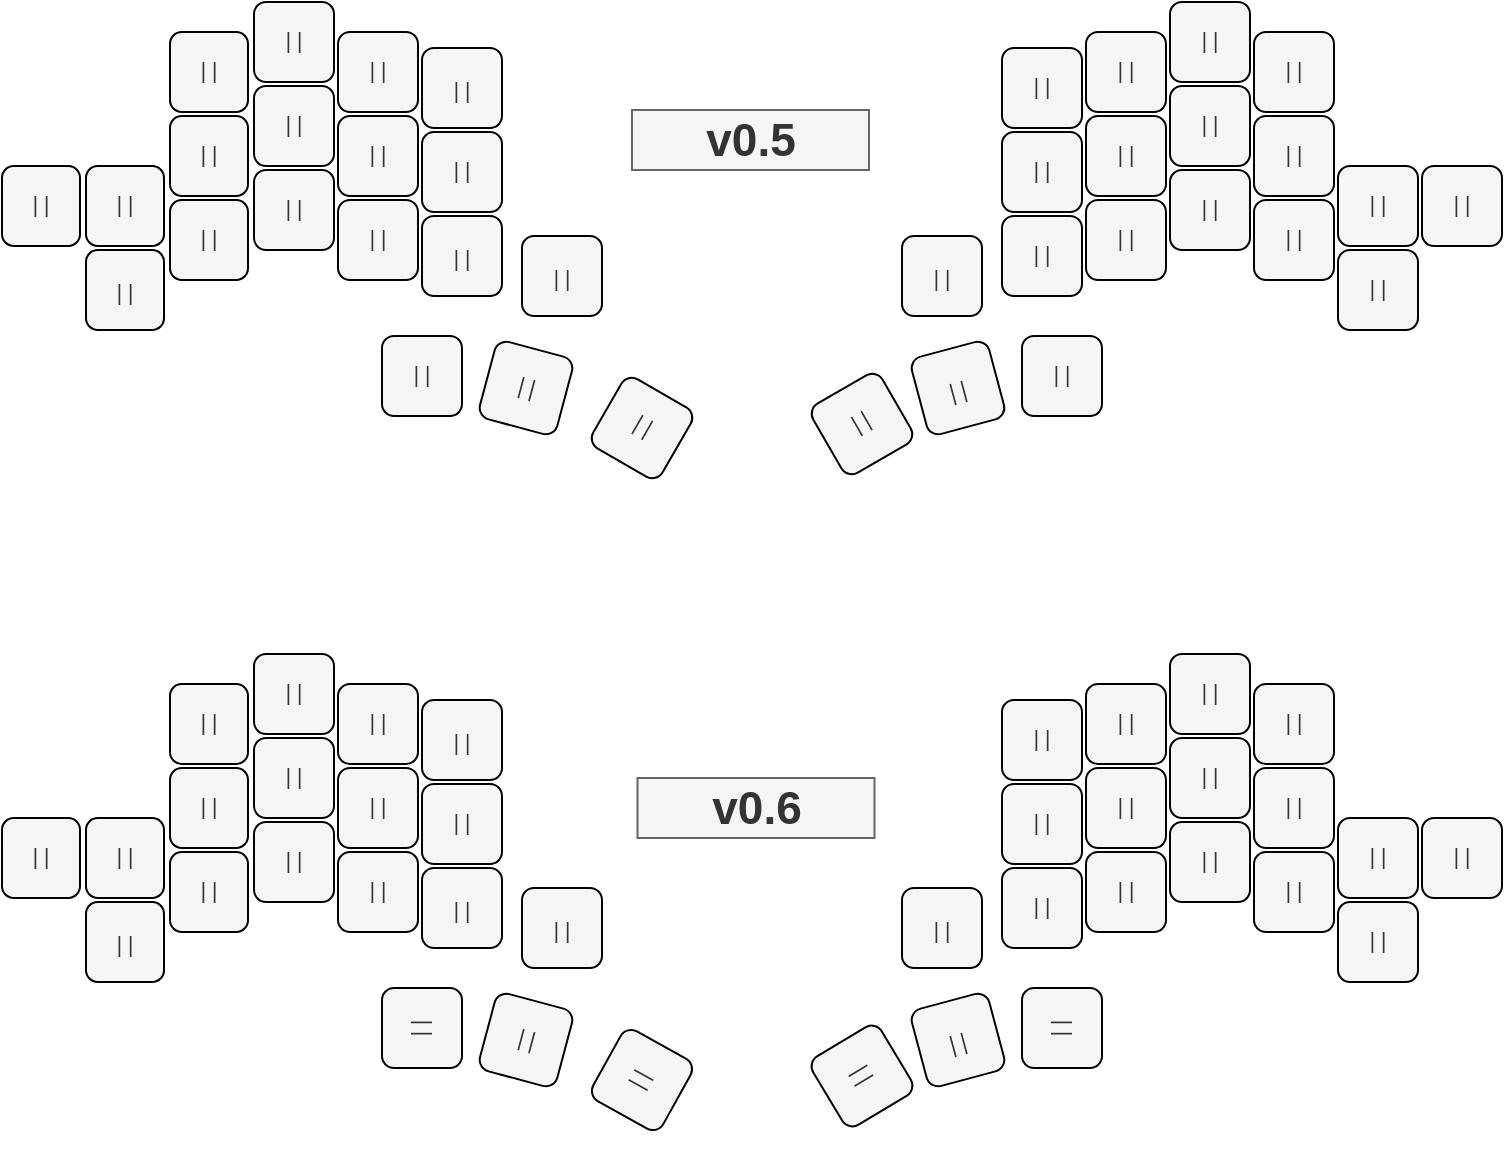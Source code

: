<mxfile version="20.1.1" type="device" pages="3"><diagram id="TwCTC2HOmIend9YOwMd5" name="Orientation"><mxGraphModel dx="1422" dy="-477" grid="1" gridSize="10" guides="1" tooltips="1" connect="1" arrows="1" fold="1" page="1" pageScale="1" pageWidth="827" pageHeight="1169" math="0" shadow="0"><root><mxCell id="0"/><mxCell id="1" parent="0"/><mxCell id="8lrLwFP-2V_4utUgxn_S-26" value="&lt;p style=&quot;line-height: 0.9;&quot;&gt;&lt;/p&gt;&lt;div&gt;| |&lt;/div&gt;&lt;div style=&quot;font-size: 11px;&quot;&gt;&lt;font style=&quot;font-size: 11px;&quot;&gt;&lt;br&gt;&lt;/font&gt;&lt;/div&gt;&lt;div&gt;&lt;br&gt;&lt;/div&gt;&lt;div&gt;&lt;br&gt;&lt;/div&gt;&lt;div&gt;&lt;br&gt;&lt;/div&gt;&lt;p&gt;&lt;br&gt;&lt;br&gt;&lt;/p&gt;" style="whiteSpace=wrap;html=1;aspect=fixed;fontSize=12;fontFamily=Verdana;fontStyle=1;fillColor=#f5f5f5;rounded=1;strokeColor=default;fontColor=#333333;shadow=0;verticalAlign=top;spacingTop=-5;" parent="1" vertex="1"><mxGeometry x="299" y="1317" width="40" height="40" as="geometry"/></mxCell><mxCell id="8lrLwFP-2V_4utUgxn_S-2" value="&lt;p style=&quot;line-height: 0.9;&quot;&gt;| |&lt;/p&gt;" style="whiteSpace=wrap;html=1;aspect=fixed;fontSize=12;fontFamily=Verdana;fontStyle=1;fillColor=#f5f5f5;rounded=1;strokeColor=default;fontColor=#333333;shadow=0;verticalAlign=top;spacingTop=-5;" parent="1" vertex="1"><mxGeometry x="39" y="1282" width="39" height="40" as="geometry"/></mxCell><mxCell id="8lrLwFP-2V_4utUgxn_S-3" value="&lt;p style=&quot;line-height: 0.9;&quot;&gt;| |&lt;/p&gt;" style="whiteSpace=wrap;html=1;aspect=fixed;fontSize=12;fontFamily=Verdana;fontStyle=1;fillColor=#f5f5f5;rounded=1;strokeColor=default;fontColor=#333333;shadow=0;verticalAlign=top;spacingTop=-5;" parent="1" vertex="1"><mxGeometry x="81" y="1282" width="39" height="40" as="geometry"/></mxCell><mxCell id="8lrLwFP-2V_4utUgxn_S-4" value="&lt;p style=&quot;line-height: 0.9;&quot;&gt;| |&lt;/p&gt;" style="whiteSpace=wrap;html=1;aspect=fixed;fontSize=12;fontFamily=Verdana;fontStyle=1;fillColor=#f5f5f5;rounded=1;strokeColor=default;fontColor=#333333;shadow=0;verticalAlign=top;spacingTop=-5;" parent="1" vertex="1"><mxGeometry x="123" y="1215" width="39" height="40" as="geometry"/></mxCell><mxCell id="8lrLwFP-2V_4utUgxn_S-5" value="&lt;p style=&quot;line-height: 0.9;&quot;&gt;| |&lt;/p&gt;" style="whiteSpace=wrap;html=1;aspect=fixed;fontSize=12;fontFamily=Verdana;fontStyle=1;fillColor=#f5f5f5;rounded=1;strokeColor=default;fontColor=#333333;shadow=0;verticalAlign=top;spacingTop=-5;" parent="1" vertex="1"><mxGeometry x="165" y="1200" width="40" height="40" as="geometry"/></mxCell><mxCell id="8lrLwFP-2V_4utUgxn_S-6" value="&lt;p style=&quot;line-height: 0.9;&quot;&gt;| |&lt;/p&gt;" style="whiteSpace=wrap;html=1;aspect=fixed;fontSize=12;fontFamily=Verdana;fontStyle=1;fillColor=#f5f5f5;rounded=1;strokeColor=default;fontColor=#333333;shadow=0;verticalAlign=top;spacingTop=-5;" parent="1" vertex="1"><mxGeometry x="123" y="1257" width="39" height="40" as="geometry"/></mxCell><mxCell id="8lrLwFP-2V_4utUgxn_S-7" value="&lt;p style=&quot;line-height: 0.9;&quot;&gt;| |&lt;/p&gt;" style="whiteSpace=wrap;html=1;aspect=fixed;fontSize=12;fontFamily=Verdana;fontStyle=1;fillColor=#f5f5f5;rounded=1;strokeColor=default;fontColor=#333333;shadow=0;verticalAlign=top;spacingTop=-5;" parent="1" vertex="1"><mxGeometry x="165" y="1242" width="40" height="40" as="geometry"/></mxCell><mxCell id="8lrLwFP-2V_4utUgxn_S-8" value="&lt;p style=&quot;line-height: 0.9;&quot;&gt;&lt;/p&gt;&lt;div&gt;| |&lt;/div&gt;&lt;div style=&quot;font-size: 11px;&quot;&gt;&lt;font style=&quot;font-size: 11px;&quot;&gt;&lt;br&gt;&lt;/font&gt;&lt;/div&gt;&lt;div&gt;&lt;br&gt;&lt;/div&gt;&lt;div&gt;&lt;br&gt;&lt;/div&gt;&lt;div&gt;&lt;br&gt;&lt;/div&gt;&lt;p&gt;&lt;br&gt;&lt;/p&gt;" style="whiteSpace=wrap;html=1;aspect=fixed;fontSize=12;fontFamily=Verdana;fontStyle=1;fillColor=#f5f5f5;rounded=1;strokeColor=default;fontColor=#333333;shadow=0;verticalAlign=top;direction=west;spacingTop=-5;" parent="1" vertex="1"><mxGeometry x="81" y="1324" width="39" height="40" as="geometry"/></mxCell><mxCell id="8lrLwFP-2V_4utUgxn_S-9" value="&lt;p style=&quot;line-height: 0.9;&quot;&gt;| |&lt;/p&gt;" style="whiteSpace=wrap;html=1;aspect=fixed;fontSize=12;fontFamily=Verdana;fontStyle=1;fillColor=#f5f5f5;rounded=1;strokeColor=default;fontColor=#333333;shadow=0;verticalAlign=top;spacingTop=-5;" parent="1" vertex="1"><mxGeometry x="123" y="1299" width="39" height="40" as="geometry"/></mxCell><mxCell id="8lrLwFP-2V_4utUgxn_S-10" value="&lt;p style=&quot;line-height: 0.9;&quot;&gt;| |&lt;/p&gt;" style="whiteSpace=wrap;html=1;aspect=fixed;fontSize=12;fontFamily=Verdana;fontStyle=1;fillColor=#f5f5f5;rounded=1;strokeColor=default;fontColor=#333333;shadow=0;verticalAlign=top;spacingTop=-5;" parent="1" vertex="1"><mxGeometry x="165" y="1284" width="40" height="40" as="geometry"/></mxCell><mxCell id="8lrLwFP-2V_4utUgxn_S-11" value="&lt;p style=&quot;line-height: 0.9;&quot;&gt;| |&lt;/p&gt;" style="whiteSpace=wrap;html=1;aspect=fixed;rotation=15;fontSize=12;fontFamily=Verdana;fontStyle=1;fillColor=#f5f5f5;strokeColor=default;rounded=1;fontColor=#333333;verticalAlign=top;shadow=0;spacingTop=-5;" parent="1" vertex="1"><mxGeometry x="281" y="1373" width="40" height="40" as="geometry"/></mxCell><mxCell id="8lrLwFP-2V_4utUgxn_S-12" value="&lt;p style=&quot;line-height: 0.9;&quot;&gt;| |&lt;/p&gt;" style="whiteSpace=wrap;html=1;aspect=fixed;fontSize=12;fontFamily=Verdana;fontStyle=1;fillColor=#f5f5f5;rounded=1;strokeColor=default;fontColor=#333333;shadow=0;verticalAlign=top;spacingTop=-5;" parent="1" vertex="1"><mxGeometry x="539" y="1223" width="40" height="40" as="geometry"/></mxCell><mxCell id="8lrLwFP-2V_4utUgxn_S-13" value="&lt;p style=&quot;line-height: 0.9;&quot;&gt;| |&lt;/p&gt;" style="whiteSpace=wrap;html=1;aspect=fixed;fontSize=12;fontFamily=Verdana;fontStyle=1;fillColor=#f5f5f5;rounded=1;strokeColor=default;fontColor=#333333;shadow=0;verticalAlign=top;spacingTop=-5;" parent="1" vertex="1"><mxGeometry x="581" y="1215" width="40" height="40" as="geometry"/></mxCell><mxCell id="8lrLwFP-2V_4utUgxn_S-14" value="&lt;p style=&quot;line-height: 0.9;&quot;&gt;| |&lt;/p&gt;" style="whiteSpace=wrap;html=1;aspect=fixed;fontSize=12;fontFamily=Verdana;fontStyle=1;fillColor=#f5f5f5;rounded=1;strokeColor=default;fontColor=#333333;shadow=0;verticalAlign=top;spacingTop=-5;" parent="1" vertex="1"><mxGeometry x="623" y="1200" width="40" height="40" as="geometry"/></mxCell><mxCell id="8lrLwFP-2V_4utUgxn_S-15" value="&lt;p style=&quot;line-height: 0.9;&quot;&gt;| |&lt;/p&gt;" style="whiteSpace=wrap;html=1;aspect=fixed;fontSize=12;fontFamily=Verdana;fontStyle=1;fillColor=#f5f5f5;rounded=1;strokeColor=default;fontColor=#333333;shadow=0;verticalAlign=top;spacingTop=-5;" parent="1" vertex="1"><mxGeometry x="539" y="1265" width="40" height="40" as="geometry"/></mxCell><mxCell id="8lrLwFP-2V_4utUgxn_S-16" value="&lt;p style=&quot;line-height: 0.9;&quot;&gt;| |&lt;/p&gt;" style="whiteSpace=wrap;html=1;aspect=fixed;fontSize=12;fontFamily=Verdana;fontStyle=1;fillColor=#f5f5f5;rounded=1;strokeColor=default;fontColor=#333333;shadow=0;verticalAlign=top;spacingTop=-5;" parent="1" vertex="1"><mxGeometry x="581" y="1257" width="40" height="40" as="geometry"/></mxCell><mxCell id="8lrLwFP-2V_4utUgxn_S-17" value="&lt;p style=&quot;line-height: 0.9;&quot;&gt;| |&lt;/p&gt;" style="whiteSpace=wrap;html=1;aspect=fixed;fontSize=12;fontFamily=Verdana;fontStyle=1;fillColor=#f5f5f5;rounded=1;strokeColor=default;fontColor=#333333;shadow=0;verticalAlign=top;spacingTop=-5;" parent="1" vertex="1"><mxGeometry x="623" y="1242" width="40" height="40" as="geometry"/></mxCell><mxCell id="8lrLwFP-2V_4utUgxn_S-18" value="&lt;p style=&quot;line-height: 0.9;&quot;&gt;| |&lt;/p&gt;" style="whiteSpace=wrap;html=1;aspect=fixed;fontSize=12;fontFamily=Verdana;fontStyle=1;fillColor=#f5f5f5;rounded=1;strokeColor=default;fontColor=#333333;shadow=0;verticalAlign=top;spacingTop=-5;" parent="1" vertex="1"><mxGeometry x="539" y="1307" width="40" height="40" as="geometry"/></mxCell><mxCell id="8lrLwFP-2V_4utUgxn_S-19" value="&lt;p style=&quot;line-height: 0.9;&quot;&gt;| |&lt;/p&gt;" style="whiteSpace=wrap;html=1;aspect=fixed;fontSize=12;fontFamily=Verdana;fontStyle=1;fillColor=#f5f5f5;rounded=1;strokeColor=default;fontColor=#333333;shadow=0;verticalAlign=top;spacingTop=-5;" parent="1" vertex="1"><mxGeometry x="581" y="1299" width="40" height="40" as="geometry"/></mxCell><mxCell id="8lrLwFP-2V_4utUgxn_S-20" value="&lt;p style=&quot;line-height: 0.9;&quot;&gt;| |&lt;/p&gt;" style="whiteSpace=wrap;html=1;aspect=fixed;fontSize=12;fontFamily=Verdana;fontStyle=1;fillColor=#f5f5f5;rounded=1;strokeColor=default;fontColor=#333333;shadow=0;verticalAlign=top;spacingTop=-5;" parent="1" vertex="1"><mxGeometry x="623" y="1284" width="40" height="40" as="geometry"/></mxCell><mxCell id="8lrLwFP-2V_4utUgxn_S-21" value="&lt;p style=&quot;line-height: 0.9;&quot;&gt;| |&lt;/p&gt;" style="whiteSpace=wrap;html=1;aspect=fixed;rotation=-30;fontSize=12;fontFamily=Verdana;fontStyle=1;rounded=1;shadow=0;verticalAlign=top;spacingTop=-5;strokeColor=default;fillColor=#f5f5f5;fontColor=#333333;" parent="1" vertex="1"><mxGeometry x="449" y="1391" width="40" height="40" as="geometry"/></mxCell><mxCell id="8lrLwFP-2V_4utUgxn_S-22" value="&lt;p style=&quot;line-height: 0.9;&quot;&gt;&lt;/p&gt;&lt;div&gt;| |&lt;/div&gt;" style="whiteSpace=wrap;html=1;aspect=fixed;rotation=-15;fontSize=12;fontFamily=Verdana;fontStyle=1;fillColor=#f5f5f5;strokeColor=default;rounded=1;fontColor=#333333;shadow=0;verticalAlign=top;spacingTop=-5;" parent="1" vertex="1"><mxGeometry x="497" y="1373" width="40" height="40" as="geometry"/></mxCell><mxCell id="8lrLwFP-2V_4utUgxn_S-23" value="&lt;p style=&quot;line-height: 0.9;&quot;&gt;| |&lt;/p&gt;" style="whiteSpace=wrap;html=1;aspect=fixed;rounded=1;shadow=0;glass=0;sketch=0;fontFamily=Verdana;fontSize=12;fillColor=#f5f5f5;strokeColor=default;fontColor=#333333;verticalAlign=top;fontStyle=1;spacingTop=-5;" parent="1" vertex="1"><mxGeometry x="549" y="1367" width="40" height="40" as="geometry"/></mxCell><mxCell id="8lrLwFP-2V_4utUgxn_S-24" value="&lt;p style=&quot;line-height: 0.9;&quot;&gt;| |&lt;/p&gt;&lt;p&gt;&lt;/p&gt;" style="whiteSpace=wrap;html=1;aspect=fixed;rotation=0;fontSize=12;fontFamily=Verdana;fontStyle=1;rounded=1;shadow=0;verticalAlign=top;spacingTop=-5;strokeColor=default;fillColor=#f5f5f5;fontColor=#333333;direction=south;" parent="1" vertex="1"><mxGeometry x="229" y="1367" width="40" height="40" as="geometry"/></mxCell><mxCell id="8lrLwFP-2V_4utUgxn_S-27" value="&lt;p style=&quot;line-height: 0.9;&quot;&gt;| |&lt;/p&gt;" style="whiteSpace=wrap;html=1;aspect=fixed;rotation=30;fontSize=12;fontFamily=Verdana;fontStyle=1;rounded=1;shadow=0;verticalAlign=top;spacingTop=-5;strokeColor=default;fillColor=#f5f5f5;fontColor=#333333;" parent="1" vertex="1"><mxGeometry x="339" y="1393" width="40" height="40" as="geometry"/></mxCell><mxCell id="8lrLwFP-2V_4utUgxn_S-28" value="&lt;p style=&quot;line-height: 0.9;&quot;&gt;| |&lt;/p&gt;&lt;p&gt;&lt;/p&gt;" style="whiteSpace=wrap;html=1;aspect=fixed;fontSize=12;fontFamily=Verdana;fontStyle=1;fillColor=#f5f5f5;rounded=1;strokeColor=default;fontColor=#333333;shadow=0;verticalAlign=top;spacingTop=-5;" parent="1" vertex="1"><mxGeometry x="207" y="1215" width="40" height="40" as="geometry"/></mxCell><mxCell id="8lrLwFP-2V_4utUgxn_S-29" value="&lt;p style=&quot;line-height: 0.9;&quot;&gt;&lt;/p&gt;&lt;div&gt;| |&lt;/div&gt;&lt;p&gt;&lt;/p&gt;" style="whiteSpace=wrap;html=1;aspect=fixed;fontSize=12;fontFamily=Verdana;fontStyle=1;fillColor=#f5f5f5;rounded=1;strokeColor=default;fontColor=#333333;shadow=0;verticalAlign=top;spacingTop=-5;" parent="1" vertex="1"><mxGeometry x="249" y="1223" width="40" height="40" as="geometry"/></mxCell><mxCell id="8lrLwFP-2V_4utUgxn_S-30" value="&lt;p style=&quot;line-height: 0.9;&quot;&gt;| |&lt;/p&gt;" style="whiteSpace=wrap;html=1;aspect=fixed;fontSize=12;fontFamily=Verdana;fontStyle=1;fillColor=#f5f5f5;rounded=1;strokeColor=default;fontColor=#333333;shadow=0;verticalAlign=top;spacingTop=-5;" parent="1" vertex="1"><mxGeometry x="207" y="1257" width="40" height="40" as="geometry"/></mxCell><mxCell id="8lrLwFP-2V_4utUgxn_S-31" value="&lt;p style=&quot;line-height: 0.9;&quot;&gt;| |&lt;/p&gt;" style="whiteSpace=wrap;html=1;aspect=fixed;fontSize=12;fontFamily=Verdana;fontStyle=1;fillColor=#f5f5f5;rounded=1;strokeColor=default;fontColor=#333333;shadow=0;verticalAlign=top;spacingTop=-5;" parent="1" vertex="1"><mxGeometry x="249" y="1265" width="40" height="40" as="geometry"/></mxCell><mxCell id="8lrLwFP-2V_4utUgxn_S-32" value="&lt;p style=&quot;line-height: 0.9;&quot;&gt;| |&lt;/p&gt;" style="whiteSpace=wrap;html=1;aspect=fixed;fontSize=12;fontFamily=Verdana;fontStyle=1;fillColor=#f5f5f5;rounded=1;strokeColor=default;fontColor=#333333;shadow=0;verticalAlign=top;spacingTop=-5;" parent="1" vertex="1"><mxGeometry x="207" y="1299" width="40" height="40" as="geometry"/></mxCell><mxCell id="8lrLwFP-2V_4utUgxn_S-33" value="&lt;p style=&quot;line-height: 0.9;&quot;&gt;&lt;/p&gt;&lt;div&gt;| |&lt;/div&gt;" style="whiteSpace=wrap;html=1;aspect=fixed;fontSize=12;fontFamily=Verdana;fontStyle=1;fillColor=#f5f5f5;rounded=1;strokeColor=default;fontColor=#333333;shadow=0;verticalAlign=top;spacingTop=-5;" parent="1" vertex="1"><mxGeometry x="249" y="1307" width="40" height="40" as="geometry"/></mxCell><mxCell id="8lrLwFP-2V_4utUgxn_S-34" value="&lt;p style=&quot;line-height: 0.9;&quot;&gt;| |&lt;/p&gt;" style="whiteSpace=wrap;html=1;aspect=fixed;fontSize=12;fontFamily=Verdana;fontStyle=1;fillColor=#f5f5f5;rounded=1;strokeColor=default;fontColor=#333333;shadow=0;verticalAlign=top;spacingTop=-5;" parent="1" vertex="1"><mxGeometry x="665" y="1215" width="40" height="40" as="geometry"/></mxCell><mxCell id="8lrLwFP-2V_4utUgxn_S-35" value="&lt;p style=&quot;line-height: 0.9;&quot;&gt;| |&lt;/p&gt;" style="whiteSpace=wrap;html=1;aspect=fixed;fontSize=12;fontFamily=Verdana;fontStyle=1;fillColor=#f5f5f5;rounded=1;strokeColor=default;fontColor=#333333;shadow=0;verticalAlign=top;spacingTop=-5;" parent="1" vertex="1"><mxGeometry x="665" y="1257" width="40" height="40" as="geometry"/></mxCell><mxCell id="8lrLwFP-2V_4utUgxn_S-36" value="&lt;p style=&quot;line-height: 0.9;&quot;&gt;| |&lt;/p&gt;" style="whiteSpace=wrap;html=1;aspect=fixed;fontSize=12;fontFamily=Verdana;fontStyle=1;fillColor=#f5f5f5;rounded=1;strokeColor=default;fontColor=#333333;shadow=0;verticalAlign=top;spacingTop=-5;" parent="1" vertex="1"><mxGeometry x="665" y="1299" width="40" height="40" as="geometry"/></mxCell><mxCell id="8lrLwFP-2V_4utUgxn_S-37" value="&lt;p style=&quot;line-height: 0.9;&quot;&gt;| |&lt;/p&gt;" style="whiteSpace=wrap;html=1;aspect=fixed;fontSize=12;fontFamily=Verdana;fontStyle=1;fillColor=#f5f5f5;rounded=1;strokeColor=default;fontColor=#333333;shadow=0;verticalAlign=top;spacingTop=-5;" parent="1" vertex="1"><mxGeometry x="707" y="1282" width="40" height="40" as="geometry"/></mxCell><mxCell id="8lrLwFP-2V_4utUgxn_S-38" value="&lt;p style=&quot;line-height: 0.9;&quot;&gt;| |&lt;/p&gt;" style="whiteSpace=wrap;html=1;aspect=fixed;fontSize=12;fontFamily=Verdana;fontStyle=1;fillColor=#f5f5f5;rounded=1;strokeColor=default;fontColor=#333333;shadow=0;verticalAlign=top;spacingTop=-5;" parent="1" vertex="1"><mxGeometry x="749" y="1282" width="40" height="40" as="geometry"/></mxCell><mxCell id="8lrLwFP-2V_4utUgxn_S-39" value="&lt;p style=&quot;line-height: 0.9;&quot;&gt;| |&lt;/p&gt;" style="whiteSpace=wrap;html=1;aspect=fixed;fontSize=12;fontFamily=Verdana;fontStyle=1;fillColor=#f5f5f5;rounded=1;strokeColor=default;fontColor=#333333;verticalAlign=top;shadow=0;spacingTop=-5;" parent="1" vertex="1"><mxGeometry x="707" y="1324" width="40" height="40" as="geometry"/></mxCell><mxCell id="wKZhFpUU7cCgWR8Grd9Y-1" value="&lt;p style=&quot;line-height: 0.9;&quot;&gt;&lt;/p&gt;&lt;div&gt;| |&lt;/div&gt;&lt;div style=&quot;font-size: 11px;&quot;&gt;&lt;font style=&quot;font-size: 11px;&quot;&gt;&lt;br&gt;&lt;/font&gt;&lt;/div&gt;&lt;div&gt;&lt;br&gt;&lt;/div&gt;&lt;div&gt;&lt;br&gt;&lt;/div&gt;&lt;div&gt;&lt;br&gt;&lt;/div&gt;&lt;p&gt;&lt;br&gt;&lt;br&gt;&lt;/p&gt;" style="whiteSpace=wrap;html=1;aspect=fixed;fontSize=12;fontFamily=Verdana;fontStyle=1;fillColor=#f5f5f5;rounded=1;strokeColor=default;fontColor=#333333;shadow=0;verticalAlign=top;spacingTop=-5;" parent="1" vertex="1"><mxGeometry x="299" y="1643" width="40" height="40" as="geometry"/></mxCell><mxCell id="wKZhFpUU7cCgWR8Grd9Y-2" value="&lt;p style=&quot;line-height: 0.9;&quot;&gt;| |&lt;/p&gt;" style="whiteSpace=wrap;html=1;aspect=fixed;fontSize=12;fontFamily=Verdana;fontStyle=1;fillColor=#f5f5f5;rounded=1;strokeColor=default;fontColor=#333333;shadow=0;verticalAlign=top;spacingTop=-5;" parent="1" vertex="1"><mxGeometry x="39" y="1608" width="39" height="40" as="geometry"/></mxCell><mxCell id="wKZhFpUU7cCgWR8Grd9Y-3" value="&lt;p style=&quot;line-height: 0.9;&quot;&gt;| |&lt;/p&gt;" style="whiteSpace=wrap;html=1;aspect=fixed;fontSize=12;fontFamily=Verdana;fontStyle=1;fillColor=#f5f5f5;rounded=1;strokeColor=default;fontColor=#333333;shadow=0;verticalAlign=top;spacingTop=-5;" parent="1" vertex="1"><mxGeometry x="81" y="1608" width="39" height="40" as="geometry"/></mxCell><mxCell id="wKZhFpUU7cCgWR8Grd9Y-4" value="&lt;p style=&quot;line-height: 0.9;&quot;&gt;| |&lt;/p&gt;" style="whiteSpace=wrap;html=1;aspect=fixed;fontSize=12;fontFamily=Verdana;fontStyle=1;fillColor=#f5f5f5;rounded=1;strokeColor=default;fontColor=#333333;shadow=0;verticalAlign=top;spacingTop=-5;" parent="1" vertex="1"><mxGeometry x="123" y="1541" width="39" height="40" as="geometry"/></mxCell><mxCell id="wKZhFpUU7cCgWR8Grd9Y-5" value="&lt;p style=&quot;line-height: 0.9;&quot;&gt;| |&lt;/p&gt;" style="whiteSpace=wrap;html=1;aspect=fixed;fontSize=12;fontFamily=Verdana;fontStyle=1;fillColor=#f5f5f5;rounded=1;strokeColor=default;fontColor=#333333;shadow=0;verticalAlign=top;spacingTop=-5;" parent="1" vertex="1"><mxGeometry x="165" y="1526" width="40" height="40" as="geometry"/></mxCell><mxCell id="wKZhFpUU7cCgWR8Grd9Y-6" value="&lt;p style=&quot;line-height: 0.9;&quot;&gt;| |&lt;/p&gt;" style="whiteSpace=wrap;html=1;aspect=fixed;fontSize=12;fontFamily=Verdana;fontStyle=1;fillColor=#f5f5f5;rounded=1;strokeColor=default;fontColor=#333333;shadow=0;verticalAlign=top;spacingTop=-5;" parent="1" vertex="1"><mxGeometry x="123" y="1583" width="39" height="40" as="geometry"/></mxCell><mxCell id="wKZhFpUU7cCgWR8Grd9Y-7" value="&lt;p style=&quot;line-height: 0.9;&quot;&gt;| |&lt;/p&gt;" style="whiteSpace=wrap;html=1;aspect=fixed;fontSize=12;fontFamily=Verdana;fontStyle=1;fillColor=#f5f5f5;rounded=1;strokeColor=default;fontColor=#333333;shadow=0;verticalAlign=top;spacingTop=-5;" parent="1" vertex="1"><mxGeometry x="165" y="1568" width="40" height="40" as="geometry"/></mxCell><mxCell id="wKZhFpUU7cCgWR8Grd9Y-8" value="&lt;p style=&quot;line-height: 0.9;&quot;&gt;&lt;/p&gt;&lt;div&gt;| |&lt;/div&gt;&lt;div style=&quot;font-size: 11px;&quot;&gt;&lt;font style=&quot;font-size: 11px;&quot;&gt;&lt;br&gt;&lt;/font&gt;&lt;/div&gt;&lt;div&gt;&lt;br&gt;&lt;/div&gt;&lt;div&gt;&lt;br&gt;&lt;/div&gt;&lt;div&gt;&lt;br&gt;&lt;/div&gt;&lt;p&gt;&lt;br&gt;&lt;/p&gt;" style="whiteSpace=wrap;html=1;aspect=fixed;fontSize=12;fontFamily=Verdana;fontStyle=1;fillColor=#f5f5f5;rounded=1;strokeColor=default;fontColor=#333333;shadow=0;verticalAlign=top;direction=west;spacingTop=-5;" parent="1" vertex="1"><mxGeometry x="81" y="1650" width="39" height="40" as="geometry"/></mxCell><mxCell id="wKZhFpUU7cCgWR8Grd9Y-9" value="&lt;p style=&quot;line-height: 0.9;&quot;&gt;| |&lt;/p&gt;" style="whiteSpace=wrap;html=1;aspect=fixed;fontSize=12;fontFamily=Verdana;fontStyle=1;fillColor=#f5f5f5;rounded=1;strokeColor=default;fontColor=#333333;shadow=0;verticalAlign=top;spacingTop=-5;" parent="1" vertex="1"><mxGeometry x="123" y="1625" width="39" height="40" as="geometry"/></mxCell><mxCell id="wKZhFpUU7cCgWR8Grd9Y-10" value="&lt;p style=&quot;line-height: 0.9;&quot;&gt;| |&lt;/p&gt;" style="whiteSpace=wrap;html=1;aspect=fixed;fontSize=12;fontFamily=Verdana;fontStyle=1;fillColor=#f5f5f5;rounded=1;strokeColor=default;fontColor=#333333;shadow=0;verticalAlign=top;spacingTop=-5;" parent="1" vertex="1"><mxGeometry x="165" y="1610" width="40" height="40" as="geometry"/></mxCell><mxCell id="wKZhFpUU7cCgWR8Grd9Y-11" value="&lt;p style=&quot;line-height: 0.9;&quot;&gt;| |&lt;/p&gt;" style="whiteSpace=wrap;html=1;aspect=fixed;rotation=15;fontSize=12;fontFamily=Verdana;fontStyle=1;fillColor=#f5f5f5;strokeColor=default;rounded=1;fontColor=#333333;verticalAlign=top;shadow=0;spacingTop=-5;" parent="1" vertex="1"><mxGeometry x="281" y="1699" width="40" height="40" as="geometry"/></mxCell><mxCell id="wKZhFpUU7cCgWR8Grd9Y-12" value="&lt;p style=&quot;line-height: 0.9;&quot;&gt;| |&lt;/p&gt;" style="whiteSpace=wrap;html=1;aspect=fixed;fontSize=12;fontFamily=Verdana;fontStyle=1;fillColor=#f5f5f5;rounded=1;strokeColor=default;fontColor=#333333;shadow=0;verticalAlign=top;spacingTop=-5;" parent="1" vertex="1"><mxGeometry x="539" y="1549" width="40" height="40" as="geometry"/></mxCell><mxCell id="wKZhFpUU7cCgWR8Grd9Y-13" value="&lt;p style=&quot;line-height: 0.9;&quot;&gt;| |&lt;/p&gt;" style="whiteSpace=wrap;html=1;aspect=fixed;fontSize=12;fontFamily=Verdana;fontStyle=1;fillColor=#f5f5f5;rounded=1;strokeColor=default;fontColor=#333333;shadow=0;verticalAlign=top;spacingTop=-5;" parent="1" vertex="1"><mxGeometry x="581" y="1541" width="40" height="40" as="geometry"/></mxCell><mxCell id="wKZhFpUU7cCgWR8Grd9Y-14" value="&lt;p style=&quot;line-height: 0.9;&quot;&gt;| |&lt;/p&gt;" style="whiteSpace=wrap;html=1;aspect=fixed;fontSize=12;fontFamily=Verdana;fontStyle=1;fillColor=#f5f5f5;rounded=1;strokeColor=default;fontColor=#333333;shadow=0;verticalAlign=top;spacingTop=-5;" parent="1" vertex="1"><mxGeometry x="623" y="1526" width="40" height="40" as="geometry"/></mxCell><mxCell id="wKZhFpUU7cCgWR8Grd9Y-15" value="&lt;p style=&quot;line-height: 0.9;&quot;&gt;| |&lt;/p&gt;" style="whiteSpace=wrap;html=1;aspect=fixed;fontSize=12;fontFamily=Verdana;fontStyle=1;fillColor=#f5f5f5;rounded=1;strokeColor=default;fontColor=#333333;shadow=0;verticalAlign=top;spacingTop=-5;" parent="1" vertex="1"><mxGeometry x="539" y="1591" width="40" height="40" as="geometry"/></mxCell><mxCell id="wKZhFpUU7cCgWR8Grd9Y-16" value="&lt;p style=&quot;line-height: 0.9;&quot;&gt;| |&lt;/p&gt;" style="whiteSpace=wrap;html=1;aspect=fixed;fontSize=12;fontFamily=Verdana;fontStyle=1;fillColor=#f5f5f5;rounded=1;strokeColor=default;fontColor=#333333;shadow=0;verticalAlign=top;spacingTop=-5;" parent="1" vertex="1"><mxGeometry x="581" y="1583" width="40" height="40" as="geometry"/></mxCell><mxCell id="wKZhFpUU7cCgWR8Grd9Y-17" value="&lt;p style=&quot;line-height: 0.9;&quot;&gt;| |&lt;/p&gt;" style="whiteSpace=wrap;html=1;aspect=fixed;fontSize=12;fontFamily=Verdana;fontStyle=1;fillColor=#f5f5f5;rounded=1;strokeColor=default;fontColor=#333333;shadow=0;verticalAlign=top;spacingTop=-5;" parent="1" vertex="1"><mxGeometry x="623" y="1568" width="40" height="40" as="geometry"/></mxCell><mxCell id="wKZhFpUU7cCgWR8Grd9Y-18" value="&lt;p style=&quot;line-height: 0.9;&quot;&gt;| |&lt;/p&gt;" style="whiteSpace=wrap;html=1;aspect=fixed;fontSize=12;fontFamily=Verdana;fontStyle=1;fillColor=#f5f5f5;rounded=1;strokeColor=default;fontColor=#333333;shadow=0;verticalAlign=top;spacingTop=-5;" parent="1" vertex="1"><mxGeometry x="539" y="1633" width="40" height="40" as="geometry"/></mxCell><mxCell id="wKZhFpUU7cCgWR8Grd9Y-19" value="&lt;p style=&quot;line-height: 0.9;&quot;&gt;| |&lt;/p&gt;" style="whiteSpace=wrap;html=1;aspect=fixed;fontSize=12;fontFamily=Verdana;fontStyle=1;fillColor=#f5f5f5;rounded=1;strokeColor=default;fontColor=#333333;shadow=0;verticalAlign=top;spacingTop=-5;" parent="1" vertex="1"><mxGeometry x="581" y="1625" width="40" height="40" as="geometry"/></mxCell><mxCell id="wKZhFpUU7cCgWR8Grd9Y-20" value="&lt;p style=&quot;line-height: 0.9;&quot;&gt;| |&lt;/p&gt;" style="whiteSpace=wrap;html=1;aspect=fixed;fontSize=12;fontFamily=Verdana;fontStyle=1;fillColor=#f5f5f5;rounded=1;strokeColor=default;fontColor=#333333;shadow=0;verticalAlign=top;spacingTop=-5;" parent="1" vertex="1"><mxGeometry x="623" y="1610" width="40" height="40" as="geometry"/></mxCell><mxCell id="wKZhFpUU7cCgWR8Grd9Y-21" value="&lt;p style=&quot;line-height: 0.9;&quot;&gt;| |&lt;/p&gt;" style="whiteSpace=wrap;html=1;aspect=fixed;rotation=59;fontSize=12;fontFamily=Verdana;fontStyle=1;rounded=1;shadow=0;verticalAlign=top;spacingTop=-5;strokeColor=default;fillColor=#f5f5f5;fontColor=#333333;" parent="1" vertex="1"><mxGeometry x="449" y="1717" width="40" height="40" as="geometry"/></mxCell><mxCell id="wKZhFpUU7cCgWR8Grd9Y-22" value="&lt;p style=&quot;line-height: 0.9;&quot;&gt;&lt;/p&gt;&lt;div&gt;| |&lt;/div&gt;" style="whiteSpace=wrap;html=1;aspect=fixed;rotation=-15;fontSize=12;fontFamily=Verdana;fontStyle=1;fillColor=#f5f5f5;strokeColor=default;rounded=1;fontColor=#333333;shadow=0;verticalAlign=top;spacingTop=-5;" parent="1" vertex="1"><mxGeometry x="497" y="1699" width="40" height="40" as="geometry"/></mxCell><mxCell id="wKZhFpUU7cCgWR8Grd9Y-23" value="&lt;p style=&quot;line-height: 0.9;&quot;&gt;| |&lt;/p&gt;" style="whiteSpace=wrap;html=1;aspect=fixed;rounded=1;shadow=0;glass=0;sketch=0;fontFamily=Verdana;fontSize=12;fillColor=#f5f5f5;strokeColor=default;fontColor=#333333;verticalAlign=top;fontStyle=1;spacingTop=-5;rotation=90;" parent="1" vertex="1"><mxGeometry x="549" y="1693" width="40" height="40" as="geometry"/></mxCell><mxCell id="wKZhFpUU7cCgWR8Grd9Y-24" value="&lt;p style=&quot;line-height: 0.9;&quot;&gt;| |&lt;/p&gt;&lt;p&gt;&lt;/p&gt;" style="whiteSpace=wrap;html=1;aspect=fixed;rotation=90;fontSize=12;fontFamily=Verdana;fontStyle=1;rounded=1;shadow=0;verticalAlign=top;spacingTop=-5;strokeColor=default;fillColor=#f5f5f5;fontColor=#333333;direction=south;" parent="1" vertex="1"><mxGeometry x="229" y="1693" width="40" height="40" as="geometry"/></mxCell><mxCell id="wKZhFpUU7cCgWR8Grd9Y-25" value="&lt;p style=&quot;line-height: 0.9;&quot;&gt;| |&lt;/p&gt;" style="whiteSpace=wrap;html=1;aspect=fixed;rotation=119;fontSize=12;fontFamily=Verdana;fontStyle=1;rounded=1;shadow=0;verticalAlign=top;spacingTop=-5;strokeColor=default;fillColor=#f5f5f5;fontColor=#333333;" parent="1" vertex="1"><mxGeometry x="339" y="1719" width="40" height="40" as="geometry"/></mxCell><mxCell id="wKZhFpUU7cCgWR8Grd9Y-26" value="&lt;p style=&quot;line-height: 0.9;&quot;&gt;| |&lt;/p&gt;&lt;p&gt;&lt;/p&gt;" style="whiteSpace=wrap;html=1;aspect=fixed;fontSize=12;fontFamily=Verdana;fontStyle=1;fillColor=#f5f5f5;rounded=1;strokeColor=default;fontColor=#333333;shadow=0;verticalAlign=top;spacingTop=-5;" parent="1" vertex="1"><mxGeometry x="207" y="1541" width="40" height="40" as="geometry"/></mxCell><mxCell id="wKZhFpUU7cCgWR8Grd9Y-27" value="&lt;p style=&quot;line-height: 0.9;&quot;&gt;&lt;/p&gt;&lt;div&gt;| |&lt;/div&gt;&lt;p&gt;&lt;/p&gt;" style="whiteSpace=wrap;html=1;aspect=fixed;fontSize=12;fontFamily=Verdana;fontStyle=1;fillColor=#f5f5f5;rounded=1;strokeColor=default;fontColor=#333333;shadow=0;verticalAlign=top;spacingTop=-5;" parent="1" vertex="1"><mxGeometry x="249" y="1549" width="40" height="40" as="geometry"/></mxCell><mxCell id="wKZhFpUU7cCgWR8Grd9Y-28" value="&lt;p style=&quot;line-height: 0.9;&quot;&gt;| |&lt;/p&gt;" style="whiteSpace=wrap;html=1;aspect=fixed;fontSize=12;fontFamily=Verdana;fontStyle=1;fillColor=#f5f5f5;rounded=1;strokeColor=default;fontColor=#333333;shadow=0;verticalAlign=top;spacingTop=-5;" parent="1" vertex="1"><mxGeometry x="207" y="1583" width="40" height="40" as="geometry"/></mxCell><mxCell id="wKZhFpUU7cCgWR8Grd9Y-29" value="&lt;p style=&quot;line-height: 0.9;&quot;&gt;| |&lt;/p&gt;" style="whiteSpace=wrap;html=1;aspect=fixed;fontSize=12;fontFamily=Verdana;fontStyle=1;fillColor=#f5f5f5;rounded=1;strokeColor=default;fontColor=#333333;shadow=0;verticalAlign=top;spacingTop=-5;" parent="1" vertex="1"><mxGeometry x="249" y="1591" width="40" height="40" as="geometry"/></mxCell><mxCell id="wKZhFpUU7cCgWR8Grd9Y-30" value="&lt;p style=&quot;line-height: 0.9;&quot;&gt;| |&lt;/p&gt;" style="whiteSpace=wrap;html=1;aspect=fixed;fontSize=12;fontFamily=Verdana;fontStyle=1;fillColor=#f5f5f5;rounded=1;strokeColor=default;fontColor=#333333;shadow=0;verticalAlign=top;spacingTop=-5;" parent="1" vertex="1"><mxGeometry x="207" y="1625" width="40" height="40" as="geometry"/></mxCell><mxCell id="wKZhFpUU7cCgWR8Grd9Y-31" value="&lt;p style=&quot;line-height: 0.9;&quot;&gt;&lt;/p&gt;&lt;div&gt;| |&lt;/div&gt;" style="whiteSpace=wrap;html=1;aspect=fixed;fontSize=12;fontFamily=Verdana;fontStyle=1;fillColor=#f5f5f5;rounded=1;strokeColor=default;fontColor=#333333;shadow=0;verticalAlign=top;spacingTop=-5;" parent="1" vertex="1"><mxGeometry x="249" y="1633" width="40" height="40" as="geometry"/></mxCell><mxCell id="wKZhFpUU7cCgWR8Grd9Y-32" value="&lt;p style=&quot;line-height: 0.9;&quot;&gt;| |&lt;/p&gt;" style="whiteSpace=wrap;html=1;aspect=fixed;fontSize=12;fontFamily=Verdana;fontStyle=1;fillColor=#f5f5f5;rounded=1;strokeColor=default;fontColor=#333333;shadow=0;verticalAlign=top;spacingTop=-5;" parent="1" vertex="1"><mxGeometry x="665" y="1541" width="40" height="40" as="geometry"/></mxCell><mxCell id="wKZhFpUU7cCgWR8Grd9Y-33" value="&lt;p style=&quot;line-height: 0.9;&quot;&gt;| |&lt;/p&gt;" style="whiteSpace=wrap;html=1;aspect=fixed;fontSize=12;fontFamily=Verdana;fontStyle=1;fillColor=#f5f5f5;rounded=1;strokeColor=default;fontColor=#333333;shadow=0;verticalAlign=top;spacingTop=-5;" parent="1" vertex="1"><mxGeometry x="665" y="1583" width="40" height="40" as="geometry"/></mxCell><mxCell id="wKZhFpUU7cCgWR8Grd9Y-34" value="&lt;p style=&quot;line-height: 0.9;&quot;&gt;| |&lt;/p&gt;" style="whiteSpace=wrap;html=1;aspect=fixed;fontSize=12;fontFamily=Verdana;fontStyle=1;fillColor=#f5f5f5;rounded=1;strokeColor=default;fontColor=#333333;shadow=0;verticalAlign=top;spacingTop=-5;" parent="1" vertex="1"><mxGeometry x="665" y="1625" width="40" height="40" as="geometry"/></mxCell><mxCell id="wKZhFpUU7cCgWR8Grd9Y-35" value="&lt;p style=&quot;line-height: 0.9;&quot;&gt;| |&lt;/p&gt;" style="whiteSpace=wrap;html=1;aspect=fixed;fontSize=12;fontFamily=Verdana;fontStyle=1;fillColor=#f5f5f5;rounded=1;strokeColor=default;fontColor=#333333;shadow=0;verticalAlign=top;spacingTop=-5;" parent="1" vertex="1"><mxGeometry x="707" y="1608" width="40" height="40" as="geometry"/></mxCell><mxCell id="wKZhFpUU7cCgWR8Grd9Y-36" value="&lt;p style=&quot;line-height: 0.9;&quot;&gt;| |&lt;/p&gt;" style="whiteSpace=wrap;html=1;aspect=fixed;fontSize=12;fontFamily=Verdana;fontStyle=1;fillColor=#f5f5f5;rounded=1;strokeColor=default;fontColor=#333333;shadow=0;verticalAlign=top;spacingTop=-5;" parent="1" vertex="1"><mxGeometry x="749" y="1608" width="40" height="40" as="geometry"/></mxCell><mxCell id="wKZhFpUU7cCgWR8Grd9Y-37" value="&lt;p style=&quot;line-height: 0.9;&quot;&gt;| |&lt;/p&gt;" style="whiteSpace=wrap;html=1;aspect=fixed;fontSize=12;fontFamily=Verdana;fontStyle=1;fillColor=#f5f5f5;rounded=1;strokeColor=default;fontColor=#333333;verticalAlign=top;shadow=0;spacingTop=-5;" parent="1" vertex="1"><mxGeometry x="707" y="1650" width="40" height="40" as="geometry"/></mxCell><mxCell id="g4by29uSCZSdi60BZeXG-8" value="&lt;p style=&quot;line-height: 0.9;&quot;&gt;&lt;/p&gt;&lt;div&gt;| |&lt;/div&gt;&lt;div style=&quot;font-size: 11px;&quot;&gt;&lt;font style=&quot;font-size: 11px;&quot;&gt;&lt;br&gt;&lt;/font&gt;&lt;/div&gt;&lt;div&gt;&lt;br&gt;&lt;/div&gt;&lt;div&gt;&lt;br&gt;&lt;/div&gt;&lt;div&gt;&lt;br&gt;&lt;/div&gt;&lt;p&gt;&lt;br&gt;&lt;br&gt;&lt;/p&gt;" style="whiteSpace=wrap;html=1;aspect=fixed;fontSize=12;fontFamily=Verdana;fontStyle=1;fillColor=#f5f5f5;rounded=1;strokeColor=default;fontColor=#333333;shadow=0;verticalAlign=top;spacingTop=-5;" parent="1" vertex="1"><mxGeometry x="489" y="1317" width="40" height="40" as="geometry"/></mxCell><mxCell id="g4by29uSCZSdi60BZeXG-9" value="&lt;p style=&quot;line-height: 0.9;&quot;&gt;&lt;/p&gt;&lt;div&gt;| |&lt;/div&gt;&lt;div style=&quot;font-size: 11px;&quot;&gt;&lt;font style=&quot;font-size: 11px;&quot;&gt;&lt;br&gt;&lt;/font&gt;&lt;/div&gt;&lt;div&gt;&lt;br&gt;&lt;/div&gt;&lt;div&gt;&lt;br&gt;&lt;/div&gt;&lt;div&gt;&lt;br&gt;&lt;/div&gt;&lt;p&gt;&lt;br&gt;&lt;br&gt;&lt;/p&gt;" style="whiteSpace=wrap;html=1;aspect=fixed;fontSize=12;fontFamily=Verdana;fontStyle=1;fillColor=#f5f5f5;rounded=1;strokeColor=default;fontColor=#333333;shadow=0;verticalAlign=top;spacingTop=-5;" parent="1" vertex="1"><mxGeometry x="489" y="1643" width="40" height="40" as="geometry"/></mxCell><mxCell id="6wqS1XHpUWOzExxMdnq9-1" value="v0.6" style="rounded=0;whiteSpace=wrap;html=1;fontSize=23;fontColor=#333333;strokeColor=#666666;fillColor=#f5f5f5;fontStyle=1" parent="1" vertex="1"><mxGeometry x="356.75" y="1588" width="118.5" height="30" as="geometry"/></mxCell><mxCell id="6wqS1XHpUWOzExxMdnq9-2" value="v0.5" style="rounded=0;whiteSpace=wrap;html=1;fontSize=23;fontColor=#333333;strokeColor=#666666;fillColor=#f5f5f5;fontStyle=1" parent="1" vertex="1"><mxGeometry x="354" y="1254" width="118.5" height="30" as="geometry"/></mxCell></root></mxGraphModel></diagram><diagram id="hzwpRwSclqhhtawVoBzp" name="Asymplex"><mxGraphModel dx="981" dy="-692" grid="1" gridSize="10" guides="1" tooltips="1" connect="1" arrows="1" fold="1" page="1" pageScale="1" pageWidth="827" pageHeight="1169" math="0" shadow="0"><root><mxCell id="0"/><mxCell id="1" parent="0"/><mxCell id="f0BCIUp5GZeTH9f9DR-s-1" value="&lt;p style=&quot;line-height: 0.9;&quot;&gt;&lt;/p&gt;&lt;div&gt;| |&lt;/div&gt;&lt;div style=&quot;font-size: 11px;&quot;&gt;&lt;font style=&quot;font-size: 11px;&quot;&gt;&lt;br&gt;&lt;/font&gt;&lt;/div&gt;&lt;div&gt;&lt;br&gt;&lt;/div&gt;&lt;div&gt;&lt;br&gt;&lt;/div&gt;&lt;div&gt;&lt;br&gt;&lt;/div&gt;&lt;p&gt;&lt;br&gt;&lt;br&gt;&lt;/p&gt;" style="whiteSpace=wrap;html=1;aspect=fixed;fontSize=12;fontFamily=Verdana;fontStyle=1;fillColor=#C95265;rounded=1;strokeColor=default;fontColor=#333333;shadow=0;verticalAlign=top;spacingTop=-5;" vertex="1" parent="1"><mxGeometry x="300" y="1377" width="40" height="40" as="geometry"/></mxCell><mxCell id="f0BCIUp5GZeTH9f9DR-s-2" value="&lt;p style=&quot;line-height: 0.9;&quot;&gt;| |&lt;/p&gt;" style="whiteSpace=wrap;html=1;aspect=fixed;fontSize=12;fontFamily=Verdana;fontStyle=1;fillColor=#4C4847;rounded=1;strokeColor=#FFFFFF;fontColor=#FFFFFF;shadow=0;verticalAlign=top;spacingTop=-5;" vertex="1" parent="1"><mxGeometry x="40" y="1342" width="39" height="40" as="geometry"/></mxCell><mxCell id="f0BCIUp5GZeTH9f9DR-s-3" value="&lt;p style=&quot;line-height: 0.9;&quot;&gt;| |&lt;/p&gt;" style="whiteSpace=wrap;html=1;aspect=fixed;fontSize=12;fontFamily=Verdana;fontStyle=1;fillColor=#f5f5f5;rounded=1;strokeColor=default;fontColor=#333333;shadow=0;verticalAlign=top;spacingTop=-5;" vertex="1" parent="1"><mxGeometry x="82" y="1342" width="39" height="40" as="geometry"/></mxCell><mxCell id="f0BCIUp5GZeTH9f9DR-s-4" value="&lt;p style=&quot;line-height: 0.9;&quot;&gt;| |&lt;/p&gt;" style="whiteSpace=wrap;html=1;aspect=fixed;fontSize=12;fontFamily=Verdana;fontStyle=1;fillColor=#4C4847;rounded=1;strokeColor=#FFFFFF;fontColor=#FFFFFF;shadow=0;verticalAlign=top;spacingTop=-5;" vertex="1" parent="1"><mxGeometry x="124" y="1275" width="39" height="40" as="geometry"/></mxCell><mxCell id="f0BCIUp5GZeTH9f9DR-s-5" value="&lt;p style=&quot;line-height: 0.9;&quot;&gt;| |&lt;/p&gt;" style="whiteSpace=wrap;html=1;aspect=fixed;fontSize=12;fontFamily=Verdana;fontStyle=1;fillColor=#f5f5f5;rounded=1;strokeColor=default;fontColor=#333333;shadow=0;verticalAlign=top;spacingTop=-5;" vertex="1" parent="1"><mxGeometry x="166" y="1260" width="40" height="40" as="geometry"/></mxCell><mxCell id="f0BCIUp5GZeTH9f9DR-s-6" value="&lt;p style=&quot;line-height: 0.9;&quot;&gt;| |&lt;/p&gt;" style="whiteSpace=wrap;html=1;aspect=fixed;fontSize=12;fontFamily=Verdana;fontStyle=1;fillColor=#C95265;rounded=1;strokeColor=default;fontColor=#333333;shadow=0;verticalAlign=top;spacingTop=-5;" vertex="1" parent="1"><mxGeometry x="124" y="1317" width="39" height="40" as="geometry"/></mxCell><mxCell id="f0BCIUp5GZeTH9f9DR-s-7" value="&lt;p style=&quot;line-height: 0.9;&quot;&gt;| |&lt;/p&gt;" style="whiteSpace=wrap;html=1;aspect=fixed;fontSize=12;fontFamily=Verdana;fontStyle=1;fillColor=#C95265;rounded=1;strokeColor=default;fontColor=#333333;shadow=0;verticalAlign=top;spacingTop=-5;" vertex="1" parent="1"><mxGeometry x="166" y="1302" width="40" height="40" as="geometry"/></mxCell><mxCell id="f0BCIUp5GZeTH9f9DR-s-8" value="&lt;p style=&quot;line-height: 0.9;&quot;&gt;&lt;/p&gt;&lt;div&gt;| |&lt;/div&gt;&lt;div style=&quot;font-size: 11px;&quot;&gt;&lt;font style=&quot;font-size: 11px;&quot;&gt;&lt;br&gt;&lt;/font&gt;&lt;/div&gt;&lt;div&gt;&lt;br&gt;&lt;/div&gt;&lt;div&gt;&lt;br&gt;&lt;/div&gt;&lt;div&gt;&lt;br&gt;&lt;/div&gt;&lt;p&gt;&lt;br&gt;&lt;/p&gt;" style="whiteSpace=wrap;html=1;aspect=fixed;fontSize=12;fontFamily=Verdana;fontStyle=1;fillColor=#C95265;rounded=1;strokeColor=default;fontColor=#333333;shadow=0;verticalAlign=top;direction=west;spacingTop=-5;" vertex="1" parent="1"><mxGeometry x="82" y="1384" width="39" height="40" as="geometry"/></mxCell><mxCell id="f0BCIUp5GZeTH9f9DR-s-9" value="&lt;p style=&quot;line-height: 0.9;&quot;&gt;| |&lt;/p&gt;" style="whiteSpace=wrap;html=1;aspect=fixed;fontSize=12;fontFamily=Verdana;fontStyle=1;fillColor=#4C4847;rounded=1;strokeColor=#FFFFFF;fontColor=#FFFFFF;shadow=0;verticalAlign=top;spacingTop=-5;" vertex="1" parent="1"><mxGeometry x="124" y="1359" width="39" height="40" as="geometry"/></mxCell><mxCell id="f0BCIUp5GZeTH9f9DR-s-10" value="&lt;p style=&quot;line-height: 0.9;&quot;&gt;| |&lt;/p&gt;" style="whiteSpace=wrap;html=1;aspect=fixed;fontSize=12;fontFamily=Verdana;fontStyle=1;fillColor=#f5f5f5;rounded=1;strokeColor=default;fontColor=#333333;shadow=0;verticalAlign=top;spacingTop=-5;" vertex="1" parent="1"><mxGeometry x="166" y="1344" width="40" height="40" as="geometry"/></mxCell><mxCell id="f0BCIUp5GZeTH9f9DR-s-11" style="edgeStyle=orthogonalEdgeStyle;rounded=0;orthogonalLoop=1;jettySize=auto;html=1;exitX=0.5;exitY=0;exitDx=0;exitDy=0;entryX=0;entryY=0.5;entryDx=0;entryDy=0;fontSize=11;fontColor=#FFFFFF;" edge="1" parent="1" source="f0BCIUp5GZeTH9f9DR-s-12" target="f0BCIUp5GZeTH9f9DR-s-48"><mxGeometry relative="1" as="geometry"/></mxCell><mxCell id="f0BCIUp5GZeTH9f9DR-s-12" value="&lt;p style=&quot;line-height: 0.9;&quot;&gt;| |&lt;/p&gt;" style="whiteSpace=wrap;html=1;aspect=fixed;rotation=15;fontSize=12;fontFamily=Verdana;fontStyle=1;fillColor=#4C4847;strokeColor=#FFFFFF;rounded=1;fontColor=#FFFFFF;verticalAlign=top;shadow=0;spacingTop=-5;" vertex="1" parent="1"><mxGeometry x="282" y="1433" width="40" height="40" as="geometry"/></mxCell><mxCell id="f0BCIUp5GZeTH9f9DR-s-13" value="&lt;p style=&quot;line-height: 0.9;&quot;&gt;| |&lt;/p&gt;" style="whiteSpace=wrap;html=1;aspect=fixed;fontSize=12;fontFamily=Verdana;fontStyle=1;fillColor=#C95265;rounded=1;strokeColor=default;fontColor=#333333;shadow=0;verticalAlign=top;spacingTop=-5;" vertex="1" parent="1"><mxGeometry x="540" y="1283" width="40" height="40" as="geometry"/></mxCell><mxCell id="f0BCIUp5GZeTH9f9DR-s-14" value="&lt;p style=&quot;line-height: 0.9;&quot;&gt;| |&lt;/p&gt;" style="whiteSpace=wrap;html=1;aspect=fixed;fontSize=12;fontFamily=Verdana;fontStyle=1;fillColor=#f5f5f5;rounded=1;strokeColor=default;fontColor=#333333;shadow=0;verticalAlign=top;spacingTop=-5;" vertex="1" parent="1"><mxGeometry x="582" y="1275" width="40" height="40" as="geometry"/></mxCell><mxCell id="f0BCIUp5GZeTH9f9DR-s-15" value="&lt;p style=&quot;line-height: 0.9;&quot;&gt;| |&lt;/p&gt;" style="whiteSpace=wrap;html=1;aspect=fixed;fontSize=12;fontFamily=Verdana;fontStyle=1;fillColor=#C95265;rounded=1;strokeColor=default;fontColor=#333333;shadow=0;verticalAlign=top;spacingTop=-5;" vertex="1" parent="1"><mxGeometry x="624" y="1260" width="40" height="40" as="geometry"/></mxCell><mxCell id="f0BCIUp5GZeTH9f9DR-s-16" value="&lt;p style=&quot;line-height: 0.9;&quot;&gt;| |&lt;/p&gt;" style="whiteSpace=wrap;html=1;aspect=fixed;fontSize=12;fontFamily=Verdana;fontStyle=1;fillColor=#f5f5f5;rounded=1;strokeColor=default;fontColor=#333333;shadow=0;verticalAlign=top;spacingTop=-5;" vertex="1" parent="1"><mxGeometry x="540" y="1325" width="40" height="40" as="geometry"/></mxCell><mxCell id="f0BCIUp5GZeTH9f9DR-s-17" style="edgeStyle=orthogonalEdgeStyle;rounded=0;orthogonalLoop=1;jettySize=auto;html=1;exitX=0;exitY=0.5;exitDx=0;exitDy=0;entryX=1;entryY=0.5;entryDx=0;entryDy=0;fontSize=11;fontColor=#FFFFFF;" edge="1" parent="1" source="f0BCIUp5GZeTH9f9DR-s-18" target="f0BCIUp5GZeTH9f9DR-s-49"><mxGeometry relative="1" as="geometry"/></mxCell><mxCell id="f0BCIUp5GZeTH9f9DR-s-18" value="&lt;p style=&quot;line-height: 0.9;&quot;&gt;| |&lt;/p&gt;" style="whiteSpace=wrap;html=1;aspect=fixed;fontSize=12;fontFamily=Verdana;fontStyle=1;fillColor=#4C4847;rounded=1;strokeColor=#FFFFFF;fontColor=#FFFFFF;shadow=0;verticalAlign=top;spacingTop=-5;" vertex="1" parent="1"><mxGeometry x="582" y="1317" width="40" height="40" as="geometry"/></mxCell><mxCell id="f0BCIUp5GZeTH9f9DR-s-19" value="&lt;p style=&quot;line-height: 0.9;&quot;&gt;| |&lt;/p&gt;" style="whiteSpace=wrap;html=1;aspect=fixed;fontSize=12;fontFamily=Verdana;fontStyle=1;fillColor=#f5f5f5;rounded=1;strokeColor=default;fontColor=#333333;shadow=0;verticalAlign=top;spacingTop=-5;" vertex="1" parent="1"><mxGeometry x="624" y="1302" width="40" height="40" as="geometry"/></mxCell><mxCell id="f0BCIUp5GZeTH9f9DR-s-20" value="&lt;p style=&quot;line-height: 0.9;&quot;&gt;| |&lt;/p&gt;" style="whiteSpace=wrap;html=1;aspect=fixed;fontSize=12;fontFamily=Verdana;fontStyle=1;fillColor=#C95265;rounded=1;strokeColor=default;fontColor=#333333;shadow=0;verticalAlign=top;spacingTop=-5;" vertex="1" parent="1"><mxGeometry x="540" y="1367" width="40" height="40" as="geometry"/></mxCell><mxCell id="f0BCIUp5GZeTH9f9DR-s-21" value="&lt;p style=&quot;line-height: 0.9;&quot;&gt;| |&lt;/p&gt;" style="whiteSpace=wrap;html=1;aspect=fixed;fontSize=12;fontFamily=Verdana;fontStyle=1;fillColor=#f5f5f5;rounded=1;strokeColor=default;fontColor=#333333;shadow=0;verticalAlign=top;spacingTop=-5;" vertex="1" parent="1"><mxGeometry x="582" y="1359" width="40" height="40" as="geometry"/></mxCell><mxCell id="f0BCIUp5GZeTH9f9DR-s-22" value="&lt;p style=&quot;line-height: 0.9;&quot;&gt;| |&lt;/p&gt;" style="whiteSpace=wrap;html=1;aspect=fixed;fontSize=12;fontFamily=Verdana;fontStyle=1;fillColor=#C95265;rounded=1;strokeColor=default;fontColor=#333333;shadow=0;verticalAlign=top;spacingTop=-5;" vertex="1" parent="1"><mxGeometry x="624" y="1344" width="40" height="40" as="geometry"/></mxCell><mxCell id="f0BCIUp5GZeTH9f9DR-s-23" style="edgeStyle=orthogonalEdgeStyle;rounded=0;orthogonalLoop=1;jettySize=auto;html=1;exitX=0.5;exitY=1;exitDx=0;exitDy=0;entryX=1;entryY=0.5;entryDx=0;entryDy=0;fontSize=11;fontColor=#FFFFFF;" edge="1" parent="1" source="f0BCIUp5GZeTH9f9DR-s-24" target="f0BCIUp5GZeTH9f9DR-s-47"><mxGeometry relative="1" as="geometry"><Array as="points"><mxPoint x="453.25" y="1555"/></Array></mxGeometry></mxCell><mxCell id="f0BCIUp5GZeTH9f9DR-s-24" value="&lt;p style=&quot;line-height: 0.9;&quot;&gt;| |&lt;/p&gt;" style="whiteSpace=wrap;html=1;aspect=fixed;rotation=59;fontSize=12;fontFamily=Verdana;fontStyle=1;rounded=1;shadow=0;verticalAlign=top;spacingTop=-5;strokeColor=default;fillColor=#f5f5f5;fontColor=#333333;" vertex="1" parent="1"><mxGeometry x="450" y="1451" width="40" height="40" as="geometry"/></mxCell><mxCell id="f0BCIUp5GZeTH9f9DR-s-25" style="edgeStyle=orthogonalEdgeStyle;rounded=0;orthogonalLoop=1;jettySize=auto;html=1;exitX=0.5;exitY=0;exitDx=0;exitDy=0;entryX=1;entryY=0.5;entryDx=0;entryDy=0;fontSize=11;fontColor=#FFFFFF;" edge="1" parent="1" source="f0BCIUp5GZeTH9f9DR-s-26" target="f0BCIUp5GZeTH9f9DR-s-48"><mxGeometry relative="1" as="geometry"/></mxCell><mxCell id="f0BCIUp5GZeTH9f9DR-s-26" value="&lt;p style=&quot;line-height: 0.9;&quot;&gt;&lt;/p&gt;&lt;div&gt;| |&lt;/div&gt;" style="whiteSpace=wrap;html=1;aspect=fixed;rotation=-15;fontSize=12;fontFamily=Verdana;fontStyle=1;fillColor=#4C4847;strokeColor=#FFFFFF;rounded=1;fontColor=#FFFFFF;shadow=0;verticalAlign=top;spacingTop=-5;" vertex="1" parent="1"><mxGeometry x="498" y="1433" width="40" height="40" as="geometry"/></mxCell><mxCell id="f0BCIUp5GZeTH9f9DR-s-27" style="edgeStyle=orthogonalEdgeStyle;rounded=0;orthogonalLoop=1;jettySize=auto;html=1;exitX=1;exitY=0.5;exitDx=0;exitDy=0;fontSize=11;fontColor=#FFFFFF;" edge="1" parent="1" source="f0BCIUp5GZeTH9f9DR-s-28" target="f0BCIUp5GZeTH9f9DR-s-46"><mxGeometry relative="1" as="geometry"/></mxCell><mxCell id="f0BCIUp5GZeTH9f9DR-s-28" value="&lt;p style=&quot;line-height: 0.9;&quot;&gt;| |&lt;/p&gt;" style="whiteSpace=wrap;html=1;aspect=fixed;rounded=1;shadow=0;glass=0;sketch=0;fontFamily=Verdana;fontSize=12;fillColor=#C95265;strokeColor=default;fontColor=#333333;verticalAlign=top;fontStyle=1;spacingTop=-5;rotation=90;" vertex="1" parent="1"><mxGeometry x="550" y="1427" width="40" height="40" as="geometry"/></mxCell><mxCell id="f0BCIUp5GZeTH9f9DR-s-29" style="edgeStyle=orthogonalEdgeStyle;rounded=0;orthogonalLoop=1;jettySize=auto;html=1;exitX=0.5;exitY=0;exitDx=0;exitDy=0;fontSize=11;fontColor=#FFFFFF;" edge="1" parent="1" source="f0BCIUp5GZeTH9f9DR-s-30" target="f0BCIUp5GZeTH9f9DR-s-47"><mxGeometry relative="1" as="geometry"/></mxCell><mxCell id="f0BCIUp5GZeTH9f9DR-s-30" value="&lt;p style=&quot;line-height: 0.9;&quot;&gt;| |&lt;/p&gt;&lt;p&gt;&lt;/p&gt;" style="whiteSpace=wrap;html=1;aspect=fixed;rotation=90;fontSize=12;fontFamily=Verdana;fontStyle=1;rounded=1;shadow=0;verticalAlign=top;spacingTop=-5;strokeColor=default;fillColor=#f5f5f5;fontColor=#333333;direction=south;" vertex="1" parent="1"><mxGeometry x="230" y="1427" width="40" height="40" as="geometry"/></mxCell><mxCell id="f0BCIUp5GZeTH9f9DR-s-31" style="edgeStyle=orthogonalEdgeStyle;rounded=0;orthogonalLoop=1;jettySize=auto;html=1;exitX=0.5;exitY=0;exitDx=0;exitDy=0;entryX=0;entryY=0.5;entryDx=0;entryDy=0;fontSize=11;fontColor=#FFFFFF;" edge="1" parent="1" source="f0BCIUp5GZeTH9f9DR-s-32" target="f0BCIUp5GZeTH9f9DR-s-46"><mxGeometry relative="1" as="geometry"><Array as="points"><mxPoint x="376" y="1483"/><mxPoint x="376" y="1539"/></Array></mxGeometry></mxCell><mxCell id="f0BCIUp5GZeTH9f9DR-s-32" value="&lt;p style=&quot;line-height: 0.9;&quot;&gt;| |&lt;/p&gt;" style="whiteSpace=wrap;html=1;aspect=fixed;rotation=119;fontSize=12;fontFamily=Verdana;fontStyle=1;rounded=1;shadow=0;verticalAlign=top;spacingTop=-5;strokeColor=default;fillColor=#C95265;fontColor=#333333;" vertex="1" parent="1"><mxGeometry x="340" y="1453" width="40" height="40" as="geometry"/></mxCell><mxCell id="f0BCIUp5GZeTH9f9DR-s-33" value="&lt;p style=&quot;line-height: 0.9;&quot;&gt;| |&lt;/p&gt;&lt;p&gt;&lt;/p&gt;" style="whiteSpace=wrap;html=1;aspect=fixed;fontSize=12;fontFamily=Verdana;fontStyle=1;fillColor=#C95265;rounded=1;strokeColor=default;fontColor=#333333;shadow=0;verticalAlign=top;spacingTop=-5;" vertex="1" parent="1"><mxGeometry x="208" y="1275" width="40" height="40" as="geometry"/></mxCell><mxCell id="f0BCIUp5GZeTH9f9DR-s-34" value="&lt;p style=&quot;line-height: 0.9;&quot;&gt;&lt;/p&gt;&lt;div&gt;| |&lt;/div&gt;&lt;p&gt;&lt;/p&gt;" style="whiteSpace=wrap;html=1;aspect=fixed;fontSize=12;fontFamily=Verdana;fontStyle=1;fillColor=#f5f5f5;rounded=1;strokeColor=default;fontColor=#333333;shadow=0;verticalAlign=top;spacingTop=-5;" vertex="1" parent="1"><mxGeometry x="250" y="1283" width="40" height="40" as="geometry"/></mxCell><mxCell id="f0BCIUp5GZeTH9f9DR-s-35" style="edgeStyle=orthogonalEdgeStyle;rounded=0;orthogonalLoop=1;jettySize=auto;html=1;exitX=1;exitY=0.5;exitDx=0;exitDy=0;entryX=0;entryY=0.5;entryDx=0;entryDy=0;fontSize=11;fontColor=#FFFFFF;" edge="1" parent="1" source="f0BCIUp5GZeTH9f9DR-s-36" target="f0BCIUp5GZeTH9f9DR-s-49"><mxGeometry relative="1" as="geometry"/></mxCell><mxCell id="f0BCIUp5GZeTH9f9DR-s-36" value="&lt;p style=&quot;line-height: 0.9;&quot;&gt;| |&lt;/p&gt;" style="whiteSpace=wrap;html=1;aspect=fixed;fontSize=12;fontFamily=Verdana;fontStyle=1;fillColor=#4C4847;rounded=1;strokeColor=#FFFFFF;fontColor=#FFFFFF;shadow=0;verticalAlign=top;spacingTop=-5;" vertex="1" parent="1"><mxGeometry x="208" y="1317" width="40" height="40" as="geometry"/></mxCell><mxCell id="f0BCIUp5GZeTH9f9DR-s-37" value="&lt;p style=&quot;line-height: 0.9;&quot;&gt;| |&lt;/p&gt;" style="whiteSpace=wrap;html=1;aspect=fixed;fontSize=12;fontFamily=Verdana;fontStyle=1;fillColor=#C95265;rounded=1;strokeColor=default;fontColor=#333333;shadow=0;verticalAlign=top;spacingTop=-5;" vertex="1" parent="1"><mxGeometry x="250" y="1325" width="40" height="40" as="geometry"/></mxCell><mxCell id="f0BCIUp5GZeTH9f9DR-s-38" value="&lt;p style=&quot;line-height: 0.9;&quot;&gt;| |&lt;/p&gt;" style="whiteSpace=wrap;html=1;aspect=fixed;fontSize=12;fontFamily=Verdana;fontStyle=1;fillColor=#C95265;rounded=1;strokeColor=default;fontColor=#333333;shadow=0;verticalAlign=top;spacingTop=-5;" vertex="1" parent="1"><mxGeometry x="208" y="1359" width="40" height="40" as="geometry"/></mxCell><mxCell id="f0BCIUp5GZeTH9f9DR-s-39" value="&lt;p style=&quot;line-height: 0.9;&quot;&gt;&lt;/p&gt;&lt;div&gt;| |&lt;/div&gt;" style="whiteSpace=wrap;html=1;aspect=fixed;fontSize=12;fontFamily=Verdana;fontStyle=1;fillColor=#f5f5f5;rounded=1;strokeColor=default;fontColor=#333333;shadow=0;verticalAlign=top;spacingTop=-5;" vertex="1" parent="1"><mxGeometry x="250" y="1367" width="40" height="40" as="geometry"/></mxCell><mxCell id="f0BCIUp5GZeTH9f9DR-s-40" value="&lt;p style=&quot;line-height: 0.9;&quot;&gt;| |&lt;/p&gt;" style="whiteSpace=wrap;html=1;aspect=fixed;fontSize=12;fontFamily=Verdana;fontStyle=1;fillColor=#4C4847;rounded=1;strokeColor=#FFFFFF;fontColor=#FFFFFF;shadow=0;verticalAlign=top;spacingTop=-5;" vertex="1" parent="1"><mxGeometry x="666" y="1275" width="40" height="40" as="geometry"/></mxCell><mxCell id="f0BCIUp5GZeTH9f9DR-s-41" value="&lt;p style=&quot;line-height: 0.9;&quot;&gt;| |&lt;/p&gt;" style="whiteSpace=wrap;html=1;aspect=fixed;fontSize=12;fontFamily=Verdana;fontStyle=1;fillColor=#f5f5f5;rounded=1;strokeColor=default;fontColor=#333333;shadow=0;verticalAlign=top;spacingTop=-5;" vertex="1" parent="1"><mxGeometry x="666" y="1317" width="40" height="40" as="geometry"/></mxCell><mxCell id="f0BCIUp5GZeTH9f9DR-s-42" value="&lt;p style=&quot;line-height: 0.9;&quot;&gt;| |&lt;/p&gt;" style="whiteSpace=wrap;html=1;aspect=fixed;fontSize=12;fontFamily=Verdana;fontStyle=1;fillColor=#4C4847;rounded=1;strokeColor=#FFFFFF;fontColor=#FFFFFF;shadow=0;verticalAlign=top;spacingTop=-5;" vertex="1" parent="1"><mxGeometry x="666" y="1359" width="40" height="40" as="geometry"/></mxCell><mxCell id="f0BCIUp5GZeTH9f9DR-s-43" value="&lt;p style=&quot;line-height: 0.9;&quot;&gt;| |&lt;/p&gt;" style="whiteSpace=wrap;html=1;aspect=fixed;fontSize=12;fontFamily=Verdana;fontStyle=1;fillColor=#C95265;rounded=1;strokeColor=default;fontColor=#333333;shadow=0;verticalAlign=top;spacingTop=-5;" vertex="1" parent="1"><mxGeometry x="708" y="1342" width="40" height="40" as="geometry"/></mxCell><mxCell id="f0BCIUp5GZeTH9f9DR-s-44" value="&lt;p style=&quot;line-height: 0.9;&quot;&gt;| |&lt;/p&gt;" style="whiteSpace=wrap;html=1;aspect=fixed;fontSize=12;fontFamily=Verdana;fontStyle=1;fillColor=#4C4847;rounded=1;strokeColor=#FFFFFF;fontColor=#FFFFFF;shadow=0;verticalAlign=top;spacingTop=-5;" vertex="1" parent="1"><mxGeometry x="750" y="1342" width="40" height="40" as="geometry"/></mxCell><mxCell id="f0BCIUp5GZeTH9f9DR-s-45" value="&lt;p style=&quot;line-height: 0.9;&quot;&gt;| |&lt;/p&gt;" style="whiteSpace=wrap;html=1;aspect=fixed;fontSize=12;fontFamily=Verdana;fontStyle=1;fillColor=#f5f5f5;rounded=1;strokeColor=default;fontColor=#333333;verticalAlign=top;shadow=0;spacingTop=-5;" vertex="1" parent="1"><mxGeometry x="708" y="1384" width="40" height="40" as="geometry"/></mxCell><mxCell id="f0BCIUp5GZeTH9f9DR-s-46" value="&lt;div&gt;Thumbs 1.5u (umi pink)&lt;/div&gt;&lt;div&gt;&lt;br&gt;&lt;/div&gt;" style="rounded=0;whiteSpace=wrap;html=1;fontSize=11;fontColor=#333333;strokeColor=#666666;fillColor=#f5f5f5;" vertex="1" parent="1"><mxGeometry x="504.5" y="1524" width="131" height="30" as="geometry"/></mxCell><mxCell id="f0BCIUp5GZeTH9f9DR-s-47" value="&lt;div&gt;Thumbs 1.5u (porcelain white)&lt;/div&gt;" style="rounded=0;whiteSpace=wrap;html=1;fontSize=11;fontColor=#333333;strokeColor=#666666;fillColor=#f5f5f5;" vertex="1" parent="1"><mxGeometry x="155" y="1540" width="190" height="30" as="geometry"/></mxCell><mxCell id="f0BCIUp5GZeTH9f9DR-s-48" value="Convex" style="rounded=0;whiteSpace=wrap;html=1;fontSize=11;fontColor=#333333;strokeColor=#666666;fillColor=#f5f5f5;" vertex="1" parent="1"><mxGeometry x="389.75" y="1397" width="60.25" height="30" as="geometry"/></mxCell><mxCell id="f0BCIUp5GZeTH9f9DR-s-49" value="Home dot" style="rounded=0;whiteSpace=wrap;html=1;fontSize=11;fontColor=#333333;strokeColor=#666666;fillColor=#f5f5f5;" vertex="1" parent="1"><mxGeometry x="389.75" y="1322" width="60.25" height="30" as="geometry"/></mxCell><mxCell id="f0BCIUp5GZeTH9f9DR-s-50" value="Column kit (porcelain white ) x 2" style="rounded=0;whiteSpace=wrap;html=1;fontSize=11;fontColor=#333333;strokeColor=#666666;fillColor=#f5f5f5;" vertex="1" parent="1"><mxGeometry x="322" y="1200" width="190" height="30" as="geometry"/></mxCell><mxCell id="f0BCIUp5GZeTH9f9DR-s-51" value="&lt;p style=&quot;line-height: 0.9;&quot;&gt;&lt;/p&gt;&lt;div&gt;| |&lt;/div&gt;&lt;div style=&quot;font-size: 11px;&quot;&gt;&lt;font style=&quot;font-size: 11px;&quot;&gt;&lt;br&gt;&lt;/font&gt;&lt;/div&gt;&lt;div&gt;&lt;br&gt;&lt;/div&gt;&lt;div&gt;&lt;br&gt;&lt;/div&gt;&lt;div&gt;&lt;br&gt;&lt;/div&gt;&lt;p&gt;&lt;br&gt;&lt;br&gt;&lt;/p&gt;" style="whiteSpace=wrap;html=1;aspect=fixed;fontSize=12;fontFamily=Verdana;fontStyle=1;fillColor=#f5f5f5;rounded=1;strokeColor=default;fontColor=#333333;shadow=0;verticalAlign=top;spacingTop=-5;" vertex="1" parent="1"><mxGeometry x="490" y="1377" width="40" height="40" as="geometry"/></mxCell><mxCell id="f0BCIUp5GZeTH9f9DR-s-52" value="Column kit (sumi black ) x 1" style="rounded=0;whiteSpace=wrap;html=1;fontSize=11;fontColor=#333333;strokeColor=#666666;fillColor=#f5f5f5;" vertex="1" parent="1"><mxGeometry x="322" y="1260" width="190" height="30" as="geometry"/></mxCell><mxCell id="f0BCIUp5GZeTH9f9DR-s-53" value="Column kit (ume pink ) x 2" style="rounded=0;whiteSpace=wrap;html=1;fontSize=11;fontColor=#333333;strokeColor=#666666;fillColor=#f5f5f5;" vertex="1" parent="1"><mxGeometry x="322" y="1230" width="190" height="30" as="geometry"/></mxCell><mxCell id="f0BCIUp5GZeTH9f9DR-s-54" style="edgeStyle=orthogonalEdgeStyle;rounded=0;orthogonalLoop=1;jettySize=auto;html=1;exitX=0;exitY=0.5;exitDx=0;exitDy=0;entryX=1;entryY=0.5;entryDx=0;entryDy=0;" edge="1" parent="1" source="f0BCIUp5GZeTH9f9DR-s-55" target="f0BCIUp5GZeTH9f9DR-s-40"><mxGeometry relative="1" as="geometry"/></mxCell><mxCell id="f0BCIUp5GZeTH9f9DR-s-55" value="R4" style="rounded=0;whiteSpace=wrap;html=1;fontSize=11;" vertex="1" parent="1"><mxGeometry x="841" y="1280" width="60.25" height="30" as="geometry"/></mxCell><mxCell id="f0BCIUp5GZeTH9f9DR-s-56" style="edgeStyle=orthogonalEdgeStyle;rounded=0;orthogonalLoop=1;jettySize=auto;html=1;exitX=0;exitY=0.5;exitDx=0;exitDy=0;entryX=1;entryY=0.5;entryDx=0;entryDy=0;" edge="1" parent="1" source="f0BCIUp5GZeTH9f9DR-s-57" target="f0BCIUp5GZeTH9f9DR-s-44"><mxGeometry relative="1" as="geometry"/></mxCell><mxCell id="f0BCIUp5GZeTH9f9DR-s-57" value="R3" style="rounded=0;whiteSpace=wrap;html=1;fontSize=11;" vertex="1" parent="1"><mxGeometry x="841" y="1347" width="60.25" height="30" as="geometry"/></mxCell><mxCell id="f0BCIUp5GZeTH9f9DR-s-58" style="edgeStyle=orthogonalEdgeStyle;rounded=0;orthogonalLoop=1;jettySize=auto;html=1;exitX=0;exitY=0.5;exitDx=0;exitDy=0;entryX=1;entryY=0.5;entryDx=0;entryDy=0;" edge="1" parent="1" source="f0BCIUp5GZeTH9f9DR-s-59" target="f0BCIUp5GZeTH9f9DR-s-45"><mxGeometry relative="1" as="geometry"/></mxCell><mxCell id="f0BCIUp5GZeTH9f9DR-s-59" value="R2" style="rounded=0;whiteSpace=wrap;html=1;fontSize=11;" vertex="1" parent="1"><mxGeometry x="841" y="1389" width="60.25" height="30" as="geometry"/></mxCell></root></mxGraphModel></diagram><diagram id="T8WX2eYhkzBIFrxY2W8X" name="Colors"><mxGraphModel dx="7342" dy="1599" grid="1" gridSize="10" guides="1" tooltips="1" connect="1" arrows="1" fold="1" page="1" pageScale="1" pageWidth="827" pageHeight="1169" math="0" shadow="0"><root><mxCell id="0"/><mxCell id="1" parent="0"/><mxCell id="6Z1ShKiKeeYbieLeiMSt-737" value="" style="ellipse;whiteSpace=wrap;html=1;fillColor=#CECECE;strokeColor=none;rounded=1;" parent="1" vertex="1"><mxGeometry x="2452.76" y="1698" width="115.5" height="120" as="geometry"/></mxCell><mxCell id="6Z1ShKiKeeYbieLeiMSt-738" value="" style="rounded=1;whiteSpace=wrap;html=1;rotation=15;fillColor=#CECECE;strokeColor=none;" parent="1" vertex="1"><mxGeometry x="2202.64" y="1715.67" width="315.56" height="62.65" as="geometry"/></mxCell><mxCell id="6Z1ShKiKeeYbieLeiMSt-739" value="" style="rounded=1;whiteSpace=wrap;html=1;fontSize=12;fillColor=#CECECE;strokeColor=none;" parent="1" vertex="1"><mxGeometry x="2214.14" y="1565" width="320" height="180" as="geometry"/></mxCell><mxCell id="6Z1ShKiKeeYbieLeiMSt-740" value="" style="ellipse;whiteSpace=wrap;html=1;fillColor=#CECECE;strokeColor=none;rounded=1;" parent="1" vertex="1"><mxGeometry x="2458.76" y="2038" width="115.5" height="120" as="geometry"/></mxCell><mxCell id="6Z1ShKiKeeYbieLeiMSt-741" value="" style="rounded=1;whiteSpace=wrap;html=1;rotation=15;fillColor=#CECECE;strokeColor=none;" parent="1" vertex="1"><mxGeometry x="2208.64" y="2055.67" width="315.56" height="62.65" as="geometry"/></mxCell><mxCell id="6Z1ShKiKeeYbieLeiMSt-742" value="" style="rounded=1;whiteSpace=wrap;html=1;fontSize=12;fillColor=#CECECE;strokeColor=none;" parent="1" vertex="1"><mxGeometry x="2220.14" y="1905" width="320" height="180" as="geometry"/></mxCell><mxCell id="6Z1ShKiKeeYbieLeiMSt-743" value="" style="ellipse;whiteSpace=wrap;html=1;fillColor=#CECECE;strokeColor=none;rounded=1;" parent="1" vertex="1"><mxGeometry x="3356.76" y="1708" width="115.5" height="120" as="geometry"/></mxCell><mxCell id="6Z1ShKiKeeYbieLeiMSt-744" value="" style="rounded=1;whiteSpace=wrap;html=1;rotation=15;fillColor=#CECECE;strokeColor=none;" parent="1" vertex="1"><mxGeometry x="3106.64" y="1725.67" width="315.56" height="62.65" as="geometry"/></mxCell><mxCell id="6Z1ShKiKeeYbieLeiMSt-745" value="" style="rounded=1;whiteSpace=wrap;html=1;fontSize=12;fillColor=#CECECE;strokeColor=none;" parent="1" vertex="1"><mxGeometry x="3118.14" y="1575" width="320" height="180" as="geometry"/></mxCell><mxCell id="6Z1ShKiKeeYbieLeiMSt-746" value="" style="ellipse;whiteSpace=wrap;html=1;fillColor=#CECECE;strokeColor=none;rounded=1;" parent="1" vertex="1"><mxGeometry x="3362.76" y="2048" width="115.5" height="120" as="geometry"/></mxCell><mxCell id="6Z1ShKiKeeYbieLeiMSt-747" value="" style="rounded=1;whiteSpace=wrap;html=1;rotation=15;fillColor=#CECECE;strokeColor=none;" parent="1" vertex="1"><mxGeometry x="3112.64" y="2065.67" width="315.56" height="62.65" as="geometry"/></mxCell><mxCell id="6Z1ShKiKeeYbieLeiMSt-748" value="" style="rounded=1;whiteSpace=wrap;html=1;fontSize=12;fillColor=#CECECE;strokeColor=none;" parent="1" vertex="1"><mxGeometry x="3124.14" y="1915" width="320" height="180" as="geometry"/></mxCell><mxCell id="6Z1ShKiKeeYbieLeiMSt-749" value="" style="ellipse;whiteSpace=wrap;html=1;fillColor=#CECECE;strokeColor=none;rounded=1;" parent="1" vertex="1"><mxGeometry x="3362.76" y="2408" width="115.5" height="120" as="geometry"/></mxCell><mxCell id="6Z1ShKiKeeYbieLeiMSt-750" value="" style="rounded=1;whiteSpace=wrap;html=1;rotation=15;fillColor=#CECECE;strokeColor=none;" parent="1" vertex="1"><mxGeometry x="3112.64" y="2425.67" width="315.56" height="62.65" as="geometry"/></mxCell><mxCell id="6Z1ShKiKeeYbieLeiMSt-751" value="" style="rounded=1;whiteSpace=wrap;html=1;fontSize=12;fillColor=#CECECE;strokeColor=none;" parent="1" vertex="1"><mxGeometry x="3124.14" y="2275" width="320" height="180" as="geometry"/></mxCell><mxCell id="6Z1ShKiKeeYbieLeiMSt-752" value="" style="ellipse;whiteSpace=wrap;html=1;fillColor=#CECECE;strokeColor=none;rounded=1;" parent="1" vertex="1"><mxGeometry x="2457.76" y="2408" width="115.5" height="120" as="geometry"/></mxCell><mxCell id="6Z1ShKiKeeYbieLeiMSt-753" value="" style="rounded=1;whiteSpace=wrap;html=1;rotation=15;fillColor=#CECECE;strokeColor=none;" parent="1" vertex="1"><mxGeometry x="2207.64" y="2425.67" width="315.56" height="62.65" as="geometry"/></mxCell><mxCell id="6Z1ShKiKeeYbieLeiMSt-754" value="" style="rounded=1;whiteSpace=wrap;html=1;fontSize=12;fillColor=#CECECE;strokeColor=none;" parent="1" vertex="1"><mxGeometry x="2219.14" y="2275" width="320" height="180" as="geometry"/></mxCell><mxCell id="6Z1ShKiKeeYbieLeiMSt-755" value="" style="ellipse;whiteSpace=wrap;html=1;fillColor=#CECECE;strokeColor=none;rounded=1;" parent="1" vertex="1"><mxGeometry x="2591.01" y="1698" width="115.5" height="120" as="geometry"/></mxCell><mxCell id="6Z1ShKiKeeYbieLeiMSt-756" value="" style="rounded=1;whiteSpace=wrap;html=1;rotation=-15;fillColor=#CECECE;strokeColor=none;flipH=1;flipV=1;" parent="1" vertex="1"><mxGeometry x="2640.26" y="1717" width="315.56" height="62.65" as="geometry"/></mxCell><mxCell id="6Z1ShKiKeeYbieLeiMSt-757" value="" style="rounded=1;whiteSpace=wrap;html=1;fontSize=12;fillColor=#CECECE;strokeColor=none;" parent="1" vertex="1"><mxGeometry x="2625.26" y="1565" width="320" height="180" as="geometry"/></mxCell><mxCell id="6Z1ShKiKeeYbieLeiMSt-758" value="" style="ellipse;whiteSpace=wrap;html=1;fillColor=#CECECE;strokeColor=none;rounded=1;" parent="1" vertex="1"><mxGeometry x="2597.01" y="2038" width="115.5" height="120" as="geometry"/></mxCell><mxCell id="6Z1ShKiKeeYbieLeiMSt-759" value="" style="rounded=1;whiteSpace=wrap;html=1;rotation=-15;fillColor=#CECECE;strokeColor=none;flipH=1;flipV=1;" parent="1" vertex="1"><mxGeometry x="2646.26" y="2057" width="315.56" height="62.65" as="geometry"/></mxCell><mxCell id="6Z1ShKiKeeYbieLeiMSt-760" value="" style="rounded=1;whiteSpace=wrap;html=1;fontSize=12;fillColor=#CECECE;strokeColor=none;" parent="1" vertex="1"><mxGeometry x="2631.26" y="1905" width="320" height="180" as="geometry"/></mxCell><mxCell id="6Z1ShKiKeeYbieLeiMSt-761" value="" style="ellipse;whiteSpace=wrap;html=1;fillColor=#CECECE;strokeColor=none;rounded=1;" parent="1" vertex="1"><mxGeometry x="2596.01" y="2408" width="115.5" height="120" as="geometry"/></mxCell><mxCell id="6Z1ShKiKeeYbieLeiMSt-762" value="" style="rounded=1;whiteSpace=wrap;html=1;rotation=-15;fillColor=#CECECE;strokeColor=none;flipH=1;flipV=1;" parent="1" vertex="1"><mxGeometry x="2645.26" y="2427" width="315.56" height="62.65" as="geometry"/></mxCell><mxCell id="6Z1ShKiKeeYbieLeiMSt-763" value="" style="rounded=1;whiteSpace=wrap;html=1;fontSize=12;fillColor=#CECECE;strokeColor=none;" parent="1" vertex="1"><mxGeometry x="2630.26" y="2275" width="320" height="180" as="geometry"/></mxCell><mxCell id="6Z1ShKiKeeYbieLeiMSt-764" value="" style="ellipse;whiteSpace=wrap;html=1;fillColor=#CECECE;strokeColor=none;rounded=1;" parent="1" vertex="1"><mxGeometry x="3495.01" y="1708" width="115.5" height="120" as="geometry"/></mxCell><mxCell id="6Z1ShKiKeeYbieLeiMSt-765" value="" style="rounded=1;whiteSpace=wrap;html=1;rotation=-15;fillColor=#CECECE;strokeColor=none;flipH=1;flipV=1;" parent="1" vertex="1"><mxGeometry x="3544.26" y="1727" width="315.56" height="62.65" as="geometry"/></mxCell><mxCell id="6Z1ShKiKeeYbieLeiMSt-766" value="" style="rounded=1;whiteSpace=wrap;html=1;fontSize=12;fillColor=#CECECE;strokeColor=none;" parent="1" vertex="1"><mxGeometry x="3529.26" y="1575" width="320" height="180" as="geometry"/></mxCell><mxCell id="6Z1ShKiKeeYbieLeiMSt-767" value="" style="ellipse;whiteSpace=wrap;html=1;fillColor=#CECECE;strokeColor=none;rounded=1;" parent="1" vertex="1"><mxGeometry x="3501.01" y="2048" width="115.5" height="120" as="geometry"/></mxCell><mxCell id="6Z1ShKiKeeYbieLeiMSt-768" value="" style="rounded=1;whiteSpace=wrap;html=1;rotation=-15;fillColor=#CECECE;strokeColor=none;flipH=1;flipV=1;" parent="1" vertex="1"><mxGeometry x="3550.26" y="2067" width="315.56" height="62.65" as="geometry"/></mxCell><mxCell id="6Z1ShKiKeeYbieLeiMSt-769" value="" style="rounded=1;whiteSpace=wrap;html=1;fontSize=12;fillColor=#CECECE;strokeColor=none;" parent="1" vertex="1"><mxGeometry x="3535.26" y="1915" width="320" height="180" as="geometry"/></mxCell><mxCell id="6Z1ShKiKeeYbieLeiMSt-770" value="" style="ellipse;whiteSpace=wrap;html=1;fillColor=#CECECE;strokeColor=none;rounded=1;" parent="1" vertex="1"><mxGeometry x="3501.01" y="2408" width="115.5" height="120" as="geometry"/></mxCell><mxCell id="6Z1ShKiKeeYbieLeiMSt-771" value="" style="rounded=1;whiteSpace=wrap;html=1;rotation=-15;fillColor=#CECECE;strokeColor=none;flipH=1;flipV=1;" parent="1" vertex="1"><mxGeometry x="3550.26" y="2427" width="315.56" height="62.65" as="geometry"/></mxCell><mxCell id="6Z1ShKiKeeYbieLeiMSt-772" value="" style="rounded=1;whiteSpace=wrap;html=1;fontSize=12;fillColor=#CECECE;strokeColor=none;" parent="1" vertex="1"><mxGeometry x="3535.26" y="2275" width="320" height="180" as="geometry"/></mxCell><mxCell id="6Z1ShKiKeeYbieLeiMSt-246" value="" style="ellipse;whiteSpace=wrap;html=1;fillColor=#BAA367;strokeColor=none;rounded=1;" parent="1" vertex="1"><mxGeometry x="2447.76" y="2803" width="115.5" height="120" as="geometry"/></mxCell><mxCell id="6Z1ShKiKeeYbieLeiMSt-247" value="" style="rounded=1;whiteSpace=wrap;html=1;rotation=15;fillColor=#BAA367;strokeColor=none;" parent="1" vertex="1"><mxGeometry x="2197.64" y="2820.67" width="315.56" height="62.65" as="geometry"/></mxCell><mxCell id="6Z1ShKiKeeYbieLeiMSt-248" value="" style="rounded=1;whiteSpace=wrap;html=1;fontSize=12;fillColor=#BAA367;strokeColor=none;" parent="1" vertex="1"><mxGeometry x="2209.14" y="2670" width="320" height="180" as="geometry"/></mxCell><mxCell id="6Z1ShKiKeeYbieLeiMSt-262" value="" style="ellipse;whiteSpace=wrap;html=1;fillColor=#BAA367;strokeColor=none;rounded=1;" parent="1" vertex="1"><mxGeometry x="2453.76" y="3143" width="115.5" height="120" as="geometry"/></mxCell><mxCell id="6Z1ShKiKeeYbieLeiMSt-263" value="" style="rounded=1;whiteSpace=wrap;html=1;rotation=15;fillColor=#BAA367;strokeColor=none;" parent="1" vertex="1"><mxGeometry x="2203.64" y="3160.67" width="315.56" height="62.65" as="geometry"/></mxCell><mxCell id="6Z1ShKiKeeYbieLeiMSt-264" value="" style="rounded=1;whiteSpace=wrap;html=1;fontSize=12;fillColor=#BAA367;strokeColor=none;" parent="1" vertex="1"><mxGeometry x="2215.14" y="3010" width="320" height="180" as="geometry"/></mxCell><mxCell id="6Z1ShKiKeeYbieLeiMSt-238" value="" style="ellipse;whiteSpace=wrap;html=1;fillColor=#BAA367;strokeColor=none;rounded=1;" parent="1" vertex="1"><mxGeometry x="3351.76" y="2813" width="115.5" height="120" as="geometry"/></mxCell><mxCell id="6Z1ShKiKeeYbieLeiMSt-239" value="" style="rounded=1;whiteSpace=wrap;html=1;rotation=15;fillColor=#BAA367;strokeColor=none;" parent="1" vertex="1"><mxGeometry x="3101.64" y="2830.67" width="315.56" height="62.65" as="geometry"/></mxCell><mxCell id="6Z1ShKiKeeYbieLeiMSt-240" value="" style="rounded=1;whiteSpace=wrap;html=1;fontSize=12;fillColor=#BAA367;strokeColor=none;" parent="1" vertex="1"><mxGeometry x="3113.14" y="2680" width="320" height="180" as="geometry"/></mxCell><mxCell id="6Z1ShKiKeeYbieLeiMSt-254" value="" style="ellipse;whiteSpace=wrap;html=1;fillColor=#BAA367;strokeColor=none;rounded=1;" parent="1" vertex="1"><mxGeometry x="3357.76" y="3153" width="115.5" height="120" as="geometry"/></mxCell><mxCell id="6Z1ShKiKeeYbieLeiMSt-255" value="" style="rounded=1;whiteSpace=wrap;html=1;rotation=15;fillColor=#BAA367;strokeColor=none;" parent="1" vertex="1"><mxGeometry x="3107.64" y="3170.67" width="315.56" height="62.65" as="geometry"/></mxCell><mxCell id="6Z1ShKiKeeYbieLeiMSt-256" value="" style="rounded=1;whiteSpace=wrap;html=1;fontSize=12;fillColor=#BAA367;strokeColor=none;" parent="1" vertex="1"><mxGeometry x="3119.14" y="3020" width="320" height="180" as="geometry"/></mxCell><mxCell id="6Z1ShKiKeeYbieLeiMSt-278" value="" style="ellipse;whiteSpace=wrap;html=1;fillColor=#BAA367;strokeColor=none;rounded=1;" parent="1" vertex="1"><mxGeometry x="3357.76" y="3513" width="115.5" height="120" as="geometry"/></mxCell><mxCell id="6Z1ShKiKeeYbieLeiMSt-279" value="" style="rounded=1;whiteSpace=wrap;html=1;rotation=15;fillColor=#BAA367;strokeColor=none;" parent="1" vertex="1"><mxGeometry x="3107.64" y="3530.67" width="315.56" height="62.65" as="geometry"/></mxCell><mxCell id="6Z1ShKiKeeYbieLeiMSt-280" value="" style="rounded=1;whiteSpace=wrap;html=1;fontSize=12;fillColor=#BAA367;strokeColor=none;" parent="1" vertex="1"><mxGeometry x="3119.14" y="3380" width="320" height="180" as="geometry"/></mxCell><mxCell id="6Z1ShKiKeeYbieLeiMSt-270" value="" style="ellipse;whiteSpace=wrap;html=1;fillColor=#BAA367;strokeColor=none;rounded=1;" parent="1" vertex="1"><mxGeometry x="2452.76" y="3513" width="115.5" height="120" as="geometry"/></mxCell><mxCell id="6Z1ShKiKeeYbieLeiMSt-271" value="" style="rounded=1;whiteSpace=wrap;html=1;rotation=15;fillColor=#BAA367;strokeColor=none;" parent="1" vertex="1"><mxGeometry x="2202.64" y="3530.67" width="315.56" height="62.65" as="geometry"/></mxCell><mxCell id="6Z1ShKiKeeYbieLeiMSt-272" value="" style="rounded=1;whiteSpace=wrap;html=1;fontSize=12;fillColor=#BAA367;strokeColor=none;" parent="1" vertex="1"><mxGeometry x="2214.14" y="3380" width="320" height="180" as="geometry"/></mxCell><mxCell id="6Z1ShKiKeeYbieLeiMSt-243" value="" style="ellipse;whiteSpace=wrap;html=1;fillColor=#BAA367;strokeColor=none;rounded=1;" parent="1" vertex="1"><mxGeometry x="2586.01" y="2803" width="115.5" height="120" as="geometry"/></mxCell><mxCell id="6Z1ShKiKeeYbieLeiMSt-244" value="" style="rounded=1;whiteSpace=wrap;html=1;rotation=-15;fillColor=#BAA367;strokeColor=none;flipH=1;flipV=1;" parent="1" vertex="1"><mxGeometry x="2635.26" y="2822" width="315.56" height="62.65" as="geometry"/></mxCell><mxCell id="6Z1ShKiKeeYbieLeiMSt-245" value="" style="rounded=1;whiteSpace=wrap;html=1;fontSize=12;fillColor=#BAA367;strokeColor=none;" parent="1" vertex="1"><mxGeometry x="2620.26" y="2670" width="320" height="180" as="geometry"/></mxCell><mxCell id="6Z1ShKiKeeYbieLeiMSt-259" value="" style="ellipse;whiteSpace=wrap;html=1;fillColor=#BAA367;strokeColor=none;rounded=1;" parent="1" vertex="1"><mxGeometry x="2592.01" y="3143" width="115.5" height="120" as="geometry"/></mxCell><mxCell id="6Z1ShKiKeeYbieLeiMSt-260" value="" style="rounded=1;whiteSpace=wrap;html=1;rotation=-15;fillColor=#BAA367;strokeColor=none;flipH=1;flipV=1;" parent="1" vertex="1"><mxGeometry x="2641.26" y="3162" width="315.56" height="62.65" as="geometry"/></mxCell><mxCell id="6Z1ShKiKeeYbieLeiMSt-261" value="" style="rounded=1;whiteSpace=wrap;html=1;fontSize=12;fillColor=#BAA367;strokeColor=none;" parent="1" vertex="1"><mxGeometry x="2626.26" y="3010" width="320" height="180" as="geometry"/></mxCell><mxCell id="6Z1ShKiKeeYbieLeiMSt-267" value="" style="ellipse;whiteSpace=wrap;html=1;fillColor=#BAA367;strokeColor=none;rounded=1;" parent="1" vertex="1"><mxGeometry x="2591.01" y="3513" width="115.5" height="120" as="geometry"/></mxCell><mxCell id="6Z1ShKiKeeYbieLeiMSt-268" value="" style="rounded=1;whiteSpace=wrap;html=1;rotation=-15;fillColor=#BAA367;strokeColor=none;flipH=1;flipV=1;" parent="1" vertex="1"><mxGeometry x="2640.26" y="3532" width="315.56" height="62.65" as="geometry"/></mxCell><mxCell id="6Z1ShKiKeeYbieLeiMSt-269" value="" style="rounded=1;whiteSpace=wrap;html=1;fontSize=12;fillColor=#BAA367;strokeColor=none;" parent="1" vertex="1"><mxGeometry x="2625.26" y="3380" width="320" height="180" as="geometry"/></mxCell><mxCell id="6Z1ShKiKeeYbieLeiMSt-235" value="" style="ellipse;whiteSpace=wrap;html=1;fillColor=#BAA367;strokeColor=none;rounded=1;" parent="1" vertex="1"><mxGeometry x="3490.01" y="2813" width="115.5" height="120" as="geometry"/></mxCell><mxCell id="6Z1ShKiKeeYbieLeiMSt-236" value="" style="rounded=1;whiteSpace=wrap;html=1;rotation=-15;fillColor=#BAA367;strokeColor=none;flipH=1;flipV=1;" parent="1" vertex="1"><mxGeometry x="3539.26" y="2832" width="315.56" height="62.65" as="geometry"/></mxCell><mxCell id="6Z1ShKiKeeYbieLeiMSt-237" value="" style="rounded=1;whiteSpace=wrap;html=1;fontSize=12;fillColor=#BAA367;strokeColor=none;" parent="1" vertex="1"><mxGeometry x="3524.26" y="2680" width="320" height="180" as="geometry"/></mxCell><mxCell id="6Z1ShKiKeeYbieLeiMSt-251" value="" style="ellipse;whiteSpace=wrap;html=1;fillColor=#BAA367;strokeColor=none;rounded=1;" parent="1" vertex="1"><mxGeometry x="3496.01" y="3153" width="115.5" height="120" as="geometry"/></mxCell><mxCell id="6Z1ShKiKeeYbieLeiMSt-252" value="" style="rounded=1;whiteSpace=wrap;html=1;rotation=-15;fillColor=#BAA367;strokeColor=none;flipH=1;flipV=1;" parent="1" vertex="1"><mxGeometry x="3545.26" y="3172" width="315.56" height="62.65" as="geometry"/></mxCell><mxCell id="6Z1ShKiKeeYbieLeiMSt-253" value="" style="rounded=1;whiteSpace=wrap;html=1;fontSize=12;fillColor=#BAA367;strokeColor=none;" parent="1" vertex="1"><mxGeometry x="3530.26" y="3020" width="320" height="180" as="geometry"/></mxCell><mxCell id="6Z1ShKiKeeYbieLeiMSt-275" value="" style="ellipse;whiteSpace=wrap;html=1;fillColor=#BAA367;strokeColor=none;rounded=1;" parent="1" vertex="1"><mxGeometry x="3496.01" y="3513" width="115.5" height="120" as="geometry"/></mxCell><mxCell id="6Z1ShKiKeeYbieLeiMSt-276" value="" style="rounded=1;whiteSpace=wrap;html=1;rotation=-15;fillColor=#BAA367;strokeColor=none;flipH=1;flipV=1;" parent="1" vertex="1"><mxGeometry x="3545.26" y="3532" width="315.56" height="62.65" as="geometry"/></mxCell><mxCell id="6Z1ShKiKeeYbieLeiMSt-277" value="" style="rounded=1;whiteSpace=wrap;html=1;fontSize=12;fillColor=#BAA367;strokeColor=none;" parent="1" vertex="1"><mxGeometry x="3530.26" y="3380" width="320" height="180" as="geometry"/></mxCell><mxCell id="6Z1ShKiKeeYbieLeiMSt-1001" value="" style="ellipse;whiteSpace=wrap;html=1;fillColor=#606063;strokeColor=none;rounded=1;" parent="1" vertex="1"><mxGeometry x="650.12" y="2808" width="115.5" height="120" as="geometry"/></mxCell><mxCell id="6Z1ShKiKeeYbieLeiMSt-1002" value="" style="rounded=1;whiteSpace=wrap;html=1;rotation=15;fillColor=#606063;strokeColor=none;" parent="1" vertex="1"><mxGeometry x="400" y="2825.67" width="315.56" height="62.65" as="geometry"/></mxCell><mxCell id="6Z1ShKiKeeYbieLeiMSt-1003" value="" style="rounded=1;whiteSpace=wrap;html=1;fontSize=12;fillColor=#606063;strokeColor=none;" parent="1" vertex="1"><mxGeometry x="411.5" y="2675" width="320" height="180" as="geometry"/></mxCell><mxCell id="6Z1ShKiKeeYbieLeiMSt-1004" value="" style="ellipse;whiteSpace=wrap;html=1;fillColor=#606063;strokeColor=none;rounded=1;" parent="1" vertex="1"><mxGeometry x="656.12" y="3148" width="115.5" height="120" as="geometry"/></mxCell><mxCell id="6Z1ShKiKeeYbieLeiMSt-1005" value="" style="rounded=1;whiteSpace=wrap;html=1;rotation=15;fillColor=#606063;strokeColor=none;" parent="1" vertex="1"><mxGeometry x="406" y="3165.67" width="315.56" height="62.65" as="geometry"/></mxCell><mxCell id="6Z1ShKiKeeYbieLeiMSt-1006" value="" style="rounded=1;whiteSpace=wrap;html=1;fontSize=12;fillColor=#606063;strokeColor=none;" parent="1" vertex="1"><mxGeometry x="417.5" y="3015" width="320" height="180" as="geometry"/></mxCell><mxCell id="6Z1ShKiKeeYbieLeiMSt-1007" value="" style="ellipse;whiteSpace=wrap;html=1;fillColor=#606063;strokeColor=none;rounded=1;" parent="1" vertex="1"><mxGeometry x="1554.12" y="2818" width="115.5" height="120" as="geometry"/></mxCell><mxCell id="6Z1ShKiKeeYbieLeiMSt-1008" value="" style="rounded=1;whiteSpace=wrap;html=1;rotation=15;fillColor=#606063;strokeColor=none;" parent="1" vertex="1"><mxGeometry x="1304" y="2835.67" width="315.56" height="62.65" as="geometry"/></mxCell><mxCell id="6Z1ShKiKeeYbieLeiMSt-1009" value="" style="rounded=1;whiteSpace=wrap;html=1;fontSize=12;fillColor=#606063;strokeColor=none;" parent="1" vertex="1"><mxGeometry x="1315.5" y="2685" width="320" height="180" as="geometry"/></mxCell><mxCell id="6Z1ShKiKeeYbieLeiMSt-1010" value="" style="ellipse;whiteSpace=wrap;html=1;fillColor=#606063;strokeColor=none;rounded=1;" parent="1" vertex="1"><mxGeometry x="1560.12" y="3158" width="115.5" height="120" as="geometry"/></mxCell><mxCell id="6Z1ShKiKeeYbieLeiMSt-1011" value="" style="rounded=1;whiteSpace=wrap;html=1;rotation=15;fillColor=#606063;strokeColor=none;" parent="1" vertex="1"><mxGeometry x="1310" y="3175.67" width="315.56" height="62.65" as="geometry"/></mxCell><mxCell id="6Z1ShKiKeeYbieLeiMSt-1012" value="" style="rounded=1;whiteSpace=wrap;html=1;fontSize=12;fillColor=#606063;strokeColor=none;" parent="1" vertex="1"><mxGeometry x="1321.5" y="3025" width="320" height="180" as="geometry"/></mxCell><mxCell id="6Z1ShKiKeeYbieLeiMSt-1013" value="" style="ellipse;whiteSpace=wrap;html=1;fillColor=#606063;strokeColor=none;rounded=1;" parent="1" vertex="1"><mxGeometry x="1560.12" y="3518" width="115.5" height="120" as="geometry"/></mxCell><mxCell id="6Z1ShKiKeeYbieLeiMSt-1014" value="" style="rounded=1;whiteSpace=wrap;html=1;rotation=15;fillColor=#606063;strokeColor=none;" parent="1" vertex="1"><mxGeometry x="1310" y="3535.67" width="315.56" height="62.65" as="geometry"/></mxCell><mxCell id="6Z1ShKiKeeYbieLeiMSt-1015" value="" style="rounded=1;whiteSpace=wrap;html=1;fontSize=12;fillColor=#606063;strokeColor=none;" parent="1" vertex="1"><mxGeometry x="1321.5" y="3385" width="320" height="180" as="geometry"/></mxCell><mxCell id="6Z1ShKiKeeYbieLeiMSt-1016" value="" style="ellipse;whiteSpace=wrap;html=1;fillColor=#606063;strokeColor=none;rounded=1;" parent="1" vertex="1"><mxGeometry x="655.12" y="3518" width="115.5" height="120" as="geometry"/></mxCell><mxCell id="6Z1ShKiKeeYbieLeiMSt-1017" value="" style="rounded=1;whiteSpace=wrap;html=1;rotation=15;fillColor=#606063;strokeColor=none;" parent="1" vertex="1"><mxGeometry x="405" y="3535.67" width="315.56" height="62.65" as="geometry"/></mxCell><mxCell id="6Z1ShKiKeeYbieLeiMSt-1018" value="" style="rounded=1;whiteSpace=wrap;html=1;fontSize=12;fillColor=#606063;strokeColor=none;" parent="1" vertex="1"><mxGeometry x="416.5" y="3385" width="320" height="180" as="geometry"/></mxCell><mxCell id="6Z1ShKiKeeYbieLeiMSt-1019" value="" style="ellipse;whiteSpace=wrap;html=1;fillColor=#606063;strokeColor=none;rounded=1;" parent="1" vertex="1"><mxGeometry x="788.37" y="2808" width="115.5" height="120" as="geometry"/></mxCell><mxCell id="6Z1ShKiKeeYbieLeiMSt-1020" value="" style="rounded=1;whiteSpace=wrap;html=1;rotation=-15;fillColor=#606063;strokeColor=none;flipH=1;flipV=1;" parent="1" vertex="1"><mxGeometry x="837.62" y="2827" width="315.56" height="62.65" as="geometry"/></mxCell><mxCell id="6Z1ShKiKeeYbieLeiMSt-1021" value="" style="rounded=1;whiteSpace=wrap;html=1;fontSize=12;fillColor=#606063;strokeColor=none;" parent="1" vertex="1"><mxGeometry x="822.62" y="2675" width="320" height="180" as="geometry"/></mxCell><mxCell id="6Z1ShKiKeeYbieLeiMSt-1022" value="" style="ellipse;whiteSpace=wrap;html=1;fillColor=#606063;strokeColor=none;rounded=1;" parent="1" vertex="1"><mxGeometry x="794.37" y="3148" width="115.5" height="120" as="geometry"/></mxCell><mxCell id="6Z1ShKiKeeYbieLeiMSt-1023" value="" style="rounded=1;whiteSpace=wrap;html=1;rotation=-15;fillColor=#606063;strokeColor=none;flipH=1;flipV=1;" parent="1" vertex="1"><mxGeometry x="843.62" y="3167" width="315.56" height="62.65" as="geometry"/></mxCell><mxCell id="6Z1ShKiKeeYbieLeiMSt-1024" value="" style="rounded=1;whiteSpace=wrap;html=1;fontSize=12;fillColor=#606063;strokeColor=none;" parent="1" vertex="1"><mxGeometry x="828.62" y="3015" width="320" height="180" as="geometry"/></mxCell><mxCell id="6Z1ShKiKeeYbieLeiMSt-1025" value="" style="ellipse;whiteSpace=wrap;html=1;fillColor=#606063;strokeColor=none;rounded=1;" parent="1" vertex="1"><mxGeometry x="793.37" y="3518" width="115.5" height="120" as="geometry"/></mxCell><mxCell id="6Z1ShKiKeeYbieLeiMSt-1026" value="" style="rounded=1;whiteSpace=wrap;html=1;rotation=-15;fillColor=#606063;strokeColor=none;flipH=1;flipV=1;" parent="1" vertex="1"><mxGeometry x="842.62" y="3537" width="315.56" height="62.65" as="geometry"/></mxCell><mxCell id="6Z1ShKiKeeYbieLeiMSt-1027" value="" style="rounded=1;whiteSpace=wrap;html=1;fontSize=12;fillColor=#606063;strokeColor=none;" parent="1" vertex="1"><mxGeometry x="827.62" y="3385" width="320" height="180" as="geometry"/></mxCell><mxCell id="6Z1ShKiKeeYbieLeiMSt-1028" value="" style="ellipse;whiteSpace=wrap;html=1;fillColor=#606063;strokeColor=none;rounded=1;" parent="1" vertex="1"><mxGeometry x="1692.37" y="2818" width="115.5" height="120" as="geometry"/></mxCell><mxCell id="6Z1ShKiKeeYbieLeiMSt-1029" value="" style="rounded=1;whiteSpace=wrap;html=1;rotation=-15;fillColor=#606063;strokeColor=none;flipH=1;flipV=1;" parent="1" vertex="1"><mxGeometry x="1741.62" y="2837" width="315.56" height="62.65" as="geometry"/></mxCell><mxCell id="6Z1ShKiKeeYbieLeiMSt-1030" value="" style="rounded=1;whiteSpace=wrap;html=1;fontSize=12;fillColor=#606063;strokeColor=none;" parent="1" vertex="1"><mxGeometry x="1726.62" y="2685" width="320" height="180" as="geometry"/></mxCell><mxCell id="6Z1ShKiKeeYbieLeiMSt-1031" value="" style="ellipse;whiteSpace=wrap;html=1;fillColor=#606063;strokeColor=none;rounded=1;" parent="1" vertex="1"><mxGeometry x="1698.37" y="3158" width="115.5" height="120" as="geometry"/></mxCell><mxCell id="6Z1ShKiKeeYbieLeiMSt-1032" value="" style="rounded=1;whiteSpace=wrap;html=1;rotation=-15;fillColor=#606063;strokeColor=none;flipH=1;flipV=1;" parent="1" vertex="1"><mxGeometry x="1747.62" y="3177" width="315.56" height="62.65" as="geometry"/></mxCell><mxCell id="6Z1ShKiKeeYbieLeiMSt-1033" value="" style="rounded=1;whiteSpace=wrap;html=1;fontSize=12;fillColor=#606063;strokeColor=none;" parent="1" vertex="1"><mxGeometry x="1732.62" y="3025" width="320" height="180" as="geometry"/></mxCell><mxCell id="6Z1ShKiKeeYbieLeiMSt-1034" value="" style="ellipse;whiteSpace=wrap;html=1;fillColor=#606063;strokeColor=none;rounded=1;" parent="1" vertex="1"><mxGeometry x="1698.37" y="3518" width="115.5" height="120" as="geometry"/></mxCell><mxCell id="6Z1ShKiKeeYbieLeiMSt-1035" value="" style="rounded=1;whiteSpace=wrap;html=1;rotation=-15;fillColor=#606063;strokeColor=none;flipH=1;flipV=1;" parent="1" vertex="1"><mxGeometry x="1747.62" y="3537" width="315.56" height="62.65" as="geometry"/></mxCell><mxCell id="6Z1ShKiKeeYbieLeiMSt-1036" value="" style="rounded=1;whiteSpace=wrap;html=1;fontSize=12;fillColor=#606063;strokeColor=none;" parent="1" vertex="1"><mxGeometry x="1732.62" y="3385" width="320" height="180" as="geometry"/></mxCell><mxCell id="6Z1ShKiKeeYbieLeiMSt-217" value="" style="group" parent="1" vertex="1" connectable="0"><mxGeometry x="1317.069" y="1570" width="758.643" height="254.419" as="geometry"/></mxCell><mxCell id="6Z1ShKiKeeYbieLeiMSt-218" value="" style="group" parent="6Z1ShKiKeeYbieLeiMSt-217" vertex="1" connectable="0"><mxGeometry x="391.101" width="367.541" height="254.419" as="geometry"/></mxCell><mxCell id="6Z1ShKiKeeYbieLeiMSt-219" value="" style="ellipse;whiteSpace=wrap;html=1;fillColor=#D5B619;strokeColor=none;rounded=1;" parent="6Z1ShKiKeeYbieLeiMSt-218" vertex="1"><mxGeometry y="133" width="115.5" height="120" as="geometry"/></mxCell><mxCell id="6Z1ShKiKeeYbieLeiMSt-220" value="" style="rounded=1;whiteSpace=wrap;html=1;rotation=-15;fillColor=#D5B619;strokeColor=none;flipH=1;flipV=1;" parent="6Z1ShKiKeeYbieLeiMSt-218" vertex="1"><mxGeometry x="49.25" y="152" width="315.56" height="62.65" as="geometry"/></mxCell><mxCell id="6Z1ShKiKeeYbieLeiMSt-221" value="" style="rounded=1;whiteSpace=wrap;html=1;fontSize=12;fillColor=#D5B619;strokeColor=none;" parent="6Z1ShKiKeeYbieLeiMSt-218" vertex="1"><mxGeometry x="34.25" width="320" height="180" as="geometry"/></mxCell><mxCell id="6Z1ShKiKeeYbieLeiMSt-222" value="" style="ellipse;whiteSpace=wrap;html=1;fillColor=#D5B619;strokeColor=none;rounded=1;" parent="6Z1ShKiKeeYbieLeiMSt-217" vertex="1"><mxGeometry x="252.851" y="133" width="115.5" height="120" as="geometry"/></mxCell><mxCell id="6Z1ShKiKeeYbieLeiMSt-223" value="" style="rounded=1;whiteSpace=wrap;html=1;rotation=15;fillColor=#D5B619;strokeColor=none;" parent="6Z1ShKiKeeYbieLeiMSt-217" vertex="1"><mxGeometry x="2.731" y="150.67" width="315.56" height="62.65" as="geometry"/></mxCell><mxCell id="6Z1ShKiKeeYbieLeiMSt-224" value="" style="rounded=1;whiteSpace=wrap;html=1;fontSize=12;fillColor=#D5B619;strokeColor=none;" parent="6Z1ShKiKeeYbieLeiMSt-217" vertex="1"><mxGeometry x="14.231" width="320" height="180" as="geometry"/></mxCell><mxCell id="6Z1ShKiKeeYbieLeiMSt-225" value="" style="group" parent="1" vertex="1" connectable="0"><mxGeometry x="413.069" y="1560" width="758.643" height="254.419" as="geometry"/></mxCell><mxCell id="6Z1ShKiKeeYbieLeiMSt-226" value="" style="group" parent="6Z1ShKiKeeYbieLeiMSt-225" vertex="1" connectable="0"><mxGeometry x="391.101" width="367.541" height="254.419" as="geometry"/></mxCell><mxCell id="6Z1ShKiKeeYbieLeiMSt-227" value="" style="ellipse;whiteSpace=wrap;html=1;fillColor=#D5B619;strokeColor=none;rounded=1;" parent="6Z1ShKiKeeYbieLeiMSt-226" vertex="1"><mxGeometry y="133" width="115.5" height="120" as="geometry"/></mxCell><mxCell id="6Z1ShKiKeeYbieLeiMSt-228" value="" style="rounded=1;whiteSpace=wrap;html=1;rotation=-15;fillColor=#D5B619;strokeColor=none;flipH=1;flipV=1;" parent="6Z1ShKiKeeYbieLeiMSt-226" vertex="1"><mxGeometry x="49.25" y="152" width="315.56" height="62.65" as="geometry"/></mxCell><mxCell id="6Z1ShKiKeeYbieLeiMSt-229" value="" style="rounded=1;whiteSpace=wrap;html=1;fontSize=12;fillColor=#D5B619;strokeColor=none;" parent="6Z1ShKiKeeYbieLeiMSt-226" vertex="1"><mxGeometry x="34.25" width="320" height="180" as="geometry"/></mxCell><mxCell id="6Z1ShKiKeeYbieLeiMSt-230" value="" style="ellipse;whiteSpace=wrap;html=1;fillColor=#D5B619;strokeColor=none;rounded=1;" parent="6Z1ShKiKeeYbieLeiMSt-225" vertex="1"><mxGeometry x="252.851" y="133" width="115.5" height="120" as="geometry"/></mxCell><mxCell id="6Z1ShKiKeeYbieLeiMSt-231" value="" style="rounded=1;whiteSpace=wrap;html=1;rotation=15;fillColor=#D5B619;strokeColor=none;" parent="6Z1ShKiKeeYbieLeiMSt-225" vertex="1"><mxGeometry x="2.731" y="150.67" width="315.56" height="62.65" as="geometry"/></mxCell><mxCell id="6Z1ShKiKeeYbieLeiMSt-232" value="" style="rounded=1;whiteSpace=wrap;html=1;fontSize=12;fillColor=#D5B619;strokeColor=none;" parent="6Z1ShKiKeeYbieLeiMSt-225" vertex="1"><mxGeometry x="14.231" width="320" height="180" as="geometry"/></mxCell><mxCell id="6Z1ShKiKeeYbieLeiMSt-192" value="" style="group" parent="1" vertex="1" connectable="0"><mxGeometry x="1323.069" y="1910" width="758.643" height="254.419" as="geometry"/></mxCell><mxCell id="6Z1ShKiKeeYbieLeiMSt-184" value="" style="group" parent="6Z1ShKiKeeYbieLeiMSt-192" vertex="1" connectable="0"><mxGeometry x="391.101" width="367.541" height="254.419" as="geometry"/></mxCell><mxCell id="6Z1ShKiKeeYbieLeiMSt-185" value="" style="ellipse;whiteSpace=wrap;html=1;fillColor=#D5B619;strokeColor=none;rounded=1;" parent="6Z1ShKiKeeYbieLeiMSt-184" vertex="1"><mxGeometry y="133" width="115.5" height="120" as="geometry"/></mxCell><mxCell id="6Z1ShKiKeeYbieLeiMSt-186" value="" style="rounded=1;whiteSpace=wrap;html=1;rotation=-15;fillColor=#D5B619;strokeColor=none;flipH=1;flipV=1;" parent="6Z1ShKiKeeYbieLeiMSt-184" vertex="1"><mxGeometry x="49.25" y="152" width="315.56" height="62.65" as="geometry"/></mxCell><mxCell id="6Z1ShKiKeeYbieLeiMSt-187" value="" style="rounded=1;whiteSpace=wrap;html=1;fontSize=12;fillColor=#D5B619;strokeColor=none;" parent="6Z1ShKiKeeYbieLeiMSt-184" vertex="1"><mxGeometry x="34.25" width="320" height="180" as="geometry"/></mxCell><mxCell id="6Z1ShKiKeeYbieLeiMSt-189" value="" style="ellipse;whiteSpace=wrap;html=1;fillColor=#D5B619;strokeColor=none;rounded=1;" parent="6Z1ShKiKeeYbieLeiMSt-192" vertex="1"><mxGeometry x="252.851" y="133" width="115.5" height="120" as="geometry"/></mxCell><mxCell id="6Z1ShKiKeeYbieLeiMSt-190" value="" style="rounded=1;whiteSpace=wrap;html=1;rotation=15;fillColor=#D5B619;strokeColor=none;" parent="6Z1ShKiKeeYbieLeiMSt-192" vertex="1"><mxGeometry x="2.731" y="150.67" width="315.56" height="62.65" as="geometry"/></mxCell><mxCell id="6Z1ShKiKeeYbieLeiMSt-191" value="" style="rounded=1;whiteSpace=wrap;html=1;fontSize=12;fillColor=#D5B619;strokeColor=none;" parent="6Z1ShKiKeeYbieLeiMSt-192" vertex="1"><mxGeometry x="14.231" width="320" height="180" as="geometry"/></mxCell><mxCell id="6Z1ShKiKeeYbieLeiMSt-209" value="" style="group" parent="1" vertex="1" connectable="0"><mxGeometry x="419.069" y="1900" width="758.643" height="254.419" as="geometry"/></mxCell><mxCell id="6Z1ShKiKeeYbieLeiMSt-210" value="" style="group" parent="6Z1ShKiKeeYbieLeiMSt-209" vertex="1" connectable="0"><mxGeometry x="391.101" width="367.541" height="254.419" as="geometry"/></mxCell><mxCell id="6Z1ShKiKeeYbieLeiMSt-211" value="" style="ellipse;whiteSpace=wrap;html=1;fillColor=#D5B619;strokeColor=none;rounded=1;" parent="6Z1ShKiKeeYbieLeiMSt-210" vertex="1"><mxGeometry y="133" width="115.5" height="120" as="geometry"/></mxCell><mxCell id="6Z1ShKiKeeYbieLeiMSt-212" value="" style="rounded=1;whiteSpace=wrap;html=1;rotation=-15;fillColor=#D5B619;strokeColor=none;flipH=1;flipV=1;" parent="6Z1ShKiKeeYbieLeiMSt-210" vertex="1"><mxGeometry x="49.25" y="152" width="315.56" height="62.65" as="geometry"/></mxCell><mxCell id="6Z1ShKiKeeYbieLeiMSt-213" value="" style="rounded=1;whiteSpace=wrap;html=1;fontSize=12;fillColor=#D5B619;strokeColor=none;" parent="6Z1ShKiKeeYbieLeiMSt-210" vertex="1"><mxGeometry x="34.25" width="320" height="180" as="geometry"/></mxCell><mxCell id="6Z1ShKiKeeYbieLeiMSt-214" value="" style="ellipse;whiteSpace=wrap;html=1;fillColor=#D5B619;strokeColor=none;rounded=1;" parent="6Z1ShKiKeeYbieLeiMSt-209" vertex="1"><mxGeometry x="252.851" y="133" width="115.5" height="120" as="geometry"/></mxCell><mxCell id="6Z1ShKiKeeYbieLeiMSt-215" value="" style="rounded=1;whiteSpace=wrap;html=1;rotation=15;fillColor=#D5B619;strokeColor=none;" parent="6Z1ShKiKeeYbieLeiMSt-209" vertex="1"><mxGeometry x="2.731" y="150.67" width="315.56" height="62.65" as="geometry"/></mxCell><mxCell id="6Z1ShKiKeeYbieLeiMSt-216" value="" style="rounded=1;whiteSpace=wrap;html=1;fontSize=12;fillColor=#D5B619;strokeColor=none;" parent="6Z1ShKiKeeYbieLeiMSt-209" vertex="1"><mxGeometry x="14.231" width="320" height="180" as="geometry"/></mxCell><mxCell id="6Z1ShKiKeeYbieLeiMSt-201" value="" style="group" parent="1" vertex="1" connectable="0"><mxGeometry x="418.069" y="2270" width="758.643" height="254.419" as="geometry"/></mxCell><mxCell id="6Z1ShKiKeeYbieLeiMSt-202" value="" style="group" parent="6Z1ShKiKeeYbieLeiMSt-201" vertex="1" connectable="0"><mxGeometry x="391.101" width="367.541" height="254.419" as="geometry"/></mxCell><mxCell id="6Z1ShKiKeeYbieLeiMSt-203" value="" style="ellipse;whiteSpace=wrap;html=1;fillColor=#D5B619;strokeColor=none;rounded=1;" parent="6Z1ShKiKeeYbieLeiMSt-202" vertex="1"><mxGeometry y="133" width="115.5" height="120" as="geometry"/></mxCell><mxCell id="6Z1ShKiKeeYbieLeiMSt-204" value="" style="rounded=1;whiteSpace=wrap;html=1;rotation=-15;fillColor=#D5B619;strokeColor=none;flipH=1;flipV=1;" parent="6Z1ShKiKeeYbieLeiMSt-202" vertex="1"><mxGeometry x="49.25" y="152" width="315.56" height="62.65" as="geometry"/></mxCell><mxCell id="6Z1ShKiKeeYbieLeiMSt-205" value="" style="rounded=1;whiteSpace=wrap;html=1;fontSize=12;fillColor=#D5B619;strokeColor=none;" parent="6Z1ShKiKeeYbieLeiMSt-202" vertex="1"><mxGeometry x="34.25" width="320" height="180" as="geometry"/></mxCell><mxCell id="6Z1ShKiKeeYbieLeiMSt-206" value="" style="ellipse;whiteSpace=wrap;html=1;fillColor=#D5B619;strokeColor=none;rounded=1;" parent="6Z1ShKiKeeYbieLeiMSt-201" vertex="1"><mxGeometry x="252.851" y="133" width="115.5" height="120" as="geometry"/></mxCell><mxCell id="6Z1ShKiKeeYbieLeiMSt-207" value="" style="rounded=1;whiteSpace=wrap;html=1;rotation=15;fillColor=#D5B619;strokeColor=none;" parent="6Z1ShKiKeeYbieLeiMSt-201" vertex="1"><mxGeometry x="2.731" y="150.67" width="315.56" height="62.65" as="geometry"/></mxCell><mxCell id="6Z1ShKiKeeYbieLeiMSt-208" value="" style="rounded=1;whiteSpace=wrap;html=1;fontSize=12;fillColor=#D5B619;strokeColor=none;" parent="6Z1ShKiKeeYbieLeiMSt-201" vertex="1"><mxGeometry x="14.231" width="320" height="180" as="geometry"/></mxCell><mxCell id="6Z1ShKiKeeYbieLeiMSt-193" value="" style="group" parent="1" vertex="1" connectable="0"><mxGeometry x="1323.069" y="2270" width="758.643" height="254.419" as="geometry"/></mxCell><mxCell id="6Z1ShKiKeeYbieLeiMSt-194" value="" style="group" parent="6Z1ShKiKeeYbieLeiMSt-193" vertex="1" connectable="0"><mxGeometry x="391.101" width="367.541" height="254.419" as="geometry"/></mxCell><mxCell id="6Z1ShKiKeeYbieLeiMSt-195" value="" style="ellipse;whiteSpace=wrap;html=1;fillColor=#D5B619;strokeColor=none;rounded=1;" parent="6Z1ShKiKeeYbieLeiMSt-194" vertex="1"><mxGeometry y="133" width="115.5" height="120" as="geometry"/></mxCell><mxCell id="6Z1ShKiKeeYbieLeiMSt-196" value="" style="rounded=1;whiteSpace=wrap;html=1;rotation=-15;fillColor=#D5B619;strokeColor=none;flipH=1;flipV=1;" parent="6Z1ShKiKeeYbieLeiMSt-194" vertex="1"><mxGeometry x="49.25" y="152" width="315.56" height="62.65" as="geometry"/></mxCell><mxCell id="6Z1ShKiKeeYbieLeiMSt-197" value="" style="rounded=1;whiteSpace=wrap;html=1;fontSize=12;fillColor=#D5B619;strokeColor=none;" parent="6Z1ShKiKeeYbieLeiMSt-194" vertex="1"><mxGeometry x="34.25" width="320" height="180" as="geometry"/></mxCell><mxCell id="6Z1ShKiKeeYbieLeiMSt-198" value="" style="ellipse;whiteSpace=wrap;html=1;fillColor=#D5B619;strokeColor=none;rounded=1;" parent="6Z1ShKiKeeYbieLeiMSt-193" vertex="1"><mxGeometry x="252.851" y="133" width="115.5" height="120" as="geometry"/></mxCell><mxCell id="6Z1ShKiKeeYbieLeiMSt-199" value="" style="rounded=1;whiteSpace=wrap;html=1;rotation=15;fillColor=#D5B619;strokeColor=none;" parent="6Z1ShKiKeeYbieLeiMSt-193" vertex="1"><mxGeometry x="2.731" y="150.67" width="315.56" height="62.65" as="geometry"/></mxCell><mxCell id="6Z1ShKiKeeYbieLeiMSt-200" value="" style="rounded=1;whiteSpace=wrap;html=1;fontSize=12;fillColor=#D5B619;strokeColor=none;" parent="6Z1ShKiKeeYbieLeiMSt-193" vertex="1"><mxGeometry x="14.231" width="320" height="180" as="geometry"/></mxCell><mxCell id="ByHx_xYW8cPpg-5kO1AT-1" value="" style="rounded=1;whiteSpace=wrap;html=1;fontSize=12;fillColor=#D5B619;strokeColor=none;" parent="1" vertex="1"><mxGeometry x="-1091.82" y="1669" width="790" height="290" as="geometry"/></mxCell><mxCell id="ByHx_xYW8cPpg-5kO1AT-2" value="&amp;nbsp;" style="whiteSpace=wrap;html=1;aspect=fixed;fontSize=14;fontFamily=Verdana;fontStyle=1;fillColor=#f5f5f5;rounded=1;strokeColor=none;fontColor=#333333;shadow=0;verticalAlign=top;" parent="1" vertex="1"><mxGeometry x="-1071.82" y="1796" width="39" height="40" as="geometry"/></mxCell><mxCell id="ByHx_xYW8cPpg-5kO1AT-3" value="&amp;nbsp;" style="whiteSpace=wrap;html=1;aspect=fixed;fontSize=14;fontFamily=Verdana;fontStyle=1;fillColor=#f5f5f5;rounded=1;strokeColor=none;fontColor=#333333;shadow=0;verticalAlign=top;" parent="1" vertex="1"><mxGeometry x="-1029.82" y="1796" width="39" height="40" as="geometry"/></mxCell><mxCell id="ByHx_xYW8cPpg-5kO1AT-4" value="&amp;nbsp;" style="whiteSpace=wrap;html=1;aspect=fixed;fontSize=14;fontFamily=Verdana;fontStyle=1;fillColor=#f5f5f5;rounded=1;strokeColor=none;fontColor=#333333;shadow=0;verticalAlign=top;" parent="1" vertex="1"><mxGeometry x="-987.82" y="1729" width="39" height="40" as="geometry"/></mxCell><mxCell id="ByHx_xYW8cPpg-5kO1AT-5" value="&amp;nbsp;" style="whiteSpace=wrap;html=1;aspect=fixed;fontSize=14;fontFamily=Verdana;fontStyle=1;fillColor=#f5f5f5;rounded=1;strokeColor=none;fontColor=#333333;shadow=0;verticalAlign=top;" parent="1" vertex="1"><mxGeometry x="-945.82" y="1714" width="40" height="40" as="geometry"/></mxCell><mxCell id="ByHx_xYW8cPpg-5kO1AT-6" value="&amp;nbsp;" style="whiteSpace=wrap;html=1;aspect=fixed;fontSize=14;fontFamily=Verdana;fontStyle=1;fillColor=#f5f5f5;rounded=1;strokeColor=none;fontColor=#333333;shadow=0;verticalAlign=top;" parent="1" vertex="1"><mxGeometry x="-987.82" y="1771" width="39" height="40" as="geometry"/></mxCell><mxCell id="ByHx_xYW8cPpg-5kO1AT-7" value="&amp;nbsp;" style="whiteSpace=wrap;html=1;aspect=fixed;fontSize=14;fontFamily=Verdana;fontStyle=1;fillColor=#f5f5f5;rounded=1;strokeColor=none;fontColor=#333333;shadow=0;verticalAlign=top;" parent="1" vertex="1"><mxGeometry x="-945.82" y="1756" width="40" height="40" as="geometry"/></mxCell><mxCell id="ByHx_xYW8cPpg-5kO1AT-8" value="&amp;nbsp;" style="whiteSpace=wrap;html=1;aspect=fixed;fontSize=14;fontFamily=Verdana;fontStyle=1;fillColor=#f5f5f5;rounded=1;strokeColor=none;fontColor=#333333;shadow=0;verticalAlign=top;direction=west;" parent="1" vertex="1"><mxGeometry x="-1029.82" y="1838" width="39" height="40" as="geometry"/></mxCell><mxCell id="ByHx_xYW8cPpg-5kO1AT-9" value="&amp;nbsp;" style="whiteSpace=wrap;html=1;aspect=fixed;fontSize=14;fontFamily=Verdana;fontStyle=1;fillColor=#f5f5f5;rounded=1;strokeColor=none;fontColor=#333333;shadow=0;verticalAlign=top;" parent="1" vertex="1"><mxGeometry x="-987.82" y="1813" width="39" height="40" as="geometry"/></mxCell><mxCell id="ByHx_xYW8cPpg-5kO1AT-10" value="&amp;nbsp;" style="whiteSpace=wrap;html=1;aspect=fixed;fontSize=14;fontFamily=Verdana;fontStyle=1;fillColor=#f5f5f5;rounded=1;strokeColor=none;fontColor=#333333;shadow=0;verticalAlign=top;" parent="1" vertex="1"><mxGeometry x="-945.82" y="1798" width="40" height="40" as="geometry"/></mxCell><mxCell id="ByHx_xYW8cPpg-5kO1AT-11" value="&amp;nbsp;" style="whiteSpace=wrap;html=1;aspect=fixed;rotation=15;fontSize=14;fontFamily=Verdana;fontStyle=1;fillColor=#f5f5f5;strokeColor=none;rounded=1;fontColor=#333333;verticalAlign=top;shadow=0;" parent="1" vertex="1"><mxGeometry x="-829.82" y="1887" width="40" height="40" as="geometry"/></mxCell><mxCell id="ByHx_xYW8cPpg-5kO1AT-12" value="&amp;nbsp;" style="whiteSpace=wrap;html=1;aspect=fixed;fontSize=14;fontFamily=Verdana;fontStyle=1;fillColor=#f5f5f5;rounded=1;strokeColor=none;fontColor=#333333;shadow=0;verticalAlign=top;" parent="1" vertex="1"><mxGeometry x="-571.82" y="1737" width="40" height="40" as="geometry"/></mxCell><mxCell id="ByHx_xYW8cPpg-5kO1AT-13" value="&amp;nbsp;" style="whiteSpace=wrap;html=1;aspect=fixed;fontSize=14;fontFamily=Verdana;fontStyle=1;fillColor=#f5f5f5;rounded=1;strokeColor=none;fontColor=#333333;shadow=0;verticalAlign=top;" parent="1" vertex="1"><mxGeometry x="-529.82" y="1729" width="40" height="40" as="geometry"/></mxCell><mxCell id="ByHx_xYW8cPpg-5kO1AT-14" value="&amp;nbsp;" style="whiteSpace=wrap;html=1;aspect=fixed;fontSize=14;fontFamily=Verdana;fontStyle=1;fillColor=#f5f5f5;rounded=1;strokeColor=none;fontColor=#333333;shadow=0;verticalAlign=top;" parent="1" vertex="1"><mxGeometry x="-487.82" y="1714" width="40" height="40" as="geometry"/></mxCell><mxCell id="ByHx_xYW8cPpg-5kO1AT-15" value="&amp;nbsp;" style="whiteSpace=wrap;html=1;aspect=fixed;fontSize=14;fontFamily=Verdana;fontStyle=1;fillColor=#f5f5f5;rounded=1;strokeColor=none;fontColor=#333333;shadow=0;verticalAlign=top;" parent="1" vertex="1"><mxGeometry x="-571.82" y="1779" width="40" height="40" as="geometry"/></mxCell><mxCell id="ByHx_xYW8cPpg-5kO1AT-16" value="&amp;nbsp;" style="whiteSpace=wrap;html=1;aspect=fixed;fontSize=14;fontFamily=Verdana;fontStyle=1;fillColor=#f5f5f5;rounded=1;strokeColor=none;fontColor=#333333;shadow=0;verticalAlign=top;" parent="1" vertex="1"><mxGeometry x="-529.82" y="1771" width="40" height="40" as="geometry"/></mxCell><mxCell id="ByHx_xYW8cPpg-5kO1AT-17" value="&amp;nbsp;" style="whiteSpace=wrap;html=1;aspect=fixed;fontSize=14;fontFamily=Verdana;fontStyle=1;fillColor=#f5f5f5;rounded=1;strokeColor=none;fontColor=#333333;shadow=0;verticalAlign=top;" parent="1" vertex="1"><mxGeometry x="-487.82" y="1756" width="40" height="40" as="geometry"/></mxCell><mxCell id="ByHx_xYW8cPpg-5kO1AT-18" value="&amp;nbsp;" style="whiteSpace=wrap;html=1;aspect=fixed;fontSize=14;fontFamily=Verdana;fontStyle=1;fillColor=#f5f5f5;rounded=1;strokeColor=none;fontColor=#333333;shadow=0;verticalAlign=top;" parent="1" vertex="1"><mxGeometry x="-571.82" y="1821" width="40" height="40" as="geometry"/></mxCell><mxCell id="ByHx_xYW8cPpg-5kO1AT-19" value="&amp;nbsp;" style="whiteSpace=wrap;html=1;aspect=fixed;fontSize=14;fontFamily=Verdana;fontStyle=1;fillColor=#f5f5f5;rounded=1;strokeColor=none;fontColor=#333333;shadow=0;verticalAlign=top;" parent="1" vertex="1"><mxGeometry x="-529.82" y="1813" width="40" height="40" as="geometry"/></mxCell><mxCell id="ByHx_xYW8cPpg-5kO1AT-20" value="&amp;nbsp;" style="whiteSpace=wrap;html=1;aspect=fixed;fontSize=14;fontFamily=Verdana;fontStyle=1;fillColor=#f5f5f5;rounded=1;strokeColor=none;fontColor=#333333;shadow=0;verticalAlign=top;" parent="1" vertex="1"><mxGeometry x="-487.82" y="1798" width="40" height="40" as="geometry"/></mxCell><mxCell id="ByHx_xYW8cPpg-5kO1AT-21" value="" style="whiteSpace=wrap;html=1;aspect=fixed;rotation=-30;fontSize=12;fontFamily=Verdana;fontStyle=1;rounded=1;shadow=0;verticalAlign=top;spacingTop=-5;strokeColor=none;fillColor=#f5f5f5;fontColor=#333333;" parent="1" vertex="1"><mxGeometry x="-661.82" y="1905" width="40" height="40" as="geometry"/></mxCell><mxCell id="ByHx_xYW8cPpg-5kO1AT-22" value="&amp;nbsp;" style="whiteSpace=wrap;html=1;aspect=fixed;rotation=-15;fontSize=14;fontFamily=Verdana;fontStyle=1;fillColor=#f5f5f5;strokeColor=none;rounded=1;fontColor=#333333;shadow=0;verticalAlign=top;" parent="1" vertex="1"><mxGeometry x="-613.82" y="1887" width="40" height="40" as="geometry"/></mxCell><mxCell id="ByHx_xYW8cPpg-5kO1AT-23" value="Colors" style="rounded=0;whiteSpace=wrap;html=1;fontFamily=Verdana;fontSize=20;fontColor=#333333;fillColor=#f5f5f5;strokeColor=#666666;fontStyle=1" parent="1" vertex="1"><mxGeometry x="-811.82" y="1629" width="230" height="30" as="geometry"/></mxCell><mxCell id="ByHx_xYW8cPpg-5kO1AT-24" value="&amp;nbsp;" style="whiteSpace=wrap;html=1;aspect=fixed;rounded=1;shadow=0;glass=0;sketch=0;fontFamily=Verdana;fontSize=12;fillColor=#f5f5f5;strokeColor=none;fontColor=#000000;verticalAlign=top;fontStyle=1;spacingTop=-5;" parent="1" vertex="1"><mxGeometry x="-561.82" y="1881" width="40" height="40" as="geometry"/></mxCell><mxCell id="ByHx_xYW8cPpg-5kO1AT-25" value="" style="whiteSpace=wrap;html=1;aspect=fixed;rotation=0;fontSize=12;fontFamily=Verdana;fontStyle=1;rounded=1;shadow=0;verticalAlign=top;spacingTop=-5;strokeColor=none;fillColor=#f5f5f5;fontColor=#333333;" parent="1" vertex="1"><mxGeometry x="-881.82" y="1881" width="40" height="40" as="geometry"/></mxCell><mxCell id="ByHx_xYW8cPpg-5kO1AT-26" value="&amp;nbsp;" style="whiteSpace=wrap;html=1;aspect=fixed;fontSize=15;fontFamily=Verdana;fontStyle=1;fillColor=#f5f5f5;rounded=1;strokeColor=none;fontColor=#333333;shadow=0;verticalAlign=middle;" parent="1" vertex="1"><mxGeometry x="-811.82" y="1831" width="40" height="40" as="geometry"/></mxCell><mxCell id="ByHx_xYW8cPpg-5kO1AT-27" value="&amp;nbsp;" style="whiteSpace=wrap;html=1;aspect=fixed;fontSize=20;fontFamily=Verdana;fontStyle=1;fillColor=#f5f5f5;rounded=1;strokeColor=none;fontColor=#333333;shadow=0;verticalAlign=middle;" parent="1" vertex="1"><mxGeometry x="-621.82" y="1831" width="40" height="40" as="geometry"/></mxCell><mxCell id="ByHx_xYW8cPpg-5kO1AT-28" value="&amp;nbsp;" style="whiteSpace=wrap;html=1;aspect=fixed;rotation=30;fontSize=12;fontFamily=Verdana;fontStyle=1;rounded=1;shadow=0;verticalAlign=top;spacingTop=-5;strokeColor=none;fillColor=#f5f5f5;fontColor=#333333;" parent="1" vertex="1"><mxGeometry x="-771.82" y="1907" width="40" height="40" as="geometry"/></mxCell><mxCell id="ByHx_xYW8cPpg-5kO1AT-29" value="&amp;nbsp;" style="whiteSpace=wrap;html=1;aspect=fixed;fontSize=14;fontFamily=Verdana;fontStyle=1;fillColor=#f5f5f5;rounded=1;strokeColor=none;fontColor=#333333;shadow=0;verticalAlign=top;" parent="1" vertex="1"><mxGeometry x="-903.82" y="1729" width="40" height="40" as="geometry"/></mxCell><mxCell id="ByHx_xYW8cPpg-5kO1AT-30" value="&amp;nbsp;" style="whiteSpace=wrap;html=1;aspect=fixed;fontSize=14;fontFamily=Verdana;fontStyle=1;fillColor=#f5f5f5;rounded=1;strokeColor=none;fontColor=#333333;shadow=0;verticalAlign=top;" parent="1" vertex="1"><mxGeometry x="-861.82" y="1737" width="40" height="40" as="geometry"/></mxCell><mxCell id="ByHx_xYW8cPpg-5kO1AT-31" value="&amp;nbsp;" style="whiteSpace=wrap;html=1;aspect=fixed;fontSize=14;fontFamily=Verdana;fontStyle=1;fillColor=#f5f5f5;rounded=1;strokeColor=none;fontColor=#333333;shadow=0;verticalAlign=top;" parent="1" vertex="1"><mxGeometry x="-903.82" y="1771" width="40" height="40" as="geometry"/></mxCell><mxCell id="ByHx_xYW8cPpg-5kO1AT-32" value="&amp;nbsp;" style="whiteSpace=wrap;html=1;aspect=fixed;fontSize=14;fontFamily=Verdana;fontStyle=1;fillColor=#f5f5f5;rounded=1;strokeColor=none;fontColor=#333333;shadow=0;verticalAlign=top;" parent="1" vertex="1"><mxGeometry x="-861.82" y="1779" width="40" height="40" as="geometry"/></mxCell><mxCell id="ByHx_xYW8cPpg-5kO1AT-33" value="&amp;nbsp;" style="whiteSpace=wrap;html=1;aspect=fixed;fontSize=14;fontFamily=Verdana;fontStyle=1;fillColor=#f5f5f5;rounded=1;strokeColor=none;fontColor=#333333;shadow=0;verticalAlign=top;" parent="1" vertex="1"><mxGeometry x="-903.82" y="1813" width="40" height="40" as="geometry"/></mxCell><mxCell id="ByHx_xYW8cPpg-5kO1AT-34" value="&amp;nbsp;" style="whiteSpace=wrap;html=1;aspect=fixed;fontSize=14;fontFamily=Verdana;fontStyle=1;fillColor=#f5f5f5;rounded=1;strokeColor=none;fontColor=#333333;shadow=0;verticalAlign=top;" parent="1" vertex="1"><mxGeometry x="-861.82" y="1821" width="40" height="40" as="geometry"/></mxCell><mxCell id="ByHx_xYW8cPpg-5kO1AT-35" value="&amp;nbsp;" style="whiteSpace=wrap;html=1;aspect=fixed;fontSize=14;fontFamily=Verdana;fontStyle=1;fillColor=#f5f5f5;rounded=1;strokeColor=none;fontColor=#333333;shadow=0;verticalAlign=top;" parent="1" vertex="1"><mxGeometry x="-445.82" y="1729" width="40" height="40" as="geometry"/></mxCell><mxCell id="ByHx_xYW8cPpg-5kO1AT-36" value="&amp;nbsp;" style="whiteSpace=wrap;html=1;aspect=fixed;fontSize=14;fontFamily=Verdana;fontStyle=1;fillColor=#f5f5f5;rounded=1;strokeColor=none;fontColor=#333333;shadow=0;verticalAlign=top;" parent="1" vertex="1"><mxGeometry x="-445.82" y="1771" width="40" height="40" as="geometry"/></mxCell><mxCell id="ByHx_xYW8cPpg-5kO1AT-37" value="&amp;nbsp;" style="whiteSpace=wrap;html=1;aspect=fixed;fontSize=14;fontFamily=Verdana;fontStyle=1;fillColor=#f5f5f5;rounded=1;strokeColor=none;fontColor=#333333;shadow=0;verticalAlign=top;" parent="1" vertex="1"><mxGeometry x="-445.82" y="1813" width="40" height="40" as="geometry"/></mxCell><mxCell id="ByHx_xYW8cPpg-5kO1AT-38" value="&amp;nbsp;" style="whiteSpace=wrap;html=1;aspect=fixed;fontSize=14;fontFamily=Verdana;fontStyle=1;fillColor=#f5f5f5;rounded=1;strokeColor=none;fontColor=#333333;shadow=0;verticalAlign=top;" parent="1" vertex="1"><mxGeometry x="-403.82" y="1796" width="40" height="40" as="geometry"/></mxCell><mxCell id="ByHx_xYW8cPpg-5kO1AT-39" value="&amp;nbsp;" style="whiteSpace=wrap;html=1;aspect=fixed;fontSize=14;fontFamily=Verdana;fontStyle=1;fillColor=#f5f5f5;rounded=1;strokeColor=none;fontColor=#333333;shadow=0;verticalAlign=top;" parent="1" vertex="1"><mxGeometry x="-361.82" y="1796" width="40" height="40" as="geometry"/></mxCell><mxCell id="ByHx_xYW8cPpg-5kO1AT-40" value="&amp;nbsp;" style="whiteSpace=wrap;html=1;aspect=fixed;fontSize=14;fontFamily=Verdana;fontStyle=1;fillColor=#f5f5f5;rounded=1;strokeColor=none;fontColor=#333333;verticalAlign=top;shadow=0;" parent="1" vertex="1"><mxGeometry x="-403.82" y="1838" width="40" height="40" as="geometry"/></mxCell><mxCell id="ByHx_xYW8cPpg-5kO1AT-49" value="&amp;nbsp;" style="whiteSpace=wrap;html=1;aspect=fixed;rotation=0;fontSize=14;fontFamily=Verdana;fontStyle=1;fillColor=#D5B619;strokeColor=none;rounded=1;fontColor=#333333;shadow=0;verticalAlign=top;direction=south;" parent="1" vertex="1"><mxGeometry x="-721.82" y="1579" width="40" height="40" as="geometry"/></mxCell><mxCell id="ByHx_xYW8cPpg-5kO1AT-302" value="" style="rounded=1;whiteSpace=wrap;html=1;fontSize=12;fillColor=#D5B619;strokeColor=none;" parent="1" vertex="1"><mxGeometry x="-664.57" y="2240" width="790" height="290" as="geometry"/></mxCell><mxCell id="ByHx_xYW8cPpg-5kO1AT-303" value="&amp;nbsp;" style="whiteSpace=wrap;html=1;aspect=fixed;fontSize=14;fontFamily=Verdana;fontStyle=1;fillColor=#EBE2DB;rounded=1;strokeColor=none;fontColor=#333333;shadow=0;verticalAlign=top;" parent="1" vertex="1"><mxGeometry x="-644.57" y="2367" width="39" height="40" as="geometry"/></mxCell><mxCell id="ByHx_xYW8cPpg-5kO1AT-304" value="&amp;nbsp;" style="whiteSpace=wrap;html=1;aspect=fixed;fontSize=14;fontFamily=Verdana;fontStyle=1;fillColor=#4C4847;rounded=1;strokeColor=none;fontColor=#333333;shadow=0;verticalAlign=top;" parent="1" vertex="1"><mxGeometry x="-602.57" y="2367" width="39" height="40" as="geometry"/></mxCell><mxCell id="ByHx_xYW8cPpg-5kO1AT-305" value="&amp;nbsp;" style="whiteSpace=wrap;html=1;aspect=fixed;fontSize=14;fontFamily=Verdana;fontStyle=1;fillColor=#EBE2DB;rounded=1;strokeColor=none;fontColor=#333333;shadow=0;verticalAlign=top;" parent="1" vertex="1"><mxGeometry x="-560.57" y="2300" width="39" height="40" as="geometry"/></mxCell><mxCell id="ByHx_xYW8cPpg-5kO1AT-306" value="&amp;nbsp;" style="whiteSpace=wrap;html=1;aspect=fixed;fontSize=14;fontFamily=Verdana;fontStyle=1;fillColor=#D87A8A;rounded=1;strokeColor=none;fontColor=#333333;shadow=0;verticalAlign=top;" parent="1" vertex="1"><mxGeometry x="-518.57" y="2285" width="40" height="40" as="geometry"/></mxCell><mxCell id="ByHx_xYW8cPpg-5kO1AT-307" value="&amp;nbsp;" style="whiteSpace=wrap;html=1;aspect=fixed;fontSize=14;fontFamily=Verdana;fontStyle=1;fillColor=#D87A8A;rounded=1;strokeColor=none;fontColor=#333333;shadow=0;verticalAlign=top;" parent="1" vertex="1"><mxGeometry x="-560.57" y="2342" width="39" height="40" as="geometry"/></mxCell><mxCell id="ByHx_xYW8cPpg-5kO1AT-308" value="&amp;nbsp;" style="whiteSpace=wrap;html=1;aspect=fixed;fontSize=14;fontFamily=Verdana;fontStyle=1;fillColor=#EBE2DB;rounded=1;strokeColor=none;fontColor=#333333;shadow=0;verticalAlign=top;" parent="1" vertex="1"><mxGeometry x="-518.57" y="2327" width="40" height="40" as="geometry"/></mxCell><mxCell id="ByHx_xYW8cPpg-5kO1AT-309" value="&amp;nbsp;" style="whiteSpace=wrap;html=1;aspect=fixed;fontSize=14;fontFamily=Verdana;fontStyle=1;fillColor=#EBE2DB;rounded=1;strokeColor=none;fontColor=#333333;shadow=0;verticalAlign=top;direction=west;" parent="1" vertex="1"><mxGeometry x="-602.57" y="2409" width="39" height="40" as="geometry"/></mxCell><mxCell id="ByHx_xYW8cPpg-5kO1AT-310" value="&amp;nbsp;" style="whiteSpace=wrap;html=1;aspect=fixed;fontSize=14;fontFamily=Verdana;fontStyle=1;fillColor=#EBE2DB;rounded=1;strokeColor=none;fontColor=#333333;shadow=0;verticalAlign=top;" parent="1" vertex="1"><mxGeometry x="-560.57" y="2384" width="39" height="40" as="geometry"/></mxCell><mxCell id="ByHx_xYW8cPpg-5kO1AT-311" value="&amp;nbsp;" style="whiteSpace=wrap;html=1;aspect=fixed;fontSize=14;fontFamily=Verdana;fontStyle=1;fillColor=#D87A8A;rounded=1;strokeColor=none;fontColor=#333333;shadow=0;verticalAlign=top;" parent="1" vertex="1"><mxGeometry x="-518.57" y="2369" width="40" height="40" as="geometry"/></mxCell><mxCell id="ByHx_xYW8cPpg-5kO1AT-312" value="&amp;nbsp;" style="whiteSpace=wrap;html=1;aspect=fixed;rotation=15;fontSize=14;fontFamily=Verdana;fontStyle=1;fillColor=#4C4847;strokeColor=none;rounded=1;fontColor=#333333;verticalAlign=top;shadow=0;" parent="1" vertex="1"><mxGeometry x="-402.57" y="2458" width="40" height="40" as="geometry"/></mxCell><mxCell id="ByHx_xYW8cPpg-5kO1AT-313" value="&amp;nbsp;" style="whiteSpace=wrap;html=1;aspect=fixed;fontSize=14;fontFamily=Verdana;fontStyle=1;fillColor=#EBE2DB;rounded=1;strokeColor=none;fontColor=#333333;shadow=0;verticalAlign=top;" parent="1" vertex="1"><mxGeometry x="-144.57" y="2308" width="40" height="40" as="geometry"/></mxCell><mxCell id="ByHx_xYW8cPpg-5kO1AT-314" value="&amp;nbsp;" style="whiteSpace=wrap;html=1;aspect=fixed;fontSize=14;fontFamily=Verdana;fontStyle=1;fillColor=#D87A8A;rounded=1;strokeColor=none;fontColor=#333333;shadow=0;verticalAlign=top;" parent="1" vertex="1"><mxGeometry x="-102.57" y="2300" width="40" height="40" as="geometry"/></mxCell><mxCell id="ByHx_xYW8cPpg-5kO1AT-315" value="&amp;nbsp;" style="whiteSpace=wrap;html=1;aspect=fixed;fontSize=14;fontFamily=Verdana;fontStyle=1;fillColor=#D87A8A;rounded=1;strokeColor=none;fontColor=#333333;shadow=0;verticalAlign=top;" parent="1" vertex="1"><mxGeometry x="-60.57" y="2285" width="40" height="40" as="geometry"/></mxCell><mxCell id="ByHx_xYW8cPpg-5kO1AT-316" value="&amp;nbsp;" style="whiteSpace=wrap;html=1;aspect=fixed;fontSize=14;fontFamily=Verdana;fontStyle=1;fillColor=#D87A8A;rounded=1;strokeColor=none;fontColor=#333333;shadow=0;verticalAlign=top;" parent="1" vertex="1"><mxGeometry x="-144.57" y="2350" width="40" height="40" as="geometry"/></mxCell><mxCell id="ByHx_xYW8cPpg-5kO1AT-317" value="&amp;nbsp;" style="whiteSpace=wrap;html=1;aspect=fixed;fontSize=14;fontFamily=Verdana;fontStyle=1;fillColor=#EBE2DB;rounded=1;strokeColor=none;fontColor=#333333;shadow=0;verticalAlign=top;" parent="1" vertex="1"><mxGeometry x="-102.57" y="2342" width="40" height="40" as="geometry"/></mxCell><mxCell id="ByHx_xYW8cPpg-5kO1AT-318" value="&amp;nbsp;" style="whiteSpace=wrap;html=1;aspect=fixed;fontSize=14;fontFamily=Verdana;fontStyle=1;fillColor=#EBE2DB;rounded=1;strokeColor=none;fontColor=#333333;shadow=0;verticalAlign=top;" parent="1" vertex="1"><mxGeometry x="-60.57" y="2327" width="40" height="40" as="geometry"/></mxCell><mxCell id="ByHx_xYW8cPpg-5kO1AT-319" value="&amp;nbsp;" style="whiteSpace=wrap;html=1;aspect=fixed;fontSize=14;fontFamily=Verdana;fontStyle=1;fillColor=#EBE2DB;rounded=1;strokeColor=none;fontColor=#333333;shadow=0;verticalAlign=top;" parent="1" vertex="1"><mxGeometry x="-144.57" y="2392" width="40" height="40" as="geometry"/></mxCell><mxCell id="ByHx_xYW8cPpg-5kO1AT-320" value="&amp;nbsp;" style="whiteSpace=wrap;html=1;aspect=fixed;fontSize=14;fontFamily=Verdana;fontStyle=1;fillColor=#D87A8A;rounded=1;strokeColor=none;fontColor=#333333;shadow=0;verticalAlign=top;" parent="1" vertex="1"><mxGeometry x="-102.57" y="2384" width="40" height="40" as="geometry"/></mxCell><mxCell id="ByHx_xYW8cPpg-5kO1AT-321" value="&amp;nbsp;" style="whiteSpace=wrap;html=1;aspect=fixed;fontSize=14;fontFamily=Verdana;fontStyle=1;fillColor=#D87A8A;rounded=1;strokeColor=none;fontColor=#333333;shadow=0;verticalAlign=top;" parent="1" vertex="1"><mxGeometry x="-60.57" y="2369" width="40" height="40" as="geometry"/></mxCell><mxCell id="ByHx_xYW8cPpg-5kO1AT-322" value="" style="whiteSpace=wrap;html=1;aspect=fixed;rotation=-30;fontSize=14;fontFamily=Verdana;fontStyle=1;rounded=1;shadow=0;verticalAlign=top;spacingTop=-5;strokeColor=none;fillColor=#EBE2DB;fontColor=#333333;" parent="1" vertex="1"><mxGeometry x="-234.57" y="2476" width="40" height="40" as="geometry"/></mxCell><mxCell id="ByHx_xYW8cPpg-5kO1AT-323" value="&amp;nbsp;" style="whiteSpace=wrap;html=1;aspect=fixed;rotation=-15;fontSize=14;fontFamily=Verdana;fontStyle=1;fillColor=#4C4847;strokeColor=none;rounded=1;fontColor=#333333;shadow=0;verticalAlign=top;" parent="1" vertex="1"><mxGeometry x="-186.57" y="2458" width="40" height="40" as="geometry"/></mxCell><mxCell id="ByHx_xYW8cPpg-5kO1AT-324" value="&amp;nbsp;" style="whiteSpace=wrap;html=1;aspect=fixed;rounded=1;shadow=0;glass=0;sketch=0;fontFamily=Verdana;fontSize=14;fillColor=#EBE2DB;strokeColor=none;fontColor=#333333;verticalAlign=top;fontStyle=1;spacingTop=-5;" parent="1" vertex="1"><mxGeometry x="-134.57" y="2452" width="40" height="40" as="geometry"/></mxCell><mxCell id="ByHx_xYW8cPpg-5kO1AT-325" value="" style="whiteSpace=wrap;html=1;aspect=fixed;rotation=0;fontSize=14;fontFamily=Verdana;fontStyle=1;rounded=1;shadow=0;verticalAlign=top;spacingTop=-5;strokeColor=none;fillColor=#EBE2DB;fontColor=#333333;" parent="1" vertex="1"><mxGeometry x="-454.57" y="2452" width="40" height="40" as="geometry"/></mxCell><mxCell id="ByHx_xYW8cPpg-5kO1AT-326" value="&amp;nbsp;" style="whiteSpace=wrap;html=1;aspect=fixed;fontSize=14;fontFamily=Verdana;fontStyle=1;fillColor=#EBE2DB;rounded=1;strokeColor=none;fontColor=#333333;shadow=0;verticalAlign=top;" parent="1" vertex="1"><mxGeometry x="-384.57" y="2402" width="40" height="40" as="geometry"/></mxCell><mxCell id="ByHx_xYW8cPpg-5kO1AT-327" value="&amp;nbsp;" style="whiteSpace=wrap;html=1;aspect=fixed;fontSize=14;fontFamily=Verdana;fontStyle=1;fillColor=#EBE2DB;rounded=1;strokeColor=none;fontColor=#333333;shadow=0;verticalAlign=top;" parent="1" vertex="1"><mxGeometry x="-194.57" y="2402" width="40" height="40" as="geometry"/></mxCell><mxCell id="ByHx_xYW8cPpg-5kO1AT-328" value="&amp;nbsp;" style="whiteSpace=wrap;html=1;aspect=fixed;rotation=30;fontSize=14;fontFamily=Verdana;fontStyle=1;rounded=1;shadow=0;verticalAlign=top;spacingTop=-5;strokeColor=none;fillColor=#EBE2DB;fontColor=#333333;" parent="1" vertex="1"><mxGeometry x="-344.57" y="2478" width="40" height="40" as="geometry"/></mxCell><mxCell id="ByHx_xYW8cPpg-5kO1AT-329" value="&amp;nbsp;" style="whiteSpace=wrap;html=1;aspect=fixed;fontSize=14;fontFamily=Verdana;fontStyle=1;fillColor=#D87A8A;rounded=1;strokeColor=none;fontColor=#333333;shadow=0;verticalAlign=top;" parent="1" vertex="1"><mxGeometry x="-476.57" y="2300" width="40" height="40" as="geometry"/></mxCell><mxCell id="ByHx_xYW8cPpg-5kO1AT-330" value="&amp;nbsp;" style="whiteSpace=wrap;html=1;aspect=fixed;fontSize=14;fontFamily=Verdana;fontStyle=1;fillColor=#EBE2DB;rounded=1;strokeColor=none;fontColor=#333333;shadow=0;verticalAlign=top;" parent="1" vertex="1"><mxGeometry x="-434.57" y="2308" width="40" height="40" as="geometry"/></mxCell><mxCell id="ByHx_xYW8cPpg-5kO1AT-331" value="&amp;nbsp;" style="whiteSpace=wrap;html=1;aspect=fixed;fontSize=14;fontFamily=Verdana;fontStyle=1;fillColor=#EBE2DB;rounded=1;strokeColor=none;fontColor=#333333;shadow=0;verticalAlign=top;" parent="1" vertex="1"><mxGeometry x="-476.57" y="2342" width="40" height="40" as="geometry"/></mxCell><mxCell id="ByHx_xYW8cPpg-5kO1AT-332" value="&amp;nbsp;" style="whiteSpace=wrap;html=1;aspect=fixed;fontSize=14;fontFamily=Verdana;fontStyle=1;fillColor=#D87A8A;rounded=1;strokeColor=none;fontColor=#333333;shadow=0;verticalAlign=top;" parent="1" vertex="1"><mxGeometry x="-434.57" y="2350" width="40" height="40" as="geometry"/></mxCell><mxCell id="ByHx_xYW8cPpg-5kO1AT-333" value="&amp;nbsp;" style="whiteSpace=wrap;html=1;aspect=fixed;fontSize=14;fontFamily=Verdana;fontStyle=1;fillColor=#D87A8A;rounded=1;strokeColor=none;fontColor=#333333;shadow=0;verticalAlign=top;" parent="1" vertex="1"><mxGeometry x="-476.57" y="2384" width="40" height="40" as="geometry"/></mxCell><mxCell id="ByHx_xYW8cPpg-5kO1AT-334" value="&amp;nbsp;" style="whiteSpace=wrap;html=1;aspect=fixed;fontSize=14;fontFamily=Verdana;fontStyle=1;fillColor=#EBE2DB;rounded=1;strokeColor=none;fontColor=#333333;shadow=0;verticalAlign=top;" parent="1" vertex="1"><mxGeometry x="-434.57" y="2392" width="40" height="40" as="geometry"/></mxCell><mxCell id="ByHx_xYW8cPpg-5kO1AT-335" value="&amp;nbsp;" style="whiteSpace=wrap;html=1;aspect=fixed;fontSize=14;fontFamily=Verdana;fontStyle=1;fillColor=#EBE2DB;rounded=1;strokeColor=none;fontColor=#333333;shadow=0;verticalAlign=top;" parent="1" vertex="1"><mxGeometry x="-18.57" y="2300" width="40" height="40" as="geometry"/></mxCell><mxCell id="ByHx_xYW8cPpg-5kO1AT-336" value="&amp;nbsp;" style="whiteSpace=wrap;html=1;aspect=fixed;fontSize=14;fontFamily=Verdana;fontStyle=1;fillColor=#D87A8A;rounded=1;strokeColor=none;fontColor=#333333;shadow=0;verticalAlign=top;" parent="1" vertex="1"><mxGeometry x="-18.57" y="2342" width="40" height="40" as="geometry"/></mxCell><mxCell id="ByHx_xYW8cPpg-5kO1AT-337" value="&amp;nbsp;" style="whiteSpace=wrap;html=1;aspect=fixed;fontSize=14;fontFamily=Verdana;fontStyle=1;fillColor=#EBE2DB;rounded=1;strokeColor=none;fontColor=#333333;shadow=0;verticalAlign=top;" parent="1" vertex="1"><mxGeometry x="-18.57" y="2384" width="40" height="40" as="geometry"/></mxCell><mxCell id="ByHx_xYW8cPpg-5kO1AT-338" value="&amp;nbsp;" style="whiteSpace=wrap;html=1;aspect=fixed;fontSize=14;fontFamily=Verdana;fontStyle=1;fillColor=#4C4847;rounded=1;strokeColor=none;fontColor=#333333;shadow=0;verticalAlign=top;glass=0;sketch=0;spacingTop=-5;" parent="1" vertex="1"><mxGeometry x="23.43" y="2367" width="40" height="40" as="geometry"/></mxCell><mxCell id="ByHx_xYW8cPpg-5kO1AT-339" value="&amp;nbsp;" style="whiteSpace=wrap;html=1;aspect=fixed;fontSize=14;fontFamily=Verdana;fontStyle=1;fillColor=#EBE2DB;rounded=1;strokeColor=none;fontColor=#333333;shadow=0;verticalAlign=top;glass=0;sketch=0;spacingTop=-5;" parent="1" vertex="1"><mxGeometry x="65.43" y="2367" width="40" height="40" as="geometry"/></mxCell><mxCell id="ByHx_xYW8cPpg-5kO1AT-340" value="&amp;nbsp;" style="whiteSpace=wrap;html=1;aspect=fixed;fontSize=14;fontFamily=Verdana;fontStyle=1;fillColor=#EBE2DB;rounded=1;strokeColor=none;fontColor=#333333;verticalAlign=top;shadow=0;glass=0;sketch=0;spacingTop=-5;" parent="1" vertex="1"><mxGeometry x="23.43" y="2409" width="40" height="40" as="geometry"/></mxCell><mxCell id="ByHx_xYW8cPpg-5kO1AT-349" value="" style="rounded=1;whiteSpace=wrap;html=1;fontSize=12;fillColor=#D5B619;strokeColor=none;" parent="1" vertex="1"><mxGeometry x="-664.57" y="2610" width="790" height="290" as="geometry"/></mxCell><mxCell id="ByHx_xYW8cPpg-5kO1AT-350" value="&amp;nbsp;" style="whiteSpace=wrap;html=1;aspect=fixed;fontSize=14;fontFamily=Verdana;fontStyle=1;fillColor=#EBE2DB;rounded=1;strokeColor=none;fontColor=#333333;shadow=0;verticalAlign=top;" parent="1" vertex="1"><mxGeometry x="-644.57" y="2737" width="39" height="40" as="geometry"/></mxCell><mxCell id="ByHx_xYW8cPpg-5kO1AT-351" value="&amp;nbsp;" style="whiteSpace=wrap;html=1;aspect=fixed;fontSize=14;fontFamily=Verdana;fontStyle=1;fillColor=#4C4847;rounded=1;strokeColor=none;fontColor=#333333;shadow=0;verticalAlign=top;" parent="1" vertex="1"><mxGeometry x="-602.57" y="2737" width="39" height="40" as="geometry"/></mxCell><mxCell id="ByHx_xYW8cPpg-5kO1AT-352" value="&amp;nbsp;" style="whiteSpace=wrap;html=1;aspect=fixed;fontSize=14;fontFamily=Verdana;fontStyle=1;fillColor=#EBE2DB;rounded=1;strokeColor=none;fontColor=#333333;shadow=0;verticalAlign=top;" parent="1" vertex="1"><mxGeometry x="-560.57" y="2670" width="39" height="40" as="geometry"/></mxCell><mxCell id="ByHx_xYW8cPpg-5kO1AT-353" value="&amp;nbsp;" style="whiteSpace=wrap;html=1;aspect=fixed;fontSize=14;fontFamily=Verdana;fontStyle=1;fillColor=#307BF0;rounded=1;strokeColor=none;fontColor=#333333;shadow=0;verticalAlign=top;" parent="1" vertex="1"><mxGeometry x="-518.57" y="2655" width="40" height="40" as="geometry"/></mxCell><mxCell id="ByHx_xYW8cPpg-5kO1AT-354" value="&amp;nbsp;" style="whiteSpace=wrap;html=1;aspect=fixed;fontSize=14;fontFamily=Verdana;fontStyle=1;fillColor=#307BF0;rounded=1;strokeColor=none;fontColor=#333333;shadow=0;verticalAlign=top;" parent="1" vertex="1"><mxGeometry x="-560.57" y="2712" width="39" height="40" as="geometry"/></mxCell><mxCell id="ByHx_xYW8cPpg-5kO1AT-355" value="&amp;nbsp;" style="whiteSpace=wrap;html=1;aspect=fixed;fontSize=14;fontFamily=Verdana;fontStyle=1;fillColor=#EBE2DB;rounded=1;strokeColor=none;fontColor=#333333;shadow=0;verticalAlign=top;" parent="1" vertex="1"><mxGeometry x="-518.57" y="2697" width="40" height="40" as="geometry"/></mxCell><mxCell id="ByHx_xYW8cPpg-5kO1AT-356" value="&amp;nbsp;" style="whiteSpace=wrap;html=1;aspect=fixed;fontSize=14;fontFamily=Verdana;fontStyle=1;fillColor=#EBE2DB;rounded=1;strokeColor=none;fontColor=#333333;shadow=0;verticalAlign=top;direction=west;" parent="1" vertex="1"><mxGeometry x="-602.57" y="2779" width="39" height="40" as="geometry"/></mxCell><mxCell id="ByHx_xYW8cPpg-5kO1AT-357" value="&amp;nbsp;" style="whiteSpace=wrap;html=1;aspect=fixed;fontSize=14;fontFamily=Verdana;fontStyle=1;fillColor=#EBE2DB;rounded=1;strokeColor=none;fontColor=#333333;shadow=0;verticalAlign=top;" parent="1" vertex="1"><mxGeometry x="-560.57" y="2754" width="39" height="40" as="geometry"/></mxCell><mxCell id="ByHx_xYW8cPpg-5kO1AT-358" value="&amp;nbsp;" style="whiteSpace=wrap;html=1;aspect=fixed;fontSize=14;fontFamily=Verdana;fontStyle=1;fillColor=#307BF0;rounded=1;strokeColor=none;fontColor=#333333;shadow=0;verticalAlign=top;" parent="1" vertex="1"><mxGeometry x="-518.57" y="2739" width="40" height="40" as="geometry"/></mxCell><mxCell id="ByHx_xYW8cPpg-5kO1AT-359" value="&amp;nbsp;" style="whiteSpace=wrap;html=1;aspect=fixed;rotation=15;fontSize=14;fontFamily=Verdana;fontStyle=1;fillColor=#4C4847;strokeColor=none;rounded=1;fontColor=#333333;verticalAlign=top;shadow=0;" parent="1" vertex="1"><mxGeometry x="-402.57" y="2828" width="40" height="40" as="geometry"/></mxCell><mxCell id="ByHx_xYW8cPpg-5kO1AT-360" value="&amp;nbsp;" style="whiteSpace=wrap;html=1;aspect=fixed;fontSize=14;fontFamily=Verdana;fontStyle=1;fillColor=#EBE2DB;rounded=1;strokeColor=none;fontColor=#333333;shadow=0;verticalAlign=top;" parent="1" vertex="1"><mxGeometry x="-144.57" y="2678" width="40" height="40" as="geometry"/></mxCell><mxCell id="ByHx_xYW8cPpg-5kO1AT-361" value="&amp;nbsp;" style="whiteSpace=wrap;html=1;aspect=fixed;fontSize=14;fontFamily=Verdana;fontStyle=1;fillColor=#307BF0;rounded=1;strokeColor=none;fontColor=#333333;shadow=0;verticalAlign=top;" parent="1" vertex="1"><mxGeometry x="-102.57" y="2670" width="40" height="40" as="geometry"/></mxCell><mxCell id="ByHx_xYW8cPpg-5kO1AT-362" value="&amp;nbsp;" style="whiteSpace=wrap;html=1;aspect=fixed;fontSize=14;fontFamily=Verdana;fontStyle=1;fillColor=#307BF0;rounded=1;strokeColor=none;fontColor=#333333;shadow=0;verticalAlign=top;" parent="1" vertex="1"><mxGeometry x="-60.57" y="2655" width="40" height="40" as="geometry"/></mxCell><mxCell id="ByHx_xYW8cPpg-5kO1AT-363" value="&amp;nbsp;" style="whiteSpace=wrap;html=1;aspect=fixed;fontSize=14;fontFamily=Verdana;fontStyle=1;fillColor=#307BF0;rounded=1;strokeColor=none;fontColor=#333333;shadow=0;verticalAlign=top;" parent="1" vertex="1"><mxGeometry x="-144.57" y="2720" width="40" height="40" as="geometry"/></mxCell><mxCell id="ByHx_xYW8cPpg-5kO1AT-364" value="&amp;nbsp;" style="whiteSpace=wrap;html=1;aspect=fixed;fontSize=14;fontFamily=Verdana;fontStyle=1;fillColor=#EBE2DB;rounded=1;strokeColor=none;fontColor=#333333;shadow=0;verticalAlign=top;" parent="1" vertex="1"><mxGeometry x="-102.57" y="2712" width="40" height="40" as="geometry"/></mxCell><mxCell id="ByHx_xYW8cPpg-5kO1AT-365" value="&amp;nbsp;" style="whiteSpace=wrap;html=1;aspect=fixed;fontSize=14;fontFamily=Verdana;fontStyle=1;fillColor=#EBE2DB;rounded=1;strokeColor=none;fontColor=#333333;shadow=0;verticalAlign=top;" parent="1" vertex="1"><mxGeometry x="-60.57" y="2697" width="40" height="40" as="geometry"/></mxCell><mxCell id="ByHx_xYW8cPpg-5kO1AT-366" value="&amp;nbsp;" style="whiteSpace=wrap;html=1;aspect=fixed;fontSize=14;fontFamily=Verdana;fontStyle=1;fillColor=#EBE2DB;rounded=1;strokeColor=none;fontColor=#333333;shadow=0;verticalAlign=top;" parent="1" vertex="1"><mxGeometry x="-144.57" y="2762" width="40" height="40" as="geometry"/></mxCell><mxCell id="ByHx_xYW8cPpg-5kO1AT-367" value="&amp;nbsp;" style="whiteSpace=wrap;html=1;aspect=fixed;fontSize=14;fontFamily=Verdana;fontStyle=1;fillColor=#307BF0;rounded=1;strokeColor=none;fontColor=#333333;shadow=0;verticalAlign=top;" parent="1" vertex="1"><mxGeometry x="-102.57" y="2754" width="40" height="40" as="geometry"/></mxCell><mxCell id="ByHx_xYW8cPpg-5kO1AT-368" value="&amp;nbsp;" style="whiteSpace=wrap;html=1;aspect=fixed;fontSize=14;fontFamily=Verdana;fontStyle=1;fillColor=#307BF0;rounded=1;strokeColor=none;fontColor=#333333;shadow=0;verticalAlign=top;" parent="1" vertex="1"><mxGeometry x="-60.57" y="2739" width="40" height="40" as="geometry"/></mxCell><mxCell id="ByHx_xYW8cPpg-5kO1AT-369" value="" style="whiteSpace=wrap;html=1;aspect=fixed;rotation=-30;fontSize=14;fontFamily=Verdana;fontStyle=1;rounded=1;shadow=0;verticalAlign=top;spacingTop=-5;strokeColor=none;fillColor=#EBE2DB;fontColor=#333333;" parent="1" vertex="1"><mxGeometry x="-234.57" y="2846" width="40" height="40" as="geometry"/></mxCell><mxCell id="ByHx_xYW8cPpg-5kO1AT-370" value="&amp;nbsp;" style="whiteSpace=wrap;html=1;aspect=fixed;rotation=-15;fontSize=14;fontFamily=Verdana;fontStyle=1;fillColor=#4C4847;strokeColor=none;rounded=1;fontColor=#333333;shadow=0;verticalAlign=top;" parent="1" vertex="1"><mxGeometry x="-186.57" y="2828" width="40" height="40" as="geometry"/></mxCell><mxCell id="ByHx_xYW8cPpg-5kO1AT-371" value="&amp;nbsp;" style="whiteSpace=wrap;html=1;aspect=fixed;rounded=1;shadow=0;glass=0;sketch=0;fontFamily=Verdana;fontSize=14;fillColor=#EBE2DB;strokeColor=none;fontColor=#333333;verticalAlign=top;fontStyle=1;spacingTop=-5;" parent="1" vertex="1"><mxGeometry x="-134.57" y="2822" width="40" height="40" as="geometry"/></mxCell><mxCell id="ByHx_xYW8cPpg-5kO1AT-372" value="" style="whiteSpace=wrap;html=1;aspect=fixed;rotation=0;fontSize=14;fontFamily=Verdana;fontStyle=1;rounded=1;shadow=0;verticalAlign=top;spacingTop=-5;strokeColor=none;fillColor=#EBE2DB;fontColor=#333333;" parent="1" vertex="1"><mxGeometry x="-454.57" y="2822" width="40" height="40" as="geometry"/></mxCell><mxCell id="ByHx_xYW8cPpg-5kO1AT-373" value="&amp;nbsp;" style="whiteSpace=wrap;html=1;aspect=fixed;fontSize=14;fontFamily=Verdana;fontStyle=1;fillColor=#EBE2DB;rounded=1;strokeColor=none;fontColor=#333333;shadow=0;verticalAlign=top;" parent="1" vertex="1"><mxGeometry x="-384.57" y="2772" width="40" height="40" as="geometry"/></mxCell><mxCell id="ByHx_xYW8cPpg-5kO1AT-374" value="&amp;nbsp;" style="whiteSpace=wrap;html=1;aspect=fixed;fontSize=14;fontFamily=Verdana;fontStyle=1;fillColor=#EBE2DB;rounded=1;strokeColor=none;fontColor=#333333;shadow=0;verticalAlign=top;" parent="1" vertex="1"><mxGeometry x="-194.57" y="2772" width="40" height="40" as="geometry"/></mxCell><mxCell id="ByHx_xYW8cPpg-5kO1AT-375" value="&amp;nbsp;" style="whiteSpace=wrap;html=1;aspect=fixed;rotation=30;fontSize=14;fontFamily=Verdana;fontStyle=1;rounded=1;shadow=0;verticalAlign=top;spacingTop=-5;strokeColor=none;fillColor=#EBE2DB;fontColor=#333333;" parent="1" vertex="1"><mxGeometry x="-344.57" y="2848" width="40" height="40" as="geometry"/></mxCell><mxCell id="ByHx_xYW8cPpg-5kO1AT-376" value="&amp;nbsp;" style="whiteSpace=wrap;html=1;aspect=fixed;fontSize=14;fontFamily=Verdana;fontStyle=1;fillColor=#307BF0;rounded=1;strokeColor=none;fontColor=#333333;shadow=0;verticalAlign=top;" parent="1" vertex="1"><mxGeometry x="-476.57" y="2670" width="40" height="40" as="geometry"/></mxCell><mxCell id="ByHx_xYW8cPpg-5kO1AT-377" value="&amp;nbsp;" style="whiteSpace=wrap;html=1;aspect=fixed;fontSize=14;fontFamily=Verdana;fontStyle=1;fillColor=#EBE2DB;rounded=1;strokeColor=none;fontColor=#333333;shadow=0;verticalAlign=top;" parent="1" vertex="1"><mxGeometry x="-434.57" y="2678" width="40" height="40" as="geometry"/></mxCell><mxCell id="ByHx_xYW8cPpg-5kO1AT-378" value="&amp;nbsp;" style="whiteSpace=wrap;html=1;aspect=fixed;fontSize=14;fontFamily=Verdana;fontStyle=1;fillColor=#EBE2DB;rounded=1;strokeColor=none;fontColor=#333333;shadow=0;verticalAlign=top;" parent="1" vertex="1"><mxGeometry x="-476.57" y="2712" width="40" height="40" as="geometry"/></mxCell><mxCell id="ByHx_xYW8cPpg-5kO1AT-379" value="&amp;nbsp;" style="whiteSpace=wrap;html=1;aspect=fixed;fontSize=14;fontFamily=Verdana;fontStyle=1;fillColor=#307BF0;rounded=1;strokeColor=none;fontColor=#333333;shadow=0;verticalAlign=top;" parent="1" vertex="1"><mxGeometry x="-434.57" y="2720" width="40" height="40" as="geometry"/></mxCell><mxCell id="ByHx_xYW8cPpg-5kO1AT-380" value="&amp;nbsp;" style="whiteSpace=wrap;html=1;aspect=fixed;fontSize=14;fontFamily=Verdana;fontStyle=1;fillColor=#307BF0;rounded=1;strokeColor=none;fontColor=#333333;shadow=0;verticalAlign=top;" parent="1" vertex="1"><mxGeometry x="-476.57" y="2754" width="40" height="40" as="geometry"/></mxCell><mxCell id="ByHx_xYW8cPpg-5kO1AT-381" value="&amp;nbsp;" style="whiteSpace=wrap;html=1;aspect=fixed;fontSize=14;fontFamily=Verdana;fontStyle=1;fillColor=#EBE2DB;rounded=1;strokeColor=none;fontColor=#333333;shadow=0;verticalAlign=top;" parent="1" vertex="1"><mxGeometry x="-434.57" y="2762" width="40" height="40" as="geometry"/></mxCell><mxCell id="ByHx_xYW8cPpg-5kO1AT-382" value="&amp;nbsp;" style="whiteSpace=wrap;html=1;aspect=fixed;fontSize=14;fontFamily=Verdana;fontStyle=1;fillColor=#EBE2DB;rounded=1;strokeColor=none;fontColor=#333333;shadow=0;verticalAlign=top;" parent="1" vertex="1"><mxGeometry x="-18.57" y="2670" width="40" height="40" as="geometry"/></mxCell><mxCell id="ByHx_xYW8cPpg-5kO1AT-383" value="&amp;nbsp;" style="whiteSpace=wrap;html=1;aspect=fixed;fontSize=14;fontFamily=Verdana;fontStyle=1;fillColor=#307BF0;rounded=1;strokeColor=none;fontColor=#333333;shadow=0;verticalAlign=top;" parent="1" vertex="1"><mxGeometry x="-18.57" y="2712" width="40" height="40" as="geometry"/></mxCell><mxCell id="ByHx_xYW8cPpg-5kO1AT-384" value="&amp;nbsp;" style="whiteSpace=wrap;html=1;aspect=fixed;fontSize=14;fontFamily=Verdana;fontStyle=1;fillColor=#EBE2DB;rounded=1;strokeColor=none;fontColor=#333333;shadow=0;verticalAlign=top;" parent="1" vertex="1"><mxGeometry x="-18.57" y="2754" width="40" height="40" as="geometry"/></mxCell><mxCell id="ByHx_xYW8cPpg-5kO1AT-385" value="&amp;nbsp;" style="whiteSpace=wrap;html=1;aspect=fixed;fontSize=14;fontFamily=Verdana;fontStyle=1;fillColor=#4C4847;rounded=1;strokeColor=none;fontColor=#333333;shadow=0;verticalAlign=top;glass=0;sketch=0;spacingTop=-5;" parent="1" vertex="1"><mxGeometry x="23.43" y="2737" width="40" height="40" as="geometry"/></mxCell><mxCell id="ByHx_xYW8cPpg-5kO1AT-386" value="&amp;nbsp;" style="whiteSpace=wrap;html=1;aspect=fixed;fontSize=14;fontFamily=Verdana;fontStyle=1;fillColor=#EBE2DB;rounded=1;strokeColor=none;fontColor=#333333;shadow=0;verticalAlign=top;glass=0;sketch=0;spacingTop=-5;" parent="1" vertex="1"><mxGeometry x="65.43" y="2737" width="40" height="40" as="geometry"/></mxCell><mxCell id="ByHx_xYW8cPpg-5kO1AT-387" value="&amp;nbsp;" style="whiteSpace=wrap;html=1;aspect=fixed;fontSize=14;fontFamily=Verdana;fontStyle=1;fillColor=#EBE2DB;rounded=1;strokeColor=none;fontColor=#333333;verticalAlign=top;shadow=0;glass=0;sketch=0;spacingTop=-5;" parent="1" vertex="1"><mxGeometry x="23.43" y="2779" width="40" height="40" as="geometry"/></mxCell><mxCell id="ByHx_xYW8cPpg-5kO1AT-388" value="" style="rounded=1;whiteSpace=wrap;html=1;fontSize=12;fillColor=#D5B619;strokeColor=none;" parent="1" vertex="1"><mxGeometry x="-1514.57" y="2610" width="790" height="290" as="geometry"/></mxCell><mxCell id="ByHx_xYW8cPpg-5kO1AT-389" value="&amp;nbsp;" style="whiteSpace=wrap;html=1;aspect=fixed;fontSize=14;fontFamily=Verdana;fontStyle=1;fillColor=#EBE2DB;rounded=1;strokeColor=none;fontColor=#333333;shadow=0;verticalAlign=top;" parent="1" vertex="1"><mxGeometry x="-1494.57" y="2737" width="39" height="40" as="geometry"/></mxCell><mxCell id="ByHx_xYW8cPpg-5kO1AT-390" value="&amp;nbsp;" style="whiteSpace=wrap;html=1;aspect=fixed;fontSize=14;fontFamily=Verdana;fontStyle=1;fillColor=#4C4847;rounded=1;strokeColor=none;fontColor=#333333;shadow=0;verticalAlign=top;" parent="1" vertex="1"><mxGeometry x="-1452.57" y="2737" width="39" height="40" as="geometry"/></mxCell><mxCell id="ByHx_xYW8cPpg-5kO1AT-391" value="&amp;nbsp;" style="whiteSpace=wrap;html=1;aspect=fixed;fontSize=14;fontFamily=Verdana;fontStyle=1;fillColor=#EBE2DB;rounded=1;strokeColor=none;fontColor=#333333;shadow=0;verticalAlign=top;" parent="1" vertex="1"><mxGeometry x="-1410.57" y="2670" width="39" height="40" as="geometry"/></mxCell><mxCell id="ByHx_xYW8cPpg-5kO1AT-392" value="&amp;nbsp;" style="whiteSpace=wrap;html=1;aspect=fixed;fontSize=14;fontFamily=Verdana;fontStyle=1;fillColor=#C95265;rounded=1;strokeColor=none;fontColor=#333333;shadow=0;verticalAlign=top;" parent="1" vertex="1"><mxGeometry x="-1368.57" y="2655" width="40" height="40" as="geometry"/></mxCell><mxCell id="ByHx_xYW8cPpg-5kO1AT-393" value="&amp;nbsp;" style="whiteSpace=wrap;html=1;aspect=fixed;fontSize=14;fontFamily=Verdana;fontStyle=1;fillColor=#C95265;rounded=1;strokeColor=none;fontColor=#333333;shadow=0;verticalAlign=top;" parent="1" vertex="1"><mxGeometry x="-1410.57" y="2712" width="39" height="40" as="geometry"/></mxCell><mxCell id="ByHx_xYW8cPpg-5kO1AT-394" value="&amp;nbsp;" style="whiteSpace=wrap;html=1;aspect=fixed;fontSize=14;fontFamily=Verdana;fontStyle=1;fillColor=#EBE2DB;rounded=1;strokeColor=none;fontColor=#333333;shadow=0;verticalAlign=top;" parent="1" vertex="1"><mxGeometry x="-1368.57" y="2697" width="40" height="40" as="geometry"/></mxCell><mxCell id="ByHx_xYW8cPpg-5kO1AT-395" value="&amp;nbsp;" style="whiteSpace=wrap;html=1;aspect=fixed;fontSize=14;fontFamily=Verdana;fontStyle=1;fillColor=#EBE2DB;rounded=1;strokeColor=none;fontColor=#333333;shadow=0;verticalAlign=top;direction=west;" parent="1" vertex="1"><mxGeometry x="-1452.57" y="2779" width="39" height="40" as="geometry"/></mxCell><mxCell id="ByHx_xYW8cPpg-5kO1AT-396" value="&amp;nbsp;" style="whiteSpace=wrap;html=1;aspect=fixed;fontSize=14;fontFamily=Verdana;fontStyle=1;fillColor=#EBE2DB;rounded=1;strokeColor=none;fontColor=#333333;shadow=0;verticalAlign=top;" parent="1" vertex="1"><mxGeometry x="-1410.57" y="2754" width="39" height="40" as="geometry"/></mxCell><mxCell id="ByHx_xYW8cPpg-5kO1AT-397" value="&amp;nbsp;" style="whiteSpace=wrap;html=1;aspect=fixed;fontSize=14;fontFamily=Verdana;fontStyle=1;fillColor=#C95265;rounded=1;strokeColor=none;fontColor=#333333;shadow=0;verticalAlign=top;" parent="1" vertex="1"><mxGeometry x="-1368.57" y="2739" width="40" height="40" as="geometry"/></mxCell><mxCell id="ByHx_xYW8cPpg-5kO1AT-398" value="&amp;nbsp;" style="whiteSpace=wrap;html=1;aspect=fixed;rotation=15;fontSize=14;fontFamily=Verdana;fontStyle=1;fillColor=#4C4847;strokeColor=none;rounded=1;fontColor=#333333;verticalAlign=top;shadow=0;" parent="1" vertex="1"><mxGeometry x="-1252.57" y="2828" width="40" height="40" as="geometry"/></mxCell><mxCell id="ByHx_xYW8cPpg-5kO1AT-399" value="&amp;nbsp;" style="whiteSpace=wrap;html=1;aspect=fixed;fontSize=14;fontFamily=Verdana;fontStyle=1;fillColor=#EBE2DB;rounded=1;strokeColor=none;fontColor=#333333;shadow=0;verticalAlign=top;" parent="1" vertex="1"><mxGeometry x="-994.57" y="2678" width="40" height="40" as="geometry"/></mxCell><mxCell id="ByHx_xYW8cPpg-5kO1AT-400" value="&amp;nbsp;" style="whiteSpace=wrap;html=1;aspect=fixed;fontSize=14;fontFamily=Verdana;fontStyle=1;fillColor=#C95265;rounded=1;strokeColor=none;fontColor=#333333;shadow=0;verticalAlign=top;" parent="1" vertex="1"><mxGeometry x="-952.57" y="2670" width="40" height="40" as="geometry"/></mxCell><mxCell id="ByHx_xYW8cPpg-5kO1AT-401" value="&amp;nbsp;" style="whiteSpace=wrap;html=1;aspect=fixed;fontSize=14;fontFamily=Verdana;fontStyle=1;fillColor=#C95265;rounded=1;strokeColor=none;fontColor=#333333;shadow=0;verticalAlign=top;" parent="1" vertex="1"><mxGeometry x="-910.57" y="2655" width="40" height="40" as="geometry"/></mxCell><mxCell id="ByHx_xYW8cPpg-5kO1AT-402" value="&amp;nbsp;" style="whiteSpace=wrap;html=1;aspect=fixed;fontSize=14;fontFamily=Verdana;fontStyle=1;fillColor=#C95265;rounded=1;strokeColor=none;fontColor=#333333;shadow=0;verticalAlign=top;" parent="1" vertex="1"><mxGeometry x="-994.57" y="2720" width="40" height="40" as="geometry"/></mxCell><mxCell id="ByHx_xYW8cPpg-5kO1AT-403" value="&amp;nbsp;" style="whiteSpace=wrap;html=1;aspect=fixed;fontSize=14;fontFamily=Verdana;fontStyle=1;fillColor=#EBE2DB;rounded=1;strokeColor=none;fontColor=#333333;shadow=0;verticalAlign=top;" parent="1" vertex="1"><mxGeometry x="-952.57" y="2712" width="40" height="40" as="geometry"/></mxCell><mxCell id="ByHx_xYW8cPpg-5kO1AT-404" value="&amp;nbsp;" style="whiteSpace=wrap;html=1;aspect=fixed;fontSize=14;fontFamily=Verdana;fontStyle=1;fillColor=#EBE2DB;rounded=1;strokeColor=none;fontColor=#333333;shadow=0;verticalAlign=top;" parent="1" vertex="1"><mxGeometry x="-910.57" y="2697" width="40" height="40" as="geometry"/></mxCell><mxCell id="ByHx_xYW8cPpg-5kO1AT-405" value="&amp;nbsp;" style="whiteSpace=wrap;html=1;aspect=fixed;fontSize=14;fontFamily=Verdana;fontStyle=1;fillColor=#EBE2DB;rounded=1;strokeColor=none;fontColor=#333333;shadow=0;verticalAlign=top;" parent="1" vertex="1"><mxGeometry x="-994.57" y="2762" width="40" height="40" as="geometry"/></mxCell><mxCell id="ByHx_xYW8cPpg-5kO1AT-406" value="&amp;nbsp;" style="whiteSpace=wrap;html=1;aspect=fixed;fontSize=14;fontFamily=Verdana;fontStyle=1;fillColor=#C95265;rounded=1;strokeColor=none;fontColor=#333333;shadow=0;verticalAlign=top;" parent="1" vertex="1"><mxGeometry x="-952.57" y="2754" width="40" height="40" as="geometry"/></mxCell><mxCell id="ByHx_xYW8cPpg-5kO1AT-407" value="&amp;nbsp;" style="whiteSpace=wrap;html=1;aspect=fixed;fontSize=14;fontFamily=Verdana;fontStyle=1;fillColor=#C95265;rounded=1;strokeColor=none;fontColor=#333333;shadow=0;verticalAlign=top;" parent="1" vertex="1"><mxGeometry x="-910.57" y="2739" width="40" height="40" as="geometry"/></mxCell><mxCell id="ByHx_xYW8cPpg-5kO1AT-408" value="" style="whiteSpace=wrap;html=1;aspect=fixed;rotation=-30;fontSize=14;fontFamily=Verdana;fontStyle=1;rounded=1;shadow=0;verticalAlign=top;spacingTop=-5;strokeColor=none;fillColor=#EBE2DB;fontColor=#333333;" parent="1" vertex="1"><mxGeometry x="-1084.57" y="2846" width="40" height="40" as="geometry"/></mxCell><mxCell id="ByHx_xYW8cPpg-5kO1AT-409" value="&amp;nbsp;" style="whiteSpace=wrap;html=1;aspect=fixed;rotation=-15;fontSize=14;fontFamily=Verdana;fontStyle=1;fillColor=#4C4847;strokeColor=none;rounded=1;fontColor=#333333;shadow=0;verticalAlign=top;" parent="1" vertex="1"><mxGeometry x="-1036.57" y="2828" width="40" height="40" as="geometry"/></mxCell><mxCell id="ByHx_xYW8cPpg-5kO1AT-410" value="&amp;nbsp;" style="whiteSpace=wrap;html=1;aspect=fixed;rounded=1;shadow=0;glass=0;sketch=0;fontFamily=Verdana;fontSize=14;fillColor=#EBE2DB;strokeColor=none;fontColor=#333333;verticalAlign=top;fontStyle=1;spacingTop=-5;" parent="1" vertex="1"><mxGeometry x="-984.57" y="2822" width="40" height="40" as="geometry"/></mxCell><mxCell id="ByHx_xYW8cPpg-5kO1AT-411" value="" style="whiteSpace=wrap;html=1;aspect=fixed;rotation=0;fontSize=14;fontFamily=Verdana;fontStyle=1;rounded=1;shadow=0;verticalAlign=top;spacingTop=-5;strokeColor=none;fillColor=#EBE2DB;fontColor=#333333;" parent="1" vertex="1"><mxGeometry x="-1304.57" y="2822" width="40" height="40" as="geometry"/></mxCell><mxCell id="ByHx_xYW8cPpg-5kO1AT-412" value="&amp;nbsp;" style="whiteSpace=wrap;html=1;aspect=fixed;fontSize=14;fontFamily=Verdana;fontStyle=1;fillColor=#EBE2DB;rounded=1;strokeColor=none;fontColor=#333333;shadow=0;verticalAlign=top;" parent="1" vertex="1"><mxGeometry x="-1234.57" y="2772" width="40" height="40" as="geometry"/></mxCell><mxCell id="ByHx_xYW8cPpg-5kO1AT-413" value="&amp;nbsp;" style="whiteSpace=wrap;html=1;aspect=fixed;fontSize=14;fontFamily=Verdana;fontStyle=1;fillColor=#EBE2DB;rounded=1;strokeColor=none;fontColor=#333333;shadow=0;verticalAlign=top;" parent="1" vertex="1"><mxGeometry x="-1044.57" y="2772" width="40" height="40" as="geometry"/></mxCell><mxCell id="ByHx_xYW8cPpg-5kO1AT-414" value="&amp;nbsp;" style="whiteSpace=wrap;html=1;aspect=fixed;rotation=30;fontSize=14;fontFamily=Verdana;fontStyle=1;rounded=1;shadow=0;verticalAlign=top;spacingTop=-5;strokeColor=none;fillColor=#EBE2DB;fontColor=#333333;" parent="1" vertex="1"><mxGeometry x="-1194.57" y="2848" width="40" height="40" as="geometry"/></mxCell><mxCell id="ByHx_xYW8cPpg-5kO1AT-415" value="&amp;nbsp;" style="whiteSpace=wrap;html=1;aspect=fixed;fontSize=14;fontFamily=Verdana;fontStyle=1;fillColor=#C95265;rounded=1;strokeColor=none;fontColor=#333333;shadow=0;verticalAlign=top;" parent="1" vertex="1"><mxGeometry x="-1326.57" y="2670" width="40" height="40" as="geometry"/></mxCell><mxCell id="ByHx_xYW8cPpg-5kO1AT-416" value="&amp;nbsp;" style="whiteSpace=wrap;html=1;aspect=fixed;fontSize=14;fontFamily=Verdana;fontStyle=1;fillColor=#EBE2DB;rounded=1;strokeColor=none;fontColor=#333333;shadow=0;verticalAlign=top;" parent="1" vertex="1"><mxGeometry x="-1284.57" y="2678" width="40" height="40" as="geometry"/></mxCell><mxCell id="ByHx_xYW8cPpg-5kO1AT-417" value="&amp;nbsp;" style="whiteSpace=wrap;html=1;aspect=fixed;fontSize=14;fontFamily=Verdana;fontStyle=1;fillColor=#EBE2DB;rounded=1;strokeColor=none;fontColor=#333333;shadow=0;verticalAlign=top;" parent="1" vertex="1"><mxGeometry x="-1326.57" y="2712" width="40" height="40" as="geometry"/></mxCell><mxCell id="ByHx_xYW8cPpg-5kO1AT-418" value="&amp;nbsp;" style="whiteSpace=wrap;html=1;aspect=fixed;fontSize=14;fontFamily=Verdana;fontStyle=1;fillColor=#C95265;rounded=1;strokeColor=none;fontColor=#333333;shadow=0;verticalAlign=top;" parent="1" vertex="1"><mxGeometry x="-1284.57" y="2720" width="40" height="40" as="geometry"/></mxCell><mxCell id="ByHx_xYW8cPpg-5kO1AT-419" value="&amp;nbsp;" style="whiteSpace=wrap;html=1;aspect=fixed;fontSize=14;fontFamily=Verdana;fontStyle=1;fillColor=#C95265;rounded=1;strokeColor=none;fontColor=#333333;shadow=0;verticalAlign=top;" parent="1" vertex="1"><mxGeometry x="-1326.57" y="2754" width="40" height="40" as="geometry"/></mxCell><mxCell id="ByHx_xYW8cPpg-5kO1AT-420" value="&amp;nbsp;" style="whiteSpace=wrap;html=1;aspect=fixed;fontSize=14;fontFamily=Verdana;fontStyle=1;fillColor=#EBE2DB;rounded=1;strokeColor=none;fontColor=#333333;shadow=0;verticalAlign=top;" parent="1" vertex="1"><mxGeometry x="-1284.57" y="2762" width="40" height="40" as="geometry"/></mxCell><mxCell id="ByHx_xYW8cPpg-5kO1AT-421" value="&amp;nbsp;" style="whiteSpace=wrap;html=1;aspect=fixed;fontSize=14;fontFamily=Verdana;fontStyle=1;fillColor=#EBE2DB;rounded=1;strokeColor=none;fontColor=#333333;shadow=0;verticalAlign=top;" parent="1" vertex="1"><mxGeometry x="-868.57" y="2670" width="40" height="40" as="geometry"/></mxCell><mxCell id="ByHx_xYW8cPpg-5kO1AT-422" value="&amp;nbsp;" style="whiteSpace=wrap;html=1;aspect=fixed;fontSize=14;fontFamily=Verdana;fontStyle=1;fillColor=#C95265;rounded=1;strokeColor=none;fontColor=#333333;shadow=0;verticalAlign=top;" parent="1" vertex="1"><mxGeometry x="-868.57" y="2712" width="40" height="40" as="geometry"/></mxCell><mxCell id="ByHx_xYW8cPpg-5kO1AT-423" value="&amp;nbsp;" style="whiteSpace=wrap;html=1;aspect=fixed;fontSize=14;fontFamily=Verdana;fontStyle=1;fillColor=#EBE2DB;rounded=1;strokeColor=none;fontColor=#333333;shadow=0;verticalAlign=top;" parent="1" vertex="1"><mxGeometry x="-868.57" y="2754" width="40" height="40" as="geometry"/></mxCell><mxCell id="ByHx_xYW8cPpg-5kO1AT-424" value="&amp;nbsp;" style="whiteSpace=wrap;html=1;aspect=fixed;fontSize=14;fontFamily=Verdana;fontStyle=1;fillColor=#4C4847;rounded=1;strokeColor=none;fontColor=#333333;shadow=0;verticalAlign=top;glass=0;sketch=0;spacingTop=-5;" parent="1" vertex="1"><mxGeometry x="-826.57" y="2737" width="40" height="40" as="geometry"/></mxCell><mxCell id="ByHx_xYW8cPpg-5kO1AT-425" value="&amp;nbsp;" style="whiteSpace=wrap;html=1;aspect=fixed;fontSize=14;fontFamily=Verdana;fontStyle=1;fillColor=#EBE2DB;rounded=1;strokeColor=none;fontColor=#333333;shadow=0;verticalAlign=top;glass=0;sketch=0;spacingTop=-5;" parent="1" vertex="1"><mxGeometry x="-784.57" y="2737" width="40" height="40" as="geometry"/></mxCell><mxCell id="ByHx_xYW8cPpg-5kO1AT-426" value="&amp;nbsp;" style="whiteSpace=wrap;html=1;aspect=fixed;fontSize=14;fontFamily=Verdana;fontStyle=1;fillColor=#EBE2DB;rounded=1;strokeColor=none;fontColor=#333333;verticalAlign=top;shadow=0;glass=0;sketch=0;spacingTop=-5;" parent="1" vertex="1"><mxGeometry x="-826.57" y="2779" width="40" height="40" as="geometry"/></mxCell><mxCell id="ByHx_xYW8cPpg-5kO1AT-427" value="" style="rounded=1;whiteSpace=wrap;html=1;fontSize=12;fillColor=#D5B619;strokeColor=none;" parent="1" vertex="1"><mxGeometry x="-1514.57" y="2244" width="790" height="290" as="geometry"/></mxCell><mxCell id="ByHx_xYW8cPpg-5kO1AT-428" value="&amp;nbsp;" style="whiteSpace=wrap;html=1;aspect=fixed;fontSize=14;fontFamily=Verdana;fontStyle=1;fillColor=#EBE2DB;rounded=1;strokeColor=none;fontColor=#333333;shadow=0;verticalAlign=top;" parent="1" vertex="1"><mxGeometry x="-1494.57" y="2371" width="39" height="40" as="geometry"/></mxCell><mxCell id="ByHx_xYW8cPpg-5kO1AT-429" value="&amp;nbsp;" style="whiteSpace=wrap;html=1;aspect=fixed;fontSize=14;fontFamily=Verdana;fontStyle=1;fillColor=#4C4847;rounded=1;strokeColor=none;fontColor=#333333;shadow=0;verticalAlign=top;" parent="1" vertex="1"><mxGeometry x="-1452.57" y="2371" width="39" height="40" as="geometry"/></mxCell><mxCell id="ByHx_xYW8cPpg-5kO1AT-430" value="&amp;nbsp;" style="whiteSpace=wrap;html=1;aspect=fixed;fontSize=14;fontFamily=Verdana;fontStyle=1;fillColor=#EBE2DB;rounded=1;strokeColor=none;fontColor=#333333;shadow=0;verticalAlign=top;" parent="1" vertex="1"><mxGeometry x="-1410.57" y="2304" width="39" height="40" as="geometry"/></mxCell><mxCell id="ByHx_xYW8cPpg-5kO1AT-431" value="&amp;nbsp;" style="whiteSpace=wrap;html=1;aspect=fixed;fontSize=14;fontFamily=Verdana;fontStyle=1;fillColor=#38AAFB;rounded=1;strokeColor=none;fontColor=#333333;shadow=0;verticalAlign=top;" parent="1" vertex="1"><mxGeometry x="-1368.57" y="2289" width="40" height="40" as="geometry"/></mxCell><mxCell id="ByHx_xYW8cPpg-5kO1AT-432" value="&amp;nbsp;" style="whiteSpace=wrap;html=1;aspect=fixed;fontSize=14;fontFamily=Verdana;fontStyle=1;fillColor=#38AAFB;rounded=1;strokeColor=none;fontColor=#333333;shadow=0;verticalAlign=top;" parent="1" vertex="1"><mxGeometry x="-1410.57" y="2346" width="39" height="40" as="geometry"/></mxCell><mxCell id="ByHx_xYW8cPpg-5kO1AT-433" value="&amp;nbsp;" style="whiteSpace=wrap;html=1;aspect=fixed;fontSize=14;fontFamily=Verdana;fontStyle=1;fillColor=#EBE2DB;rounded=1;strokeColor=none;fontColor=#333333;shadow=0;verticalAlign=top;" parent="1" vertex="1"><mxGeometry x="-1368.57" y="2331" width="40" height="40" as="geometry"/></mxCell><mxCell id="ByHx_xYW8cPpg-5kO1AT-434" value="&amp;nbsp;" style="whiteSpace=wrap;html=1;aspect=fixed;fontSize=14;fontFamily=Verdana;fontStyle=1;fillColor=#EBE2DB;rounded=1;strokeColor=none;fontColor=#333333;shadow=0;verticalAlign=top;direction=west;" parent="1" vertex="1"><mxGeometry x="-1452.57" y="2413" width="39" height="40" as="geometry"/></mxCell><mxCell id="ByHx_xYW8cPpg-5kO1AT-435" value="&amp;nbsp;" style="whiteSpace=wrap;html=1;aspect=fixed;fontSize=14;fontFamily=Verdana;fontStyle=1;fillColor=#EBE2DB;rounded=1;strokeColor=none;fontColor=#333333;shadow=0;verticalAlign=top;" parent="1" vertex="1"><mxGeometry x="-1410.57" y="2388" width="39" height="40" as="geometry"/></mxCell><mxCell id="ByHx_xYW8cPpg-5kO1AT-436" value="&amp;nbsp;" style="whiteSpace=wrap;html=1;aspect=fixed;fontSize=14;fontFamily=Verdana;fontStyle=1;fillColor=#38AAFB;rounded=1;strokeColor=none;fontColor=#333333;shadow=0;verticalAlign=top;" parent="1" vertex="1"><mxGeometry x="-1368.57" y="2373" width="40" height="40" as="geometry"/></mxCell><mxCell id="ByHx_xYW8cPpg-5kO1AT-437" value="&amp;nbsp;" style="whiteSpace=wrap;html=1;aspect=fixed;rotation=15;fontSize=14;fontFamily=Verdana;fontStyle=1;fillColor=#4C4847;strokeColor=none;rounded=1;fontColor=#333333;verticalAlign=top;shadow=0;" parent="1" vertex="1"><mxGeometry x="-1252.57" y="2462" width="40" height="40" as="geometry"/></mxCell><mxCell id="ByHx_xYW8cPpg-5kO1AT-438" value="&amp;nbsp;" style="whiteSpace=wrap;html=1;aspect=fixed;fontSize=14;fontFamily=Verdana;fontStyle=1;fillColor=#EBE2DB;rounded=1;strokeColor=none;fontColor=#333333;shadow=0;verticalAlign=top;" parent="1" vertex="1"><mxGeometry x="-994.57" y="2312" width="40" height="40" as="geometry"/></mxCell><mxCell id="ByHx_xYW8cPpg-5kO1AT-439" value="&amp;nbsp;" style="whiteSpace=wrap;html=1;aspect=fixed;fontSize=14;fontFamily=Verdana;fontStyle=1;fillColor=#38AAFB;rounded=1;strokeColor=none;fontColor=#333333;shadow=0;verticalAlign=top;" parent="1" vertex="1"><mxGeometry x="-952.57" y="2304" width="40" height="40" as="geometry"/></mxCell><mxCell id="ByHx_xYW8cPpg-5kO1AT-440" value="&amp;nbsp;" style="whiteSpace=wrap;html=1;aspect=fixed;fontSize=14;fontFamily=Verdana;fontStyle=1;fillColor=#38AAFB;rounded=1;strokeColor=none;fontColor=#333333;shadow=0;verticalAlign=top;" parent="1" vertex="1"><mxGeometry x="-910.57" y="2289" width="40" height="40" as="geometry"/></mxCell><mxCell id="ByHx_xYW8cPpg-5kO1AT-441" value="&amp;nbsp;" style="whiteSpace=wrap;html=1;aspect=fixed;fontSize=14;fontFamily=Verdana;fontStyle=1;fillColor=#38AAFB;rounded=1;strokeColor=none;fontColor=#333333;shadow=0;verticalAlign=top;direction=south;" parent="1" vertex="1"><mxGeometry x="-994.57" y="2354" width="40" height="40" as="geometry"/></mxCell><mxCell id="ByHx_xYW8cPpg-5kO1AT-442" value="&amp;nbsp;" style="whiteSpace=wrap;html=1;aspect=fixed;fontSize=14;fontFamily=Verdana;fontStyle=1;fillColor=#EBE2DB;rounded=1;strokeColor=none;fontColor=#333333;shadow=0;verticalAlign=top;" parent="1" vertex="1"><mxGeometry x="-952.57" y="2346" width="40" height="40" as="geometry"/></mxCell><mxCell id="ByHx_xYW8cPpg-5kO1AT-443" value="&amp;nbsp;" style="whiteSpace=wrap;html=1;aspect=fixed;fontSize=14;fontFamily=Verdana;fontStyle=1;fillColor=#EBE2DB;rounded=1;strokeColor=none;fontColor=#333333;shadow=0;verticalAlign=top;" parent="1" vertex="1"><mxGeometry x="-910.57" y="2331" width="40" height="40" as="geometry"/></mxCell><mxCell id="ByHx_xYW8cPpg-5kO1AT-444" value="&amp;nbsp;" style="whiteSpace=wrap;html=1;aspect=fixed;fontSize=14;fontFamily=Verdana;fontStyle=1;fillColor=#EBE2DB;rounded=1;strokeColor=none;fontColor=#333333;shadow=0;verticalAlign=top;" parent="1" vertex="1"><mxGeometry x="-994.57" y="2396" width="40" height="40" as="geometry"/></mxCell><mxCell id="ByHx_xYW8cPpg-5kO1AT-445" value="&amp;nbsp;" style="whiteSpace=wrap;html=1;aspect=fixed;fontSize=14;fontFamily=Verdana;fontStyle=1;fillColor=#38AAFB;rounded=1;strokeColor=none;fontColor=#333333;shadow=0;verticalAlign=top;" parent="1" vertex="1"><mxGeometry x="-952.57" y="2388" width="40" height="40" as="geometry"/></mxCell><mxCell id="ByHx_xYW8cPpg-5kO1AT-446" value="&amp;nbsp;" style="whiteSpace=wrap;html=1;aspect=fixed;fontSize=14;fontFamily=Verdana;fontStyle=1;fillColor=#38AAFB;rounded=1;strokeColor=none;fontColor=#333333;shadow=0;verticalAlign=top;" parent="1" vertex="1"><mxGeometry x="-910.57" y="2373" width="40" height="40" as="geometry"/></mxCell><mxCell id="ByHx_xYW8cPpg-5kO1AT-447" value="" style="whiteSpace=wrap;html=1;aspect=fixed;rotation=-30;fontSize=14;fontFamily=Verdana;fontStyle=1;rounded=1;shadow=0;verticalAlign=top;spacingTop=-5;strokeColor=none;fillColor=#EBE2DB;fontColor=#333333;" parent="1" vertex="1"><mxGeometry x="-1084.57" y="2480" width="40" height="40" as="geometry"/></mxCell><mxCell id="ByHx_xYW8cPpg-5kO1AT-448" value="&amp;nbsp;" style="whiteSpace=wrap;html=1;aspect=fixed;rotation=-15;fontSize=14;fontFamily=Verdana;fontStyle=1;fillColor=#4C4847;strokeColor=none;rounded=1;fontColor=#333333;shadow=0;verticalAlign=top;" parent="1" vertex="1"><mxGeometry x="-1036.57" y="2462" width="40" height="40" as="geometry"/></mxCell><mxCell id="ByHx_xYW8cPpg-5kO1AT-449" value="&amp;nbsp;" style="whiteSpace=wrap;html=1;aspect=fixed;rounded=1;shadow=0;glass=0;sketch=0;fontFamily=Verdana;fontSize=14;fillColor=#EBE2DB;strokeColor=none;fontColor=#333333;verticalAlign=top;fontStyle=1;spacingTop=-5;" parent="1" vertex="1"><mxGeometry x="-984.57" y="2456" width="40" height="40" as="geometry"/></mxCell><mxCell id="ByHx_xYW8cPpg-5kO1AT-450" value="" style="whiteSpace=wrap;html=1;aspect=fixed;rotation=0;fontSize=14;fontFamily=Verdana;fontStyle=1;rounded=1;shadow=0;verticalAlign=top;spacingTop=-5;strokeColor=none;fillColor=#EBE2DB;fontColor=#333333;" parent="1" vertex="1"><mxGeometry x="-1304.57" y="2456" width="40" height="40" as="geometry"/></mxCell><mxCell id="ByHx_xYW8cPpg-5kO1AT-451" value="&amp;nbsp;" style="whiteSpace=wrap;html=1;aspect=fixed;fontSize=14;fontFamily=Verdana;fontStyle=1;fillColor=#EBE2DB;rounded=1;strokeColor=none;fontColor=#333333;shadow=0;verticalAlign=top;" parent="1" vertex="1"><mxGeometry x="-1234.57" y="2406" width="40" height="40" as="geometry"/></mxCell><mxCell id="ByHx_xYW8cPpg-5kO1AT-452" value="&amp;nbsp;" style="whiteSpace=wrap;html=1;aspect=fixed;fontSize=14;fontFamily=Verdana;fontStyle=1;fillColor=#EBE2DB;rounded=1;strokeColor=none;fontColor=#333333;shadow=0;verticalAlign=top;" parent="1" vertex="1"><mxGeometry x="-1044.57" y="2406" width="40" height="40" as="geometry"/></mxCell><mxCell id="ByHx_xYW8cPpg-5kO1AT-453" value="&amp;nbsp;" style="whiteSpace=wrap;html=1;aspect=fixed;rotation=30;fontSize=14;fontFamily=Verdana;fontStyle=1;rounded=1;shadow=0;verticalAlign=top;spacingTop=-5;strokeColor=none;fillColor=#EBE2DB;fontColor=#333333;" parent="1" vertex="1"><mxGeometry x="-1194.57" y="2482" width="40" height="40" as="geometry"/></mxCell><mxCell id="ByHx_xYW8cPpg-5kO1AT-454" value="&amp;nbsp;" style="whiteSpace=wrap;html=1;aspect=fixed;fontSize=14;fontFamily=Verdana;fontStyle=1;fillColor=#38AAFB;rounded=1;strokeColor=none;fontColor=#333333;shadow=0;verticalAlign=top;" parent="1" vertex="1"><mxGeometry x="-1326.57" y="2304" width="40" height="40" as="geometry"/></mxCell><mxCell id="ByHx_xYW8cPpg-5kO1AT-455" value="&amp;nbsp;" style="whiteSpace=wrap;html=1;aspect=fixed;fontSize=14;fontFamily=Verdana;fontStyle=1;fillColor=#EBE2DB;rounded=1;strokeColor=none;fontColor=#333333;shadow=0;verticalAlign=top;" parent="1" vertex="1"><mxGeometry x="-1284.57" y="2312" width="40" height="40" as="geometry"/></mxCell><mxCell id="ByHx_xYW8cPpg-5kO1AT-456" value="&amp;nbsp;" style="whiteSpace=wrap;html=1;aspect=fixed;fontSize=14;fontFamily=Verdana;fontStyle=1;fillColor=#EBE2DB;rounded=1;strokeColor=none;fontColor=#333333;shadow=0;verticalAlign=top;" parent="1" vertex="1"><mxGeometry x="-1326.57" y="2346" width="40" height="40" as="geometry"/></mxCell><mxCell id="ByHx_xYW8cPpg-5kO1AT-457" value="&amp;nbsp;" style="whiteSpace=wrap;html=1;aspect=fixed;fontSize=14;fontFamily=Verdana;fontStyle=1;fillColor=#38AAFB;rounded=1;strokeColor=none;fontColor=#333333;shadow=0;verticalAlign=top;" parent="1" vertex="1"><mxGeometry x="-1284.57" y="2354" width="40" height="40" as="geometry"/></mxCell><mxCell id="ByHx_xYW8cPpg-5kO1AT-458" value="&amp;nbsp;" style="whiteSpace=wrap;html=1;aspect=fixed;fontSize=14;fontFamily=Verdana;fontStyle=1;fillColor=#38AAFB;rounded=1;strokeColor=none;fontColor=#333333;shadow=0;verticalAlign=top;" parent="1" vertex="1"><mxGeometry x="-1326.57" y="2388" width="40" height="40" as="geometry"/></mxCell><mxCell id="ByHx_xYW8cPpg-5kO1AT-459" value="&amp;nbsp;" style="whiteSpace=wrap;html=1;aspect=fixed;fontSize=14;fontFamily=Verdana;fontStyle=1;fillColor=#EBE2DB;rounded=1;strokeColor=none;fontColor=#333333;shadow=0;verticalAlign=top;" parent="1" vertex="1"><mxGeometry x="-1284.57" y="2396" width="40" height="40" as="geometry"/></mxCell><mxCell id="ByHx_xYW8cPpg-5kO1AT-460" value="&amp;nbsp;" style="whiteSpace=wrap;html=1;aspect=fixed;fontSize=14;fontFamily=Verdana;fontStyle=1;fillColor=#EBE2DB;rounded=1;strokeColor=none;fontColor=#333333;shadow=0;verticalAlign=top;" parent="1" vertex="1"><mxGeometry x="-868.57" y="2304" width="40" height="40" as="geometry"/></mxCell><mxCell id="ByHx_xYW8cPpg-5kO1AT-461" value="&amp;nbsp;" style="whiteSpace=wrap;html=1;aspect=fixed;fontSize=14;fontFamily=Verdana;fontStyle=1;fillColor=#38AAFB;rounded=1;strokeColor=none;fontColor=#333333;shadow=0;verticalAlign=top;" parent="1" vertex="1"><mxGeometry x="-868.57" y="2346" width="40" height="40" as="geometry"/></mxCell><mxCell id="ByHx_xYW8cPpg-5kO1AT-462" value="&amp;nbsp;" style="whiteSpace=wrap;html=1;aspect=fixed;fontSize=14;fontFamily=Verdana;fontStyle=1;fillColor=#EBE2DB;rounded=1;strokeColor=none;fontColor=#333333;shadow=0;verticalAlign=top;" parent="1" vertex="1"><mxGeometry x="-868.57" y="2388" width="40" height="40" as="geometry"/></mxCell><mxCell id="ByHx_xYW8cPpg-5kO1AT-463" value="&amp;nbsp;" style="whiteSpace=wrap;html=1;aspect=fixed;fontSize=14;fontFamily=Verdana;fontStyle=1;fillColor=#4C4847;rounded=1;strokeColor=none;fontColor=#333333;shadow=0;verticalAlign=top;glass=0;sketch=0;spacingTop=-5;" parent="1" vertex="1"><mxGeometry x="-826.57" y="2371" width="40" height="40" as="geometry"/></mxCell><mxCell id="ByHx_xYW8cPpg-5kO1AT-464" value="&amp;nbsp;" style="whiteSpace=wrap;html=1;aspect=fixed;fontSize=14;fontFamily=Verdana;fontStyle=1;fillColor=#EBE2DB;rounded=1;strokeColor=none;fontColor=#333333;shadow=0;verticalAlign=top;glass=0;sketch=0;spacingTop=-5;" parent="1" vertex="1"><mxGeometry x="-784.57" y="2371" width="40" height="40" as="geometry"/></mxCell><mxCell id="ByHx_xYW8cPpg-5kO1AT-465" value="&amp;nbsp;" style="whiteSpace=wrap;html=1;aspect=fixed;fontSize=14;fontFamily=Verdana;fontStyle=1;fillColor=#EBE2DB;rounded=1;strokeColor=none;fontColor=#333333;verticalAlign=top;shadow=0;glass=0;sketch=0;spacingTop=-5;" parent="1" vertex="1"><mxGeometry x="-826.57" y="2413" width="40" height="40" as="geometry"/></mxCell><mxCell id="ByHx_xYW8cPpg-5kO1AT-466" value="" style="rounded=1;whiteSpace=wrap;html=1;fontSize=12;fillColor=#D5B619;strokeColor=none;" parent="1" vertex="1"><mxGeometry x="-664.57" y="2960" width="790" height="290" as="geometry"/></mxCell><mxCell id="ByHx_xYW8cPpg-5kO1AT-467" value="&amp;nbsp;" style="whiteSpace=wrap;html=1;aspect=fixed;fontSize=14;fontFamily=Verdana;fontStyle=1;fillColor=#EBE2DB;rounded=1;strokeColor=none;fontColor=#333333;shadow=0;verticalAlign=top;" parent="1" vertex="1"><mxGeometry x="-644.57" y="3087" width="39" height="40" as="geometry"/></mxCell><mxCell id="ByHx_xYW8cPpg-5kO1AT-468" value="&amp;nbsp;" style="whiteSpace=wrap;html=1;aspect=fixed;fontSize=14;fontFamily=Verdana;fontStyle=1;fillColor=#4C4847;rounded=1;strokeColor=none;fontColor=#333333;shadow=0;verticalAlign=top;" parent="1" vertex="1"><mxGeometry x="-602.57" y="3087" width="39" height="40" as="geometry"/></mxCell><mxCell id="ByHx_xYW8cPpg-5kO1AT-469" value="&amp;nbsp;" style="whiteSpace=wrap;html=1;aspect=fixed;fontSize=14;fontFamily=Verdana;fontStyle=1;fillColor=#EBE2DB;rounded=1;strokeColor=none;fontColor=#333333;shadow=0;verticalAlign=top;" parent="1" vertex="1"><mxGeometry x="-560.57" y="3020" width="39" height="40" as="geometry"/></mxCell><mxCell id="ByHx_xYW8cPpg-5kO1AT-470" value="&amp;nbsp;" style="whiteSpace=wrap;html=1;aspect=fixed;fontSize=14;fontFamily=Verdana;fontStyle=1;fillColor=#4D5D54;rounded=1;strokeColor=none;fontColor=#333333;shadow=0;verticalAlign=top;" parent="1" vertex="1"><mxGeometry x="-518.57" y="3005" width="40" height="40" as="geometry"/></mxCell><mxCell id="ByHx_xYW8cPpg-5kO1AT-471" value="&amp;nbsp;" style="whiteSpace=wrap;html=1;aspect=fixed;fontSize=14;fontFamily=Verdana;fontStyle=1;fillColor=#4D5D54;rounded=1;strokeColor=none;fontColor=#333333;shadow=0;verticalAlign=top;" parent="1" vertex="1"><mxGeometry x="-560.57" y="3062" width="39" height="40" as="geometry"/></mxCell><mxCell id="ByHx_xYW8cPpg-5kO1AT-472" value="&amp;nbsp;" style="whiteSpace=wrap;html=1;aspect=fixed;fontSize=14;fontFamily=Verdana;fontStyle=1;fillColor=#EBE2DB;rounded=1;strokeColor=none;fontColor=#333333;shadow=0;verticalAlign=top;" parent="1" vertex="1"><mxGeometry x="-518.57" y="3047" width="40" height="40" as="geometry"/></mxCell><mxCell id="ByHx_xYW8cPpg-5kO1AT-473" value="&amp;nbsp;" style="whiteSpace=wrap;html=1;aspect=fixed;fontSize=14;fontFamily=Verdana;fontStyle=1;fillColor=#EBE2DB;rounded=1;strokeColor=none;fontColor=#333333;shadow=0;verticalAlign=top;direction=west;" parent="1" vertex="1"><mxGeometry x="-602.57" y="3129" width="39" height="40" as="geometry"/></mxCell><mxCell id="ByHx_xYW8cPpg-5kO1AT-474" value="&amp;nbsp;" style="whiteSpace=wrap;html=1;aspect=fixed;fontSize=14;fontFamily=Verdana;fontStyle=1;fillColor=#EBE2DB;rounded=1;strokeColor=none;fontColor=#333333;shadow=0;verticalAlign=top;" parent="1" vertex="1"><mxGeometry x="-560.57" y="3104" width="39" height="40" as="geometry"/></mxCell><mxCell id="ByHx_xYW8cPpg-5kO1AT-475" value="&amp;nbsp;" style="whiteSpace=wrap;html=1;aspect=fixed;fontSize=14;fontFamily=Verdana;fontStyle=1;fillColor=#4D5D54;rounded=1;strokeColor=none;fontColor=#333333;shadow=0;verticalAlign=top;" parent="1" vertex="1"><mxGeometry x="-518.57" y="3089" width="40" height="40" as="geometry"/></mxCell><mxCell id="ByHx_xYW8cPpg-5kO1AT-476" value="&amp;nbsp;" style="whiteSpace=wrap;html=1;aspect=fixed;rotation=15;fontSize=14;fontFamily=Verdana;fontStyle=1;fillColor=#4C4847;strokeColor=none;rounded=1;fontColor=#333333;verticalAlign=top;shadow=0;" parent="1" vertex="1"><mxGeometry x="-402.57" y="3178" width="40" height="40" as="geometry"/></mxCell><mxCell id="ByHx_xYW8cPpg-5kO1AT-477" value="&amp;nbsp;" style="whiteSpace=wrap;html=1;aspect=fixed;fontSize=14;fontFamily=Verdana;fontStyle=1;fillColor=#EBE2DB;rounded=1;strokeColor=none;fontColor=#333333;shadow=0;verticalAlign=top;" parent="1" vertex="1"><mxGeometry x="-144.57" y="3028" width="40" height="40" as="geometry"/></mxCell><mxCell id="ByHx_xYW8cPpg-5kO1AT-478" value="&amp;nbsp;" style="whiteSpace=wrap;html=1;aspect=fixed;fontSize=14;fontFamily=Verdana;fontStyle=1;fillColor=#4D5D54;rounded=1;strokeColor=none;fontColor=#333333;shadow=0;verticalAlign=top;" parent="1" vertex="1"><mxGeometry x="-102.57" y="3020" width="40" height="40" as="geometry"/></mxCell><mxCell id="ByHx_xYW8cPpg-5kO1AT-479" value="&amp;nbsp;" style="whiteSpace=wrap;html=1;aspect=fixed;fontSize=14;fontFamily=Verdana;fontStyle=1;fillColor=#4D5D54;rounded=1;strokeColor=none;fontColor=#333333;shadow=0;verticalAlign=top;" parent="1" vertex="1"><mxGeometry x="-60.57" y="3005" width="40" height="40" as="geometry"/></mxCell><mxCell id="ByHx_xYW8cPpg-5kO1AT-480" value="&amp;nbsp;" style="whiteSpace=wrap;html=1;aspect=fixed;fontSize=14;fontFamily=Verdana;fontStyle=1;fillColor=#4D5D54;rounded=1;strokeColor=none;fontColor=#333333;shadow=0;verticalAlign=top;" parent="1" vertex="1"><mxGeometry x="-144.57" y="3070" width="40" height="40" as="geometry"/></mxCell><mxCell id="ByHx_xYW8cPpg-5kO1AT-481" value="&amp;nbsp;" style="whiteSpace=wrap;html=1;aspect=fixed;fontSize=14;fontFamily=Verdana;fontStyle=1;fillColor=#EBE2DB;rounded=1;strokeColor=none;fontColor=#333333;shadow=0;verticalAlign=top;" parent="1" vertex="1"><mxGeometry x="-102.57" y="3062" width="40" height="40" as="geometry"/></mxCell><mxCell id="ByHx_xYW8cPpg-5kO1AT-482" value="&amp;nbsp;" style="whiteSpace=wrap;html=1;aspect=fixed;fontSize=14;fontFamily=Verdana;fontStyle=1;fillColor=#EBE2DB;rounded=1;strokeColor=none;fontColor=#333333;shadow=0;verticalAlign=top;" parent="1" vertex="1"><mxGeometry x="-60.57" y="3047" width="40" height="40" as="geometry"/></mxCell><mxCell id="ByHx_xYW8cPpg-5kO1AT-483" value="&amp;nbsp;" style="whiteSpace=wrap;html=1;aspect=fixed;fontSize=14;fontFamily=Verdana;fontStyle=1;fillColor=#EBE2DB;rounded=1;strokeColor=none;fontColor=#333333;shadow=0;verticalAlign=top;" parent="1" vertex="1"><mxGeometry x="-144.57" y="3112" width="40" height="40" as="geometry"/></mxCell><mxCell id="ByHx_xYW8cPpg-5kO1AT-484" value="&amp;nbsp;" style="whiteSpace=wrap;html=1;aspect=fixed;fontSize=14;fontFamily=Verdana;fontStyle=1;fillColor=#4D5D54;rounded=1;strokeColor=none;fontColor=#333333;shadow=0;verticalAlign=top;" parent="1" vertex="1"><mxGeometry x="-102.57" y="3104" width="40" height="40" as="geometry"/></mxCell><mxCell id="ByHx_xYW8cPpg-5kO1AT-485" value="&amp;nbsp;" style="whiteSpace=wrap;html=1;aspect=fixed;fontSize=14;fontFamily=Verdana;fontStyle=1;fillColor=#4D5D54;rounded=1;strokeColor=none;fontColor=#333333;shadow=0;verticalAlign=top;" parent="1" vertex="1"><mxGeometry x="-60.57" y="3089" width="40" height="40" as="geometry"/></mxCell><mxCell id="ByHx_xYW8cPpg-5kO1AT-486" value="" style="whiteSpace=wrap;html=1;aspect=fixed;rotation=-30;fontSize=14;fontFamily=Verdana;fontStyle=1;rounded=1;shadow=0;verticalAlign=top;spacingTop=-5;strokeColor=none;fillColor=#EBE2DB;fontColor=#333333;" parent="1" vertex="1"><mxGeometry x="-234.57" y="3196" width="40" height="40" as="geometry"/></mxCell><mxCell id="ByHx_xYW8cPpg-5kO1AT-487" value="&amp;nbsp;" style="whiteSpace=wrap;html=1;aspect=fixed;rotation=-15;fontSize=14;fontFamily=Verdana;fontStyle=1;fillColor=#4C4847;strokeColor=none;rounded=1;fontColor=#333333;shadow=0;verticalAlign=top;" parent="1" vertex="1"><mxGeometry x="-186.57" y="3178" width="40" height="40" as="geometry"/></mxCell><mxCell id="ByHx_xYW8cPpg-5kO1AT-488" value="&amp;nbsp;" style="whiteSpace=wrap;html=1;aspect=fixed;rounded=1;shadow=0;glass=0;sketch=0;fontFamily=Verdana;fontSize=14;fillColor=#EBE2DB;strokeColor=none;fontColor=#333333;verticalAlign=top;fontStyle=1;spacingTop=-5;" parent="1" vertex="1"><mxGeometry x="-134.57" y="3172" width="40" height="40" as="geometry"/></mxCell><mxCell id="ByHx_xYW8cPpg-5kO1AT-489" value="" style="whiteSpace=wrap;html=1;aspect=fixed;rotation=0;fontSize=14;fontFamily=Verdana;fontStyle=1;rounded=1;shadow=0;verticalAlign=top;spacingTop=-5;strokeColor=none;fillColor=#EBE2DB;fontColor=#333333;" parent="1" vertex="1"><mxGeometry x="-454.57" y="3172" width="40" height="40" as="geometry"/></mxCell><mxCell id="ByHx_xYW8cPpg-5kO1AT-490" value="&amp;nbsp;" style="whiteSpace=wrap;html=1;aspect=fixed;fontSize=14;fontFamily=Verdana;fontStyle=1;fillColor=#EBE2DB;rounded=1;strokeColor=none;fontColor=#333333;shadow=0;verticalAlign=top;" parent="1" vertex="1"><mxGeometry x="-384.57" y="3122" width="40" height="40" as="geometry"/></mxCell><mxCell id="ByHx_xYW8cPpg-5kO1AT-491" value="&amp;nbsp;" style="whiteSpace=wrap;html=1;aspect=fixed;fontSize=14;fontFamily=Verdana;fontStyle=1;fillColor=#EBE2DB;rounded=1;strokeColor=none;fontColor=#333333;shadow=0;verticalAlign=top;" parent="1" vertex="1"><mxGeometry x="-194.57" y="3122" width="40" height="40" as="geometry"/></mxCell><mxCell id="ByHx_xYW8cPpg-5kO1AT-492" value="&amp;nbsp;" style="whiteSpace=wrap;html=1;aspect=fixed;rotation=30;fontSize=14;fontFamily=Verdana;fontStyle=1;rounded=1;shadow=0;verticalAlign=top;spacingTop=-5;strokeColor=none;fillColor=#EBE2DB;fontColor=#333333;" parent="1" vertex="1"><mxGeometry x="-344.57" y="3198" width="40" height="40" as="geometry"/></mxCell><mxCell id="ByHx_xYW8cPpg-5kO1AT-493" value="&amp;nbsp;" style="whiteSpace=wrap;html=1;aspect=fixed;fontSize=14;fontFamily=Verdana;fontStyle=1;fillColor=#4D5D54;rounded=1;strokeColor=none;fontColor=#333333;shadow=0;verticalAlign=top;" parent="1" vertex="1"><mxGeometry x="-476.57" y="3020" width="40" height="40" as="geometry"/></mxCell><mxCell id="ByHx_xYW8cPpg-5kO1AT-494" value="&amp;nbsp;" style="whiteSpace=wrap;html=1;aspect=fixed;fontSize=14;fontFamily=Verdana;fontStyle=1;fillColor=#EBE2DB;rounded=1;strokeColor=none;fontColor=#333333;shadow=0;verticalAlign=top;" parent="1" vertex="1"><mxGeometry x="-434.57" y="3028" width="40" height="40" as="geometry"/></mxCell><mxCell id="ByHx_xYW8cPpg-5kO1AT-495" value="&amp;nbsp;" style="whiteSpace=wrap;html=1;aspect=fixed;fontSize=14;fontFamily=Verdana;fontStyle=1;fillColor=#EBE2DB;rounded=1;strokeColor=none;fontColor=#333333;shadow=0;verticalAlign=top;" parent="1" vertex="1"><mxGeometry x="-476.57" y="3062" width="40" height="40" as="geometry"/></mxCell><mxCell id="ByHx_xYW8cPpg-5kO1AT-496" value="&amp;nbsp;" style="whiteSpace=wrap;html=1;aspect=fixed;fontSize=14;fontFamily=Verdana;fontStyle=1;fillColor=#4D5D54;rounded=1;strokeColor=none;fontColor=#333333;shadow=0;verticalAlign=top;" parent="1" vertex="1"><mxGeometry x="-434.57" y="3070" width="40" height="40" as="geometry"/></mxCell><mxCell id="ByHx_xYW8cPpg-5kO1AT-497" value="&amp;nbsp;" style="whiteSpace=wrap;html=1;aspect=fixed;fontSize=14;fontFamily=Verdana;fontStyle=1;fillColor=#4D5D54;rounded=1;strokeColor=none;fontColor=#333333;shadow=0;verticalAlign=top;" parent="1" vertex="1"><mxGeometry x="-476.57" y="3104" width="40" height="40" as="geometry"/></mxCell><mxCell id="ByHx_xYW8cPpg-5kO1AT-498" value="&amp;nbsp;" style="whiteSpace=wrap;html=1;aspect=fixed;fontSize=14;fontFamily=Verdana;fontStyle=1;fillColor=#EBE2DB;rounded=1;strokeColor=none;fontColor=#333333;shadow=0;verticalAlign=top;" parent="1" vertex="1"><mxGeometry x="-434.57" y="3112" width="40" height="40" as="geometry"/></mxCell><mxCell id="ByHx_xYW8cPpg-5kO1AT-499" value="&amp;nbsp;" style="whiteSpace=wrap;html=1;aspect=fixed;fontSize=14;fontFamily=Verdana;fontStyle=1;fillColor=#EBE2DB;rounded=1;strokeColor=none;fontColor=#333333;shadow=0;verticalAlign=top;" parent="1" vertex="1"><mxGeometry x="-18.57" y="3020" width="40" height="40" as="geometry"/></mxCell><mxCell id="ByHx_xYW8cPpg-5kO1AT-500" value="&amp;nbsp;" style="whiteSpace=wrap;html=1;aspect=fixed;fontSize=14;fontFamily=Verdana;fontStyle=1;fillColor=#4D5D54;rounded=1;strokeColor=none;fontColor=#333333;shadow=0;verticalAlign=top;" parent="1" vertex="1"><mxGeometry x="-18.57" y="3062" width="40" height="40" as="geometry"/></mxCell><mxCell id="ByHx_xYW8cPpg-5kO1AT-501" value="&amp;nbsp;" style="whiteSpace=wrap;html=1;aspect=fixed;fontSize=14;fontFamily=Verdana;fontStyle=1;fillColor=#EBE2DB;rounded=1;strokeColor=none;fontColor=#333333;shadow=0;verticalAlign=top;" parent="1" vertex="1"><mxGeometry x="-18.57" y="3104" width="40" height="40" as="geometry"/></mxCell><mxCell id="ByHx_xYW8cPpg-5kO1AT-502" value="&amp;nbsp;" style="whiteSpace=wrap;html=1;aspect=fixed;fontSize=14;fontFamily=Verdana;fontStyle=1;fillColor=#4C4847;rounded=1;strokeColor=none;fontColor=#333333;shadow=0;verticalAlign=top;glass=0;sketch=0;spacingTop=-5;" parent="1" vertex="1"><mxGeometry x="23.43" y="3087" width="40" height="40" as="geometry"/></mxCell><mxCell id="ByHx_xYW8cPpg-5kO1AT-503" value="&amp;nbsp;" style="whiteSpace=wrap;html=1;aspect=fixed;fontSize=14;fontFamily=Verdana;fontStyle=1;fillColor=#EBE2DB;rounded=1;strokeColor=none;fontColor=#333333;shadow=0;verticalAlign=top;glass=0;sketch=0;spacingTop=-5;" parent="1" vertex="1"><mxGeometry x="65.43" y="3087" width="40" height="40" as="geometry"/></mxCell><mxCell id="ByHx_xYW8cPpg-5kO1AT-504" value="&amp;nbsp;" style="whiteSpace=wrap;html=1;aspect=fixed;fontSize=14;fontFamily=Verdana;fontStyle=1;fillColor=#EBE2DB;rounded=1;strokeColor=none;fontColor=#333333;verticalAlign=top;shadow=0;glass=0;sketch=0;spacingTop=-5;" parent="1" vertex="1"><mxGeometry x="23.43" y="3129" width="40" height="40" as="geometry"/></mxCell><mxCell id="ByHx_xYW8cPpg-5kO1AT-505" value="" style="rounded=1;whiteSpace=wrap;html=1;fontSize=12;fillColor=#D5B619;strokeColor=none;" parent="1" vertex="1"><mxGeometry x="-1515.57" y="2960" width="790" height="290" as="geometry"/></mxCell><mxCell id="ByHx_xYW8cPpg-5kO1AT-506" value="&amp;nbsp;" style="whiteSpace=wrap;html=1;aspect=fixed;fontSize=14;fontFamily=Verdana;fontStyle=1;fillColor=#EBE2DB;rounded=1;strokeColor=none;fontColor=#333333;shadow=0;verticalAlign=top;" parent="1" vertex="1"><mxGeometry x="-1495.57" y="3087" width="39" height="40" as="geometry"/></mxCell><mxCell id="ByHx_xYW8cPpg-5kO1AT-507" value="&amp;nbsp;" style="whiteSpace=wrap;html=1;aspect=fixed;fontSize=14;fontFamily=Verdana;fontStyle=1;fillColor=#4C4847;rounded=1;strokeColor=none;fontColor=#333333;shadow=0;verticalAlign=top;" parent="1" vertex="1"><mxGeometry x="-1453.57" y="3087" width="39" height="40" as="geometry"/></mxCell><mxCell id="ByHx_xYW8cPpg-5kO1AT-508" value="&amp;nbsp;" style="whiteSpace=wrap;html=1;aspect=fixed;fontSize=14;fontFamily=Verdana;fontStyle=1;fillColor=#EBE2DB;rounded=1;strokeColor=none;fontColor=#333333;shadow=0;verticalAlign=top;" parent="1" vertex="1"><mxGeometry x="-1411.57" y="3020" width="39" height="40" as="geometry"/></mxCell><mxCell id="ByHx_xYW8cPpg-5kO1AT-509" value="&amp;nbsp;" style="whiteSpace=wrap;html=1;aspect=fixed;fontSize=14;fontFamily=Verdana;fontStyle=1;fillColor=#D37633;rounded=1;strokeColor=none;fontColor=#333333;shadow=0;verticalAlign=top;" parent="1" vertex="1"><mxGeometry x="-1369.57" y="3005" width="40" height="40" as="geometry"/></mxCell><mxCell id="ByHx_xYW8cPpg-5kO1AT-510" value="&amp;nbsp;" style="whiteSpace=wrap;html=1;aspect=fixed;fontSize=14;fontFamily=Verdana;fontStyle=1;fillColor=#D37633;rounded=1;strokeColor=none;fontColor=#333333;shadow=0;verticalAlign=top;" parent="1" vertex="1"><mxGeometry x="-1411.57" y="3062" width="39" height="40" as="geometry"/></mxCell><mxCell id="ByHx_xYW8cPpg-5kO1AT-511" value="&amp;nbsp;" style="whiteSpace=wrap;html=1;aspect=fixed;fontSize=14;fontFamily=Verdana;fontStyle=1;fillColor=#EBE2DB;rounded=1;strokeColor=none;fontColor=#333333;shadow=0;verticalAlign=top;" parent="1" vertex="1"><mxGeometry x="-1369.57" y="3047" width="40" height="40" as="geometry"/></mxCell><mxCell id="ByHx_xYW8cPpg-5kO1AT-512" value="&amp;nbsp;" style="whiteSpace=wrap;html=1;aspect=fixed;fontSize=14;fontFamily=Verdana;fontStyle=1;fillColor=#EBE2DB;rounded=1;strokeColor=none;fontColor=#333333;shadow=0;verticalAlign=top;direction=west;" parent="1" vertex="1"><mxGeometry x="-1453.57" y="3129" width="39" height="40" as="geometry"/></mxCell><mxCell id="ByHx_xYW8cPpg-5kO1AT-513" value="&amp;nbsp;" style="whiteSpace=wrap;html=1;aspect=fixed;fontSize=14;fontFamily=Verdana;fontStyle=1;fillColor=#EBE2DB;rounded=1;strokeColor=none;fontColor=#333333;shadow=0;verticalAlign=top;" parent="1" vertex="1"><mxGeometry x="-1411.57" y="3104" width="39" height="40" as="geometry"/></mxCell><mxCell id="ByHx_xYW8cPpg-5kO1AT-514" value="&amp;nbsp;" style="whiteSpace=wrap;html=1;aspect=fixed;fontSize=14;fontFamily=Verdana;fontStyle=1;fillColor=#D37633;rounded=1;strokeColor=none;fontColor=#333333;shadow=0;verticalAlign=top;" parent="1" vertex="1"><mxGeometry x="-1369.57" y="3089" width="40" height="40" as="geometry"/></mxCell><mxCell id="ByHx_xYW8cPpg-5kO1AT-515" value="&amp;nbsp;" style="whiteSpace=wrap;html=1;aspect=fixed;rotation=15;fontSize=14;fontFamily=Verdana;fontStyle=1;fillColor=#4C4847;strokeColor=none;rounded=1;fontColor=#333333;verticalAlign=top;shadow=0;" parent="1" vertex="1"><mxGeometry x="-1253.57" y="3178" width="40" height="40" as="geometry"/></mxCell><mxCell id="ByHx_xYW8cPpg-5kO1AT-516" value="&amp;nbsp;" style="whiteSpace=wrap;html=1;aspect=fixed;fontSize=14;fontFamily=Verdana;fontStyle=1;fillColor=#EBE2DB;rounded=1;strokeColor=none;fontColor=#333333;shadow=0;verticalAlign=top;" parent="1" vertex="1"><mxGeometry x="-995.57" y="3028" width="40" height="40" as="geometry"/></mxCell><mxCell id="ByHx_xYW8cPpg-5kO1AT-517" value="&amp;nbsp;" style="whiteSpace=wrap;html=1;aspect=fixed;fontSize=14;fontFamily=Verdana;fontStyle=1;fillColor=#D37633;rounded=1;strokeColor=none;fontColor=#333333;shadow=0;verticalAlign=top;" parent="1" vertex="1"><mxGeometry x="-953.57" y="3020" width="40" height="40" as="geometry"/></mxCell><mxCell id="ByHx_xYW8cPpg-5kO1AT-518" value="&amp;nbsp;" style="whiteSpace=wrap;html=1;aspect=fixed;fontSize=14;fontFamily=Verdana;fontStyle=1;fillColor=#D37633;rounded=1;strokeColor=none;fontColor=#333333;shadow=0;verticalAlign=top;" parent="1" vertex="1"><mxGeometry x="-911.57" y="3005" width="40" height="40" as="geometry"/></mxCell><mxCell id="ByHx_xYW8cPpg-5kO1AT-519" value="&amp;nbsp;" style="whiteSpace=wrap;html=1;aspect=fixed;fontSize=14;fontFamily=Verdana;fontStyle=1;fillColor=#D37633;rounded=1;strokeColor=none;fontColor=#333333;shadow=0;verticalAlign=top;" parent="1" vertex="1"><mxGeometry x="-995.57" y="3070" width="40" height="40" as="geometry"/></mxCell><mxCell id="ByHx_xYW8cPpg-5kO1AT-520" value="&amp;nbsp;" style="whiteSpace=wrap;html=1;aspect=fixed;fontSize=14;fontFamily=Verdana;fontStyle=1;fillColor=#EBE2DB;rounded=1;strokeColor=none;fontColor=#333333;shadow=0;verticalAlign=top;" parent="1" vertex="1"><mxGeometry x="-953.57" y="3062" width="40" height="40" as="geometry"/></mxCell><mxCell id="ByHx_xYW8cPpg-5kO1AT-521" value="&amp;nbsp;" style="whiteSpace=wrap;html=1;aspect=fixed;fontSize=14;fontFamily=Verdana;fontStyle=1;fillColor=#EBE2DB;rounded=1;strokeColor=none;fontColor=#333333;shadow=0;verticalAlign=top;" parent="1" vertex="1"><mxGeometry x="-911.57" y="3047" width="40" height="40" as="geometry"/></mxCell><mxCell id="ByHx_xYW8cPpg-5kO1AT-522" value="&amp;nbsp;" style="whiteSpace=wrap;html=1;aspect=fixed;fontSize=14;fontFamily=Verdana;fontStyle=1;fillColor=#EBE2DB;rounded=1;strokeColor=none;fontColor=#333333;shadow=0;verticalAlign=top;" parent="1" vertex="1"><mxGeometry x="-995.57" y="3112" width="40" height="40" as="geometry"/></mxCell><mxCell id="ByHx_xYW8cPpg-5kO1AT-523" value="&amp;nbsp;" style="whiteSpace=wrap;html=1;aspect=fixed;fontSize=14;fontFamily=Verdana;fontStyle=1;fillColor=#D37633;rounded=1;strokeColor=none;fontColor=#333333;shadow=0;verticalAlign=top;" parent="1" vertex="1"><mxGeometry x="-953.57" y="3104" width="40" height="40" as="geometry"/></mxCell><mxCell id="ByHx_xYW8cPpg-5kO1AT-524" value="&amp;nbsp;" style="whiteSpace=wrap;html=1;aspect=fixed;fontSize=14;fontFamily=Verdana;fontStyle=1;fillColor=#D37633;rounded=1;strokeColor=none;fontColor=#333333;shadow=0;verticalAlign=top;" parent="1" vertex="1"><mxGeometry x="-910.57" y="3090" width="38" height="38" as="geometry"/></mxCell><mxCell id="ByHx_xYW8cPpg-5kO1AT-525" value="" style="whiteSpace=wrap;html=1;aspect=fixed;rotation=-30;fontSize=14;fontFamily=Verdana;fontStyle=1;rounded=1;shadow=0;verticalAlign=top;spacingTop=-5;strokeColor=none;fillColor=#EBE2DB;fontColor=#333333;" parent="1" vertex="1"><mxGeometry x="-1085.57" y="3196" width="40" height="40" as="geometry"/></mxCell><mxCell id="ByHx_xYW8cPpg-5kO1AT-526" value="&amp;nbsp;" style="whiteSpace=wrap;html=1;aspect=fixed;rotation=-15;fontSize=14;fontFamily=Verdana;fontStyle=1;fillColor=#4C4847;strokeColor=none;rounded=1;fontColor=#333333;shadow=0;verticalAlign=top;" parent="1" vertex="1"><mxGeometry x="-1037.57" y="3178" width="40" height="40" as="geometry"/></mxCell><mxCell id="ByHx_xYW8cPpg-5kO1AT-527" value="&amp;nbsp;" style="whiteSpace=wrap;html=1;aspect=fixed;rounded=1;shadow=0;glass=0;sketch=0;fontFamily=Verdana;fontSize=14;fillColor=#EBE2DB;strokeColor=none;fontColor=#333333;verticalAlign=top;fontStyle=1;spacingTop=-5;" parent="1" vertex="1"><mxGeometry x="-985.57" y="3172" width="40" height="40" as="geometry"/></mxCell><mxCell id="ByHx_xYW8cPpg-5kO1AT-528" value="" style="whiteSpace=wrap;html=1;aspect=fixed;rotation=0;fontSize=14;fontFamily=Verdana;fontStyle=1;rounded=1;shadow=0;verticalAlign=top;spacingTop=-5;strokeColor=none;fillColor=#EBE2DB;fontColor=#333333;" parent="1" vertex="1"><mxGeometry x="-1305.57" y="3172" width="40" height="40" as="geometry"/></mxCell><mxCell id="ByHx_xYW8cPpg-5kO1AT-529" value="&amp;nbsp;" style="whiteSpace=wrap;html=1;aspect=fixed;fontSize=14;fontFamily=Verdana;fontStyle=1;fillColor=#EBE2DB;rounded=1;strokeColor=none;fontColor=#333333;shadow=0;verticalAlign=top;" parent="1" vertex="1"><mxGeometry x="-1235.57" y="3122" width="40" height="40" as="geometry"/></mxCell><mxCell id="ByHx_xYW8cPpg-5kO1AT-530" value="&amp;nbsp;" style="whiteSpace=wrap;html=1;aspect=fixed;fontSize=14;fontFamily=Verdana;fontStyle=1;fillColor=#EBE2DB;rounded=1;strokeColor=none;fontColor=#333333;shadow=0;verticalAlign=top;" parent="1" vertex="1"><mxGeometry x="-1045.57" y="3122" width="40" height="40" as="geometry"/></mxCell><mxCell id="ByHx_xYW8cPpg-5kO1AT-531" value="&amp;nbsp;" style="whiteSpace=wrap;html=1;aspect=fixed;rotation=30;fontSize=14;fontFamily=Verdana;fontStyle=1;rounded=1;shadow=0;verticalAlign=top;spacingTop=-5;strokeColor=none;fillColor=#EBE2DB;fontColor=#333333;" parent="1" vertex="1"><mxGeometry x="-1195.57" y="3198" width="40" height="40" as="geometry"/></mxCell><mxCell id="ByHx_xYW8cPpg-5kO1AT-532" value="&amp;nbsp;" style="whiteSpace=wrap;html=1;aspect=fixed;fontSize=14;fontFamily=Verdana;fontStyle=1;fillColor=#D37633;rounded=1;strokeColor=none;fontColor=#333333;shadow=0;verticalAlign=top;" parent="1" vertex="1"><mxGeometry x="-1327.57" y="3020" width="40" height="40" as="geometry"/></mxCell><mxCell id="ByHx_xYW8cPpg-5kO1AT-533" value="&amp;nbsp;" style="whiteSpace=wrap;html=1;aspect=fixed;fontSize=14;fontFamily=Verdana;fontStyle=1;fillColor=#EBE2DB;rounded=1;strokeColor=none;fontColor=#333333;shadow=0;verticalAlign=top;" parent="1" vertex="1"><mxGeometry x="-1285.57" y="3028" width="40" height="40" as="geometry"/></mxCell><mxCell id="ByHx_xYW8cPpg-5kO1AT-534" value="&amp;nbsp;" style="whiteSpace=wrap;html=1;aspect=fixed;fontSize=14;fontFamily=Verdana;fontStyle=1;fillColor=#EBE2DB;rounded=1;strokeColor=none;fontColor=#333333;shadow=0;verticalAlign=top;" parent="1" vertex="1"><mxGeometry x="-1327.57" y="3062" width="40" height="40" as="geometry"/></mxCell><mxCell id="ByHx_xYW8cPpg-5kO1AT-535" value="&amp;nbsp;" style="whiteSpace=wrap;html=1;aspect=fixed;fontSize=14;fontFamily=Verdana;fontStyle=1;fillColor=#D37633;rounded=1;strokeColor=none;fontColor=#333333;shadow=0;verticalAlign=top;" parent="1" vertex="1"><mxGeometry x="-1285.57" y="3070" width="40" height="40" as="geometry"/></mxCell><mxCell id="ByHx_xYW8cPpg-5kO1AT-536" value="&amp;nbsp;" style="whiteSpace=wrap;html=1;aspect=fixed;fontSize=14;fontFamily=Verdana;fontStyle=1;fillColor=#D37633;rounded=1;strokeColor=none;fontColor=#333333;shadow=0;verticalAlign=top;" parent="1" vertex="1"><mxGeometry x="-1327.57" y="3104" width="40" height="40" as="geometry"/></mxCell><mxCell id="ByHx_xYW8cPpg-5kO1AT-537" value="&amp;nbsp;" style="whiteSpace=wrap;html=1;aspect=fixed;fontSize=14;fontFamily=Verdana;fontStyle=1;fillColor=#EBE2DB;rounded=1;strokeColor=none;fontColor=#333333;shadow=0;verticalAlign=top;" parent="1" vertex="1"><mxGeometry x="-1285.57" y="3112" width="40" height="40" as="geometry"/></mxCell><mxCell id="ByHx_xYW8cPpg-5kO1AT-538" value="&amp;nbsp;" style="whiteSpace=wrap;html=1;aspect=fixed;fontSize=14;fontFamily=Verdana;fontStyle=1;fillColor=#EBE2DB;rounded=1;strokeColor=none;fontColor=#333333;shadow=0;verticalAlign=top;" parent="1" vertex="1"><mxGeometry x="-869.57" y="3020" width="40" height="40" as="geometry"/></mxCell><mxCell id="ByHx_xYW8cPpg-5kO1AT-539" value="&amp;nbsp;" style="whiteSpace=wrap;html=1;aspect=fixed;fontSize=14;fontFamily=Verdana;fontStyle=1;fillColor=#D37633;rounded=1;strokeColor=none;fontColor=#333333;shadow=0;verticalAlign=top;" parent="1" vertex="1"><mxGeometry x="-869.57" y="3062" width="40" height="40" as="geometry"/></mxCell><mxCell id="ByHx_xYW8cPpg-5kO1AT-540" value="&amp;nbsp;" style="whiteSpace=wrap;html=1;aspect=fixed;fontSize=14;fontFamily=Verdana;fontStyle=1;fillColor=#EBE2DB;rounded=1;strokeColor=none;fontColor=#333333;shadow=0;verticalAlign=top;" parent="1" vertex="1"><mxGeometry x="-869.57" y="3104" width="40" height="40" as="geometry"/></mxCell><mxCell id="ByHx_xYW8cPpg-5kO1AT-541" value="&amp;nbsp;" style="whiteSpace=wrap;html=1;aspect=fixed;fontSize=14;fontFamily=Verdana;fontStyle=1;fillColor=#4C4847;rounded=1;strokeColor=none;fontColor=#333333;shadow=0;verticalAlign=top;glass=0;sketch=0;spacingTop=-5;" parent="1" vertex="1"><mxGeometry x="-827.57" y="3087" width="40" height="40" as="geometry"/></mxCell><mxCell id="ByHx_xYW8cPpg-5kO1AT-542" value="&amp;nbsp;" style="whiteSpace=wrap;html=1;aspect=fixed;fontSize=14;fontFamily=Verdana;fontStyle=1;fillColor=#EBE2DB;rounded=1;strokeColor=none;fontColor=#333333;shadow=0;verticalAlign=top;glass=0;sketch=0;spacingTop=-5;" parent="1" vertex="1"><mxGeometry x="-785.57" y="3087" width="40" height="40" as="geometry"/></mxCell><mxCell id="ByHx_xYW8cPpg-5kO1AT-543" value="&amp;nbsp;" style="whiteSpace=wrap;html=1;aspect=fixed;fontSize=14;fontFamily=Verdana;fontStyle=1;fillColor=#EBE2DB;rounded=1;strokeColor=none;fontColor=#333333;verticalAlign=top;shadow=0;glass=0;sketch=0;spacingTop=-5;" parent="1" vertex="1"><mxGeometry x="-827.57" y="3129" width="40" height="40" as="geometry"/></mxCell><mxCell id="ByHx_xYW8cPpg-5kO1AT-545" value="" style="rounded=1;whiteSpace=wrap;html=1;fontSize=12;fillColor=#D5B619;strokeColor=none;" parent="1" vertex="1"><mxGeometry x="-1514.57" y="3340" width="790" height="290" as="geometry"/></mxCell><mxCell id="ByHx_xYW8cPpg-5kO1AT-546" value="&amp;nbsp;" style="whiteSpace=wrap;html=1;aspect=fixed;fontSize=14;fontFamily=Verdana;fontStyle=1;fillColor=#EBE2DB;rounded=1;strokeColor=none;fontColor=#333333;shadow=0;verticalAlign=top;" parent="1" vertex="1"><mxGeometry x="-1494.57" y="3467" width="39" height="40" as="geometry"/></mxCell><mxCell id="ByHx_xYW8cPpg-5kO1AT-547" value="&amp;nbsp;" style="whiteSpace=wrap;html=1;aspect=fixed;fontSize=14;fontFamily=Verdana;fontStyle=1;fillColor=#4C4847;rounded=1;strokeColor=none;fontColor=#333333;shadow=0;verticalAlign=top;" parent="1" vertex="1"><mxGeometry x="-1452.57" y="3467" width="39" height="40" as="geometry"/></mxCell><mxCell id="ByHx_xYW8cPpg-5kO1AT-548" value="&amp;nbsp;" style="whiteSpace=wrap;html=1;aspect=fixed;fontSize=14;fontFamily=Verdana;fontStyle=1;fillColor=#EBE2DB;rounded=1;strokeColor=none;fontColor=#333333;shadow=0;verticalAlign=top;" parent="1" vertex="1"><mxGeometry x="-1410.57" y="3400" width="39" height="40" as="geometry"/></mxCell><mxCell id="ByHx_xYW8cPpg-5kO1AT-549" value="&amp;nbsp;" style="whiteSpace=wrap;html=1;aspect=fixed;fontSize=14;fontFamily=Verdana;fontStyle=1;fillColor=#854D5A;rounded=1;strokeColor=none;fontColor=#333333;shadow=0;verticalAlign=top;" parent="1" vertex="1"><mxGeometry x="-1368.57" y="3385" width="40" height="40" as="geometry"/></mxCell><mxCell id="ByHx_xYW8cPpg-5kO1AT-550" value="&amp;nbsp;" style="whiteSpace=wrap;html=1;aspect=fixed;fontSize=14;fontFamily=Verdana;fontStyle=1;fillColor=#854D5A;rounded=1;strokeColor=none;fontColor=#333333;shadow=0;verticalAlign=top;" parent="1" vertex="1"><mxGeometry x="-1410.57" y="3442" width="39" height="40" as="geometry"/></mxCell><mxCell id="ByHx_xYW8cPpg-5kO1AT-551" value="&amp;nbsp;" style="whiteSpace=wrap;html=1;aspect=fixed;fontSize=14;fontFamily=Verdana;fontStyle=1;fillColor=#EBE2DB;rounded=1;strokeColor=none;fontColor=#333333;shadow=0;verticalAlign=top;" parent="1" vertex="1"><mxGeometry x="-1368.57" y="3427" width="40" height="40" as="geometry"/></mxCell><mxCell id="ByHx_xYW8cPpg-5kO1AT-552" value="&amp;nbsp;" style="whiteSpace=wrap;html=1;aspect=fixed;fontSize=14;fontFamily=Verdana;fontStyle=1;fillColor=#EBE2DB;rounded=1;strokeColor=none;fontColor=#333333;shadow=0;verticalAlign=top;direction=west;" parent="1" vertex="1"><mxGeometry x="-1452.57" y="3509" width="39" height="40" as="geometry"/></mxCell><mxCell id="ByHx_xYW8cPpg-5kO1AT-553" value="&amp;nbsp;" style="whiteSpace=wrap;html=1;aspect=fixed;fontSize=14;fontFamily=Verdana;fontStyle=1;fillColor=#EBE2DB;rounded=1;strokeColor=none;fontColor=#333333;shadow=0;verticalAlign=top;" parent="1" vertex="1"><mxGeometry x="-1410.57" y="3484" width="39" height="40" as="geometry"/></mxCell><mxCell id="ByHx_xYW8cPpg-5kO1AT-554" value="&amp;nbsp;" style="whiteSpace=wrap;html=1;aspect=fixed;fontSize=14;fontFamily=Verdana;fontStyle=1;fillColor=#854D5A;rounded=1;strokeColor=none;fontColor=#333333;shadow=0;verticalAlign=top;" parent="1" vertex="1"><mxGeometry x="-1368.57" y="3469" width="40" height="40" as="geometry"/></mxCell><mxCell id="ByHx_xYW8cPpg-5kO1AT-555" value="&amp;nbsp;" style="whiteSpace=wrap;html=1;aspect=fixed;rotation=15;fontSize=14;fontFamily=Verdana;fontStyle=1;fillColor=#4C4847;strokeColor=none;rounded=1;fontColor=#333333;verticalAlign=top;shadow=0;" parent="1" vertex="1"><mxGeometry x="-1252.57" y="3558" width="40" height="40" as="geometry"/></mxCell><mxCell id="ByHx_xYW8cPpg-5kO1AT-556" value="&amp;nbsp;" style="whiteSpace=wrap;html=1;aspect=fixed;fontSize=14;fontFamily=Verdana;fontStyle=1;fillColor=#EBE2DB;rounded=1;strokeColor=none;fontColor=#333333;shadow=0;verticalAlign=top;" parent="1" vertex="1"><mxGeometry x="-994.57" y="3408" width="40" height="40" as="geometry"/></mxCell><mxCell id="ByHx_xYW8cPpg-5kO1AT-557" value="&amp;nbsp;" style="whiteSpace=wrap;html=1;aspect=fixed;fontSize=14;fontFamily=Verdana;fontStyle=1;fillColor=#854D5A;rounded=1;strokeColor=none;fontColor=#333333;shadow=0;verticalAlign=top;" parent="1" vertex="1"><mxGeometry x="-952.57" y="3400" width="40" height="40" as="geometry"/></mxCell><mxCell id="ByHx_xYW8cPpg-5kO1AT-558" value="&amp;nbsp;" style="whiteSpace=wrap;html=1;aspect=fixed;fontSize=14;fontFamily=Verdana;fontStyle=1;fillColor=#854D5A;rounded=1;strokeColor=none;fontColor=#333333;shadow=0;verticalAlign=top;" parent="1" vertex="1"><mxGeometry x="-910.57" y="3385" width="40" height="40" as="geometry"/></mxCell><mxCell id="ByHx_xYW8cPpg-5kO1AT-559" value="&amp;nbsp;" style="whiteSpace=wrap;html=1;aspect=fixed;fontSize=14;fontFamily=Verdana;fontStyle=1;fillColor=#854D5A;rounded=1;strokeColor=none;fontColor=#333333;shadow=0;verticalAlign=top;" parent="1" vertex="1"><mxGeometry x="-994.57" y="3450" width="40" height="40" as="geometry"/></mxCell><mxCell id="ByHx_xYW8cPpg-5kO1AT-560" value="&amp;nbsp;" style="whiteSpace=wrap;html=1;aspect=fixed;fontSize=14;fontFamily=Verdana;fontStyle=1;fillColor=#EBE2DB;rounded=1;strokeColor=none;fontColor=#333333;shadow=0;verticalAlign=top;" parent="1" vertex="1"><mxGeometry x="-952.57" y="3442" width="40" height="40" as="geometry"/></mxCell><mxCell id="ByHx_xYW8cPpg-5kO1AT-561" value="&amp;nbsp;" style="whiteSpace=wrap;html=1;aspect=fixed;fontSize=14;fontFamily=Verdana;fontStyle=1;fillColor=#EBE2DB;rounded=1;strokeColor=none;fontColor=#333333;shadow=0;verticalAlign=top;" parent="1" vertex="1"><mxGeometry x="-910.57" y="3427" width="40" height="40" as="geometry"/></mxCell><mxCell id="ByHx_xYW8cPpg-5kO1AT-562" value="&amp;nbsp;" style="whiteSpace=wrap;html=1;aspect=fixed;fontSize=14;fontFamily=Verdana;fontStyle=1;fillColor=#EBE2DB;rounded=1;strokeColor=none;fontColor=#333333;shadow=0;verticalAlign=top;" parent="1" vertex="1"><mxGeometry x="-994.57" y="3492" width="40" height="40" as="geometry"/></mxCell><mxCell id="ByHx_xYW8cPpg-5kO1AT-563" value="&amp;nbsp;" style="whiteSpace=wrap;html=1;aspect=fixed;fontSize=14;fontFamily=Verdana;fontStyle=1;fillColor=#854D5A;rounded=1;strokeColor=none;fontColor=#333333;shadow=0;verticalAlign=top;" parent="1" vertex="1"><mxGeometry x="-952.57" y="3484" width="40" height="40" as="geometry"/></mxCell><mxCell id="ByHx_xYW8cPpg-5kO1AT-564" value="&amp;nbsp;" style="whiteSpace=wrap;html=1;aspect=fixed;fontSize=14;fontFamily=Verdana;fontStyle=1;fillColor=#854D5A;rounded=1;strokeColor=none;fontColor=#333333;shadow=0;verticalAlign=top;" parent="1" vertex="1"><mxGeometry x="-909.57" y="3470" width="38" height="38" as="geometry"/></mxCell><mxCell id="ByHx_xYW8cPpg-5kO1AT-565" value="" style="whiteSpace=wrap;html=1;aspect=fixed;rotation=-30;fontSize=14;fontFamily=Verdana;fontStyle=1;rounded=1;shadow=0;verticalAlign=top;spacingTop=-5;strokeColor=none;fillColor=#EBE2DB;fontColor=#333333;" parent="1" vertex="1"><mxGeometry x="-1084.57" y="3576" width="40" height="40" as="geometry"/></mxCell><mxCell id="ByHx_xYW8cPpg-5kO1AT-566" value="&amp;nbsp;" style="whiteSpace=wrap;html=1;aspect=fixed;rotation=-15;fontSize=14;fontFamily=Verdana;fontStyle=1;fillColor=#4C4847;strokeColor=none;rounded=1;fontColor=#333333;shadow=0;verticalAlign=top;" parent="1" vertex="1"><mxGeometry x="-1036.57" y="3558" width="40" height="40" as="geometry"/></mxCell><mxCell id="ByHx_xYW8cPpg-5kO1AT-567" value="&amp;nbsp;" style="whiteSpace=wrap;html=1;aspect=fixed;rounded=1;shadow=0;glass=0;sketch=0;fontFamily=Verdana;fontSize=14;fillColor=#EBE2DB;strokeColor=none;fontColor=#333333;verticalAlign=top;fontStyle=1;spacingTop=-5;" parent="1" vertex="1"><mxGeometry x="-984.57" y="3552" width="40" height="40" as="geometry"/></mxCell><mxCell id="ByHx_xYW8cPpg-5kO1AT-568" value="" style="whiteSpace=wrap;html=1;aspect=fixed;rotation=0;fontSize=14;fontFamily=Verdana;fontStyle=1;rounded=1;shadow=0;verticalAlign=top;spacingTop=-5;strokeColor=none;fillColor=#EBE2DB;fontColor=#333333;" parent="1" vertex="1"><mxGeometry x="-1304.57" y="3552" width="40" height="40" as="geometry"/></mxCell><mxCell id="ByHx_xYW8cPpg-5kO1AT-569" value="&amp;nbsp;" style="whiteSpace=wrap;html=1;aspect=fixed;fontSize=14;fontFamily=Verdana;fontStyle=1;fillColor=#EBE2DB;rounded=1;strokeColor=none;fontColor=#333333;shadow=0;verticalAlign=top;" parent="1" vertex="1"><mxGeometry x="-1234.57" y="3502" width="40" height="40" as="geometry"/></mxCell><mxCell id="ByHx_xYW8cPpg-5kO1AT-570" value="&amp;nbsp;" style="whiteSpace=wrap;html=1;aspect=fixed;fontSize=14;fontFamily=Verdana;fontStyle=1;fillColor=#EBE2DB;rounded=1;strokeColor=none;fontColor=#333333;shadow=0;verticalAlign=top;" parent="1" vertex="1"><mxGeometry x="-1044.57" y="3502" width="40" height="40" as="geometry"/></mxCell><mxCell id="ByHx_xYW8cPpg-5kO1AT-571" value="&amp;nbsp;" style="whiteSpace=wrap;html=1;aspect=fixed;rotation=30;fontSize=14;fontFamily=Verdana;fontStyle=1;rounded=1;shadow=0;verticalAlign=top;spacingTop=-5;strokeColor=none;fillColor=#EBE2DB;fontColor=#333333;" parent="1" vertex="1"><mxGeometry x="-1194.57" y="3578" width="40" height="40" as="geometry"/></mxCell><mxCell id="ByHx_xYW8cPpg-5kO1AT-572" value="&amp;nbsp;" style="whiteSpace=wrap;html=1;aspect=fixed;fontSize=14;fontFamily=Verdana;fontStyle=1;fillColor=#854D5A;rounded=1;strokeColor=none;fontColor=#333333;shadow=0;verticalAlign=top;" parent="1" vertex="1"><mxGeometry x="-1326.57" y="3400" width="40" height="40" as="geometry"/></mxCell><mxCell id="ByHx_xYW8cPpg-5kO1AT-573" value="&amp;nbsp;" style="whiteSpace=wrap;html=1;aspect=fixed;fontSize=14;fontFamily=Verdana;fontStyle=1;fillColor=#EBE2DB;rounded=1;strokeColor=none;fontColor=#333333;shadow=0;verticalAlign=top;" parent="1" vertex="1"><mxGeometry x="-1284.57" y="3408" width="40" height="40" as="geometry"/></mxCell><mxCell id="ByHx_xYW8cPpg-5kO1AT-574" value="&amp;nbsp;" style="whiteSpace=wrap;html=1;aspect=fixed;fontSize=14;fontFamily=Verdana;fontStyle=1;fillColor=#EBE2DB;rounded=1;strokeColor=none;fontColor=#333333;shadow=0;verticalAlign=top;" parent="1" vertex="1"><mxGeometry x="-1326.57" y="3442" width="40" height="40" as="geometry"/></mxCell><mxCell id="ByHx_xYW8cPpg-5kO1AT-575" value="&amp;nbsp;" style="whiteSpace=wrap;html=1;aspect=fixed;fontSize=14;fontFamily=Verdana;fontStyle=1;fillColor=#854D5A;rounded=1;strokeColor=none;fontColor=#333333;shadow=0;verticalAlign=top;" parent="1" vertex="1"><mxGeometry x="-1284.57" y="3450" width="40" height="40" as="geometry"/></mxCell><mxCell id="ByHx_xYW8cPpg-5kO1AT-576" value="&amp;nbsp;" style="whiteSpace=wrap;html=1;aspect=fixed;fontSize=14;fontFamily=Verdana;fontStyle=1;fillColor=#854D5A;rounded=1;strokeColor=none;fontColor=#333333;shadow=0;verticalAlign=top;" parent="1" vertex="1"><mxGeometry x="-1326.57" y="3484" width="40" height="40" as="geometry"/></mxCell><mxCell id="ByHx_xYW8cPpg-5kO1AT-577" value="&amp;nbsp;" style="whiteSpace=wrap;html=1;aspect=fixed;fontSize=14;fontFamily=Verdana;fontStyle=1;fillColor=#EBE2DB;rounded=1;strokeColor=none;fontColor=#333333;shadow=0;verticalAlign=top;" parent="1" vertex="1"><mxGeometry x="-1284.57" y="3492" width="40" height="40" as="geometry"/></mxCell><mxCell id="ByHx_xYW8cPpg-5kO1AT-578" value="&amp;nbsp;" style="whiteSpace=wrap;html=1;aspect=fixed;fontSize=14;fontFamily=Verdana;fontStyle=1;fillColor=#EBE2DB;rounded=1;strokeColor=none;fontColor=#333333;shadow=0;verticalAlign=top;" parent="1" vertex="1"><mxGeometry x="-868.57" y="3400" width="40" height="40" as="geometry"/></mxCell><mxCell id="ByHx_xYW8cPpg-5kO1AT-579" value="&amp;nbsp;" style="whiteSpace=wrap;html=1;aspect=fixed;fontSize=14;fontFamily=Verdana;fontStyle=1;fillColor=#854D5A;rounded=1;strokeColor=none;fontColor=#333333;shadow=0;verticalAlign=top;" parent="1" vertex="1"><mxGeometry x="-868.57" y="3442" width="40" height="40" as="geometry"/></mxCell><mxCell id="ByHx_xYW8cPpg-5kO1AT-580" value="&amp;nbsp;" style="whiteSpace=wrap;html=1;aspect=fixed;fontSize=14;fontFamily=Verdana;fontStyle=1;fillColor=#EBE2DB;rounded=1;strokeColor=none;fontColor=#333333;shadow=0;verticalAlign=top;" parent="1" vertex="1"><mxGeometry x="-868.57" y="3484" width="40" height="40" as="geometry"/></mxCell><mxCell id="ByHx_xYW8cPpg-5kO1AT-581" value="&amp;nbsp;" style="whiteSpace=wrap;html=1;aspect=fixed;fontSize=14;fontFamily=Verdana;fontStyle=1;fillColor=#4C4847;rounded=1;strokeColor=none;fontColor=#333333;shadow=0;verticalAlign=top;glass=0;sketch=0;spacingTop=-5;" parent="1" vertex="1"><mxGeometry x="-826.57" y="3467" width="40" height="40" as="geometry"/></mxCell><mxCell id="ByHx_xYW8cPpg-5kO1AT-582" value="&amp;nbsp;" style="whiteSpace=wrap;html=1;aspect=fixed;fontSize=14;fontFamily=Verdana;fontStyle=1;fillColor=#EBE2DB;rounded=1;strokeColor=none;fontColor=#333333;shadow=0;verticalAlign=top;glass=0;sketch=0;spacingTop=-5;" parent="1" vertex="1"><mxGeometry x="-784.57" y="3467" width="40" height="40" as="geometry"/></mxCell><mxCell id="ByHx_xYW8cPpg-5kO1AT-583" value="&amp;nbsp;" style="whiteSpace=wrap;html=1;aspect=fixed;fontSize=14;fontFamily=Verdana;fontStyle=1;fillColor=#EBE2DB;rounded=1;strokeColor=none;fontColor=#333333;verticalAlign=top;shadow=0;glass=0;sketch=0;spacingTop=-5;" parent="1" vertex="1"><mxGeometry x="-826.57" y="3509" width="40" height="40" as="geometry"/></mxCell><mxCell id="ByHx_xYW8cPpg-5kO1AT-584" value="" style="rounded=1;whiteSpace=wrap;html=1;fontSize=12;fillColor=#D5B619;strokeColor=none;" parent="1" vertex="1"><mxGeometry x="-664.57" y="3340" width="790" height="290" as="geometry"/></mxCell><mxCell id="ByHx_xYW8cPpg-5kO1AT-585" value="&amp;nbsp;" style="whiteSpace=wrap;html=1;aspect=fixed;fontSize=14;fontFamily=Verdana;fontStyle=1;fillColor=#EBE2DB;rounded=1;strokeColor=none;fontColor=#333333;shadow=0;verticalAlign=top;" parent="1" vertex="1"><mxGeometry x="-644.57" y="3467" width="39" height="40" as="geometry"/></mxCell><mxCell id="ByHx_xYW8cPpg-5kO1AT-586" value="&amp;nbsp;" style="whiteSpace=wrap;html=1;aspect=fixed;fontSize=14;fontFamily=Verdana;fontStyle=1;fillColor=#4C4847;rounded=1;strokeColor=none;fontColor=#333333;shadow=0;verticalAlign=top;" parent="1" vertex="1"><mxGeometry x="-602.57" y="3467" width="39" height="40" as="geometry"/></mxCell><mxCell id="ByHx_xYW8cPpg-5kO1AT-587" value="&amp;nbsp;" style="whiteSpace=wrap;html=1;aspect=fixed;fontSize=14;fontFamily=Verdana;fontStyle=1;fillColor=#EBE2DB;rounded=1;strokeColor=none;fontColor=#333333;shadow=0;verticalAlign=top;" parent="1" vertex="1"><mxGeometry x="-560.57" y="3400" width="39" height="40" as="geometry"/></mxCell><mxCell id="ByHx_xYW8cPpg-5kO1AT-588" value="&amp;nbsp;" style="whiteSpace=wrap;html=1;aspect=fixed;fontSize=14;fontFamily=Verdana;fontStyle=1;fillColor=#594AAB;rounded=1;strokeColor=none;fontColor=#333333;shadow=0;verticalAlign=top;" parent="1" vertex="1"><mxGeometry x="-518.57" y="3385" width="40" height="40" as="geometry"/></mxCell><mxCell id="ByHx_xYW8cPpg-5kO1AT-589" value="&amp;nbsp;" style="whiteSpace=wrap;html=1;aspect=fixed;fontSize=14;fontFamily=Verdana;fontStyle=1;fillColor=#594AAB;rounded=1;strokeColor=none;fontColor=#333333;shadow=0;verticalAlign=top;" parent="1" vertex="1"><mxGeometry x="-560.57" y="3442" width="39" height="40" as="geometry"/></mxCell><mxCell id="ByHx_xYW8cPpg-5kO1AT-590" value="&amp;nbsp;" style="whiteSpace=wrap;html=1;aspect=fixed;fontSize=14;fontFamily=Verdana;fontStyle=1;fillColor=#EBE2DB;rounded=1;strokeColor=none;fontColor=#333333;shadow=0;verticalAlign=top;" parent="1" vertex="1"><mxGeometry x="-518.57" y="3427" width="40" height="40" as="geometry"/></mxCell><mxCell id="ByHx_xYW8cPpg-5kO1AT-591" value="&amp;nbsp;" style="whiteSpace=wrap;html=1;aspect=fixed;fontSize=14;fontFamily=Verdana;fontStyle=1;fillColor=#EBE2DB;rounded=1;strokeColor=none;fontColor=#333333;shadow=0;verticalAlign=top;direction=west;" parent="1" vertex="1"><mxGeometry x="-602.57" y="3509" width="39" height="40" as="geometry"/></mxCell><mxCell id="ByHx_xYW8cPpg-5kO1AT-592" value="&amp;nbsp;" style="whiteSpace=wrap;html=1;aspect=fixed;fontSize=14;fontFamily=Verdana;fontStyle=1;fillColor=#EBE2DB;rounded=1;strokeColor=none;fontColor=#333333;shadow=0;verticalAlign=top;" parent="1" vertex="1"><mxGeometry x="-560.57" y="3484" width="39" height="40" as="geometry"/></mxCell><mxCell id="ByHx_xYW8cPpg-5kO1AT-593" value="&amp;nbsp;" style="whiteSpace=wrap;html=1;aspect=fixed;fontSize=14;fontFamily=Verdana;fontStyle=1;fillColor=#594AAB;rounded=1;strokeColor=none;fontColor=#333333;shadow=0;verticalAlign=top;" parent="1" vertex="1"><mxGeometry x="-518.57" y="3469" width="40" height="40" as="geometry"/></mxCell><mxCell id="ByHx_xYW8cPpg-5kO1AT-594" value="&amp;nbsp;" style="whiteSpace=wrap;html=1;aspect=fixed;rotation=15;fontSize=14;fontFamily=Verdana;fontStyle=1;fillColor=#4C4847;strokeColor=none;rounded=1;fontColor=#333333;verticalAlign=top;shadow=0;" parent="1" vertex="1"><mxGeometry x="-402.57" y="3558" width="40" height="40" as="geometry"/></mxCell><mxCell id="ByHx_xYW8cPpg-5kO1AT-595" value="&amp;nbsp;" style="whiteSpace=wrap;html=1;aspect=fixed;fontSize=14;fontFamily=Verdana;fontStyle=1;fillColor=#EBE2DB;rounded=1;strokeColor=none;fontColor=#333333;shadow=0;verticalAlign=top;" parent="1" vertex="1"><mxGeometry x="-144.57" y="3408" width="40" height="40" as="geometry"/></mxCell><mxCell id="ByHx_xYW8cPpg-5kO1AT-596" value="&amp;nbsp;" style="whiteSpace=wrap;html=1;aspect=fixed;fontSize=14;fontFamily=Verdana;fontStyle=1;fillColor=#594AAB;rounded=1;strokeColor=none;fontColor=#333333;shadow=0;verticalAlign=top;" parent="1" vertex="1"><mxGeometry x="-102.57" y="3400" width="40" height="40" as="geometry"/></mxCell><mxCell id="ByHx_xYW8cPpg-5kO1AT-597" value="&amp;nbsp;" style="whiteSpace=wrap;html=1;aspect=fixed;fontSize=14;fontFamily=Verdana;fontStyle=1;fillColor=#594AAB;rounded=1;strokeColor=none;fontColor=#333333;shadow=0;verticalAlign=top;" parent="1" vertex="1"><mxGeometry x="-60.57" y="3385" width="40" height="40" as="geometry"/></mxCell><mxCell id="ByHx_xYW8cPpg-5kO1AT-598" value="&amp;nbsp;" style="whiteSpace=wrap;html=1;aspect=fixed;fontSize=14;fontFamily=Verdana;fontStyle=1;fillColor=#594AAB;rounded=1;strokeColor=none;fontColor=#333333;shadow=0;verticalAlign=top;" parent="1" vertex="1"><mxGeometry x="-144.57" y="3450" width="40" height="40" as="geometry"/></mxCell><mxCell id="ByHx_xYW8cPpg-5kO1AT-599" value="&amp;nbsp;" style="whiteSpace=wrap;html=1;aspect=fixed;fontSize=14;fontFamily=Verdana;fontStyle=1;fillColor=#EBE2DB;rounded=1;strokeColor=none;fontColor=#333333;shadow=0;verticalAlign=top;" parent="1" vertex="1"><mxGeometry x="-102.57" y="3442" width="40" height="40" as="geometry"/></mxCell><mxCell id="ByHx_xYW8cPpg-5kO1AT-600" value="&amp;nbsp;" style="whiteSpace=wrap;html=1;aspect=fixed;fontSize=14;fontFamily=Verdana;fontStyle=1;fillColor=#EBE2DB;rounded=1;strokeColor=none;fontColor=#333333;shadow=0;verticalAlign=top;" parent="1" vertex="1"><mxGeometry x="-60.57" y="3427" width="40" height="40" as="geometry"/></mxCell><mxCell id="ByHx_xYW8cPpg-5kO1AT-601" value="&amp;nbsp;" style="whiteSpace=wrap;html=1;aspect=fixed;fontSize=14;fontFamily=Verdana;fontStyle=1;fillColor=#EBE2DB;rounded=1;strokeColor=none;fontColor=#333333;shadow=0;verticalAlign=top;" parent="1" vertex="1"><mxGeometry x="-144.57" y="3492" width="40" height="40" as="geometry"/></mxCell><mxCell id="ByHx_xYW8cPpg-5kO1AT-602" value="&amp;nbsp;" style="whiteSpace=wrap;html=1;aspect=fixed;fontSize=14;fontFamily=Verdana;fontStyle=1;fillColor=#594AAB;rounded=1;strokeColor=none;fontColor=#333333;shadow=0;verticalAlign=top;" parent="1" vertex="1"><mxGeometry x="-102.57" y="3484" width="40" height="40" as="geometry"/></mxCell><mxCell id="ByHx_xYW8cPpg-5kO1AT-603" value="&amp;nbsp;" style="whiteSpace=wrap;html=1;aspect=fixed;fontSize=14;fontFamily=Verdana;fontStyle=1;fillColor=#594AAB;rounded=1;strokeColor=none;fontColor=#333333;shadow=0;verticalAlign=top;" parent="1" vertex="1"><mxGeometry x="-60.57" y="3469" width="40" height="40" as="geometry"/></mxCell><mxCell id="ByHx_xYW8cPpg-5kO1AT-604" value="" style="whiteSpace=wrap;html=1;aspect=fixed;rotation=-30;fontSize=14;fontFamily=Verdana;fontStyle=1;rounded=1;shadow=0;verticalAlign=top;spacingTop=-5;strokeColor=none;fillColor=#EBE2DB;fontColor=#333333;" parent="1" vertex="1"><mxGeometry x="-234.57" y="3576" width="40" height="40" as="geometry"/></mxCell><mxCell id="ByHx_xYW8cPpg-5kO1AT-605" value="&amp;nbsp;" style="whiteSpace=wrap;html=1;aspect=fixed;rotation=-15;fontSize=14;fontFamily=Verdana;fontStyle=1;fillColor=#4C4847;strokeColor=none;rounded=1;fontColor=#333333;shadow=0;verticalAlign=top;" parent="1" vertex="1"><mxGeometry x="-186.57" y="3558" width="40" height="40" as="geometry"/></mxCell><mxCell id="ByHx_xYW8cPpg-5kO1AT-606" value="&amp;nbsp;" style="whiteSpace=wrap;html=1;aspect=fixed;rounded=1;shadow=0;glass=0;sketch=0;fontFamily=Verdana;fontSize=14;fillColor=#EBE2DB;strokeColor=none;fontColor=#333333;verticalAlign=top;fontStyle=1;spacingTop=-5;" parent="1" vertex="1"><mxGeometry x="-134.57" y="3552" width="40" height="40" as="geometry"/></mxCell><mxCell id="ByHx_xYW8cPpg-5kO1AT-607" value="" style="whiteSpace=wrap;html=1;aspect=fixed;rotation=0;fontSize=14;fontFamily=Verdana;fontStyle=1;rounded=1;shadow=0;verticalAlign=top;spacingTop=-5;strokeColor=none;fillColor=#EBE2DB;fontColor=#333333;" parent="1" vertex="1"><mxGeometry x="-454.57" y="3552" width="40" height="40" as="geometry"/></mxCell><mxCell id="ByHx_xYW8cPpg-5kO1AT-608" value="&amp;nbsp;" style="whiteSpace=wrap;html=1;aspect=fixed;fontSize=14;fontFamily=Verdana;fontStyle=1;fillColor=#EBE2DB;rounded=1;strokeColor=none;fontColor=#333333;shadow=0;verticalAlign=top;" parent="1" vertex="1"><mxGeometry x="-384.57" y="3502" width="40" height="40" as="geometry"/></mxCell><mxCell id="ByHx_xYW8cPpg-5kO1AT-609" value="&amp;nbsp;" style="whiteSpace=wrap;html=1;aspect=fixed;fontSize=14;fontFamily=Verdana;fontStyle=1;fillColor=#EBE2DB;rounded=1;strokeColor=none;fontColor=#333333;shadow=0;verticalAlign=top;" parent="1" vertex="1"><mxGeometry x="-194.57" y="3502" width="40" height="40" as="geometry"/></mxCell><mxCell id="ByHx_xYW8cPpg-5kO1AT-610" value="&amp;nbsp;" style="whiteSpace=wrap;html=1;aspect=fixed;rotation=30;fontSize=14;fontFamily=Verdana;fontStyle=1;rounded=1;shadow=0;verticalAlign=top;spacingTop=-5;strokeColor=none;fillColor=#EBE2DB;fontColor=#333333;" parent="1" vertex="1"><mxGeometry x="-344.57" y="3578" width="40" height="40" as="geometry"/></mxCell><mxCell id="ByHx_xYW8cPpg-5kO1AT-611" value="&amp;nbsp;" style="whiteSpace=wrap;html=1;aspect=fixed;fontSize=14;fontFamily=Verdana;fontStyle=1;fillColor=#594AAB;rounded=1;strokeColor=none;fontColor=#333333;shadow=0;verticalAlign=top;" parent="1" vertex="1"><mxGeometry x="-476.57" y="3400" width="40" height="40" as="geometry"/></mxCell><mxCell id="ByHx_xYW8cPpg-5kO1AT-612" value="&amp;nbsp;" style="whiteSpace=wrap;html=1;aspect=fixed;fontSize=14;fontFamily=Verdana;fontStyle=1;fillColor=#EBE2DB;rounded=1;strokeColor=none;fontColor=#333333;shadow=0;verticalAlign=top;" parent="1" vertex="1"><mxGeometry x="-434.57" y="3408" width="40" height="40" as="geometry"/></mxCell><mxCell id="ByHx_xYW8cPpg-5kO1AT-613" value="&amp;nbsp;" style="whiteSpace=wrap;html=1;aspect=fixed;fontSize=14;fontFamily=Verdana;fontStyle=1;fillColor=#EBE2DB;rounded=1;strokeColor=none;fontColor=#333333;shadow=0;verticalAlign=top;" parent="1" vertex="1"><mxGeometry x="-476.57" y="3442" width="40" height="40" as="geometry"/></mxCell><mxCell id="ByHx_xYW8cPpg-5kO1AT-614" value="&amp;nbsp;" style="whiteSpace=wrap;html=1;aspect=fixed;fontSize=14;fontFamily=Verdana;fontStyle=1;fillColor=#594AAB;rounded=1;strokeColor=none;fontColor=#333333;shadow=0;verticalAlign=top;" parent="1" vertex="1"><mxGeometry x="-434.57" y="3450" width="40" height="40" as="geometry"/></mxCell><mxCell id="ByHx_xYW8cPpg-5kO1AT-615" value="&amp;nbsp;" style="whiteSpace=wrap;html=1;aspect=fixed;fontSize=14;fontFamily=Verdana;fontStyle=1;fillColor=#594AAB;rounded=1;strokeColor=none;fontColor=#333333;shadow=0;verticalAlign=top;" parent="1" vertex="1"><mxGeometry x="-476.57" y="3484" width="40" height="40" as="geometry"/></mxCell><mxCell id="ByHx_xYW8cPpg-5kO1AT-616" value="&amp;nbsp;" style="whiteSpace=wrap;html=1;aspect=fixed;fontSize=14;fontFamily=Verdana;fontStyle=1;fillColor=#EBE2DB;rounded=1;strokeColor=none;fontColor=#333333;shadow=0;verticalAlign=top;" parent="1" vertex="1"><mxGeometry x="-434.57" y="3492" width="40" height="40" as="geometry"/></mxCell><mxCell id="ByHx_xYW8cPpg-5kO1AT-617" value="&amp;nbsp;" style="whiteSpace=wrap;html=1;aspect=fixed;fontSize=14;fontFamily=Verdana;fontStyle=1;fillColor=#EBE2DB;rounded=1;strokeColor=none;fontColor=#333333;shadow=0;verticalAlign=top;" parent="1" vertex="1"><mxGeometry x="-18.57" y="3400" width="40" height="40" as="geometry"/></mxCell><mxCell id="ByHx_xYW8cPpg-5kO1AT-618" value="&amp;nbsp;" style="whiteSpace=wrap;html=1;aspect=fixed;fontSize=14;fontFamily=Verdana;fontStyle=1;fillColor=#594AAB;rounded=1;strokeColor=none;fontColor=#333333;shadow=0;verticalAlign=top;" parent="1" vertex="1"><mxGeometry x="-18.57" y="3442" width="40" height="40" as="geometry"/></mxCell><mxCell id="ByHx_xYW8cPpg-5kO1AT-619" value="&amp;nbsp;" style="whiteSpace=wrap;html=1;aspect=fixed;fontSize=14;fontFamily=Verdana;fontStyle=1;fillColor=#EBE2DB;rounded=1;strokeColor=none;fontColor=#333333;shadow=0;verticalAlign=top;" parent="1" vertex="1"><mxGeometry x="-18.57" y="3484" width="40" height="40" as="geometry"/></mxCell><mxCell id="ByHx_xYW8cPpg-5kO1AT-620" value="&amp;nbsp;" style="whiteSpace=wrap;html=1;aspect=fixed;fontSize=14;fontFamily=Verdana;fontStyle=1;fillColor=#4C4847;rounded=1;strokeColor=none;fontColor=#333333;shadow=0;verticalAlign=top;glass=0;sketch=0;spacingTop=-5;" parent="1" vertex="1"><mxGeometry x="23.43" y="3467" width="40" height="40" as="geometry"/></mxCell><mxCell id="ByHx_xYW8cPpg-5kO1AT-621" value="&amp;nbsp;" style="whiteSpace=wrap;html=1;aspect=fixed;fontSize=14;fontFamily=Verdana;fontStyle=1;fillColor=#EBE2DB;rounded=1;strokeColor=none;fontColor=#333333;shadow=0;verticalAlign=top;glass=0;sketch=0;spacingTop=-5;" parent="1" vertex="1"><mxGeometry x="65.43" y="3467" width="40" height="40" as="geometry"/></mxCell><mxCell id="ByHx_xYW8cPpg-5kO1AT-622" value="&amp;nbsp;" style="whiteSpace=wrap;html=1;aspect=fixed;fontSize=14;fontFamily=Verdana;fontStyle=1;fillColor=#EBE2DB;rounded=1;strokeColor=none;fontColor=#333333;verticalAlign=top;shadow=0;glass=0;sketch=0;spacingTop=-5;" parent="1" vertex="1"><mxGeometry x="23.43" y="3509" width="40" height="40" as="geometry"/></mxCell><mxCell id="iORtnlCs98BUKeW8uEO5-744" value="&amp;nbsp;" style="whiteSpace=wrap;html=1;aspect=fixed;rotation=0;fontSize=14;fontFamily=Verdana;fontStyle=1;fillColor=#854D5A;strokeColor=none;rounded=1;fontColor=#333333;shadow=0;verticalAlign=top;direction=south;" parent="1" vertex="1"><mxGeometry x="-1066.82" y="1309" width="40" height="40" as="geometry"/></mxCell><mxCell id="iORtnlCs98BUKeW8uEO5-745" value="&amp;nbsp;" style="whiteSpace=wrap;html=1;aspect=fixed;rotation=0;fontSize=14;fontFamily=Verdana;fontStyle=1;fillColor=#38AAFB;strokeColor=none;rounded=1;fontColor=#333333;shadow=0;verticalAlign=top;direction=south;" parent="1" vertex="1"><mxGeometry x="-1183.82" y="1309" width="40" height="40" as="geometry"/></mxCell><mxCell id="iORtnlCs98BUKeW8uEO5-746" value="&amp;nbsp;" style="whiteSpace=wrap;html=1;aspect=fixed;rotation=0;fontSize=14;fontFamily=Verdana;fontStyle=1;fillColor=#307BF0;strokeColor=none;rounded=1;fontColor=#333333;shadow=0;verticalAlign=top;direction=south;" parent="1" vertex="1"><mxGeometry x="-1124.82" y="1309" width="40" height="40" as="geometry"/></mxCell><mxCell id="iORtnlCs98BUKeW8uEO5-747" value="&amp;nbsp;" style="whiteSpace=wrap;html=1;aspect=fixed;rotation=0;fontSize=14;fontFamily=Verdana;fontStyle=1;fillColor=#EBE2DB;strokeColor=none;rounded=1;fontColor=#333333;shadow=0;verticalAlign=top;direction=south;" parent="1" vertex="1"><mxGeometry x="-722.82" y="1303.5" width="40" height="40" as="geometry"/></mxCell><mxCell id="iORtnlCs98BUKeW8uEO5-748" value="&amp;nbsp;" style="whiteSpace=wrap;html=1;aspect=fixed;rotation=0;fontSize=14;fontFamily=Verdana;fontStyle=1;fillColor=#4C4847;strokeColor=none;rounded=1;fontColor=#333333;shadow=0;verticalAlign=top;direction=south;" parent="1" vertex="1"><mxGeometry x="-666.82" y="1303.5" width="40" height="40" as="geometry"/></mxCell><mxCell id="iORtnlCs98BUKeW8uEO5-749" value="&amp;nbsp;" style="whiteSpace=wrap;html=1;aspect=fixed;rotation=0;fontSize=14;fontFamily=Verdana;fontStyle=1;fillColor=#D87A8A;strokeColor=none;rounded=1;fontColor=#333333;shadow=0;verticalAlign=top;direction=south;" parent="1" vertex="1"><mxGeometry x="-1296.82" y="1309" width="40" height="40" as="geometry"/></mxCell><mxCell id="iORtnlCs98BUKeW8uEO5-750" value="&amp;nbsp;" style="whiteSpace=wrap;html=1;aspect=fixed;rotation=0;fontSize=14;fontFamily=Verdana;fontStyle=1;fillColor=#D37633;strokeColor=none;rounded=1;fontColor=#333333;shadow=0;verticalAlign=top;direction=south;" parent="1" vertex="1"><mxGeometry x="-321.32" y="1303.5" width="40" height="40" as="geometry"/></mxCell><mxCell id="iORtnlCs98BUKeW8uEO5-751" value="&amp;nbsp;" style="whiteSpace=wrap;html=1;aspect=fixed;rotation=0;fontSize=14;fontFamily=Verdana;fontStyle=1;fillColor=#C95265;strokeColor=none;rounded=1;fontColor=#333333;shadow=0;verticalAlign=top;direction=south;" parent="1" vertex="1"><mxGeometry x="-1359.82" y="1309" width="40" height="40" as="geometry"/></mxCell><mxCell id="iORtnlCs98BUKeW8uEO5-752" value="&amp;nbsp;" style="whiteSpace=wrap;html=1;aspect=fixed;rotation=0;fontSize=14;fontFamily=Verdana;fontStyle=1;fillColor=#F9E04B;strokeColor=none;rounded=1;fontColor=#333333;shadow=0;verticalAlign=top;direction=south;" parent="1" vertex="1"><mxGeometry x="-380.32" y="1303.5" width="40" height="40" as="geometry"/></mxCell><mxCell id="iORtnlCs98BUKeW8uEO5-753" value="&amp;nbsp;" style="whiteSpace=wrap;html=1;aspect=fixed;rotation=0;fontSize=14;fontFamily=Verdana;fontStyle=1;fillColor=#4D5D54;strokeColor=none;rounded=1;fontColor=#333333;shadow=0;verticalAlign=top;direction=south;" parent="1" vertex="1"><mxGeometry x="-256.32" y="1303.5" width="40" height="40" as="geometry"/></mxCell><mxCell id="iORtnlCs98BUKeW8uEO5-754" value="&amp;nbsp;" style="whiteSpace=wrap;html=1;aspect=fixed;fontSize=14;fontFamily=Verdana;fontStyle=1;fillColor=#594AAB;rounded=1;strokeColor=none;fontColor=#333333;shadow=0;verticalAlign=top;" parent="1" vertex="1"><mxGeometry x="-1237.82" y="1309" width="40" height="40" as="geometry"/></mxCell><mxCell id="iORtnlCs98BUKeW8uEO5-755" value="&amp;nbsp;" style="whiteSpace=wrap;html=1;aspect=fixed;rotation=0;fontSize=14;fontFamily=Verdana;fontStyle=1;fillColor=#854D5A;strokeColor=none;rounded=1;fontColor=#333333;shadow=0;verticalAlign=top;direction=south;" parent="1" vertex="1"><mxGeometry x="-1066.82" y="1376" width="40" height="40" as="geometry"/></mxCell><mxCell id="iORtnlCs98BUKeW8uEO5-756" value="&amp;nbsp;" style="whiteSpace=wrap;html=1;aspect=fixed;rotation=0;fontSize=14;fontFamily=Verdana;fontStyle=1;fillColor=#38AAFB;strokeColor=none;rounded=1;fontColor=#333333;shadow=0;verticalAlign=top;direction=south;" parent="1" vertex="1"><mxGeometry x="-201.32" y="1370.5" width="40" height="40" as="geometry"/></mxCell><mxCell id="iORtnlCs98BUKeW8uEO5-757" value="&amp;nbsp;" style="whiteSpace=wrap;html=1;aspect=fixed;rotation=0;fontSize=14;fontFamily=Verdana;fontStyle=1;fillColor=#307BF0;strokeColor=none;rounded=1;fontColor=#333333;shadow=0;verticalAlign=top;direction=south;" parent="1" vertex="1"><mxGeometry x="-1124.82" y="1378" width="40" height="40" as="geometry"/></mxCell><mxCell id="iORtnlCs98BUKeW8uEO5-758" value="&amp;nbsp;" style="whiteSpace=wrap;html=1;aspect=fixed;rotation=0;fontSize=14;fontFamily=Verdana;fontStyle=1;fillColor=#EBE2DB;strokeColor=none;rounded=1;fontColor=#333333;shadow=0;verticalAlign=top;direction=south;" parent="1" vertex="1"><mxGeometry x="-719.32" y="1370" width="40" height="40" as="geometry"/></mxCell><mxCell id="iORtnlCs98BUKeW8uEO5-759" value="&amp;nbsp;" style="whiteSpace=wrap;html=1;aspect=fixed;rotation=0;fontSize=14;fontFamily=Verdana;fontStyle=1;fillColor=#4C4847;strokeColor=none;rounded=1;fontColor=#333333;shadow=0;verticalAlign=top;direction=south;" parent="1" vertex="1"><mxGeometry x="-664.32" y="1370" width="40" height="40" as="geometry"/></mxCell><mxCell id="iORtnlCs98BUKeW8uEO5-760" value="&amp;nbsp;" style="whiteSpace=wrap;html=1;aspect=fixed;rotation=0;fontSize=14;fontFamily=Verdana;fontStyle=1;fillColor=#D87A8A;strokeColor=none;rounded=1;fontColor=#333333;shadow=0;verticalAlign=top;direction=south;" parent="1" vertex="1"><mxGeometry x="-1296.82" y="1376" width="40" height="40" as="geometry"/></mxCell><mxCell id="iORtnlCs98BUKeW8uEO5-761" value="&amp;nbsp;" style="whiteSpace=wrap;html=1;aspect=fixed;rotation=0;fontSize=14;fontFamily=Verdana;fontStyle=1;fillColor=#D37633;strokeColor=none;rounded=1;fontColor=#333333;shadow=0;verticalAlign=top;direction=south;" parent="1" vertex="1"><mxGeometry x="-321.32" y="1370.5" width="40" height="40" as="geometry"/></mxCell><mxCell id="iORtnlCs98BUKeW8uEO5-762" value="&amp;nbsp;" style="whiteSpace=wrap;html=1;aspect=fixed;rotation=0;fontSize=14;fontFamily=Verdana;fontStyle=1;fillColor=#C95265;strokeColor=none;rounded=1;fontColor=#333333;shadow=0;verticalAlign=top;direction=south;" parent="1" vertex="1"><mxGeometry x="-1359.82" y="1376" width="40" height="40" as="geometry"/></mxCell><mxCell id="iORtnlCs98BUKeW8uEO5-763" value="&amp;nbsp;" style="whiteSpace=wrap;html=1;aspect=fixed;rotation=0;fontSize=14;fontFamily=Verdana;fontStyle=1;fillColor=#F9E04B;strokeColor=none;rounded=1;fontColor=#333333;shadow=0;verticalAlign=top;direction=south;" parent="1" vertex="1"><mxGeometry x="-380.32" y="1370.5" width="40" height="40" as="geometry"/></mxCell><mxCell id="iORtnlCs98BUKeW8uEO5-764" value="&amp;nbsp;" style="whiteSpace=wrap;html=1;aspect=fixed;rotation=0;fontSize=14;fontFamily=Verdana;fontStyle=1;fillColor=#4D5D54;strokeColor=none;rounded=1;fontColor=#333333;shadow=0;verticalAlign=top;direction=south;" parent="1" vertex="1"><mxGeometry x="-256.32" y="1370.5" width="40" height="40" as="geometry"/></mxCell><mxCell id="iORtnlCs98BUKeW8uEO5-765" value="&amp;nbsp;" style="whiteSpace=wrap;html=1;aspect=fixed;fontSize=14;fontFamily=Verdana;fontStyle=1;fillColor=#594AAB;rounded=1;strokeColor=none;fontColor=#333333;shadow=0;verticalAlign=top;" parent="1" vertex="1"><mxGeometry x="-1237.82" y="1376" width="40" height="40" as="geometry"/></mxCell><mxCell id="iORtnlCs98BUKeW8uEO5-766" value="&amp;nbsp;" style="whiteSpace=wrap;html=1;aspect=fixed;rotation=0;fontSize=14;fontFamily=Verdana;fontStyle=1;fillColor=#854D5A;strokeColor=none;rounded=1;fontColor=#333333;shadow=0;verticalAlign=top;direction=south;" parent="1" vertex="1"><mxGeometry x="-1066.82" y="1452" width="40" height="40" as="geometry"/></mxCell><mxCell id="iORtnlCs98BUKeW8uEO5-767" value="&amp;nbsp;" style="whiteSpace=wrap;html=1;aspect=fixed;rotation=0;fontSize=14;fontFamily=Verdana;fontStyle=1;fillColor=#38AAFB;strokeColor=none;rounded=1;fontColor=#333333;shadow=0;verticalAlign=top;direction=south;" parent="1" vertex="1"><mxGeometry x="-1180.82" y="1451" width="40" height="40" as="geometry"/></mxCell><mxCell id="iORtnlCs98BUKeW8uEO5-768" value="&amp;nbsp;" style="whiteSpace=wrap;html=1;aspect=fixed;rotation=0;fontSize=14;fontFamily=Verdana;fontStyle=1;fillColor=#307BF0;strokeColor=none;rounded=1;fontColor=#333333;shadow=0;verticalAlign=top;direction=south;" parent="1" vertex="1"><mxGeometry x="-1124.82" y="1452" width="40" height="40" as="geometry"/></mxCell><mxCell id="iORtnlCs98BUKeW8uEO5-769" value="&amp;nbsp;" style="whiteSpace=wrap;html=1;aspect=fixed;rotation=0;fontSize=14;fontFamily=Verdana;fontStyle=1;fillColor=#EBE2DB;strokeColor=none;rounded=1;fontColor=#333333;shadow=0;verticalAlign=top;direction=south;" parent="1" vertex="1"><mxGeometry x="-1013.82" y="1452" width="40" height="40" as="geometry"/></mxCell><mxCell id="iORtnlCs98BUKeW8uEO5-770" value="&amp;nbsp;" style="whiteSpace=wrap;html=1;aspect=fixed;rotation=0;fontSize=14;fontFamily=Verdana;fontStyle=1;fillColor=#4C4847;strokeColor=none;rounded=1;fontColor=#333333;shadow=0;verticalAlign=top;direction=south;" parent="1" vertex="1"><mxGeometry x="-664.32" y="1452" width="40" height="40" as="geometry"/></mxCell><mxCell id="iORtnlCs98BUKeW8uEO5-771" value="&amp;nbsp;" style="whiteSpace=wrap;html=1;aspect=fixed;rotation=0;fontSize=14;fontFamily=Verdana;fontStyle=1;fillColor=#D87A8A;strokeColor=none;rounded=1;fontColor=#333333;shadow=0;verticalAlign=top;direction=south;" parent="1" vertex="1"><mxGeometry x="-1296.82" y="1450" width="40" height="40" as="geometry"/></mxCell><mxCell id="iORtnlCs98BUKeW8uEO5-772" value="&amp;nbsp;" style="whiteSpace=wrap;html=1;aspect=fixed;rotation=0;fontSize=14;fontFamily=Verdana;fontStyle=1;fillColor=#D37633;strokeColor=none;rounded=1;fontColor=#333333;shadow=0;verticalAlign=top;direction=south;" parent="1" vertex="1"><mxGeometry x="-321.32" y="1450" width="40" height="40" as="geometry"/></mxCell><mxCell id="iORtnlCs98BUKeW8uEO5-773" value="&amp;nbsp;" style="whiteSpace=wrap;html=1;aspect=fixed;rotation=0;fontSize=14;fontFamily=Verdana;fontStyle=1;fillColor=#C95265;strokeColor=none;rounded=1;fontColor=#333333;shadow=0;verticalAlign=top;direction=south;" parent="1" vertex="1"><mxGeometry x="-1359.82" y="1450" width="40" height="40" as="geometry"/></mxCell><mxCell id="iORtnlCs98BUKeW8uEO5-774" value="&amp;nbsp;" style="whiteSpace=wrap;html=1;aspect=fixed;rotation=0;fontSize=14;fontFamily=Verdana;fontStyle=1;fillColor=#F9E04B;strokeColor=none;rounded=1;fontColor=#333333;shadow=0;verticalAlign=top;direction=south;" parent="1" vertex="1"><mxGeometry x="-962.82" y="1452" width="40" height="40" as="geometry"/></mxCell><mxCell id="iORtnlCs98BUKeW8uEO5-775" value="&amp;nbsp;" style="whiteSpace=wrap;html=1;aspect=fixed;rotation=0;fontSize=14;fontFamily=Verdana;fontStyle=1;fillColor=#4D5D54;strokeColor=none;rounded=1;fontColor=#333333;shadow=0;verticalAlign=top;direction=south;" parent="1" vertex="1"><mxGeometry x="-912.82" y="1451" width="40" height="40" as="geometry"/></mxCell><mxCell id="iORtnlCs98BUKeW8uEO5-776" value="&amp;nbsp;" style="whiteSpace=wrap;html=1;aspect=fixed;fontSize=14;fontFamily=Verdana;fontStyle=1;fillColor=#594AAB;rounded=1;strokeColor=none;fontColor=#333333;shadow=0;verticalAlign=top;" parent="1" vertex="1"><mxGeometry x="-1237.82" y="1450" width="40" height="40" as="geometry"/></mxCell><mxCell id="iORtnlCs98BUKeW8uEO5-777" value="&amp;nbsp;" style="whiteSpace=wrap;html=1;aspect=fixed;rotation=0;fontSize=14;fontFamily=Verdana;fontStyle=1;fillColor=#854D5A;strokeColor=none;rounded=1;fontColor=#333333;shadow=0;verticalAlign=top;direction=south;" parent="1" vertex="1"><mxGeometry x="-1066.82" y="1255.5" width="40" height="40" as="geometry"/></mxCell><mxCell id="iORtnlCs98BUKeW8uEO5-778" value="&amp;nbsp;" style="whiteSpace=wrap;html=1;aspect=fixed;rotation=0;fontSize=14;fontFamily=Verdana;fontStyle=1;fillColor=#38AAFB;strokeColor=none;rounded=1;fontColor=#333333;shadow=0;verticalAlign=top;direction=south;" parent="1" vertex="1"><mxGeometry x="-201.32" y="1250" width="40" height="40" as="geometry"/></mxCell><mxCell id="iORtnlCs98BUKeW8uEO5-779" value="&amp;nbsp;" style="whiteSpace=wrap;html=1;aspect=fixed;rotation=0;fontSize=14;fontFamily=Verdana;fontStyle=1;fillColor=#307BF0;strokeColor=none;rounded=1;fontColor=#333333;shadow=0;verticalAlign=top;direction=south;" parent="1" vertex="1"><mxGeometry x="-1124.82" y="1255.5" width="40" height="40" as="geometry"/></mxCell><mxCell id="iORtnlCs98BUKeW8uEO5-780" value="&amp;nbsp;" style="whiteSpace=wrap;html=1;aspect=fixed;rotation=0;fontSize=14;fontFamily=Verdana;fontStyle=1;fillColor=#EBE2DB;strokeColor=none;rounded=1;fontColor=#333333;shadow=0;verticalAlign=top;direction=south;" parent="1" vertex="1"><mxGeometry x="-722.82" y="1250" width="40" height="40" as="geometry"/></mxCell><mxCell id="iORtnlCs98BUKeW8uEO5-781" value="&amp;nbsp;" style="whiteSpace=wrap;html=1;aspect=fixed;rotation=0;fontSize=14;fontFamily=Verdana;fontStyle=1;fillColor=#4C4847;strokeColor=none;rounded=1;fontColor=#333333;shadow=0;verticalAlign=top;direction=south;" parent="1" vertex="1"><mxGeometry x="-666.82" y="1250" width="40" height="40" as="geometry"/></mxCell><mxCell id="iORtnlCs98BUKeW8uEO5-782" value="&amp;nbsp;" style="whiteSpace=wrap;html=1;aspect=fixed;rotation=0;fontSize=14;fontFamily=Verdana;fontStyle=1;fillColor=#D87A8A;strokeColor=none;rounded=1;fontColor=#333333;shadow=0;verticalAlign=top;direction=south;" parent="1" vertex="1"><mxGeometry x="-1296.82" y="1255.5" width="40" height="40" as="geometry"/></mxCell><mxCell id="iORtnlCs98BUKeW8uEO5-783" value="&amp;nbsp;" style="whiteSpace=wrap;html=1;aspect=fixed;rotation=0;fontSize=14;fontFamily=Verdana;fontStyle=1;fillColor=#D37633;strokeColor=none;rounded=1;fontColor=#333333;shadow=0;verticalAlign=top;direction=south;" parent="1" vertex="1"><mxGeometry x="-321.32" y="1250" width="40" height="40" as="geometry"/></mxCell><mxCell id="iORtnlCs98BUKeW8uEO5-784" value="&amp;nbsp;" style="whiteSpace=wrap;html=1;aspect=fixed;rotation=0;fontSize=14;fontFamily=Verdana;fontStyle=1;fillColor=#C95265;strokeColor=none;rounded=1;fontColor=#333333;shadow=0;verticalAlign=top;direction=south;" parent="1" vertex="1"><mxGeometry x="-1359.82" y="1255.5" width="40" height="40" as="geometry"/></mxCell><mxCell id="iORtnlCs98BUKeW8uEO5-785" value="&amp;nbsp;" style="whiteSpace=wrap;html=1;aspect=fixed;rotation=0;fontSize=14;fontFamily=Verdana;fontStyle=1;fillColor=#F9E04B;strokeColor=none;rounded=1;fontColor=#333333;shadow=0;verticalAlign=top;direction=south;" parent="1" vertex="1"><mxGeometry x="-380.32" y="1250" width="40" height="40" as="geometry"/></mxCell><mxCell id="iORtnlCs98BUKeW8uEO5-786" value="&amp;nbsp;" style="whiteSpace=wrap;html=1;aspect=fixed;rotation=0;fontSize=14;fontFamily=Verdana;fontStyle=1;fillColor=#4D5D54;strokeColor=none;rounded=1;fontColor=#333333;shadow=0;verticalAlign=top;direction=south;" parent="1" vertex="1"><mxGeometry x="-256.32" y="1250" width="40" height="40" as="geometry"/></mxCell><mxCell id="iORtnlCs98BUKeW8uEO5-787" value="&amp;nbsp;" style="whiteSpace=wrap;html=1;aspect=fixed;fontSize=14;fontFamily=Verdana;fontStyle=1;fillColor=#594AAB;rounded=1;strokeColor=none;fontColor=#333333;shadow=0;verticalAlign=top;" parent="1" vertex="1"><mxGeometry x="-1237.82" y="1255.5" width="40" height="40" as="geometry"/></mxCell><mxCell id="iORtnlCs98BUKeW8uEO5-788" value="&amp;nbsp;" style="whiteSpace=wrap;html=1;aspect=fixed;rotation=0;fontSize=14;fontFamily=Verdana;fontStyle=1;fillColor=#C95265;strokeColor=none;rounded=1;fontColor=#333333;shadow=0;verticalAlign=top;direction=south;" parent="1" vertex="1"><mxGeometry x="-448.82" y="1250" width="40" height="40" as="geometry"/></mxCell><mxCell id="ZLvi5HEaNZ90RjFkhcJ7-41" value="&amp;nbsp;" style="whiteSpace=wrap;html=1;aspect=fixed;fontSize=14;fontFamily=Verdana;fontStyle=1;fillColor=#4C4847;rounded=1;strokeColor=none;fontColor=#333333;shadow=0;verticalAlign=top;" parent="1" vertex="1"><mxGeometry x="419.32" y="1647" width="39" height="40" as="geometry"/></mxCell><mxCell id="ZLvi5HEaNZ90RjFkhcJ7-42" value="&amp;nbsp;" style="whiteSpace=wrap;html=1;aspect=fixed;fontSize=14;fontFamily=Verdana;fontStyle=1;fillColor=#EBE2DB;rounded=1;strokeColor=none;fontColor=#333333;shadow=0;verticalAlign=top;" parent="1" vertex="1"><mxGeometry x="461.32" y="1647" width="39" height="40" as="geometry"/></mxCell><mxCell id="ZLvi5HEaNZ90RjFkhcJ7-43" value="&amp;nbsp;" style="whiteSpace=wrap;html=1;aspect=fixed;fontSize=14;fontFamily=Verdana;fontStyle=1;fillColor=#4C4847;rounded=1;strokeColor=none;fontColor=#333333;shadow=0;verticalAlign=top;" parent="1" vertex="1"><mxGeometry x="503.32" y="1580" width="39" height="40" as="geometry"/></mxCell><mxCell id="ZLvi5HEaNZ90RjFkhcJ7-44" value="&amp;nbsp;" style="whiteSpace=wrap;html=1;aspect=fixed;fontSize=14;fontFamily=Verdana;fontStyle=1;fillColor=#EBE2DB;rounded=1;strokeColor=none;fontColor=#333333;shadow=0;verticalAlign=top;" parent="1" vertex="1"><mxGeometry x="545.32" y="1565" width="40" height="40" as="geometry"/></mxCell><mxCell id="ZLvi5HEaNZ90RjFkhcJ7-45" value="&amp;nbsp;" style="whiteSpace=wrap;html=1;aspect=fixed;fontSize=14;fontFamily=Verdana;fontStyle=1;fillColor=#C95265;rounded=1;strokeColor=none;fontColor=#333333;shadow=0;verticalAlign=top;" parent="1" vertex="1"><mxGeometry x="503.32" y="1622" width="39" height="40" as="geometry"/></mxCell><mxCell id="ZLvi5HEaNZ90RjFkhcJ7-46" value="&amp;nbsp;" style="whiteSpace=wrap;html=1;aspect=fixed;fontSize=14;fontFamily=Verdana;fontStyle=1;fillColor=#C95265;rounded=1;strokeColor=none;fontColor=#333333;shadow=0;verticalAlign=top;" parent="1" vertex="1"><mxGeometry x="545.32" y="1607" width="40" height="40" as="geometry"/></mxCell><mxCell id="ZLvi5HEaNZ90RjFkhcJ7-47" value="&amp;nbsp;" style="whiteSpace=wrap;html=1;aspect=fixed;fontSize=14;fontFamily=Verdana;fontStyle=1;fillColor=#C95265;rounded=1;strokeColor=none;fontColor=#333333;shadow=0;verticalAlign=top;direction=west;" parent="1" vertex="1"><mxGeometry x="461.32" y="1689" width="39" height="40" as="geometry"/></mxCell><mxCell id="ZLvi5HEaNZ90RjFkhcJ7-48" value="&amp;nbsp;" style="whiteSpace=wrap;html=1;aspect=fixed;fontSize=14;fontFamily=Verdana;fontStyle=1;fillColor=#4C4847;rounded=1;strokeColor=none;fontColor=#333333;shadow=0;verticalAlign=top;" parent="1" vertex="1"><mxGeometry x="503.32" y="1664" width="39" height="40" as="geometry"/></mxCell><mxCell id="ZLvi5HEaNZ90RjFkhcJ7-49" value="&amp;nbsp;" style="whiteSpace=wrap;html=1;aspect=fixed;fontSize=14;fontFamily=Verdana;fontStyle=1;fillColor=#EBE2DB;rounded=1;strokeColor=none;fontColor=#333333;shadow=0;verticalAlign=top;" parent="1" vertex="1"><mxGeometry x="545.32" y="1649" width="40" height="40" as="geometry"/></mxCell><mxCell id="ZLvi5HEaNZ90RjFkhcJ7-50" value="&amp;nbsp;" style="whiteSpace=wrap;html=1;aspect=fixed;rotation=15;fontSize=14;fontFamily=Verdana;fontStyle=1;fillColor=#4C4847;strokeColor=none;rounded=1;fontColor=#333333;verticalAlign=top;shadow=0;" parent="1" vertex="1"><mxGeometry x="661.32" y="1738" width="40" height="40" as="geometry"/></mxCell><mxCell id="ZLvi5HEaNZ90RjFkhcJ7-51" value="&amp;nbsp;" style="whiteSpace=wrap;html=1;aspect=fixed;fontSize=14;fontFamily=Verdana;fontStyle=1;fillColor=#C95265;rounded=1;strokeColor=none;fontColor=#333333;shadow=0;verticalAlign=top;" parent="1" vertex="1"><mxGeometry x="919.32" y="1588" width="40" height="40" as="geometry"/></mxCell><mxCell id="ZLvi5HEaNZ90RjFkhcJ7-52" value="&amp;nbsp;" style="whiteSpace=wrap;html=1;aspect=fixed;fontSize=14;fontFamily=Verdana;fontStyle=1;fillColor=#EBE2DB;rounded=1;strokeColor=none;fontColor=#333333;shadow=0;verticalAlign=top;" parent="1" vertex="1"><mxGeometry x="961.32" y="1580" width="40" height="40" as="geometry"/></mxCell><mxCell id="ZLvi5HEaNZ90RjFkhcJ7-53" value="&amp;nbsp;" style="whiteSpace=wrap;html=1;aspect=fixed;fontSize=14;fontFamily=Verdana;fontStyle=1;fillColor=#C95265;rounded=1;strokeColor=none;fontColor=#333333;shadow=0;verticalAlign=top;" parent="1" vertex="1"><mxGeometry x="1003.32" y="1565" width="40" height="40" as="geometry"/></mxCell><mxCell id="ZLvi5HEaNZ90RjFkhcJ7-54" value="&amp;nbsp;" style="whiteSpace=wrap;html=1;aspect=fixed;fontSize=14;fontFamily=Verdana;fontStyle=1;fillColor=#EBE2DB;rounded=1;strokeColor=none;fontColor=#333333;shadow=0;verticalAlign=top;" parent="1" vertex="1"><mxGeometry x="919.32" y="1630" width="40" height="40" as="geometry"/></mxCell><mxCell id="ZLvi5HEaNZ90RjFkhcJ7-55" value="&amp;nbsp;" style="whiteSpace=wrap;html=1;aspect=fixed;fontSize=14;fontFamily=Verdana;fontStyle=1;fillColor=#4C4847;rounded=1;strokeColor=none;fontColor=#333333;shadow=0;verticalAlign=top;" parent="1" vertex="1"><mxGeometry x="961.32" y="1622" width="40" height="40" as="geometry"/></mxCell><mxCell id="ZLvi5HEaNZ90RjFkhcJ7-56" value="&amp;nbsp;" style="whiteSpace=wrap;html=1;aspect=fixed;fontSize=14;fontFamily=Verdana;fontStyle=1;fillColor=#EBE2DB;rounded=1;strokeColor=none;fontColor=#333333;shadow=0;verticalAlign=top;" parent="1" vertex="1"><mxGeometry x="1003.32" y="1607" width="40" height="40" as="geometry"/></mxCell><mxCell id="ZLvi5HEaNZ90RjFkhcJ7-57" value="&amp;nbsp;" style="whiteSpace=wrap;html=1;aspect=fixed;fontSize=14;fontFamily=Verdana;fontStyle=1;fillColor=#C95265;rounded=1;strokeColor=none;fontColor=#333333;shadow=0;verticalAlign=top;" parent="1" vertex="1"><mxGeometry x="919.32" y="1672" width="40" height="40" as="geometry"/></mxCell><mxCell id="ZLvi5HEaNZ90RjFkhcJ7-58" value="&amp;nbsp;" style="whiteSpace=wrap;html=1;aspect=fixed;fontSize=14;fontFamily=Verdana;fontStyle=1;fillColor=#EBE2DB;rounded=1;strokeColor=none;fontColor=#333333;shadow=0;verticalAlign=top;" parent="1" vertex="1"><mxGeometry x="961.32" y="1664" width="40" height="40" as="geometry"/></mxCell><mxCell id="ZLvi5HEaNZ90RjFkhcJ7-59" value="&amp;nbsp;" style="whiteSpace=wrap;html=1;aspect=fixed;fontSize=14;fontFamily=Verdana;fontStyle=1;fillColor=#C95265;rounded=1;strokeColor=none;fontColor=#333333;shadow=0;verticalAlign=top;" parent="1" vertex="1"><mxGeometry x="1003.32" y="1649" width="40" height="40" as="geometry"/></mxCell><mxCell id="ZLvi5HEaNZ90RjFkhcJ7-60" value="" style="whiteSpace=wrap;html=1;aspect=fixed;rotation=-30;fontSize=14;fontFamily=Verdana;fontStyle=1;rounded=1;shadow=0;verticalAlign=top;spacingTop=-5;strokeColor=none;fillColor=#EBE2DB;fontColor=#333333;" parent="1" vertex="1"><mxGeometry x="829.32" y="1756" width="40" height="40" as="geometry"/></mxCell><mxCell id="ZLvi5HEaNZ90RjFkhcJ7-61" value="&amp;nbsp;" style="whiteSpace=wrap;html=1;aspect=fixed;rotation=-15;fontSize=14;fontFamily=Verdana;fontStyle=1;fillColor=#4C4847;strokeColor=none;rounded=1;fontColor=#333333;shadow=0;verticalAlign=top;" parent="1" vertex="1"><mxGeometry x="877.32" y="1738" width="40" height="40" as="geometry"/></mxCell><mxCell id="ZLvi5HEaNZ90RjFkhcJ7-62" value="&amp;nbsp;" style="whiteSpace=wrap;html=1;aspect=fixed;rounded=1;shadow=0;glass=0;sketch=0;fontFamily=Verdana;fontSize=14;fillColor=#C95265;strokeColor=none;fontColor=#333333;verticalAlign=top;fontStyle=1;spacingTop=-5;" parent="1" vertex="1"><mxGeometry x="929.32" y="1732" width="40" height="40" as="geometry"/></mxCell><mxCell id="ZLvi5HEaNZ90RjFkhcJ7-63" value="" style="whiteSpace=wrap;html=1;aspect=fixed;rotation=0;fontSize=14;fontFamily=Verdana;fontStyle=1;rounded=1;shadow=0;verticalAlign=top;spacingTop=-5;strokeColor=none;fillColor=#EBE2DB;fontColor=#333333;" parent="1" vertex="1"><mxGeometry x="609.32" y="1732" width="40" height="40" as="geometry"/></mxCell><mxCell id="ZLvi5HEaNZ90RjFkhcJ7-64" value="&amp;nbsp;" style="whiteSpace=wrap;html=1;aspect=fixed;fontSize=14;fontFamily=Verdana;fontStyle=1;fillColor=#C95265;rounded=1;strokeColor=none;fontColor=#333333;shadow=0;verticalAlign=top;spacingTop=-5;" parent="1" vertex="1"><mxGeometry x="679.32" y="1682" width="40" height="40" as="geometry"/></mxCell><mxCell id="ZLvi5HEaNZ90RjFkhcJ7-65" value="&amp;nbsp;" style="whiteSpace=wrap;html=1;aspect=fixed;fontSize=14;fontFamily=Verdana;fontStyle=1;fillColor=#EBE2DB;rounded=1;strokeColor=none;fontColor=#333333;shadow=0;verticalAlign=top;" parent="1" vertex="1"><mxGeometry x="869.32" y="1682" width="40" height="40" as="geometry"/></mxCell><mxCell id="ZLvi5HEaNZ90RjFkhcJ7-66" value="&amp;nbsp;" style="whiteSpace=wrap;html=1;aspect=fixed;rotation=30;fontSize=14;fontFamily=Verdana;fontStyle=1;rounded=1;shadow=0;verticalAlign=top;spacingTop=-5;strokeColor=none;fillColor=#C95265;fontColor=#333333;" parent="1" vertex="1"><mxGeometry x="719.32" y="1758" width="40" height="40" as="geometry"/></mxCell><mxCell id="ZLvi5HEaNZ90RjFkhcJ7-67" value="&amp;nbsp;" style="whiteSpace=wrap;html=1;aspect=fixed;fontSize=14;fontFamily=Verdana;fontStyle=1;fillColor=#C95265;rounded=1;strokeColor=none;fontColor=#333333;shadow=0;verticalAlign=top;" parent="1" vertex="1"><mxGeometry x="587.32" y="1580" width="40" height="40" as="geometry"/></mxCell><mxCell id="ZLvi5HEaNZ90RjFkhcJ7-68" value="&amp;nbsp;" style="whiteSpace=wrap;html=1;aspect=fixed;fontSize=14;fontFamily=Verdana;fontStyle=1;fillColor=#EBE2DB;rounded=1;strokeColor=none;fontColor=#333333;shadow=0;verticalAlign=top;" parent="1" vertex="1"><mxGeometry x="629.32" y="1588" width="40" height="40" as="geometry"/></mxCell><mxCell id="ZLvi5HEaNZ90RjFkhcJ7-69" value="&amp;nbsp;" style="whiteSpace=wrap;html=1;aspect=fixed;fontSize=14;fontFamily=Verdana;fontStyle=1;fillColor=#4C4847;rounded=1;strokeColor=none;fontColor=#333333;shadow=0;verticalAlign=top;" parent="1" vertex="1"><mxGeometry x="587.32" y="1622" width="40" height="40" as="geometry"/></mxCell><mxCell id="ZLvi5HEaNZ90RjFkhcJ7-70" value="&amp;nbsp;" style="whiteSpace=wrap;html=1;aspect=fixed;fontSize=14;fontFamily=Verdana;fontStyle=1;fillColor=#C95265;rounded=1;strokeColor=none;fontColor=#333333;shadow=0;verticalAlign=top;" parent="1" vertex="1"><mxGeometry x="629.32" y="1630" width="40" height="40" as="geometry"/></mxCell><mxCell id="ZLvi5HEaNZ90RjFkhcJ7-71" value="&amp;nbsp;" style="whiteSpace=wrap;html=1;aspect=fixed;fontSize=14;fontFamily=Verdana;fontStyle=1;fillColor=#C95265;rounded=1;strokeColor=none;fontColor=#333333;shadow=0;verticalAlign=top;" parent="1" vertex="1"><mxGeometry x="587.32" y="1664" width="40" height="40" as="geometry"/></mxCell><mxCell id="ZLvi5HEaNZ90RjFkhcJ7-72" value="&amp;nbsp;" style="whiteSpace=wrap;html=1;aspect=fixed;fontSize=14;fontFamily=Verdana;fontStyle=1;fillColor=#EBE2DB;rounded=1;strokeColor=none;fontColor=#333333;shadow=0;verticalAlign=top;" parent="1" vertex="1"><mxGeometry x="629.32" y="1672" width="40" height="40" as="geometry"/></mxCell><mxCell id="ZLvi5HEaNZ90RjFkhcJ7-73" value="&amp;nbsp;" style="whiteSpace=wrap;html=1;aspect=fixed;fontSize=14;fontFamily=Verdana;fontStyle=1;fillColor=#4C4847;rounded=1;strokeColor=none;fontColor=#333333;shadow=0;verticalAlign=top;" parent="1" vertex="1"><mxGeometry x="1045.32" y="1580" width="40" height="40" as="geometry"/></mxCell><mxCell id="ZLvi5HEaNZ90RjFkhcJ7-74" value="&amp;nbsp;" style="whiteSpace=wrap;html=1;aspect=fixed;fontSize=14;fontFamily=Verdana;fontStyle=1;fillColor=#EBE2DB;rounded=1;strokeColor=none;fontColor=#333333;shadow=0;verticalAlign=top;" parent="1" vertex="1"><mxGeometry x="1045.32" y="1622" width="40" height="40" as="geometry"/></mxCell><mxCell id="ZLvi5HEaNZ90RjFkhcJ7-75" value="&amp;nbsp;" style="whiteSpace=wrap;html=1;aspect=fixed;fontSize=14;fontFamily=Verdana;fontStyle=1;fillColor=#4C4847;rounded=1;strokeColor=none;fontColor=#333333;shadow=0;verticalAlign=top;" parent="1" vertex="1"><mxGeometry x="1045.32" y="1664" width="40" height="40" as="geometry"/></mxCell><mxCell id="ZLvi5HEaNZ90RjFkhcJ7-76" value="&amp;nbsp;" style="whiteSpace=wrap;html=1;aspect=fixed;fontSize=14;fontFamily=Verdana;fontStyle=1;fillColor=#C95265;rounded=1;strokeColor=none;fontColor=#333333;shadow=0;verticalAlign=top;" parent="1" vertex="1"><mxGeometry x="1087.32" y="1647" width="40" height="40" as="geometry"/></mxCell><mxCell id="ZLvi5HEaNZ90RjFkhcJ7-77" value="&amp;nbsp;" style="whiteSpace=wrap;html=1;aspect=fixed;fontSize=14;fontFamily=Verdana;fontStyle=1;fillColor=#4C4847;rounded=1;strokeColor=none;fontColor=#333333;shadow=0;verticalAlign=top;" parent="1" vertex="1"><mxGeometry x="1129.32" y="1647" width="40" height="40" as="geometry"/></mxCell><mxCell id="ZLvi5HEaNZ90RjFkhcJ7-78" value="&amp;nbsp;" style="whiteSpace=wrap;html=1;aspect=fixed;fontSize=14;fontFamily=Verdana;fontStyle=1;fillColor=#EBE2DB;rounded=1;strokeColor=none;fontColor=#333333;verticalAlign=top;shadow=0;" parent="1" vertex="1"><mxGeometry x="1087.32" y="1689" width="40" height="40" as="geometry"/></mxCell><mxCell id="6zyPbSxA2mnQOHTu16hg-197" value="&amp;nbsp;" style="whiteSpace=wrap;html=1;aspect=fixed;fontSize=14;fontFamily=Verdana;fontStyle=1;fillColor=#4C4847;rounded=1;strokeColor=none;fontColor=#333333;shadow=0;verticalAlign=top;" parent="1" vertex="1"><mxGeometry x="1323.07" y="1647" width="39" height="40" as="geometry"/></mxCell><mxCell id="6zyPbSxA2mnQOHTu16hg-198" value="&amp;nbsp;" style="whiteSpace=wrap;html=1;aspect=fixed;fontSize=14;fontFamily=Verdana;fontStyle=1;fillColor=#EBE2DB;rounded=1;strokeColor=none;fontColor=#333333;shadow=0;verticalAlign=top;" parent="1" vertex="1"><mxGeometry x="1365.07" y="1647" width="39" height="40" as="geometry"/></mxCell><mxCell id="6zyPbSxA2mnQOHTu16hg-199" value="&amp;nbsp;" style="whiteSpace=wrap;html=1;aspect=fixed;fontSize=14;fontFamily=Verdana;fontStyle=1;fillColor=#4C4847;rounded=1;strokeColor=none;fontColor=#333333;shadow=0;verticalAlign=top;" parent="1" vertex="1"><mxGeometry x="1407.07" y="1580" width="39" height="40" as="geometry"/></mxCell><mxCell id="6zyPbSxA2mnQOHTu16hg-200" value="&amp;nbsp;" style="whiteSpace=wrap;html=1;aspect=fixed;fontSize=14;fontFamily=Verdana;fontStyle=1;fillColor=#EBE2DB;rounded=1;strokeColor=none;fontColor=#333333;shadow=0;verticalAlign=top;" parent="1" vertex="1"><mxGeometry x="1449.07" y="1565" width="40" height="40" as="geometry"/></mxCell><mxCell id="6zyPbSxA2mnQOHTu16hg-201" value="&amp;nbsp;" style="whiteSpace=wrap;html=1;aspect=fixed;fontSize=14;fontFamily=Verdana;fontStyle=1;fillColor=#C95265;rounded=1;strokeColor=none;fontColor=#333333;shadow=0;verticalAlign=top;" parent="1" vertex="1"><mxGeometry x="1407.07" y="1622" width="39" height="40" as="geometry"/></mxCell><mxCell id="6zyPbSxA2mnQOHTu16hg-202" value="&amp;nbsp;" style="whiteSpace=wrap;html=1;aspect=fixed;fontSize=14;fontFamily=Verdana;fontStyle=1;fillColor=#C95265;rounded=1;strokeColor=none;fontColor=#333333;shadow=0;verticalAlign=top;" parent="1" vertex="1"><mxGeometry x="1449.07" y="1607" width="40" height="40" as="geometry"/></mxCell><mxCell id="6zyPbSxA2mnQOHTu16hg-203" value="&amp;nbsp;" style="whiteSpace=wrap;html=1;aspect=fixed;fontSize=14;fontFamily=Verdana;fontStyle=1;fillColor=#C95265;rounded=1;strokeColor=none;fontColor=#333333;shadow=0;verticalAlign=top;direction=west;" parent="1" vertex="1"><mxGeometry x="1365.07" y="1689" width="39" height="40" as="geometry"/></mxCell><mxCell id="6zyPbSxA2mnQOHTu16hg-204" value="&amp;nbsp;" style="whiteSpace=wrap;html=1;aspect=fixed;fontSize=14;fontFamily=Verdana;fontStyle=1;fillColor=#4C4847;rounded=1;strokeColor=none;fontColor=#333333;shadow=0;verticalAlign=top;" parent="1" vertex="1"><mxGeometry x="1407.07" y="1664" width="39" height="40" as="geometry"/></mxCell><mxCell id="6zyPbSxA2mnQOHTu16hg-205" value="&amp;nbsp;" style="whiteSpace=wrap;html=1;aspect=fixed;fontSize=14;fontFamily=Verdana;fontStyle=1;fillColor=#EBE2DB;rounded=1;strokeColor=none;fontColor=#333333;shadow=0;verticalAlign=top;" parent="1" vertex="1"><mxGeometry x="1449.07" y="1649" width="40" height="40" as="geometry"/></mxCell><mxCell id="6zyPbSxA2mnQOHTu16hg-206" value="&amp;nbsp;" style="whiteSpace=wrap;html=1;aspect=fixed;rotation=15;fontSize=14;fontFamily=Verdana;fontStyle=1;fillColor=#4C4847;strokeColor=none;rounded=1;fontColor=#333333;verticalAlign=top;shadow=0;" parent="1" vertex="1"><mxGeometry x="1565.07" y="1738" width="40" height="40" as="geometry"/></mxCell><mxCell id="6zyPbSxA2mnQOHTu16hg-207" value="&amp;nbsp;" style="whiteSpace=wrap;html=1;aspect=fixed;fontSize=14;fontFamily=Verdana;fontStyle=1;fillColor=#EBE2DB;rounded=1;strokeColor=none;fontColor=#333333;shadow=0;verticalAlign=top;spacingTop=-5;" parent="1" vertex="1"><mxGeometry x="1823.07" y="1588" width="40" height="40" as="geometry"/></mxCell><mxCell id="6zyPbSxA2mnQOHTu16hg-208" value="&amp;nbsp;" style="whiteSpace=wrap;html=1;aspect=fixed;fontSize=14;fontFamily=Verdana;fontStyle=1;fillColor=#C95265;rounded=1;strokeColor=none;fontColor=#333333;shadow=0;verticalAlign=top;" parent="1" vertex="1"><mxGeometry x="1865.07" y="1580" width="40" height="40" as="geometry"/></mxCell><mxCell id="6zyPbSxA2mnQOHTu16hg-209" value="&amp;nbsp;" style="whiteSpace=wrap;html=1;aspect=fixed;fontSize=14;fontFamily=Verdana;fontStyle=1;fillColor=#EBE2DB;rounded=1;strokeColor=none;fontColor=#333333;shadow=0;verticalAlign=top;spacingTop=-5;" parent="1" vertex="1"><mxGeometry x="1907.07" y="1565" width="40" height="40" as="geometry"/></mxCell><mxCell id="6zyPbSxA2mnQOHTu16hg-210" value="&amp;nbsp;" style="whiteSpace=wrap;html=1;aspect=fixed;fontSize=14;fontFamily=Verdana;fontStyle=1;fillColor=#C95265;rounded=1;strokeColor=none;fontColor=#333333;shadow=0;verticalAlign=top;" parent="1" vertex="1"><mxGeometry x="1823.07" y="1630" width="40" height="40" as="geometry"/></mxCell><mxCell id="6zyPbSxA2mnQOHTu16hg-211" value="&amp;nbsp;" style="whiteSpace=wrap;html=1;aspect=fixed;fontSize=14;fontFamily=Verdana;fontStyle=1;fillColor=#4C4847;rounded=1;strokeColor=none;fontColor=#333333;shadow=0;verticalAlign=top;" parent="1" vertex="1"><mxGeometry x="1865.07" y="1622" width="40" height="40" as="geometry"/></mxCell><mxCell id="6zyPbSxA2mnQOHTu16hg-212" value="&amp;nbsp;" style="whiteSpace=wrap;html=1;aspect=fixed;fontSize=14;fontFamily=Verdana;fontStyle=1;fillColor=#C95265;rounded=1;strokeColor=none;fontColor=#333333;shadow=0;verticalAlign=top;" parent="1" vertex="1"><mxGeometry x="1907.07" y="1607" width="40" height="40" as="geometry"/></mxCell><mxCell id="6zyPbSxA2mnQOHTu16hg-213" value="&amp;nbsp;" style="whiteSpace=wrap;html=1;aspect=fixed;fontSize=14;fontFamily=Verdana;fontStyle=1;fillColor=#EBE2DB;rounded=1;strokeColor=none;fontColor=#333333;shadow=0;verticalAlign=top;spacingTop=-5;" parent="1" vertex="1"><mxGeometry x="1823.07" y="1672" width="40" height="40" as="geometry"/></mxCell><mxCell id="6zyPbSxA2mnQOHTu16hg-214" value="&amp;nbsp;" style="whiteSpace=wrap;html=1;aspect=fixed;fontSize=14;fontFamily=Verdana;fontStyle=1;fillColor=#C95265;rounded=1;strokeColor=none;fontColor=#333333;shadow=0;verticalAlign=top;" parent="1" vertex="1"><mxGeometry x="1865.07" y="1664" width="40" height="40" as="geometry"/></mxCell><mxCell id="6zyPbSxA2mnQOHTu16hg-215" value="&amp;nbsp;" style="whiteSpace=wrap;html=1;aspect=fixed;fontSize=14;fontFamily=Verdana;fontStyle=1;fillColor=#EBE2DB;rounded=1;strokeColor=none;fontColor=#333333;shadow=0;verticalAlign=top;spacingTop=-5;" parent="1" vertex="1"><mxGeometry x="1907.07" y="1649" width="40" height="40" as="geometry"/></mxCell><mxCell id="6zyPbSxA2mnQOHTu16hg-216" value="" style="whiteSpace=wrap;html=1;aspect=fixed;rotation=-30;fontSize=14;fontFamily=Verdana;fontStyle=1;rounded=1;shadow=0;verticalAlign=top;spacingTop=-5;strokeColor=none;fillColor=#EBE2DB;fontColor=#333333;" parent="1" vertex="1"><mxGeometry x="1733.07" y="1756" width="40" height="40" as="geometry"/></mxCell><mxCell id="6zyPbSxA2mnQOHTu16hg-217" value="&amp;nbsp;" style="whiteSpace=wrap;html=1;aspect=fixed;rotation=-15;fontSize=14;fontFamily=Verdana;fontStyle=1;fillColor=#4C4847;strokeColor=none;rounded=1;fontColor=#333333;shadow=0;verticalAlign=top;" parent="1" vertex="1"><mxGeometry x="1781.07" y="1738" width="40" height="40" as="geometry"/></mxCell><mxCell id="6zyPbSxA2mnQOHTu16hg-218" value="&amp;nbsp;" style="whiteSpace=wrap;html=1;aspect=fixed;rounded=1;shadow=0;glass=0;sketch=0;fontFamily=Verdana;fontSize=14;fillColor=#C95265;strokeColor=none;fontColor=#333333;verticalAlign=top;fontStyle=1;spacingTop=-5;" parent="1" vertex="1"><mxGeometry x="1833.07" y="1732" width="40" height="40" as="geometry"/></mxCell><mxCell id="6zyPbSxA2mnQOHTu16hg-219" value="" style="whiteSpace=wrap;html=1;aspect=fixed;rotation=0;fontSize=14;fontFamily=Verdana;fontStyle=1;rounded=1;shadow=0;verticalAlign=top;spacingTop=-5;strokeColor=none;fillColor=#EBE2DB;fontColor=#333333;" parent="1" vertex="1"><mxGeometry x="1513.07" y="1732" width="40" height="40" as="geometry"/></mxCell><mxCell id="6zyPbSxA2mnQOHTu16hg-220" value="&amp;nbsp;" style="whiteSpace=wrap;html=1;aspect=fixed;fontSize=14;fontFamily=Verdana;fontStyle=1;fillColor=#C95265;rounded=1;strokeColor=none;fontColor=#333333;shadow=0;verticalAlign=top;spacingTop=-5;" parent="1" vertex="1"><mxGeometry x="1583.07" y="1682" width="40" height="40" as="geometry"/></mxCell><mxCell id="6zyPbSxA2mnQOHTu16hg-221" value="&amp;nbsp;" style="whiteSpace=wrap;html=1;aspect=fixed;fontSize=14;fontFamily=Verdana;fontStyle=1;fillColor=#C95265;rounded=1;strokeColor=none;fontColor=#333333;shadow=0;verticalAlign=top;" parent="1" vertex="1"><mxGeometry x="1773.07" y="1682" width="40" height="40" as="geometry"/></mxCell><mxCell id="6zyPbSxA2mnQOHTu16hg-222" value="&amp;nbsp;" style="whiteSpace=wrap;html=1;aspect=fixed;rotation=30;fontSize=14;fontFamily=Verdana;fontStyle=1;rounded=1;shadow=0;verticalAlign=top;spacingTop=-5;strokeColor=none;fillColor=#C95265;fontColor=#333333;glass=0;sketch=0;" parent="1" vertex="1"><mxGeometry x="1623.07" y="1758" width="40" height="40" as="geometry"/></mxCell><mxCell id="6zyPbSxA2mnQOHTu16hg-223" value="&amp;nbsp;" style="whiteSpace=wrap;html=1;aspect=fixed;fontSize=14;fontFamily=Verdana;fontStyle=1;fillColor=#C95265;rounded=1;strokeColor=none;fontColor=#333333;shadow=0;verticalAlign=top;" parent="1" vertex="1"><mxGeometry x="1491.07" y="1580" width="40" height="40" as="geometry"/></mxCell><mxCell id="6zyPbSxA2mnQOHTu16hg-224" value="&amp;nbsp;" style="whiteSpace=wrap;html=1;aspect=fixed;fontSize=14;fontFamily=Verdana;fontStyle=1;fillColor=#EBE2DB;rounded=1;strokeColor=none;fontColor=#333333;shadow=0;verticalAlign=top;" parent="1" vertex="1"><mxGeometry x="1533.07" y="1588" width="40" height="40" as="geometry"/></mxCell><mxCell id="6zyPbSxA2mnQOHTu16hg-225" value="&amp;nbsp;" style="whiteSpace=wrap;html=1;aspect=fixed;fontSize=14;fontFamily=Verdana;fontStyle=1;fillColor=#4C4847;rounded=1;strokeColor=none;fontColor=#333333;shadow=0;verticalAlign=top;" parent="1" vertex="1"><mxGeometry x="1491.07" y="1622" width="40" height="40" as="geometry"/></mxCell><mxCell id="6zyPbSxA2mnQOHTu16hg-226" value="&amp;nbsp;" style="whiteSpace=wrap;html=1;aspect=fixed;fontSize=14;fontFamily=Verdana;fontStyle=1;fillColor=#C95265;rounded=1;strokeColor=none;fontColor=#333333;shadow=0;verticalAlign=top;" parent="1" vertex="1"><mxGeometry x="1533.07" y="1630" width="40" height="40" as="geometry"/></mxCell><mxCell id="6zyPbSxA2mnQOHTu16hg-227" value="&amp;nbsp;" style="whiteSpace=wrap;html=1;aspect=fixed;fontSize=14;fontFamily=Verdana;fontStyle=1;fillColor=#C95265;rounded=1;strokeColor=none;fontColor=#333333;shadow=0;verticalAlign=top;" parent="1" vertex="1"><mxGeometry x="1491.07" y="1664" width="40" height="40" as="geometry"/></mxCell><mxCell id="6zyPbSxA2mnQOHTu16hg-228" value="&amp;nbsp;" style="whiteSpace=wrap;html=1;aspect=fixed;fontSize=14;fontFamily=Verdana;fontStyle=1;fillColor=#EBE2DB;rounded=1;strokeColor=none;fontColor=#333333;shadow=0;verticalAlign=top;" parent="1" vertex="1"><mxGeometry x="1533.07" y="1672" width="40" height="40" as="geometry"/></mxCell><mxCell id="6zyPbSxA2mnQOHTu16hg-229" value="&amp;nbsp;" style="whiteSpace=wrap;html=1;aspect=fixed;fontSize=14;fontFamily=Verdana;fontStyle=1;fillColor=#4C4847;rounded=1;strokeColor=none;fontColor=#333333;shadow=0;verticalAlign=top;" parent="1" vertex="1"><mxGeometry x="1949.07" y="1580" width="40" height="40" as="geometry"/></mxCell><mxCell id="6zyPbSxA2mnQOHTu16hg-230" value="&amp;nbsp;" style="whiteSpace=wrap;html=1;aspect=fixed;fontSize=14;fontFamily=Verdana;fontStyle=1;fillColor=#C95265;rounded=1;strokeColor=none;fontColor=#333333;shadow=0;verticalAlign=top;" parent="1" vertex="1"><mxGeometry x="1949.07" y="1622" width="40" height="40" as="geometry"/></mxCell><mxCell id="6zyPbSxA2mnQOHTu16hg-231" value="&amp;nbsp;" style="whiteSpace=wrap;html=1;aspect=fixed;fontSize=14;fontFamily=Verdana;fontStyle=1;fillColor=#4C4847;rounded=1;strokeColor=none;fontColor=#333333;shadow=0;verticalAlign=top;" parent="1" vertex="1"><mxGeometry x="1949.07" y="1664" width="40" height="40" as="geometry"/></mxCell><mxCell id="6zyPbSxA2mnQOHTu16hg-232" value="&amp;nbsp;" style="whiteSpace=wrap;html=1;aspect=fixed;fontSize=14;fontFamily=Verdana;fontStyle=1;fillColor=#EBE2DB;rounded=1;strokeColor=none;fontColor=#333333;shadow=0;verticalAlign=top;spacingTop=-5;" parent="1" vertex="1"><mxGeometry x="1991.07" y="1647" width="40" height="40" as="geometry"/></mxCell><mxCell id="6zyPbSxA2mnQOHTu16hg-233" value="&amp;nbsp;" style="whiteSpace=wrap;html=1;aspect=fixed;fontSize=14;fontFamily=Verdana;fontStyle=1;fillColor=#4C4847;rounded=1;strokeColor=none;fontColor=#333333;shadow=0;verticalAlign=top;" parent="1" vertex="1"><mxGeometry x="2033.07" y="1647" width="40" height="40" as="geometry"/></mxCell><mxCell id="6zyPbSxA2mnQOHTu16hg-234" value="&amp;nbsp;" style="whiteSpace=wrap;html=1;aspect=fixed;fontSize=14;fontFamily=Verdana;fontStyle=1;fillColor=#C95265;rounded=1;strokeColor=none;fontColor=#333333;verticalAlign=top;shadow=0;" parent="1" vertex="1"><mxGeometry x="1991.07" y="1689" width="40" height="40" as="geometry"/></mxCell><mxCell id="6Z1ShKiKeeYbieLeiMSt-2" value="&amp;nbsp;" style="whiteSpace=wrap;html=1;aspect=fixed;fontSize=14;fontFamily=Verdana;fontStyle=1;fillColor=#4C4847;rounded=1;strokeColor=none;fontColor=#333333;shadow=0;verticalAlign=top;" parent="1" vertex="1"><mxGeometry x="423.82" y="1987" width="39" height="40" as="geometry"/></mxCell><mxCell id="6Z1ShKiKeeYbieLeiMSt-3" value="&amp;nbsp;" style="whiteSpace=wrap;html=1;aspect=fixed;fontSize=14;fontFamily=Verdana;fontStyle=1;fillColor=#EBE2DB;rounded=1;strokeColor=none;fontColor=#333333;shadow=0;verticalAlign=top;" parent="1" vertex="1"><mxGeometry x="465.82" y="1987" width="39" height="40" as="geometry"/></mxCell><mxCell id="6Z1ShKiKeeYbieLeiMSt-4" value="&amp;nbsp;" style="whiteSpace=wrap;html=1;aspect=fixed;fontSize=14;fontFamily=Verdana;fontStyle=1;fillColor=#4C4847;rounded=1;strokeColor=none;fontColor=#333333;shadow=0;verticalAlign=top;" parent="1" vertex="1"><mxGeometry x="507.82" y="1920" width="39" height="40" as="geometry"/></mxCell><mxCell id="6Z1ShKiKeeYbieLeiMSt-5" value="&amp;nbsp;" style="whiteSpace=wrap;html=1;aspect=fixed;fontSize=14;fontFamily=Verdana;fontStyle=1;fillColor=#EBE2DB;rounded=1;strokeColor=none;fontColor=#333333;shadow=0;verticalAlign=top;" parent="1" vertex="1"><mxGeometry x="549.82" y="1905" width="40" height="40" as="geometry"/></mxCell><mxCell id="6Z1ShKiKeeYbieLeiMSt-6" value="&amp;nbsp;" style="whiteSpace=wrap;html=1;aspect=fixed;fontSize=14;fontFamily=Verdana;fontStyle=1;fillColor=#4D5D54;rounded=1;strokeColor=none;fontColor=#333333;shadow=0;verticalAlign=top;spacingTop=-5;glass=0;sketch=0;" parent="1" vertex="1"><mxGeometry x="507.82" y="1962" width="39" height="40" as="geometry"/></mxCell><mxCell id="6Z1ShKiKeeYbieLeiMSt-7" value="&amp;nbsp;" style="whiteSpace=wrap;html=1;aspect=fixed;fontSize=14;fontFamily=Verdana;fontStyle=1;fillColor=#4D5D54;rounded=1;strokeColor=none;fontColor=#333333;shadow=0;verticalAlign=top;spacingTop=-5;glass=0;sketch=0;" parent="1" vertex="1"><mxGeometry x="549.82" y="1947" width="40" height="40" as="geometry"/></mxCell><mxCell id="6Z1ShKiKeeYbieLeiMSt-8" value="&amp;nbsp;" style="whiteSpace=wrap;html=1;aspect=fixed;fontSize=14;fontFamily=Verdana;fontStyle=1;fillColor=#4D5D54;rounded=1;strokeColor=none;fontColor=#333333;shadow=0;verticalAlign=top;direction=west;spacingTop=-5;glass=0;sketch=0;" parent="1" vertex="1"><mxGeometry x="465.82" y="2029" width="39" height="40" as="geometry"/></mxCell><mxCell id="6Z1ShKiKeeYbieLeiMSt-9" value="&amp;nbsp;" style="whiteSpace=wrap;html=1;aspect=fixed;fontSize=14;fontFamily=Verdana;fontStyle=1;fillColor=#4C4847;rounded=1;strokeColor=none;fontColor=#333333;shadow=0;verticalAlign=top;" parent="1" vertex="1"><mxGeometry x="507.82" y="2004" width="39" height="40" as="geometry"/></mxCell><mxCell id="6Z1ShKiKeeYbieLeiMSt-10" value="&amp;nbsp;" style="whiteSpace=wrap;html=1;aspect=fixed;fontSize=14;fontFamily=Verdana;fontStyle=1;fillColor=#EBE2DB;rounded=1;strokeColor=none;fontColor=#333333;shadow=0;verticalAlign=top;" parent="1" vertex="1"><mxGeometry x="549.82" y="1989" width="40" height="40" as="geometry"/></mxCell><mxCell id="6Z1ShKiKeeYbieLeiMSt-11" value="&amp;nbsp;" style="whiteSpace=wrap;html=1;aspect=fixed;rotation=15;fontSize=14;fontFamily=Verdana;fontStyle=1;fillColor=#4C4847;strokeColor=none;rounded=1;fontColor=#333333;verticalAlign=top;shadow=0;" parent="1" vertex="1"><mxGeometry x="665.82" y="2078" width="40" height="40" as="geometry"/></mxCell><mxCell id="6Z1ShKiKeeYbieLeiMSt-12" value="&amp;nbsp;" style="whiteSpace=wrap;html=1;aspect=fixed;fontSize=14;fontFamily=Verdana;fontStyle=1;fillColor=#4D5D54;rounded=1;strokeColor=none;fontColor=#333333;shadow=0;verticalAlign=top;spacingTop=-5;glass=0;sketch=0;" parent="1" vertex="1"><mxGeometry x="923.82" y="1928" width="40" height="40" as="geometry"/></mxCell><mxCell id="6Z1ShKiKeeYbieLeiMSt-13" value="&amp;nbsp;" style="whiteSpace=wrap;html=1;aspect=fixed;fontSize=14;fontFamily=Verdana;fontStyle=1;fillColor=#EBE2DB;rounded=1;strokeColor=none;fontColor=#333333;shadow=0;verticalAlign=top;" parent="1" vertex="1"><mxGeometry x="965.82" y="1920" width="40" height="40" as="geometry"/></mxCell><mxCell id="6Z1ShKiKeeYbieLeiMSt-14" value="&amp;nbsp;" style="whiteSpace=wrap;html=1;aspect=fixed;fontSize=14;fontFamily=Verdana;fontStyle=1;fillColor=#4D5D54;rounded=1;strokeColor=none;fontColor=#333333;shadow=0;verticalAlign=top;spacingTop=-5;glass=0;sketch=0;" parent="1" vertex="1"><mxGeometry x="1007.82" y="1905" width="40" height="40" as="geometry"/></mxCell><mxCell id="6Z1ShKiKeeYbieLeiMSt-15" value="&amp;nbsp;" style="whiteSpace=wrap;html=1;aspect=fixed;fontSize=14;fontFamily=Verdana;fontStyle=1;fillColor=#EBE2DB;rounded=1;strokeColor=none;fontColor=#333333;shadow=0;verticalAlign=top;" parent="1" vertex="1"><mxGeometry x="923.82" y="1970" width="40" height="40" as="geometry"/></mxCell><mxCell id="6Z1ShKiKeeYbieLeiMSt-16" value="&amp;nbsp;" style="whiteSpace=wrap;html=1;aspect=fixed;fontSize=14;fontFamily=Verdana;fontStyle=1;fillColor=#4C4847;rounded=1;strokeColor=none;fontColor=#333333;shadow=0;verticalAlign=top;" parent="1" vertex="1"><mxGeometry x="965.82" y="1962" width="40" height="40" as="geometry"/></mxCell><mxCell id="6Z1ShKiKeeYbieLeiMSt-17" value="&amp;nbsp;" style="whiteSpace=wrap;html=1;aspect=fixed;fontSize=14;fontFamily=Verdana;fontStyle=1;fillColor=#EBE2DB;rounded=1;strokeColor=none;fontColor=#333333;shadow=0;verticalAlign=top;" parent="1" vertex="1"><mxGeometry x="1007.82" y="1947" width="40" height="40" as="geometry"/></mxCell><mxCell id="6Z1ShKiKeeYbieLeiMSt-18" value="&amp;nbsp;" style="whiteSpace=wrap;html=1;aspect=fixed;fontSize=14;fontFamily=Verdana;fontStyle=1;fillColor=#4D5D54;rounded=1;strokeColor=none;fontColor=#333333;shadow=0;verticalAlign=top;spacingTop=-5;glass=0;sketch=0;" parent="1" vertex="1"><mxGeometry x="923.82" y="2012" width="40" height="40" as="geometry"/></mxCell><mxCell id="6Z1ShKiKeeYbieLeiMSt-19" value="&amp;nbsp;" style="whiteSpace=wrap;html=1;aspect=fixed;fontSize=14;fontFamily=Verdana;fontStyle=1;fillColor=#EBE2DB;rounded=1;strokeColor=none;fontColor=#333333;shadow=0;verticalAlign=top;" parent="1" vertex="1"><mxGeometry x="965.82" y="2004" width="40" height="40" as="geometry"/></mxCell><mxCell id="6Z1ShKiKeeYbieLeiMSt-20" value="&amp;nbsp;" style="whiteSpace=wrap;html=1;aspect=fixed;fontSize=14;fontFamily=Verdana;fontStyle=1;fillColor=#4D5D54;rounded=1;strokeColor=none;fontColor=#333333;shadow=0;verticalAlign=top;spacingTop=-5;glass=0;sketch=0;" parent="1" vertex="1"><mxGeometry x="1007.82" y="1989" width="40" height="40" as="geometry"/></mxCell><mxCell id="6Z1ShKiKeeYbieLeiMSt-21" value="" style="whiteSpace=wrap;html=1;aspect=fixed;rotation=-30;fontSize=14;fontFamily=Verdana;fontStyle=1;rounded=1;shadow=0;verticalAlign=top;spacingTop=-5;strokeColor=none;fillColor=#EBE2DB;fontColor=#333333;" parent="1" vertex="1"><mxGeometry x="833.82" y="2096" width="40" height="40" as="geometry"/></mxCell><mxCell id="6Z1ShKiKeeYbieLeiMSt-22" value="&amp;nbsp;" style="whiteSpace=wrap;html=1;aspect=fixed;rotation=-15;fontSize=14;fontFamily=Verdana;fontStyle=1;fillColor=#4C4847;strokeColor=none;rounded=1;fontColor=#333333;shadow=0;verticalAlign=top;" parent="1" vertex="1"><mxGeometry x="881.82" y="2078" width="40" height="40" as="geometry"/></mxCell><mxCell id="6Z1ShKiKeeYbieLeiMSt-23" value="&amp;nbsp;" style="whiteSpace=wrap;html=1;aspect=fixed;rounded=1;shadow=0;glass=0;sketch=0;fontFamily=Verdana;fontSize=14;fillColor=#4D5D54;strokeColor=none;fontColor=#333333;verticalAlign=top;fontStyle=1;spacingTop=-5;" parent="1" vertex="1"><mxGeometry x="933.82" y="2072" width="40" height="40" as="geometry"/></mxCell><mxCell id="6Z1ShKiKeeYbieLeiMSt-24" value="" style="whiteSpace=wrap;html=1;aspect=fixed;rotation=0;fontSize=14;fontFamily=Verdana;fontStyle=1;rounded=1;shadow=0;verticalAlign=top;spacingTop=-5;strokeColor=none;fillColor=#EBE2DB;fontColor=#333333;" parent="1" vertex="1"><mxGeometry x="613.82" y="2072" width="40" height="40" as="geometry"/></mxCell><mxCell id="6Z1ShKiKeeYbieLeiMSt-25" value="&amp;nbsp;" style="whiteSpace=wrap;html=1;aspect=fixed;fontSize=14;fontFamily=Verdana;fontStyle=1;fillColor=#4D5D54;rounded=1;strokeColor=none;fontColor=#333333;shadow=0;verticalAlign=top;spacingTop=-5;glass=0;sketch=0;" parent="1" vertex="1"><mxGeometry x="683.82" y="2022" width="40" height="40" as="geometry"/></mxCell><mxCell id="6Z1ShKiKeeYbieLeiMSt-26" value="&amp;nbsp;" style="whiteSpace=wrap;html=1;aspect=fixed;fontSize=14;fontFamily=Verdana;fontStyle=1;fillColor=#EBE2DB;rounded=1;strokeColor=none;fontColor=#333333;shadow=0;verticalAlign=top;" parent="1" vertex="1"><mxGeometry x="873.82" y="2022" width="40" height="40" as="geometry"/></mxCell><mxCell id="6Z1ShKiKeeYbieLeiMSt-27" value="&amp;nbsp;" style="whiteSpace=wrap;html=1;aspect=fixed;rotation=30;fontSize=14;fontFamily=Verdana;fontStyle=1;rounded=1;shadow=0;verticalAlign=top;spacingTop=-5;strokeColor=none;fillColor=#4D5D54;fontColor=#333333;glass=0;sketch=0;" parent="1" vertex="1"><mxGeometry x="723.82" y="2098" width="40" height="40" as="geometry"/></mxCell><mxCell id="6Z1ShKiKeeYbieLeiMSt-28" value="&amp;nbsp;" style="whiteSpace=wrap;html=1;aspect=fixed;fontSize=14;fontFamily=Verdana;fontStyle=1;fillColor=#4D5D54;rounded=1;strokeColor=none;fontColor=#333333;shadow=0;verticalAlign=top;spacingTop=-5;glass=0;sketch=0;" parent="1" vertex="1"><mxGeometry x="591.82" y="1920" width="40" height="40" as="geometry"/></mxCell><mxCell id="6Z1ShKiKeeYbieLeiMSt-29" value="&amp;nbsp;" style="whiteSpace=wrap;html=1;aspect=fixed;fontSize=14;fontFamily=Verdana;fontStyle=1;fillColor=#EBE2DB;rounded=1;strokeColor=none;fontColor=#333333;shadow=0;verticalAlign=top;" parent="1" vertex="1"><mxGeometry x="633.82" y="1928" width="40" height="40" as="geometry"/></mxCell><mxCell id="6Z1ShKiKeeYbieLeiMSt-30" value="&amp;nbsp;" style="whiteSpace=wrap;html=1;aspect=fixed;fontSize=14;fontFamily=Verdana;fontStyle=1;fillColor=#4C4847;rounded=1;strokeColor=none;fontColor=#333333;shadow=0;verticalAlign=top;" parent="1" vertex="1"><mxGeometry x="591.82" y="1962" width="40" height="40" as="geometry"/></mxCell><mxCell id="6Z1ShKiKeeYbieLeiMSt-31" value="&amp;nbsp;" style="whiteSpace=wrap;html=1;aspect=fixed;fontSize=14;fontFamily=Verdana;fontStyle=1;fillColor=#4D5D54;rounded=1;strokeColor=none;fontColor=#333333;shadow=0;verticalAlign=top;spacingTop=-5;glass=0;sketch=0;" parent="1" vertex="1"><mxGeometry x="633.82" y="1970" width="40" height="40" as="geometry"/></mxCell><mxCell id="6Z1ShKiKeeYbieLeiMSt-32" value="&amp;nbsp;" style="whiteSpace=wrap;html=1;aspect=fixed;fontSize=14;fontFamily=Verdana;fontStyle=1;fillColor=#4D5D54;rounded=1;strokeColor=none;fontColor=#333333;shadow=0;verticalAlign=top;spacingTop=-5;glass=0;sketch=0;" parent="1" vertex="1"><mxGeometry x="591.82" y="2004" width="40" height="40" as="geometry"/></mxCell><mxCell id="6Z1ShKiKeeYbieLeiMSt-33" value="&amp;nbsp;" style="whiteSpace=wrap;html=1;aspect=fixed;fontSize=14;fontFamily=Verdana;fontStyle=1;fillColor=#EBE2DB;rounded=1;strokeColor=none;fontColor=#333333;shadow=0;verticalAlign=top;" parent="1" vertex="1"><mxGeometry x="633.82" y="2012" width="40" height="40" as="geometry"/></mxCell><mxCell id="6Z1ShKiKeeYbieLeiMSt-34" value="&amp;nbsp;" style="whiteSpace=wrap;html=1;aspect=fixed;fontSize=14;fontFamily=Verdana;fontStyle=1;fillColor=#4C4847;rounded=1;strokeColor=none;fontColor=#333333;shadow=0;verticalAlign=top;" parent="1" vertex="1"><mxGeometry x="1049.82" y="1920" width="40" height="40" as="geometry"/></mxCell><mxCell id="6Z1ShKiKeeYbieLeiMSt-35" value="&amp;nbsp;" style="whiteSpace=wrap;html=1;aspect=fixed;fontSize=14;fontFamily=Verdana;fontStyle=1;fillColor=#EBE2DB;rounded=1;strokeColor=none;fontColor=#333333;shadow=0;verticalAlign=top;" parent="1" vertex="1"><mxGeometry x="1049.82" y="1962" width="40" height="40" as="geometry"/></mxCell><mxCell id="6Z1ShKiKeeYbieLeiMSt-36" value="&amp;nbsp;" style="whiteSpace=wrap;html=1;aspect=fixed;fontSize=14;fontFamily=Verdana;fontStyle=1;fillColor=#4C4847;rounded=1;strokeColor=none;fontColor=#333333;shadow=0;verticalAlign=top;" parent="1" vertex="1"><mxGeometry x="1049.82" y="2004" width="40" height="40" as="geometry"/></mxCell><mxCell id="6Z1ShKiKeeYbieLeiMSt-37" value="&amp;nbsp;" style="whiteSpace=wrap;html=1;aspect=fixed;fontSize=14;fontFamily=Verdana;fontStyle=1;fillColor=#4D5D54;rounded=1;strokeColor=none;fontColor=#333333;shadow=0;verticalAlign=top;spacingTop=-5;glass=0;sketch=0;" parent="1" vertex="1"><mxGeometry x="1091.82" y="1987" width="40" height="40" as="geometry"/></mxCell><mxCell id="6Z1ShKiKeeYbieLeiMSt-38" value="&amp;nbsp;" style="whiteSpace=wrap;html=1;aspect=fixed;fontSize=14;fontFamily=Verdana;fontStyle=1;fillColor=#4C4847;rounded=1;strokeColor=none;fontColor=#333333;shadow=0;verticalAlign=top;" parent="1" vertex="1"><mxGeometry x="1133.82" y="1987" width="40" height="40" as="geometry"/></mxCell><mxCell id="6Z1ShKiKeeYbieLeiMSt-39" value="&amp;nbsp;" style="whiteSpace=wrap;html=1;aspect=fixed;fontSize=14;fontFamily=Verdana;fontStyle=1;fillColor=#EBE2DB;rounded=1;strokeColor=none;fontColor=#333333;verticalAlign=top;shadow=0;" parent="1" vertex="1"><mxGeometry x="1091.82" y="2029" width="40" height="40" as="geometry"/></mxCell><mxCell id="6Z1ShKiKeeYbieLeiMSt-41" value="&amp;nbsp;" style="whiteSpace=wrap;html=1;aspect=fixed;fontSize=14;fontFamily=Verdana;fontStyle=1;fillColor=#4C4847;rounded=1;strokeColor=none;fontColor=#333333;shadow=0;verticalAlign=top;spacingTop=-5;" parent="1" vertex="1"><mxGeometry x="1327.57" y="1987" width="39" height="40" as="geometry"/></mxCell><mxCell id="6Z1ShKiKeeYbieLeiMSt-42" value="&amp;nbsp;" style="whiteSpace=wrap;html=1;aspect=fixed;fontSize=14;fontFamily=Verdana;fontStyle=1;fillColor=#EBE2DB;rounded=1;strokeColor=none;fontColor=#333333;shadow=0;verticalAlign=top;" parent="1" vertex="1"><mxGeometry x="1369.57" y="1987" width="39" height="40" as="geometry"/></mxCell><mxCell id="6Z1ShKiKeeYbieLeiMSt-43" value="&amp;nbsp;" style="whiteSpace=wrap;html=1;aspect=fixed;fontSize=14;fontFamily=Verdana;fontStyle=1;fillColor=#4C4847;rounded=1;strokeColor=none;fontColor=#333333;shadow=0;verticalAlign=top;spacingTop=-5;" parent="1" vertex="1"><mxGeometry x="1411.57" y="1920" width="39" height="40" as="geometry"/></mxCell><mxCell id="6Z1ShKiKeeYbieLeiMSt-44" value="&amp;nbsp;" style="whiteSpace=wrap;html=1;aspect=fixed;fontSize=14;fontFamily=Verdana;fontStyle=1;fillColor=#EBE2DB;rounded=1;strokeColor=none;fontColor=#333333;shadow=0;verticalAlign=top;" parent="1" vertex="1"><mxGeometry x="1453.57" y="1905" width="40" height="40" as="geometry"/></mxCell><mxCell id="6Z1ShKiKeeYbieLeiMSt-45" value="&amp;nbsp;" style="whiteSpace=wrap;html=1;aspect=fixed;fontSize=14;fontFamily=Verdana;fontStyle=1;fillColor=#4D5D54;rounded=1;strokeColor=none;fontColor=#333333;shadow=0;verticalAlign=top;spacingTop=-5;glass=0;sketch=0;" parent="1" vertex="1"><mxGeometry x="1411.57" y="1962" width="39" height="40" as="geometry"/></mxCell><mxCell id="6Z1ShKiKeeYbieLeiMSt-46" value="&amp;nbsp;" style="whiteSpace=wrap;html=1;aspect=fixed;fontSize=14;fontFamily=Verdana;fontStyle=1;fillColor=#4D5D54;rounded=1;strokeColor=none;fontColor=#333333;shadow=0;verticalAlign=top;spacingTop=-5;glass=0;sketch=0;" parent="1" vertex="1"><mxGeometry x="1453.57" y="1947" width="40" height="40" as="geometry"/></mxCell><mxCell id="6Z1ShKiKeeYbieLeiMSt-47" value="&amp;nbsp;" style="whiteSpace=wrap;html=1;aspect=fixed;fontSize=14;fontFamily=Verdana;fontStyle=1;fillColor=#4D5D54;rounded=1;strokeColor=none;fontColor=#333333;shadow=0;verticalAlign=top;direction=west;spacingTop=-5;glass=0;sketch=0;" parent="1" vertex="1"><mxGeometry x="1369.57" y="2029" width="39" height="40" as="geometry"/></mxCell><mxCell id="6Z1ShKiKeeYbieLeiMSt-48" value="&amp;nbsp;" style="whiteSpace=wrap;html=1;aspect=fixed;fontSize=14;fontFamily=Verdana;fontStyle=1;fillColor=#4C4847;rounded=1;strokeColor=none;fontColor=#333333;shadow=0;verticalAlign=top;spacingTop=-5;" parent="1" vertex="1"><mxGeometry x="1411.57" y="2004" width="39" height="40" as="geometry"/></mxCell><mxCell id="6Z1ShKiKeeYbieLeiMSt-49" value="&amp;nbsp;" style="whiteSpace=wrap;html=1;aspect=fixed;fontSize=14;fontFamily=Verdana;fontStyle=1;fillColor=#EBE2DB;rounded=1;strokeColor=none;fontColor=#333333;shadow=0;verticalAlign=top;" parent="1" vertex="1"><mxGeometry x="1453.57" y="1989" width="40" height="40" as="geometry"/></mxCell><mxCell id="6Z1ShKiKeeYbieLeiMSt-50" value="&amp;nbsp;" style="whiteSpace=wrap;html=1;aspect=fixed;rotation=15;fontSize=14;fontFamily=Verdana;fontStyle=1;fillColor=#4C4847;strokeColor=none;rounded=1;fontColor=#333333;verticalAlign=top;shadow=0;spacingTop=-5;" parent="1" vertex="1"><mxGeometry x="1569.57" y="2078" width="40" height="40" as="geometry"/></mxCell><mxCell id="6Z1ShKiKeeYbieLeiMSt-51" value="&amp;nbsp;" style="whiteSpace=wrap;html=1;aspect=fixed;fontSize=14;fontFamily=Verdana;fontStyle=1;fillColor=#EBE2DB;rounded=1;strokeColor=none;fontColor=#333333;shadow=0;verticalAlign=top;spacingTop=-5;glass=0;sketch=0;" parent="1" vertex="1"><mxGeometry x="1827.57" y="1928" width="40" height="40" as="geometry"/></mxCell><mxCell id="6Z1ShKiKeeYbieLeiMSt-52" value="&amp;nbsp;" style="whiteSpace=wrap;html=1;aspect=fixed;fontSize=14;fontFamily=Verdana;fontStyle=1;fillColor=#4D5D54;rounded=1;strokeColor=none;fontColor=#333333;shadow=0;verticalAlign=top;spacingTop=-5;glass=0;sketch=0;" parent="1" vertex="1"><mxGeometry x="1869.57" y="1920" width="40" height="40" as="geometry"/></mxCell><mxCell id="6Z1ShKiKeeYbieLeiMSt-53" value="&amp;nbsp;" style="whiteSpace=wrap;html=1;aspect=fixed;fontSize=14;fontFamily=Verdana;fontStyle=1;fillColor=#EBE2DB;rounded=1;strokeColor=none;fontColor=#333333;shadow=0;verticalAlign=top;spacingTop=-5;glass=0;sketch=0;" parent="1" vertex="1"><mxGeometry x="1911.57" y="1905" width="40" height="40" as="geometry"/></mxCell><mxCell id="6Z1ShKiKeeYbieLeiMSt-54" value="&amp;nbsp;" style="whiteSpace=wrap;html=1;aspect=fixed;fontSize=14;fontFamily=Verdana;fontStyle=1;fillColor=#4D5D54;rounded=1;strokeColor=none;fontColor=#333333;shadow=0;verticalAlign=top;spacingTop=-5;glass=0;sketch=0;" parent="1" vertex="1"><mxGeometry x="1827.57" y="1970" width="40" height="40" as="geometry"/></mxCell><mxCell id="6Z1ShKiKeeYbieLeiMSt-55" value="&amp;nbsp;" style="whiteSpace=wrap;html=1;aspect=fixed;fontSize=14;fontFamily=Verdana;fontStyle=1;fillColor=#4C4847;rounded=1;strokeColor=none;fontColor=#333333;shadow=0;verticalAlign=top;spacingTop=-5;" parent="1" vertex="1"><mxGeometry x="1869.57" y="1962" width="40" height="40" as="geometry"/></mxCell><mxCell id="6Z1ShKiKeeYbieLeiMSt-56" value="&amp;nbsp;" style="whiteSpace=wrap;html=1;aspect=fixed;fontSize=14;fontFamily=Verdana;fontStyle=1;fillColor=#4D5D54;rounded=1;strokeColor=none;fontColor=#333333;shadow=0;verticalAlign=top;spacingTop=-5;glass=0;sketch=0;" parent="1" vertex="1"><mxGeometry x="1911.57" y="1947" width="40" height="40" as="geometry"/></mxCell><mxCell id="6Z1ShKiKeeYbieLeiMSt-57" value="&amp;nbsp;" style="whiteSpace=wrap;html=1;aspect=fixed;fontSize=14;fontFamily=Verdana;fontStyle=1;fillColor=#EBE2DB;rounded=1;strokeColor=none;fontColor=#333333;shadow=0;verticalAlign=top;spacingTop=-5;glass=0;sketch=0;" parent="1" vertex="1"><mxGeometry x="1827.57" y="2012" width="40" height="40" as="geometry"/></mxCell><mxCell id="6Z1ShKiKeeYbieLeiMSt-58" value="&amp;nbsp;" style="whiteSpace=wrap;html=1;aspect=fixed;fontSize=14;fontFamily=Verdana;fontStyle=1;fillColor=#4D5D54;rounded=1;strokeColor=none;fontColor=#333333;shadow=0;verticalAlign=top;spacingTop=-5;glass=0;sketch=0;" parent="1" vertex="1"><mxGeometry x="1869.57" y="2004" width="40" height="40" as="geometry"/></mxCell><mxCell id="6Z1ShKiKeeYbieLeiMSt-59" value="&amp;nbsp;" style="whiteSpace=wrap;html=1;aspect=fixed;fontSize=14;fontFamily=Verdana;fontStyle=1;fillColor=#EBE2DB;rounded=1;strokeColor=none;fontColor=#333333;shadow=0;verticalAlign=top;spacingTop=-5;glass=0;sketch=0;" parent="1" vertex="1"><mxGeometry x="1911.57" y="1989" width="40" height="40" as="geometry"/></mxCell><mxCell id="6Z1ShKiKeeYbieLeiMSt-60" value="" style="whiteSpace=wrap;html=1;aspect=fixed;rotation=-30;fontSize=14;fontFamily=Verdana;fontStyle=1;rounded=1;shadow=0;verticalAlign=top;spacingTop=-5;strokeColor=none;fillColor=#EBE2DB;fontColor=#333333;glass=0;sketch=0;" parent="1" vertex="1"><mxGeometry x="1737.57" y="2096" width="40" height="40" as="geometry"/></mxCell><mxCell id="6Z1ShKiKeeYbieLeiMSt-61" value="&amp;nbsp;" style="whiteSpace=wrap;html=1;aspect=fixed;rotation=-15;fontSize=14;fontFamily=Verdana;fontStyle=1;fillColor=#4C4847;strokeColor=none;rounded=1;fontColor=#333333;shadow=0;verticalAlign=top;spacingTop=-5;" parent="1" vertex="1"><mxGeometry x="1785.57" y="2078" width="40" height="40" as="geometry"/></mxCell><mxCell id="6Z1ShKiKeeYbieLeiMSt-62" value="&amp;nbsp;" style="whiteSpace=wrap;html=1;aspect=fixed;rounded=1;shadow=0;glass=0;sketch=0;fontFamily=Verdana;fontSize=14;fillColor=#4D5D54;strokeColor=none;fontColor=#333333;verticalAlign=top;fontStyle=1;spacingTop=-5;" parent="1" vertex="1"><mxGeometry x="1837.57" y="2072" width="40" height="40" as="geometry"/></mxCell><mxCell id="6Z1ShKiKeeYbieLeiMSt-63" value="" style="whiteSpace=wrap;html=1;aspect=fixed;rotation=0;fontSize=14;fontFamily=Verdana;fontStyle=1;rounded=1;shadow=0;verticalAlign=top;spacingTop=-5;strokeColor=none;fillColor=#EBE2DB;fontColor=#333333;glass=0;sketch=0;" parent="1" vertex="1"><mxGeometry x="1517.57" y="2072" width="40" height="40" as="geometry"/></mxCell><mxCell id="6Z1ShKiKeeYbieLeiMSt-64" value="&amp;nbsp;" style="whiteSpace=wrap;html=1;aspect=fixed;fontSize=14;fontFamily=Verdana;fontStyle=1;fillColor=#4D5D54;rounded=1;strokeColor=none;fontColor=#333333;shadow=0;verticalAlign=top;spacingTop=-5;glass=0;sketch=0;" parent="1" vertex="1"><mxGeometry x="1587.57" y="2022" width="40" height="40" as="geometry"/></mxCell><mxCell id="6Z1ShKiKeeYbieLeiMSt-65" value="&amp;nbsp;" style="whiteSpace=wrap;html=1;aspect=fixed;fontSize=14;fontFamily=Verdana;fontStyle=1;fillColor=#4D5D54;rounded=1;strokeColor=none;fontColor=#333333;shadow=0;verticalAlign=top;spacingTop=-5;glass=0;sketch=0;" parent="1" vertex="1"><mxGeometry x="1777.57" y="2022" width="40" height="40" as="geometry"/></mxCell><mxCell id="6Z1ShKiKeeYbieLeiMSt-66" value="&amp;nbsp;" style="whiteSpace=wrap;html=1;aspect=fixed;rotation=30;fontSize=14;fontFamily=Verdana;fontStyle=1;rounded=1;shadow=0;verticalAlign=top;spacingTop=-5;strokeColor=none;fillColor=#4D5D54;fontColor=#333333;glass=0;sketch=0;" parent="1" vertex="1"><mxGeometry x="1627.57" y="2098" width="40" height="40" as="geometry"/></mxCell><mxCell id="6Z1ShKiKeeYbieLeiMSt-67" value="&amp;nbsp;" style="whiteSpace=wrap;html=1;aspect=fixed;fontSize=14;fontFamily=Verdana;fontStyle=1;fillColor=#4D5D54;rounded=1;strokeColor=none;fontColor=#333333;shadow=0;verticalAlign=top;spacingTop=-5;glass=0;sketch=0;" parent="1" vertex="1"><mxGeometry x="1495.57" y="1920" width="40" height="40" as="geometry"/></mxCell><mxCell id="6Z1ShKiKeeYbieLeiMSt-68" value="&amp;nbsp;" style="whiteSpace=wrap;html=1;aspect=fixed;fontSize=14;fontFamily=Verdana;fontStyle=1;fillColor=#EBE2DB;rounded=1;strokeColor=none;fontColor=#333333;shadow=0;verticalAlign=top;" parent="1" vertex="1"><mxGeometry x="1537.57" y="1928" width="40" height="40" as="geometry"/></mxCell><mxCell id="6Z1ShKiKeeYbieLeiMSt-69" value="&amp;nbsp;" style="whiteSpace=wrap;html=1;aspect=fixed;fontSize=14;fontFamily=Verdana;fontStyle=1;fillColor=#4C4847;rounded=1;strokeColor=none;fontColor=#333333;shadow=0;verticalAlign=top;spacingTop=-5;" parent="1" vertex="1"><mxGeometry x="1495.57" y="1962" width="40" height="40" as="geometry"/></mxCell><mxCell id="6Z1ShKiKeeYbieLeiMSt-70" value="&amp;nbsp;" style="whiteSpace=wrap;html=1;aspect=fixed;fontSize=14;fontFamily=Verdana;fontStyle=1;fillColor=#4D5D54;rounded=1;strokeColor=none;fontColor=#333333;shadow=0;verticalAlign=top;spacingTop=-5;glass=0;sketch=0;" parent="1" vertex="1"><mxGeometry x="1537.57" y="1970" width="40" height="40" as="geometry"/></mxCell><mxCell id="6Z1ShKiKeeYbieLeiMSt-71" value="&amp;nbsp;" style="whiteSpace=wrap;html=1;aspect=fixed;fontSize=14;fontFamily=Verdana;fontStyle=1;fillColor=#4D5D54;rounded=1;strokeColor=none;fontColor=#333333;shadow=0;verticalAlign=top;spacingTop=-5;glass=0;sketch=0;" parent="1" vertex="1"><mxGeometry x="1495.57" y="2004" width="40" height="40" as="geometry"/></mxCell><mxCell id="6Z1ShKiKeeYbieLeiMSt-72" value="&amp;nbsp;" style="whiteSpace=wrap;html=1;aspect=fixed;fontSize=14;fontFamily=Verdana;fontStyle=1;fillColor=#EBE2DB;rounded=1;strokeColor=none;fontColor=#333333;shadow=0;verticalAlign=top;" parent="1" vertex="1"><mxGeometry x="1537.57" y="2012" width="40" height="40" as="geometry"/></mxCell><mxCell id="6Z1ShKiKeeYbieLeiMSt-73" value="&amp;nbsp;" style="whiteSpace=wrap;html=1;aspect=fixed;fontSize=14;fontFamily=Verdana;fontStyle=1;fillColor=#4C4847;rounded=1;strokeColor=none;fontColor=#333333;shadow=0;verticalAlign=top;spacingTop=-5;" parent="1" vertex="1"><mxGeometry x="1953.57" y="1920" width="40" height="40" as="geometry"/></mxCell><mxCell id="6Z1ShKiKeeYbieLeiMSt-74" value="&amp;nbsp;" style="whiteSpace=wrap;html=1;aspect=fixed;fontSize=14;fontFamily=Verdana;fontStyle=1;fillColor=#4D5D54;rounded=1;strokeColor=none;fontColor=#333333;shadow=0;verticalAlign=top;spacingTop=-5;glass=0;sketch=0;" parent="1" vertex="1"><mxGeometry x="1953.57" y="1962" width="40" height="40" as="geometry"/></mxCell><mxCell id="6Z1ShKiKeeYbieLeiMSt-75" value="&amp;nbsp;" style="whiteSpace=wrap;html=1;aspect=fixed;fontSize=14;fontFamily=Verdana;fontStyle=1;fillColor=#4C4847;rounded=1;strokeColor=none;fontColor=#333333;shadow=0;verticalAlign=top;spacingTop=-5;" parent="1" vertex="1"><mxGeometry x="1953.57" y="2004" width="40" height="40" as="geometry"/></mxCell><mxCell id="6Z1ShKiKeeYbieLeiMSt-76" value="&amp;nbsp;" style="whiteSpace=wrap;html=1;aspect=fixed;fontSize=14;fontFamily=Verdana;fontStyle=1;fillColor=#EBE2DB;rounded=1;strokeColor=none;fontColor=#333333;shadow=0;verticalAlign=top;spacingTop=-5;glass=0;sketch=0;" parent="1" vertex="1"><mxGeometry x="1995.57" y="1987" width="40" height="40" as="geometry"/></mxCell><mxCell id="6Z1ShKiKeeYbieLeiMSt-77" value="&amp;nbsp;" style="whiteSpace=wrap;html=1;aspect=fixed;fontSize=14;fontFamily=Verdana;fontStyle=1;fillColor=#4C4847;rounded=1;strokeColor=none;fontColor=#333333;shadow=0;verticalAlign=top;spacingTop=-5;" parent="1" vertex="1"><mxGeometry x="2037.57" y="1987" width="40" height="40" as="geometry"/></mxCell><mxCell id="6Z1ShKiKeeYbieLeiMSt-78" value="&amp;nbsp;" style="whiteSpace=wrap;html=1;aspect=fixed;fontSize=14;fontFamily=Verdana;fontStyle=1;fillColor=#4D5D54;rounded=1;strokeColor=none;fontColor=#333333;verticalAlign=top;shadow=0;spacingTop=-5;glass=0;sketch=0;" parent="1" vertex="1"><mxGeometry x="1995.57" y="2029" width="40" height="40" as="geometry"/></mxCell><mxCell id="6Z1ShKiKeeYbieLeiMSt-80" value="&amp;nbsp;" style="whiteSpace=wrap;html=1;aspect=fixed;fontSize=14;fontFamily=Verdana;fontStyle=1;fillColor=#4C4847;rounded=1;strokeColor=none;fontColor=#333333;shadow=0;verticalAlign=top;" parent="1" vertex="1"><mxGeometry x="422.57" y="2357" width="39" height="40" as="geometry"/></mxCell><mxCell id="6Z1ShKiKeeYbieLeiMSt-81" value="&amp;nbsp;" style="whiteSpace=wrap;html=1;aspect=fixed;fontSize=14;fontFamily=Verdana;fontStyle=1;fillColor=#EBE2DB;rounded=1;strokeColor=none;fontColor=#333333;shadow=0;verticalAlign=top;" parent="1" vertex="1"><mxGeometry x="464.57" y="2357" width="39" height="40" as="geometry"/></mxCell><mxCell id="6Z1ShKiKeeYbieLeiMSt-82" value="&amp;nbsp;" style="whiteSpace=wrap;html=1;aspect=fixed;fontSize=14;fontFamily=Verdana;fontStyle=1;fillColor=#4C4847;rounded=1;strokeColor=none;fontColor=#333333;shadow=0;verticalAlign=top;" parent="1" vertex="1"><mxGeometry x="506.57" y="2290" width="39" height="40" as="geometry"/></mxCell><mxCell id="6Z1ShKiKeeYbieLeiMSt-83" value="&amp;nbsp;" style="whiteSpace=wrap;html=1;aspect=fixed;fontSize=14;fontFamily=Verdana;fontStyle=1;fillColor=#EBE2DB;rounded=1;strokeColor=none;fontColor=#333333;shadow=0;verticalAlign=top;" parent="1" vertex="1"><mxGeometry x="548.57" y="2275" width="40" height="40" as="geometry"/></mxCell><mxCell id="6Z1ShKiKeeYbieLeiMSt-84" value="&amp;nbsp;" style="whiteSpace=wrap;html=1;aspect=fixed;fontSize=14;fontFamily=Verdana;fontStyle=1;fillColor=#D37633;rounded=1;strokeColor=none;fontColor=#333333;shadow=0;verticalAlign=top;" parent="1" vertex="1"><mxGeometry x="506.57" y="2332" width="39" height="40" as="geometry"/></mxCell><mxCell id="6Z1ShKiKeeYbieLeiMSt-85" value="&amp;nbsp;" style="whiteSpace=wrap;html=1;aspect=fixed;fontSize=14;fontFamily=Verdana;fontStyle=1;fillColor=#D37633;rounded=1;strokeColor=none;fontColor=#333333;shadow=0;verticalAlign=top;" parent="1" vertex="1"><mxGeometry x="548.57" y="2317" width="40" height="40" as="geometry"/></mxCell><mxCell id="6Z1ShKiKeeYbieLeiMSt-86" value="&amp;nbsp;" style="whiteSpace=wrap;html=1;aspect=fixed;fontSize=14;fontFamily=Verdana;fontStyle=1;fillColor=#D37633;rounded=1;strokeColor=none;fontColor=#333333;shadow=0;verticalAlign=top;direction=west;" parent="1" vertex="1"><mxGeometry x="464.57" y="2399" width="39" height="40" as="geometry"/></mxCell><mxCell id="6Z1ShKiKeeYbieLeiMSt-87" value="&amp;nbsp;" style="whiteSpace=wrap;html=1;aspect=fixed;fontSize=14;fontFamily=Verdana;fontStyle=1;fillColor=#4C4847;rounded=1;strokeColor=none;fontColor=#333333;shadow=0;verticalAlign=top;" parent="1" vertex="1"><mxGeometry x="506.57" y="2374" width="39" height="40" as="geometry"/></mxCell><mxCell id="6Z1ShKiKeeYbieLeiMSt-88" value="&amp;nbsp;" style="whiteSpace=wrap;html=1;aspect=fixed;fontSize=14;fontFamily=Verdana;fontStyle=1;fillColor=#EBE2DB;rounded=1;strokeColor=none;fontColor=#333333;shadow=0;verticalAlign=top;" parent="1" vertex="1"><mxGeometry x="548.57" y="2359" width="40" height="40" as="geometry"/></mxCell><mxCell id="6Z1ShKiKeeYbieLeiMSt-89" value="&amp;nbsp;" style="whiteSpace=wrap;html=1;aspect=fixed;rotation=15;fontSize=14;fontFamily=Verdana;fontStyle=1;fillColor=#4C4847;strokeColor=none;rounded=1;fontColor=#333333;verticalAlign=top;shadow=0;" parent="1" vertex="1"><mxGeometry x="664.57" y="2448" width="40" height="40" as="geometry"/></mxCell><mxCell id="6Z1ShKiKeeYbieLeiMSt-90" value="&amp;nbsp;" style="whiteSpace=wrap;html=1;aspect=fixed;fontSize=14;fontFamily=Verdana;fontStyle=1;fillColor=#D37633;rounded=1;strokeColor=none;fontColor=#333333;shadow=0;verticalAlign=top;" parent="1" vertex="1"><mxGeometry x="922.57" y="2298" width="40" height="40" as="geometry"/></mxCell><mxCell id="6Z1ShKiKeeYbieLeiMSt-91" value="&amp;nbsp;" style="whiteSpace=wrap;html=1;aspect=fixed;fontSize=14;fontFamily=Verdana;fontStyle=1;fillColor=#EBE2DB;rounded=1;strokeColor=none;fontColor=#333333;shadow=0;verticalAlign=top;spacingTop=-5;" parent="1" vertex="1"><mxGeometry x="964.57" y="2290" width="40" height="40" as="geometry"/></mxCell><mxCell id="6Z1ShKiKeeYbieLeiMSt-92" value="&amp;nbsp;" style="whiteSpace=wrap;html=1;aspect=fixed;fontSize=14;fontFamily=Verdana;fontStyle=1;fillColor=#D37633;rounded=1;strokeColor=none;fontColor=#333333;shadow=0;verticalAlign=top;" parent="1" vertex="1"><mxGeometry x="1006.57" y="2275" width="40" height="40" as="geometry"/></mxCell><mxCell id="6Z1ShKiKeeYbieLeiMSt-93" value="&amp;nbsp;" style="whiteSpace=wrap;html=1;aspect=fixed;fontSize=14;fontFamily=Verdana;fontStyle=1;fillColor=#EBE2DB;rounded=1;strokeColor=none;fontColor=#333333;shadow=0;verticalAlign=top;spacingTop=-5;" parent="1" vertex="1"><mxGeometry x="922.57" y="2340" width="40" height="40" as="geometry"/></mxCell><mxCell id="6Z1ShKiKeeYbieLeiMSt-94" value="&amp;nbsp;" style="whiteSpace=wrap;html=1;aspect=fixed;fontSize=14;fontFamily=Verdana;fontStyle=1;fillColor=#4C4847;rounded=1;strokeColor=none;fontColor=#333333;shadow=0;verticalAlign=top;" parent="1" vertex="1"><mxGeometry x="964.57" y="2332" width="40" height="40" as="geometry"/></mxCell><mxCell id="6Z1ShKiKeeYbieLeiMSt-95" value="&amp;nbsp;" style="whiteSpace=wrap;html=1;aspect=fixed;fontSize=14;fontFamily=Verdana;fontStyle=1;fillColor=#EBE2DB;rounded=1;strokeColor=none;fontColor=#333333;shadow=0;verticalAlign=top;spacingTop=-5;" parent="1" vertex="1"><mxGeometry x="1006.57" y="2317" width="40" height="40" as="geometry"/></mxCell><mxCell id="6Z1ShKiKeeYbieLeiMSt-96" value="&amp;nbsp;" style="whiteSpace=wrap;html=1;aspect=fixed;fontSize=14;fontFamily=Verdana;fontStyle=1;fillColor=#D37633;rounded=1;strokeColor=none;fontColor=#333333;shadow=0;verticalAlign=top;" parent="1" vertex="1"><mxGeometry x="922.57" y="2382" width="40" height="40" as="geometry"/></mxCell><mxCell id="6Z1ShKiKeeYbieLeiMSt-97" value="&amp;nbsp;" style="whiteSpace=wrap;html=1;aspect=fixed;fontSize=14;fontFamily=Verdana;fontStyle=1;fillColor=#EBE2DB;rounded=1;strokeColor=none;fontColor=#333333;shadow=0;verticalAlign=top;spacingTop=-5;" parent="1" vertex="1"><mxGeometry x="964.57" y="2374" width="40" height="40" as="geometry"/></mxCell><mxCell id="6Z1ShKiKeeYbieLeiMSt-98" value="&amp;nbsp;" style="whiteSpace=wrap;html=1;aspect=fixed;fontSize=14;fontFamily=Verdana;fontStyle=1;fillColor=#D37633;rounded=1;strokeColor=none;fontColor=#333333;shadow=0;verticalAlign=top;" parent="1" vertex="1"><mxGeometry x="1006.57" y="2359" width="40" height="40" as="geometry"/></mxCell><mxCell id="6Z1ShKiKeeYbieLeiMSt-99" value="" style="whiteSpace=wrap;html=1;aspect=fixed;rotation=-30;fontSize=14;fontFamily=Verdana;fontStyle=1;rounded=1;shadow=0;verticalAlign=top;spacingTop=-5;strokeColor=none;fillColor=#EBE2DB;fontColor=#333333;" parent="1" vertex="1"><mxGeometry x="832.57" y="2466" width="40" height="40" as="geometry"/></mxCell><mxCell id="6Z1ShKiKeeYbieLeiMSt-100" value="&amp;nbsp;" style="whiteSpace=wrap;html=1;aspect=fixed;rotation=-15;fontSize=14;fontFamily=Verdana;fontStyle=1;fillColor=#4C4847;strokeColor=none;rounded=1;fontColor=#333333;shadow=0;verticalAlign=top;" parent="1" vertex="1"><mxGeometry x="880.57" y="2448" width="40" height="40" as="geometry"/></mxCell><mxCell id="6Z1ShKiKeeYbieLeiMSt-101" value="&amp;nbsp;" style="whiteSpace=wrap;html=1;aspect=fixed;rounded=1;shadow=0;glass=0;sketch=0;fontFamily=Verdana;fontSize=14;fillColor=#D37633;strokeColor=none;fontColor=#333333;verticalAlign=top;fontStyle=1;spacingTop=-5;" parent="1" vertex="1"><mxGeometry x="932.57" y="2442" width="40" height="40" as="geometry"/></mxCell><mxCell id="6Z1ShKiKeeYbieLeiMSt-102" value="" style="whiteSpace=wrap;html=1;aspect=fixed;rotation=0;fontSize=14;fontFamily=Verdana;fontStyle=1;rounded=1;shadow=0;verticalAlign=top;spacingTop=-5;strokeColor=none;fillColor=#EBE2DB;fontColor=#333333;" parent="1" vertex="1"><mxGeometry x="612.57" y="2442" width="40" height="40" as="geometry"/></mxCell><mxCell id="6Z1ShKiKeeYbieLeiMSt-103" value="&amp;nbsp;" style="whiteSpace=wrap;html=1;aspect=fixed;fontSize=14;fontFamily=Verdana;fontStyle=1;fillColor=#D37633;rounded=1;strokeColor=none;fontColor=#333333;shadow=0;verticalAlign=top;" parent="1" vertex="1"><mxGeometry x="682.57" y="2392" width="40" height="40" as="geometry"/></mxCell><mxCell id="6Z1ShKiKeeYbieLeiMSt-104" value="&amp;nbsp;" style="whiteSpace=wrap;html=1;aspect=fixed;fontSize=14;fontFamily=Verdana;fontStyle=1;fillColor=#EBE2DB;rounded=1;strokeColor=none;fontColor=#333333;shadow=0;verticalAlign=top;spacingTop=-5;" parent="1" vertex="1"><mxGeometry x="872.57" y="2392" width="40" height="40" as="geometry"/></mxCell><mxCell id="6Z1ShKiKeeYbieLeiMSt-105" value="&amp;nbsp;" style="whiteSpace=wrap;html=1;aspect=fixed;rotation=30;fontSize=14;fontFamily=Verdana;fontStyle=1;rounded=1;shadow=0;verticalAlign=top;spacingTop=-5;strokeColor=none;fillColor=#D37633;fontColor=#333333;" parent="1" vertex="1"><mxGeometry x="722.57" y="2468" width="40" height="40" as="geometry"/></mxCell><mxCell id="6Z1ShKiKeeYbieLeiMSt-106" value="&amp;nbsp;" style="whiteSpace=wrap;html=1;aspect=fixed;fontSize=14;fontFamily=Verdana;fontStyle=1;fillColor=#D37633;rounded=1;strokeColor=none;fontColor=#333333;shadow=0;verticalAlign=top;" parent="1" vertex="1"><mxGeometry x="590.57" y="2290" width="40" height="40" as="geometry"/></mxCell><mxCell id="6Z1ShKiKeeYbieLeiMSt-107" value="&amp;nbsp;" style="whiteSpace=wrap;html=1;aspect=fixed;fontSize=14;fontFamily=Verdana;fontStyle=1;fillColor=#EBE2DB;rounded=1;strokeColor=none;fontColor=#333333;shadow=0;verticalAlign=top;" parent="1" vertex="1"><mxGeometry x="632.57" y="2298" width="40" height="40" as="geometry"/></mxCell><mxCell id="6Z1ShKiKeeYbieLeiMSt-108" value="&amp;nbsp;" style="whiteSpace=wrap;html=1;aspect=fixed;fontSize=14;fontFamily=Verdana;fontStyle=1;fillColor=#4C4847;rounded=1;strokeColor=none;fontColor=#333333;shadow=0;verticalAlign=top;" parent="1" vertex="1"><mxGeometry x="590.57" y="2332" width="40" height="40" as="geometry"/></mxCell><mxCell id="6Z1ShKiKeeYbieLeiMSt-109" value="&amp;nbsp;" style="whiteSpace=wrap;html=1;aspect=fixed;fontSize=14;fontFamily=Verdana;fontStyle=1;fillColor=#D37633;rounded=1;strokeColor=none;fontColor=#333333;shadow=0;verticalAlign=top;" parent="1" vertex="1"><mxGeometry x="632.57" y="2340" width="40" height="40" as="geometry"/></mxCell><mxCell id="6Z1ShKiKeeYbieLeiMSt-110" value="&amp;nbsp;" style="whiteSpace=wrap;html=1;aspect=fixed;fontSize=14;fontFamily=Verdana;fontStyle=1;fillColor=#D37633;rounded=1;strokeColor=none;fontColor=#333333;shadow=0;verticalAlign=top;" parent="1" vertex="1"><mxGeometry x="590.57" y="2374" width="40" height="40" as="geometry"/></mxCell><mxCell id="6Z1ShKiKeeYbieLeiMSt-111" value="&amp;nbsp;" style="whiteSpace=wrap;html=1;aspect=fixed;fontSize=14;fontFamily=Verdana;fontStyle=1;fillColor=#EBE2DB;rounded=1;strokeColor=none;fontColor=#333333;shadow=0;verticalAlign=top;" parent="1" vertex="1"><mxGeometry x="632.57" y="2382" width="40" height="40" as="geometry"/></mxCell><mxCell id="6Z1ShKiKeeYbieLeiMSt-112" value="&amp;nbsp;" style="whiteSpace=wrap;html=1;aspect=fixed;fontSize=14;fontFamily=Verdana;fontStyle=1;fillColor=#4C4847;rounded=1;strokeColor=none;fontColor=#333333;shadow=0;verticalAlign=top;" parent="1" vertex="1"><mxGeometry x="1048.57" y="2290" width="40" height="40" as="geometry"/></mxCell><mxCell id="6Z1ShKiKeeYbieLeiMSt-113" value="&amp;nbsp;" style="whiteSpace=wrap;html=1;aspect=fixed;fontSize=14;fontFamily=Verdana;fontStyle=1;fillColor=#EBE2DB;rounded=1;strokeColor=none;fontColor=#333333;shadow=0;verticalAlign=top;spacingTop=-5;" parent="1" vertex="1"><mxGeometry x="1048.57" y="2332" width="40" height="40" as="geometry"/></mxCell><mxCell id="6Z1ShKiKeeYbieLeiMSt-114" value="&amp;nbsp;" style="whiteSpace=wrap;html=1;aspect=fixed;fontSize=14;fontFamily=Verdana;fontStyle=1;fillColor=#4C4847;rounded=1;strokeColor=none;fontColor=#333333;shadow=0;verticalAlign=top;" parent="1" vertex="1"><mxGeometry x="1048.57" y="2374" width="40" height="40" as="geometry"/></mxCell><mxCell id="6Z1ShKiKeeYbieLeiMSt-115" value="&amp;nbsp;" style="whiteSpace=wrap;html=1;aspect=fixed;fontSize=14;fontFamily=Verdana;fontStyle=1;fillColor=#D37633;rounded=1;strokeColor=none;fontColor=#333333;shadow=0;verticalAlign=top;" parent="1" vertex="1"><mxGeometry x="1090.57" y="2357" width="40" height="40" as="geometry"/></mxCell><mxCell id="6Z1ShKiKeeYbieLeiMSt-116" value="&amp;nbsp;" style="whiteSpace=wrap;html=1;aspect=fixed;fontSize=14;fontFamily=Verdana;fontStyle=1;fillColor=#4C4847;rounded=1;strokeColor=none;fontColor=#333333;shadow=0;verticalAlign=top;spacingTop=-5;" parent="1" vertex="1"><mxGeometry x="1132.57" y="2357" width="40" height="40" as="geometry"/></mxCell><mxCell id="6Z1ShKiKeeYbieLeiMSt-117" value="&amp;nbsp;" style="whiteSpace=wrap;html=1;aspect=fixed;fontSize=14;fontFamily=Verdana;fontStyle=1;fillColor=#EBE2DB;rounded=1;strokeColor=none;fontColor=#333333;verticalAlign=top;shadow=0;spacingTop=-5;" parent="1" vertex="1"><mxGeometry x="1090.57" y="2399" width="40" height="40" as="geometry"/></mxCell><mxCell id="6Z1ShKiKeeYbieLeiMSt-119" value="&amp;nbsp;" style="whiteSpace=wrap;html=1;aspect=fixed;fontSize=14;fontFamily=Verdana;fontStyle=1;fillColor=#4C4847;rounded=1;strokeColor=none;fontColor=#333333;shadow=0;verticalAlign=top;spacingTop=-5;" parent="1" vertex="1"><mxGeometry x="1329.07" y="2357" width="39" height="40" as="geometry"/></mxCell><mxCell id="6Z1ShKiKeeYbieLeiMSt-120" value="&amp;nbsp;" style="whiteSpace=wrap;html=1;aspect=fixed;fontSize=14;fontFamily=Verdana;fontStyle=1;fillColor=#EBE2DB;rounded=1;strokeColor=none;fontColor=#333333;shadow=0;verticalAlign=top;" parent="1" vertex="1"><mxGeometry x="1371.07" y="2357" width="39" height="40" as="geometry"/></mxCell><mxCell id="6Z1ShKiKeeYbieLeiMSt-121" value="&amp;nbsp;" style="whiteSpace=wrap;html=1;aspect=fixed;fontSize=14;fontFamily=Verdana;fontStyle=1;fillColor=#4C4847;rounded=1;strokeColor=none;fontColor=#333333;shadow=0;verticalAlign=top;spacingTop=-5;" parent="1" vertex="1"><mxGeometry x="1413.07" y="2290" width="39" height="40" as="geometry"/></mxCell><mxCell id="6Z1ShKiKeeYbieLeiMSt-122" value="&amp;nbsp;" style="whiteSpace=wrap;html=1;aspect=fixed;fontSize=14;fontFamily=Verdana;fontStyle=1;fillColor=#EBE2DB;rounded=1;strokeColor=none;fontColor=#333333;shadow=0;verticalAlign=top;" parent="1" vertex="1"><mxGeometry x="1455.07" y="2275" width="40" height="40" as="geometry"/></mxCell><mxCell id="6Z1ShKiKeeYbieLeiMSt-123" value="&amp;nbsp;" style="whiteSpace=wrap;html=1;aspect=fixed;fontSize=14;fontFamily=Verdana;fontStyle=1;fillColor=#D37633;rounded=1;strokeColor=none;fontColor=#333333;shadow=0;verticalAlign=top;spacingTop=-5;glass=0;sketch=0;" parent="1" vertex="1"><mxGeometry x="1413.07" y="2332" width="39" height="40" as="geometry"/></mxCell><mxCell id="6Z1ShKiKeeYbieLeiMSt-124" value="&amp;nbsp;" style="whiteSpace=wrap;html=1;aspect=fixed;fontSize=14;fontFamily=Verdana;fontStyle=1;fillColor=#D37633;rounded=1;strokeColor=none;fontColor=#333333;shadow=0;verticalAlign=top;spacingTop=-5;glass=0;sketch=0;" parent="1" vertex="1"><mxGeometry x="1455.07" y="2317" width="40" height="40" as="geometry"/></mxCell><mxCell id="6Z1ShKiKeeYbieLeiMSt-125" value="&amp;nbsp;" style="whiteSpace=wrap;html=1;aspect=fixed;fontSize=14;fontFamily=Verdana;fontStyle=1;fillColor=#D37633;rounded=1;strokeColor=none;fontColor=#333333;shadow=0;verticalAlign=top;direction=west;spacingTop=-5;glass=0;sketch=0;" parent="1" vertex="1"><mxGeometry x="1371.07" y="2399" width="39" height="40" as="geometry"/></mxCell><mxCell id="6Z1ShKiKeeYbieLeiMSt-126" value="&amp;nbsp;" style="whiteSpace=wrap;html=1;aspect=fixed;fontSize=14;fontFamily=Verdana;fontStyle=1;fillColor=#4C4847;rounded=1;strokeColor=none;fontColor=#333333;shadow=0;verticalAlign=top;spacingTop=-5;" parent="1" vertex="1"><mxGeometry x="1413.07" y="2374" width="39" height="40" as="geometry"/></mxCell><mxCell id="6Z1ShKiKeeYbieLeiMSt-127" value="&amp;nbsp;" style="whiteSpace=wrap;html=1;aspect=fixed;fontSize=14;fontFamily=Verdana;fontStyle=1;fillColor=#EBE2DB;rounded=1;strokeColor=none;fontColor=#333333;shadow=0;verticalAlign=top;" parent="1" vertex="1"><mxGeometry x="1455.07" y="2359" width="40" height="40" as="geometry"/></mxCell><mxCell id="6Z1ShKiKeeYbieLeiMSt-128" value="&amp;nbsp;" style="whiteSpace=wrap;html=1;aspect=fixed;rotation=15;fontSize=14;fontFamily=Verdana;fontStyle=1;fillColor=#4C4847;strokeColor=none;rounded=1;fontColor=#333333;verticalAlign=top;shadow=0;spacingTop=-5;" parent="1" vertex="1"><mxGeometry x="1571.07" y="2448" width="40" height="40" as="geometry"/></mxCell><mxCell id="6Z1ShKiKeeYbieLeiMSt-129" value="&amp;nbsp;" style="whiteSpace=wrap;html=1;aspect=fixed;fontSize=14;fontFamily=Verdana;fontStyle=1;fillColor=#EBE2DB;rounded=1;strokeColor=none;fontColor=#333333;shadow=0;verticalAlign=top;spacingTop=-5;glass=0;sketch=0;" parent="1" vertex="1"><mxGeometry x="1829.07" y="2298" width="40" height="40" as="geometry"/></mxCell><mxCell id="6Z1ShKiKeeYbieLeiMSt-130" value="&amp;nbsp;" style="whiteSpace=wrap;html=1;aspect=fixed;fontSize=14;fontFamily=Verdana;fontStyle=1;fillColor=#D37633;rounded=1;strokeColor=none;fontColor=#333333;shadow=0;verticalAlign=top;spacingTop=-5;glass=0;sketch=0;" parent="1" vertex="1"><mxGeometry x="1871.07" y="2290" width="40" height="40" as="geometry"/></mxCell><mxCell id="6Z1ShKiKeeYbieLeiMSt-131" value="&amp;nbsp;" style="whiteSpace=wrap;html=1;aspect=fixed;fontSize=14;fontFamily=Verdana;fontStyle=1;fillColor=#EBE2DB;rounded=1;strokeColor=none;fontColor=#333333;shadow=0;verticalAlign=top;spacingTop=-5;glass=0;sketch=0;" parent="1" vertex="1"><mxGeometry x="1913.07" y="2275" width="40" height="40" as="geometry"/></mxCell><mxCell id="6Z1ShKiKeeYbieLeiMSt-132" value="&amp;nbsp;" style="whiteSpace=wrap;html=1;aspect=fixed;fontSize=14;fontFamily=Verdana;fontStyle=1;fillColor=#D37633;rounded=1;strokeColor=none;fontColor=#333333;shadow=0;verticalAlign=top;spacingTop=-5;glass=0;sketch=0;" parent="1" vertex="1"><mxGeometry x="1829.07" y="2340" width="40" height="40" as="geometry"/></mxCell><mxCell id="6Z1ShKiKeeYbieLeiMSt-133" value="&amp;nbsp;" style="whiteSpace=wrap;html=1;aspect=fixed;fontSize=14;fontFamily=Verdana;fontStyle=1;fillColor=#4C4847;rounded=1;strokeColor=none;fontColor=#333333;shadow=0;verticalAlign=top;spacingTop=-5;" parent="1" vertex="1"><mxGeometry x="1871.07" y="2332" width="40" height="40" as="geometry"/></mxCell><mxCell id="6Z1ShKiKeeYbieLeiMSt-134" value="&amp;nbsp;" style="whiteSpace=wrap;html=1;aspect=fixed;fontSize=14;fontFamily=Verdana;fontStyle=1;fillColor=#D37633;rounded=1;strokeColor=none;fontColor=#333333;shadow=0;verticalAlign=top;spacingTop=-5;glass=0;sketch=0;" parent="1" vertex="1"><mxGeometry x="1913.07" y="2317" width="40" height="40" as="geometry"/></mxCell><mxCell id="6Z1ShKiKeeYbieLeiMSt-135" value="&amp;nbsp;" style="whiteSpace=wrap;html=1;aspect=fixed;fontSize=14;fontFamily=Verdana;fontStyle=1;fillColor=#EBE2DB;rounded=1;strokeColor=none;fontColor=#333333;shadow=0;verticalAlign=top;spacingTop=-5;glass=0;sketch=0;" parent="1" vertex="1"><mxGeometry x="1829.07" y="2382" width="40" height="40" as="geometry"/></mxCell><mxCell id="6Z1ShKiKeeYbieLeiMSt-136" value="&amp;nbsp;" style="whiteSpace=wrap;html=1;aspect=fixed;fontSize=14;fontFamily=Verdana;fontStyle=1;fillColor=#D37633;rounded=1;strokeColor=none;fontColor=#333333;shadow=0;verticalAlign=top;spacingTop=-5;glass=0;sketch=0;" parent="1" vertex="1"><mxGeometry x="1871.07" y="2374" width="40" height="40" as="geometry"/></mxCell><mxCell id="6Z1ShKiKeeYbieLeiMSt-137" value="&amp;nbsp;" style="whiteSpace=wrap;html=1;aspect=fixed;fontSize=14;fontFamily=Verdana;fontStyle=1;fillColor=#EBE2DB;rounded=1;strokeColor=none;fontColor=#333333;shadow=0;verticalAlign=top;spacingTop=-5;glass=0;sketch=0;" parent="1" vertex="1"><mxGeometry x="1913.07" y="2359" width="40" height="40" as="geometry"/></mxCell><mxCell id="6Z1ShKiKeeYbieLeiMSt-138" value="" style="whiteSpace=wrap;html=1;aspect=fixed;rotation=-30;fontSize=14;fontFamily=Verdana;fontStyle=1;rounded=1;shadow=0;verticalAlign=top;spacingTop=-5;strokeColor=none;fillColor=#EBE2DB;fontColor=#333333;glass=0;sketch=0;" parent="1" vertex="1"><mxGeometry x="1739.07" y="2466" width="40" height="40" as="geometry"/></mxCell><mxCell id="6Z1ShKiKeeYbieLeiMSt-139" value="&amp;nbsp;" style="whiteSpace=wrap;html=1;aspect=fixed;rotation=-15;fontSize=14;fontFamily=Verdana;fontStyle=1;fillColor=#4C4847;strokeColor=none;rounded=1;fontColor=#333333;shadow=0;verticalAlign=top;spacingTop=-5;" parent="1" vertex="1"><mxGeometry x="1787.07" y="2448" width="40" height="40" as="geometry"/></mxCell><mxCell id="6Z1ShKiKeeYbieLeiMSt-140" value="&amp;nbsp;" style="whiteSpace=wrap;html=1;aspect=fixed;rounded=1;shadow=0;glass=0;sketch=0;fontFamily=Verdana;fontSize=14;fillColor=#D37633;strokeColor=none;fontColor=#333333;verticalAlign=top;fontStyle=1;spacingTop=-5;" parent="1" vertex="1"><mxGeometry x="1839.07" y="2442" width="40" height="40" as="geometry"/></mxCell><mxCell id="6Z1ShKiKeeYbieLeiMSt-141" value="" style="whiteSpace=wrap;html=1;aspect=fixed;rotation=0;fontSize=14;fontFamily=Verdana;fontStyle=1;rounded=1;shadow=0;verticalAlign=top;spacingTop=-5;strokeColor=none;fillColor=#EBE2DB;fontColor=#333333;glass=0;sketch=0;" parent="1" vertex="1"><mxGeometry x="1519.07" y="2442" width="40" height="40" as="geometry"/></mxCell><mxCell id="6Z1ShKiKeeYbieLeiMSt-142" value="&amp;nbsp;" style="whiteSpace=wrap;html=1;aspect=fixed;fontSize=14;fontFamily=Verdana;fontStyle=1;fillColor=#D37633;rounded=1;strokeColor=none;fontColor=#333333;shadow=0;verticalAlign=top;spacingTop=-5;glass=0;sketch=0;" parent="1" vertex="1"><mxGeometry x="1589.07" y="2392" width="40" height="40" as="geometry"/></mxCell><mxCell id="6Z1ShKiKeeYbieLeiMSt-143" value="&amp;nbsp;" style="whiteSpace=wrap;html=1;aspect=fixed;fontSize=14;fontFamily=Verdana;fontStyle=1;fillColor=#D37633;rounded=1;strokeColor=none;fontColor=#333333;shadow=0;verticalAlign=top;spacingTop=-5;glass=0;sketch=0;" parent="1" vertex="1"><mxGeometry x="1779.07" y="2392" width="40" height="40" as="geometry"/></mxCell><mxCell id="6Z1ShKiKeeYbieLeiMSt-144" value="&amp;nbsp;" style="whiteSpace=wrap;html=1;aspect=fixed;rotation=30;fontSize=14;fontFamily=Verdana;fontStyle=1;rounded=1;shadow=0;verticalAlign=top;spacingTop=-5;strokeColor=none;fillColor=#D37633;fontColor=#333333;glass=0;sketch=0;" parent="1" vertex="1"><mxGeometry x="1629.07" y="2468" width="40" height="40" as="geometry"/></mxCell><mxCell id="6Z1ShKiKeeYbieLeiMSt-145" value="&amp;nbsp;" style="whiteSpace=wrap;html=1;aspect=fixed;fontSize=14;fontFamily=Verdana;fontStyle=1;fillColor=#D37633;rounded=1;strokeColor=none;fontColor=#333333;shadow=0;verticalAlign=top;spacingTop=-5;glass=0;sketch=0;" parent="1" vertex="1"><mxGeometry x="1497.07" y="2290" width="40" height="40" as="geometry"/></mxCell><mxCell id="6Z1ShKiKeeYbieLeiMSt-146" value="&amp;nbsp;" style="whiteSpace=wrap;html=1;aspect=fixed;fontSize=14;fontFamily=Verdana;fontStyle=1;fillColor=#EBE2DB;rounded=1;strokeColor=none;fontColor=#333333;shadow=0;verticalAlign=top;" parent="1" vertex="1"><mxGeometry x="1539.07" y="2298" width="40" height="40" as="geometry"/></mxCell><mxCell id="6Z1ShKiKeeYbieLeiMSt-147" value="&amp;nbsp;" style="whiteSpace=wrap;html=1;aspect=fixed;fontSize=14;fontFamily=Verdana;fontStyle=1;fillColor=#4C4847;rounded=1;strokeColor=none;fontColor=#333333;shadow=0;verticalAlign=top;spacingTop=-5;" parent="1" vertex="1"><mxGeometry x="1497.07" y="2332" width="40" height="40" as="geometry"/></mxCell><mxCell id="6Z1ShKiKeeYbieLeiMSt-148" value="&amp;nbsp;" style="whiteSpace=wrap;html=1;aspect=fixed;fontSize=14;fontFamily=Verdana;fontStyle=1;fillColor=#D37633;rounded=1;strokeColor=none;fontColor=#333333;shadow=0;verticalAlign=top;spacingTop=-5;glass=0;sketch=0;" parent="1" vertex="1"><mxGeometry x="1539.07" y="2340" width="40" height="40" as="geometry"/></mxCell><mxCell id="6Z1ShKiKeeYbieLeiMSt-149" value="&amp;nbsp;" style="whiteSpace=wrap;html=1;aspect=fixed;fontSize=14;fontFamily=Verdana;fontStyle=1;fillColor=#D37633;rounded=1;strokeColor=none;fontColor=#333333;shadow=0;verticalAlign=top;spacingTop=-5;glass=0;sketch=0;" parent="1" vertex="1"><mxGeometry x="1497.07" y="2374" width="40" height="40" as="geometry"/></mxCell><mxCell id="6Z1ShKiKeeYbieLeiMSt-150" value="&amp;nbsp;" style="whiteSpace=wrap;html=1;aspect=fixed;fontSize=14;fontFamily=Verdana;fontStyle=1;fillColor=#EBE2DB;rounded=1;strokeColor=none;fontColor=#333333;shadow=0;verticalAlign=top;" parent="1" vertex="1"><mxGeometry x="1539.07" y="2382" width="40" height="40" as="geometry"/></mxCell><mxCell id="6Z1ShKiKeeYbieLeiMSt-151" value="&amp;nbsp;" style="whiteSpace=wrap;html=1;aspect=fixed;fontSize=14;fontFamily=Verdana;fontStyle=1;fillColor=#4C4847;rounded=1;strokeColor=none;fontColor=#333333;shadow=0;verticalAlign=top;spacingTop=-5;" parent="1" vertex="1"><mxGeometry x="1955.07" y="2290" width="40" height="40" as="geometry"/></mxCell><mxCell id="6Z1ShKiKeeYbieLeiMSt-152" value="&amp;nbsp;" style="whiteSpace=wrap;html=1;aspect=fixed;fontSize=14;fontFamily=Verdana;fontStyle=1;fillColor=#D37633;rounded=1;strokeColor=none;fontColor=#333333;shadow=0;verticalAlign=top;spacingTop=-5;glass=0;sketch=0;" parent="1" vertex="1"><mxGeometry x="1955.07" y="2332" width="40" height="40" as="geometry"/></mxCell><mxCell id="6Z1ShKiKeeYbieLeiMSt-153" value="&amp;nbsp;" style="whiteSpace=wrap;html=1;aspect=fixed;fontSize=14;fontFamily=Verdana;fontStyle=1;fillColor=#4C4847;rounded=1;strokeColor=none;fontColor=#333333;shadow=0;verticalAlign=top;spacingTop=-5;" parent="1" vertex="1"><mxGeometry x="1955.07" y="2374" width="40" height="40" as="geometry"/></mxCell><mxCell id="6Z1ShKiKeeYbieLeiMSt-154" value="&amp;nbsp;" style="whiteSpace=wrap;html=1;aspect=fixed;fontSize=14;fontFamily=Verdana;fontStyle=1;fillColor=#EBE2DB;rounded=1;strokeColor=none;fontColor=#333333;shadow=0;verticalAlign=top;spacingTop=-5;glass=0;sketch=0;" parent="1" vertex="1"><mxGeometry x="1997.07" y="2357" width="40" height="40" as="geometry"/></mxCell><mxCell id="6Z1ShKiKeeYbieLeiMSt-155" value="&amp;nbsp;" style="whiteSpace=wrap;html=1;aspect=fixed;fontSize=14;fontFamily=Verdana;fontStyle=1;fillColor=#4C4847;rounded=1;strokeColor=none;fontColor=#333333;shadow=0;verticalAlign=top;spacingTop=-5;" parent="1" vertex="1"><mxGeometry x="2039.07" y="2357" width="40" height="40" as="geometry"/></mxCell><mxCell id="6Z1ShKiKeeYbieLeiMSt-156" value="&amp;nbsp;" style="whiteSpace=wrap;html=1;aspect=fixed;fontSize=14;fontFamily=Verdana;fontStyle=1;fillColor=#D37633;rounded=1;strokeColor=none;fontColor=#333333;verticalAlign=top;shadow=0;spacingTop=-5;glass=0;sketch=0;" parent="1" vertex="1"><mxGeometry x="1997.07" y="2399" width="40" height="40" as="geometry"/></mxCell><mxCell id="6Z1ShKiKeeYbieLeiMSt-281" value="&amp;nbsp;" style="whiteSpace=wrap;html=1;aspect=fixed;fontSize=14;fontFamily=Verdana;fontStyle=1;fillColor=#4C4847;rounded=1;strokeColor=none;fontColor=#333333;shadow=0;verticalAlign=top;" parent="1" vertex="1"><mxGeometry x="2201.16" y="2757" width="39" height="40" as="geometry"/></mxCell><mxCell id="6Z1ShKiKeeYbieLeiMSt-282" value="&amp;nbsp;" style="whiteSpace=wrap;html=1;aspect=fixed;fontSize=14;fontFamily=Verdana;fontStyle=1;fillColor=#EBE2DB;rounded=1;strokeColor=none;fontColor=#333333;shadow=0;verticalAlign=top;" parent="1" vertex="1"><mxGeometry x="2243.16" y="2757" width="39" height="40" as="geometry"/></mxCell><mxCell id="6Z1ShKiKeeYbieLeiMSt-283" value="&amp;nbsp;" style="whiteSpace=wrap;html=1;aspect=fixed;fontSize=14;fontFamily=Verdana;fontStyle=1;fillColor=#4C4847;rounded=1;strokeColor=none;fontColor=#333333;shadow=0;verticalAlign=top;" parent="1" vertex="1"><mxGeometry x="2285.16" y="2690" width="39" height="40" as="geometry"/></mxCell><mxCell id="6Z1ShKiKeeYbieLeiMSt-284" value="&amp;nbsp;" style="whiteSpace=wrap;html=1;aspect=fixed;fontSize=14;fontFamily=Verdana;fontStyle=1;fillColor=#EBE2DB;rounded=1;strokeColor=none;fontColor=#333333;shadow=0;verticalAlign=top;" parent="1" vertex="1"><mxGeometry x="2327.16" y="2675" width="40" height="40" as="geometry"/></mxCell><mxCell id="6Z1ShKiKeeYbieLeiMSt-285" value="&amp;nbsp;" style="whiteSpace=wrap;html=1;aspect=fixed;fontSize=14;fontFamily=Verdana;fontStyle=1;fillColor=#C95265;rounded=1;strokeColor=none;fontColor=#333333;shadow=0;verticalAlign=top;" parent="1" vertex="1"><mxGeometry x="2285.16" y="2732" width="39" height="40" as="geometry"/></mxCell><mxCell id="6Z1ShKiKeeYbieLeiMSt-286" value="&amp;nbsp;" style="whiteSpace=wrap;html=1;aspect=fixed;fontSize=14;fontFamily=Verdana;fontStyle=1;fillColor=#C95265;rounded=1;strokeColor=none;fontColor=#333333;shadow=0;verticalAlign=top;" parent="1" vertex="1"><mxGeometry x="2327.16" y="2717" width="40" height="40" as="geometry"/></mxCell><mxCell id="6Z1ShKiKeeYbieLeiMSt-287" value="&amp;nbsp;" style="whiteSpace=wrap;html=1;aspect=fixed;fontSize=14;fontFamily=Verdana;fontStyle=1;fillColor=#C95265;rounded=1;strokeColor=none;fontColor=#333333;shadow=0;verticalAlign=top;direction=west;" parent="1" vertex="1"><mxGeometry x="2243.16" y="2799" width="39" height="40" as="geometry"/></mxCell><mxCell id="6Z1ShKiKeeYbieLeiMSt-288" value="&amp;nbsp;" style="whiteSpace=wrap;html=1;aspect=fixed;fontSize=14;fontFamily=Verdana;fontStyle=1;fillColor=#4C4847;rounded=1;strokeColor=none;fontColor=#333333;shadow=0;verticalAlign=top;" parent="1" vertex="1"><mxGeometry x="2285.16" y="2774" width="39" height="40" as="geometry"/></mxCell><mxCell id="6Z1ShKiKeeYbieLeiMSt-289" value="&amp;nbsp;" style="whiteSpace=wrap;html=1;aspect=fixed;fontSize=14;fontFamily=Verdana;fontStyle=1;fillColor=#EBE2DB;rounded=1;strokeColor=none;fontColor=#333333;shadow=0;verticalAlign=top;" parent="1" vertex="1"><mxGeometry x="2327.16" y="2759" width="40" height="40" as="geometry"/></mxCell><mxCell id="6Z1ShKiKeeYbieLeiMSt-290" value="&amp;nbsp;" style="whiteSpace=wrap;html=1;aspect=fixed;rotation=15;fontSize=14;fontFamily=Verdana;fontStyle=1;fillColor=#4C4847;strokeColor=none;rounded=1;fontColor=#333333;verticalAlign=top;shadow=0;" parent="1" vertex="1"><mxGeometry x="2443.16" y="2848" width="40" height="40" as="geometry"/></mxCell><mxCell id="6Z1ShKiKeeYbieLeiMSt-291" value="&amp;nbsp;" style="whiteSpace=wrap;html=1;aspect=fixed;fontSize=14;fontFamily=Verdana;fontStyle=1;fillColor=#C95265;rounded=1;strokeColor=none;fontColor=#333333;shadow=0;verticalAlign=top;" parent="1" vertex="1"><mxGeometry x="2701.16" y="2698" width="40" height="40" as="geometry"/></mxCell><mxCell id="6Z1ShKiKeeYbieLeiMSt-292" value="&amp;nbsp;" style="whiteSpace=wrap;html=1;aspect=fixed;fontSize=14;fontFamily=Verdana;fontStyle=1;fillColor=#EBE2DB;rounded=1;strokeColor=none;fontColor=#333333;shadow=0;verticalAlign=top;" parent="1" vertex="1"><mxGeometry x="2743.16" y="2690" width="40" height="40" as="geometry"/></mxCell><mxCell id="6Z1ShKiKeeYbieLeiMSt-293" value="&amp;nbsp;" style="whiteSpace=wrap;html=1;aspect=fixed;fontSize=14;fontFamily=Verdana;fontStyle=1;fillColor=#C95265;rounded=1;strokeColor=none;fontColor=#333333;shadow=0;verticalAlign=top;" parent="1" vertex="1"><mxGeometry x="2785.16" y="2675" width="40" height="40" as="geometry"/></mxCell><mxCell id="6Z1ShKiKeeYbieLeiMSt-294" value="&amp;nbsp;" style="whiteSpace=wrap;html=1;aspect=fixed;fontSize=14;fontFamily=Verdana;fontStyle=1;fillColor=#EBE2DB;rounded=1;strokeColor=none;fontColor=#333333;shadow=0;verticalAlign=top;" parent="1" vertex="1"><mxGeometry x="2701.16" y="2740" width="40" height="40" as="geometry"/></mxCell><mxCell id="6Z1ShKiKeeYbieLeiMSt-295" value="&amp;nbsp;" style="whiteSpace=wrap;html=1;aspect=fixed;fontSize=14;fontFamily=Verdana;fontStyle=1;fillColor=#4C4847;rounded=1;strokeColor=none;fontColor=#333333;shadow=0;verticalAlign=top;" parent="1" vertex="1"><mxGeometry x="2743.16" y="2732" width="40" height="40" as="geometry"/></mxCell><mxCell id="6Z1ShKiKeeYbieLeiMSt-296" value="&amp;nbsp;" style="whiteSpace=wrap;html=1;aspect=fixed;fontSize=14;fontFamily=Verdana;fontStyle=1;fillColor=#EBE2DB;rounded=1;strokeColor=none;fontColor=#333333;shadow=0;verticalAlign=top;" parent="1" vertex="1"><mxGeometry x="2785.16" y="2717" width="40" height="40" as="geometry"/></mxCell><mxCell id="6Z1ShKiKeeYbieLeiMSt-297" value="&amp;nbsp;" style="whiteSpace=wrap;html=1;aspect=fixed;fontSize=14;fontFamily=Verdana;fontStyle=1;fillColor=#C95265;rounded=1;strokeColor=none;fontColor=#333333;shadow=0;verticalAlign=top;" parent="1" vertex="1"><mxGeometry x="2701.16" y="2782" width="40" height="40" as="geometry"/></mxCell><mxCell id="6Z1ShKiKeeYbieLeiMSt-298" value="&amp;nbsp;" style="whiteSpace=wrap;html=1;aspect=fixed;fontSize=14;fontFamily=Verdana;fontStyle=1;fillColor=#EBE2DB;rounded=1;strokeColor=none;fontColor=#333333;shadow=0;verticalAlign=top;" parent="1" vertex="1"><mxGeometry x="2743.16" y="2774" width="40" height="40" as="geometry"/></mxCell><mxCell id="6Z1ShKiKeeYbieLeiMSt-299" value="&amp;nbsp;" style="whiteSpace=wrap;html=1;aspect=fixed;fontSize=14;fontFamily=Verdana;fontStyle=1;fillColor=#C95265;rounded=1;strokeColor=none;fontColor=#333333;shadow=0;verticalAlign=top;" parent="1" vertex="1"><mxGeometry x="2785.16" y="2759" width="40" height="40" as="geometry"/></mxCell><mxCell id="6Z1ShKiKeeYbieLeiMSt-300" value="" style="whiteSpace=wrap;html=1;aspect=fixed;rotation=-30;fontSize=14;fontFamily=Verdana;fontStyle=1;rounded=1;shadow=0;verticalAlign=top;spacingTop=-5;strokeColor=none;fillColor=#EBE2DB;fontColor=#333333;" parent="1" vertex="1"><mxGeometry x="2611.16" y="2866" width="40" height="40" as="geometry"/></mxCell><mxCell id="6Z1ShKiKeeYbieLeiMSt-301" value="&amp;nbsp;" style="whiteSpace=wrap;html=1;aspect=fixed;rotation=-15;fontSize=14;fontFamily=Verdana;fontStyle=1;fillColor=#4C4847;strokeColor=none;rounded=1;fontColor=#333333;shadow=0;verticalAlign=top;" parent="1" vertex="1"><mxGeometry x="2659.16" y="2848" width="40" height="40" as="geometry"/></mxCell><mxCell id="6Z1ShKiKeeYbieLeiMSt-302" value="&amp;nbsp;" style="whiteSpace=wrap;html=1;aspect=fixed;rounded=1;shadow=0;glass=0;sketch=0;fontFamily=Verdana;fontSize=14;fillColor=#C95265;strokeColor=none;fontColor=#333333;verticalAlign=top;fontStyle=1;spacingTop=-5;" parent="1" vertex="1"><mxGeometry x="2711.16" y="2842" width="40" height="40" as="geometry"/></mxCell><mxCell id="6Z1ShKiKeeYbieLeiMSt-303" value="" style="whiteSpace=wrap;html=1;aspect=fixed;rotation=0;fontSize=14;fontFamily=Verdana;fontStyle=1;rounded=1;shadow=0;verticalAlign=top;spacingTop=-5;strokeColor=none;fillColor=#EBE2DB;fontColor=#333333;" parent="1" vertex="1"><mxGeometry x="2391.16" y="2842" width="40" height="40" as="geometry"/></mxCell><mxCell id="6Z1ShKiKeeYbieLeiMSt-304" value="&amp;nbsp;" style="whiteSpace=wrap;html=1;aspect=fixed;fontSize=14;fontFamily=Verdana;fontStyle=1;fillColor=#C95265;rounded=1;strokeColor=none;fontColor=#333333;shadow=0;verticalAlign=top;spacingTop=-5;" parent="1" vertex="1"><mxGeometry x="2461.16" y="2792" width="40" height="40" as="geometry"/></mxCell><mxCell id="6Z1ShKiKeeYbieLeiMSt-305" value="&amp;nbsp;" style="whiteSpace=wrap;html=1;aspect=fixed;fontSize=14;fontFamily=Verdana;fontStyle=1;fillColor=#EBE2DB;rounded=1;strokeColor=none;fontColor=#333333;shadow=0;verticalAlign=top;" parent="1" vertex="1"><mxGeometry x="2651.16" y="2792" width="40" height="40" as="geometry"/></mxCell><mxCell id="6Z1ShKiKeeYbieLeiMSt-306" value="&amp;nbsp;" style="whiteSpace=wrap;html=1;aspect=fixed;rotation=30;fontSize=14;fontFamily=Verdana;fontStyle=1;rounded=1;shadow=0;verticalAlign=top;spacingTop=-5;strokeColor=none;fillColor=#C95265;fontColor=#333333;" parent="1" vertex="1"><mxGeometry x="2501.16" y="2868" width="40" height="40" as="geometry"/></mxCell><mxCell id="6Z1ShKiKeeYbieLeiMSt-307" value="&amp;nbsp;" style="whiteSpace=wrap;html=1;aspect=fixed;fontSize=14;fontFamily=Verdana;fontStyle=1;fillColor=#C95265;rounded=1;strokeColor=none;fontColor=#333333;shadow=0;verticalAlign=top;" parent="1" vertex="1"><mxGeometry x="2369.16" y="2690" width="40" height="40" as="geometry"/></mxCell><mxCell id="6Z1ShKiKeeYbieLeiMSt-308" value="&amp;nbsp;" style="whiteSpace=wrap;html=1;aspect=fixed;fontSize=14;fontFamily=Verdana;fontStyle=1;fillColor=#EBE2DB;rounded=1;strokeColor=none;fontColor=#333333;shadow=0;verticalAlign=top;" parent="1" vertex="1"><mxGeometry x="2411.16" y="2698" width="40" height="40" as="geometry"/></mxCell><mxCell id="6Z1ShKiKeeYbieLeiMSt-309" value="&amp;nbsp;" style="whiteSpace=wrap;html=1;aspect=fixed;fontSize=14;fontFamily=Verdana;fontStyle=1;fillColor=#4C4847;rounded=1;strokeColor=none;fontColor=#333333;shadow=0;verticalAlign=top;" parent="1" vertex="1"><mxGeometry x="2369.16" y="2732" width="40" height="40" as="geometry"/></mxCell><mxCell id="6Z1ShKiKeeYbieLeiMSt-310" value="&amp;nbsp;" style="whiteSpace=wrap;html=1;aspect=fixed;fontSize=14;fontFamily=Verdana;fontStyle=1;fillColor=#C95265;rounded=1;strokeColor=none;fontColor=#333333;shadow=0;verticalAlign=top;" parent="1" vertex="1"><mxGeometry x="2411.16" y="2740" width="40" height="40" as="geometry"/></mxCell><mxCell id="6Z1ShKiKeeYbieLeiMSt-311" value="&amp;nbsp;" style="whiteSpace=wrap;html=1;aspect=fixed;fontSize=14;fontFamily=Verdana;fontStyle=1;fillColor=#C95265;rounded=1;strokeColor=none;fontColor=#333333;shadow=0;verticalAlign=top;" parent="1" vertex="1"><mxGeometry x="2369.16" y="2774" width="40" height="40" as="geometry"/></mxCell><mxCell id="6Z1ShKiKeeYbieLeiMSt-312" value="&amp;nbsp;" style="whiteSpace=wrap;html=1;aspect=fixed;fontSize=14;fontFamily=Verdana;fontStyle=1;fillColor=#EBE2DB;rounded=1;strokeColor=none;fontColor=#333333;shadow=0;verticalAlign=top;" parent="1" vertex="1"><mxGeometry x="2411.16" y="2782" width="40" height="40" as="geometry"/></mxCell><mxCell id="6Z1ShKiKeeYbieLeiMSt-313" value="&amp;nbsp;" style="whiteSpace=wrap;html=1;aspect=fixed;fontSize=14;fontFamily=Verdana;fontStyle=1;fillColor=#4C4847;rounded=1;strokeColor=none;fontColor=#333333;shadow=0;verticalAlign=top;" parent="1" vertex="1"><mxGeometry x="2827.16" y="2690" width="40" height="40" as="geometry"/></mxCell><mxCell id="6Z1ShKiKeeYbieLeiMSt-314" value="&amp;nbsp;" style="whiteSpace=wrap;html=1;aspect=fixed;fontSize=14;fontFamily=Verdana;fontStyle=1;fillColor=#EBE2DB;rounded=1;strokeColor=none;fontColor=#333333;shadow=0;verticalAlign=top;" parent="1" vertex="1"><mxGeometry x="2827.16" y="2732" width="40" height="40" as="geometry"/></mxCell><mxCell id="6Z1ShKiKeeYbieLeiMSt-315" value="&amp;nbsp;" style="whiteSpace=wrap;html=1;aspect=fixed;fontSize=14;fontFamily=Verdana;fontStyle=1;fillColor=#4C4847;rounded=1;strokeColor=none;fontColor=#333333;shadow=0;verticalAlign=top;" parent="1" vertex="1"><mxGeometry x="2827.16" y="2774" width="40" height="40" as="geometry"/></mxCell><mxCell id="6Z1ShKiKeeYbieLeiMSt-316" value="&amp;nbsp;" style="whiteSpace=wrap;html=1;aspect=fixed;fontSize=14;fontFamily=Verdana;fontStyle=1;fillColor=#C95265;rounded=1;strokeColor=none;fontColor=#333333;shadow=0;verticalAlign=top;" parent="1" vertex="1"><mxGeometry x="2869.16" y="2757" width="40" height="40" as="geometry"/></mxCell><mxCell id="6Z1ShKiKeeYbieLeiMSt-317" value="&amp;nbsp;" style="whiteSpace=wrap;html=1;aspect=fixed;fontSize=14;fontFamily=Verdana;fontStyle=1;fillColor=#4C4847;rounded=1;strokeColor=none;fontColor=#333333;shadow=0;verticalAlign=top;" parent="1" vertex="1"><mxGeometry x="2911.16" y="2757" width="40" height="40" as="geometry"/></mxCell><mxCell id="6Z1ShKiKeeYbieLeiMSt-318" value="&amp;nbsp;" style="whiteSpace=wrap;html=1;aspect=fixed;fontSize=14;fontFamily=Verdana;fontStyle=1;fillColor=#EBE2DB;rounded=1;strokeColor=none;fontColor=#333333;verticalAlign=top;shadow=0;" parent="1" vertex="1"><mxGeometry x="2869.16" y="2799" width="40" height="40" as="geometry"/></mxCell><mxCell id="6Z1ShKiKeeYbieLeiMSt-319" value="&amp;nbsp;" style="whiteSpace=wrap;html=1;aspect=fixed;fontSize=14;fontFamily=Verdana;fontStyle=1;fillColor=#4C4847;rounded=1;strokeColor=none;fontColor=#333333;shadow=0;verticalAlign=top;" parent="1" vertex="1"><mxGeometry x="3104.91" y="2757" width="39" height="40" as="geometry"/></mxCell><mxCell id="6Z1ShKiKeeYbieLeiMSt-320" value="&amp;nbsp;" style="whiteSpace=wrap;html=1;aspect=fixed;fontSize=14;fontFamily=Verdana;fontStyle=1;fillColor=#EBE2DB;rounded=1;strokeColor=none;fontColor=#333333;shadow=0;verticalAlign=top;" parent="1" vertex="1"><mxGeometry x="3146.91" y="2757" width="39" height="40" as="geometry"/></mxCell><mxCell id="6Z1ShKiKeeYbieLeiMSt-321" value="&amp;nbsp;" style="whiteSpace=wrap;html=1;aspect=fixed;fontSize=14;fontFamily=Verdana;fontStyle=1;fillColor=#4C4847;rounded=1;strokeColor=none;fontColor=#333333;shadow=0;verticalAlign=top;" parent="1" vertex="1"><mxGeometry x="3188.91" y="2690" width="39" height="40" as="geometry"/></mxCell><mxCell id="6Z1ShKiKeeYbieLeiMSt-322" value="&amp;nbsp;" style="whiteSpace=wrap;html=1;aspect=fixed;fontSize=14;fontFamily=Verdana;fontStyle=1;fillColor=#EBE2DB;rounded=1;strokeColor=none;fontColor=#333333;shadow=0;verticalAlign=top;" parent="1" vertex="1"><mxGeometry x="3230.91" y="2675" width="40" height="40" as="geometry"/></mxCell><mxCell id="6Z1ShKiKeeYbieLeiMSt-323" value="&amp;nbsp;" style="whiteSpace=wrap;html=1;aspect=fixed;fontSize=14;fontFamily=Verdana;fontStyle=1;fillColor=#C95265;rounded=1;strokeColor=none;fontColor=#333333;shadow=0;verticalAlign=top;" parent="1" vertex="1"><mxGeometry x="3188.91" y="2732" width="39" height="40" as="geometry"/></mxCell><mxCell id="6Z1ShKiKeeYbieLeiMSt-324" value="&amp;nbsp;" style="whiteSpace=wrap;html=1;aspect=fixed;fontSize=14;fontFamily=Verdana;fontStyle=1;fillColor=#C95265;rounded=1;strokeColor=none;fontColor=#333333;shadow=0;verticalAlign=top;" parent="1" vertex="1"><mxGeometry x="3230.91" y="2717" width="40" height="40" as="geometry"/></mxCell><mxCell id="6Z1ShKiKeeYbieLeiMSt-325" value="&amp;nbsp;" style="whiteSpace=wrap;html=1;aspect=fixed;fontSize=14;fontFamily=Verdana;fontStyle=1;fillColor=#C95265;rounded=1;strokeColor=none;fontColor=#333333;shadow=0;verticalAlign=top;direction=west;" parent="1" vertex="1"><mxGeometry x="3146.91" y="2799" width="39" height="40" as="geometry"/></mxCell><mxCell id="6Z1ShKiKeeYbieLeiMSt-326" value="&amp;nbsp;" style="whiteSpace=wrap;html=1;aspect=fixed;fontSize=14;fontFamily=Verdana;fontStyle=1;fillColor=#4C4847;rounded=1;strokeColor=none;fontColor=#333333;shadow=0;verticalAlign=top;" parent="1" vertex="1"><mxGeometry x="3188.91" y="2774" width="39" height="40" as="geometry"/></mxCell><mxCell id="6Z1ShKiKeeYbieLeiMSt-327" value="&amp;nbsp;" style="whiteSpace=wrap;html=1;aspect=fixed;fontSize=14;fontFamily=Verdana;fontStyle=1;fillColor=#EBE2DB;rounded=1;strokeColor=none;fontColor=#333333;shadow=0;verticalAlign=top;" parent="1" vertex="1"><mxGeometry x="3230.91" y="2759" width="40" height="40" as="geometry"/></mxCell><mxCell id="6Z1ShKiKeeYbieLeiMSt-328" value="&amp;nbsp;" style="whiteSpace=wrap;html=1;aspect=fixed;rotation=15;fontSize=14;fontFamily=Verdana;fontStyle=1;fillColor=#4C4847;strokeColor=none;rounded=1;fontColor=#333333;verticalAlign=top;shadow=0;" parent="1" vertex="1"><mxGeometry x="3346.91" y="2848" width="40" height="40" as="geometry"/></mxCell><mxCell id="6Z1ShKiKeeYbieLeiMSt-329" value="&amp;nbsp;" style="whiteSpace=wrap;html=1;aspect=fixed;fontSize=14;fontFamily=Verdana;fontStyle=1;fillColor=#EBE2DB;rounded=1;strokeColor=none;fontColor=#333333;shadow=0;verticalAlign=top;spacingTop=-5;" parent="1" vertex="1"><mxGeometry x="3604.91" y="2698" width="40" height="40" as="geometry"/></mxCell><mxCell id="6Z1ShKiKeeYbieLeiMSt-330" value="&amp;nbsp;" style="whiteSpace=wrap;html=1;aspect=fixed;fontSize=14;fontFamily=Verdana;fontStyle=1;fillColor=#C95265;rounded=1;strokeColor=none;fontColor=#333333;shadow=0;verticalAlign=top;" parent="1" vertex="1"><mxGeometry x="3646.91" y="2690" width="40" height="40" as="geometry"/></mxCell><mxCell id="6Z1ShKiKeeYbieLeiMSt-331" value="&amp;nbsp;" style="whiteSpace=wrap;html=1;aspect=fixed;fontSize=14;fontFamily=Verdana;fontStyle=1;fillColor=#EBE2DB;rounded=1;strokeColor=none;fontColor=#333333;shadow=0;verticalAlign=top;spacingTop=-5;" parent="1" vertex="1"><mxGeometry x="3688.91" y="2675" width="40" height="40" as="geometry"/></mxCell><mxCell id="6Z1ShKiKeeYbieLeiMSt-332" value="&amp;nbsp;" style="whiteSpace=wrap;html=1;aspect=fixed;fontSize=14;fontFamily=Verdana;fontStyle=1;fillColor=#C95265;rounded=1;strokeColor=none;fontColor=#333333;shadow=0;verticalAlign=top;" parent="1" vertex="1"><mxGeometry x="3604.91" y="2740" width="40" height="40" as="geometry"/></mxCell><mxCell id="6Z1ShKiKeeYbieLeiMSt-333" value="&amp;nbsp;" style="whiteSpace=wrap;html=1;aspect=fixed;fontSize=14;fontFamily=Verdana;fontStyle=1;fillColor=#4C4847;rounded=1;strokeColor=none;fontColor=#333333;shadow=0;verticalAlign=top;" parent="1" vertex="1"><mxGeometry x="3646.91" y="2732" width="40" height="40" as="geometry"/></mxCell><mxCell id="6Z1ShKiKeeYbieLeiMSt-334" value="&amp;nbsp;" style="whiteSpace=wrap;html=1;aspect=fixed;fontSize=14;fontFamily=Verdana;fontStyle=1;fillColor=#C95265;rounded=1;strokeColor=none;fontColor=#333333;shadow=0;verticalAlign=top;" parent="1" vertex="1"><mxGeometry x="3688.91" y="2717" width="40" height="40" as="geometry"/></mxCell><mxCell id="6Z1ShKiKeeYbieLeiMSt-335" value="&amp;nbsp;" style="whiteSpace=wrap;html=1;aspect=fixed;fontSize=14;fontFamily=Verdana;fontStyle=1;fillColor=#EBE2DB;rounded=1;strokeColor=none;fontColor=#333333;shadow=0;verticalAlign=top;spacingTop=-5;" parent="1" vertex="1"><mxGeometry x="3604.91" y="2782" width="40" height="40" as="geometry"/></mxCell><mxCell id="6Z1ShKiKeeYbieLeiMSt-336" value="&amp;nbsp;" style="whiteSpace=wrap;html=1;aspect=fixed;fontSize=14;fontFamily=Verdana;fontStyle=1;fillColor=#C95265;rounded=1;strokeColor=none;fontColor=#333333;shadow=0;verticalAlign=top;" parent="1" vertex="1"><mxGeometry x="3646.91" y="2774" width="40" height="40" as="geometry"/></mxCell><mxCell id="6Z1ShKiKeeYbieLeiMSt-337" value="&amp;nbsp;" style="whiteSpace=wrap;html=1;aspect=fixed;fontSize=14;fontFamily=Verdana;fontStyle=1;fillColor=#EBE2DB;rounded=1;strokeColor=none;fontColor=#333333;shadow=0;verticalAlign=top;spacingTop=-5;" parent="1" vertex="1"><mxGeometry x="3688.91" y="2759" width="40" height="40" as="geometry"/></mxCell><mxCell id="6Z1ShKiKeeYbieLeiMSt-338" value="" style="whiteSpace=wrap;html=1;aspect=fixed;rotation=-30;fontSize=14;fontFamily=Verdana;fontStyle=1;rounded=1;shadow=0;verticalAlign=top;spacingTop=-5;strokeColor=none;fillColor=#EBE2DB;fontColor=#333333;" parent="1" vertex="1"><mxGeometry x="3514.91" y="2866" width="40" height="40" as="geometry"/></mxCell><mxCell id="6Z1ShKiKeeYbieLeiMSt-339" value="&amp;nbsp;" style="whiteSpace=wrap;html=1;aspect=fixed;rotation=-15;fontSize=14;fontFamily=Verdana;fontStyle=1;fillColor=#4C4847;strokeColor=none;rounded=1;fontColor=#333333;shadow=0;verticalAlign=top;" parent="1" vertex="1"><mxGeometry x="3562.91" y="2848" width="40" height="40" as="geometry"/></mxCell><mxCell id="6Z1ShKiKeeYbieLeiMSt-340" value="&amp;nbsp;" style="whiteSpace=wrap;html=1;aspect=fixed;rounded=1;shadow=0;glass=0;sketch=0;fontFamily=Verdana;fontSize=14;fillColor=#C95265;strokeColor=none;fontColor=#333333;verticalAlign=top;fontStyle=1;spacingTop=-5;" parent="1" vertex="1"><mxGeometry x="3614.91" y="2842" width="40" height="40" as="geometry"/></mxCell><mxCell id="6Z1ShKiKeeYbieLeiMSt-341" value="" style="whiteSpace=wrap;html=1;aspect=fixed;rotation=0;fontSize=14;fontFamily=Verdana;fontStyle=1;rounded=1;shadow=0;verticalAlign=top;spacingTop=-5;strokeColor=none;fillColor=#EBE2DB;fontColor=#333333;" parent="1" vertex="1"><mxGeometry x="3294.91" y="2842" width="40" height="40" as="geometry"/></mxCell><mxCell id="6Z1ShKiKeeYbieLeiMSt-342" value="&amp;nbsp;" style="whiteSpace=wrap;html=1;aspect=fixed;fontSize=14;fontFamily=Verdana;fontStyle=1;fillColor=#C95265;rounded=1;strokeColor=none;fontColor=#333333;shadow=0;verticalAlign=top;spacingTop=-5;" parent="1" vertex="1"><mxGeometry x="3364.91" y="2792" width="40" height="40" as="geometry"/></mxCell><mxCell id="6Z1ShKiKeeYbieLeiMSt-343" value="&amp;nbsp;" style="whiteSpace=wrap;html=1;aspect=fixed;fontSize=14;fontFamily=Verdana;fontStyle=1;fillColor=#C95265;rounded=1;strokeColor=none;fontColor=#333333;shadow=0;verticalAlign=top;" parent="1" vertex="1"><mxGeometry x="3554.91" y="2792" width="40" height="40" as="geometry"/></mxCell><mxCell id="6Z1ShKiKeeYbieLeiMSt-344" value="&amp;nbsp;" style="whiteSpace=wrap;html=1;aspect=fixed;rotation=30;fontSize=14;fontFamily=Verdana;fontStyle=1;rounded=1;shadow=0;verticalAlign=top;spacingTop=-5;strokeColor=none;fillColor=#C95265;fontColor=#333333;glass=0;sketch=0;" parent="1" vertex="1"><mxGeometry x="3404.91" y="2868" width="40" height="40" as="geometry"/></mxCell><mxCell id="6Z1ShKiKeeYbieLeiMSt-345" value="&amp;nbsp;" style="whiteSpace=wrap;html=1;aspect=fixed;fontSize=14;fontFamily=Verdana;fontStyle=1;fillColor=#C95265;rounded=1;strokeColor=none;fontColor=#333333;shadow=0;verticalAlign=top;" parent="1" vertex="1"><mxGeometry x="3272.91" y="2690" width="40" height="40" as="geometry"/></mxCell><mxCell id="6Z1ShKiKeeYbieLeiMSt-346" value="&amp;nbsp;" style="whiteSpace=wrap;html=1;aspect=fixed;fontSize=14;fontFamily=Verdana;fontStyle=1;fillColor=#EBE2DB;rounded=1;strokeColor=none;fontColor=#333333;shadow=0;verticalAlign=top;" parent="1" vertex="1"><mxGeometry x="3314.91" y="2698" width="40" height="40" as="geometry"/></mxCell><mxCell id="6Z1ShKiKeeYbieLeiMSt-347" value="&amp;nbsp;" style="whiteSpace=wrap;html=1;aspect=fixed;fontSize=14;fontFamily=Verdana;fontStyle=1;fillColor=#4C4847;rounded=1;strokeColor=none;fontColor=#333333;shadow=0;verticalAlign=top;" parent="1" vertex="1"><mxGeometry x="3272.91" y="2732" width="40" height="40" as="geometry"/></mxCell><mxCell id="6Z1ShKiKeeYbieLeiMSt-348" value="&amp;nbsp;" style="whiteSpace=wrap;html=1;aspect=fixed;fontSize=14;fontFamily=Verdana;fontStyle=1;fillColor=#C95265;rounded=1;strokeColor=none;fontColor=#333333;shadow=0;verticalAlign=top;" parent="1" vertex="1"><mxGeometry x="3314.91" y="2740" width="40" height="40" as="geometry"/></mxCell><mxCell id="6Z1ShKiKeeYbieLeiMSt-349" value="&amp;nbsp;" style="whiteSpace=wrap;html=1;aspect=fixed;fontSize=14;fontFamily=Verdana;fontStyle=1;fillColor=#C95265;rounded=1;strokeColor=none;fontColor=#333333;shadow=0;verticalAlign=top;" parent="1" vertex="1"><mxGeometry x="3272.91" y="2774" width="40" height="40" as="geometry"/></mxCell><mxCell id="6Z1ShKiKeeYbieLeiMSt-350" value="&amp;nbsp;" style="whiteSpace=wrap;html=1;aspect=fixed;fontSize=14;fontFamily=Verdana;fontStyle=1;fillColor=#EBE2DB;rounded=1;strokeColor=none;fontColor=#333333;shadow=0;verticalAlign=top;" parent="1" vertex="1"><mxGeometry x="3314.91" y="2782" width="40" height="40" as="geometry"/></mxCell><mxCell id="6Z1ShKiKeeYbieLeiMSt-351" value="&amp;nbsp;" style="whiteSpace=wrap;html=1;aspect=fixed;fontSize=14;fontFamily=Verdana;fontStyle=1;fillColor=#4C4847;rounded=1;strokeColor=none;fontColor=#333333;shadow=0;verticalAlign=top;" parent="1" vertex="1"><mxGeometry x="3730.91" y="2690" width="40" height="40" as="geometry"/></mxCell><mxCell id="6Z1ShKiKeeYbieLeiMSt-352" value="&amp;nbsp;" style="whiteSpace=wrap;html=1;aspect=fixed;fontSize=14;fontFamily=Verdana;fontStyle=1;fillColor=#C95265;rounded=1;strokeColor=none;fontColor=#333333;shadow=0;verticalAlign=top;" parent="1" vertex="1"><mxGeometry x="3730.91" y="2732" width="40" height="40" as="geometry"/></mxCell><mxCell id="6Z1ShKiKeeYbieLeiMSt-353" value="&amp;nbsp;" style="whiteSpace=wrap;html=1;aspect=fixed;fontSize=14;fontFamily=Verdana;fontStyle=1;fillColor=#4C4847;rounded=1;strokeColor=none;fontColor=#333333;shadow=0;verticalAlign=top;" parent="1" vertex="1"><mxGeometry x="3730.91" y="2774" width="40" height="40" as="geometry"/></mxCell><mxCell id="6Z1ShKiKeeYbieLeiMSt-354" value="&amp;nbsp;" style="whiteSpace=wrap;html=1;aspect=fixed;fontSize=14;fontFamily=Verdana;fontStyle=1;fillColor=#EBE2DB;rounded=1;strokeColor=none;fontColor=#333333;shadow=0;verticalAlign=top;spacingTop=-5;" parent="1" vertex="1"><mxGeometry x="3772.91" y="2757" width="40" height="40" as="geometry"/></mxCell><mxCell id="6Z1ShKiKeeYbieLeiMSt-355" value="&amp;nbsp;" style="whiteSpace=wrap;html=1;aspect=fixed;fontSize=14;fontFamily=Verdana;fontStyle=1;fillColor=#4C4847;rounded=1;strokeColor=none;fontColor=#333333;shadow=0;verticalAlign=top;" parent="1" vertex="1"><mxGeometry x="3814.91" y="2757" width="40" height="40" as="geometry"/></mxCell><mxCell id="6Z1ShKiKeeYbieLeiMSt-356" value="&amp;nbsp;" style="whiteSpace=wrap;html=1;aspect=fixed;fontSize=14;fontFamily=Verdana;fontStyle=1;fillColor=#C95265;rounded=1;strokeColor=none;fontColor=#333333;verticalAlign=top;shadow=0;" parent="1" vertex="1"><mxGeometry x="3772.91" y="2799" width="40" height="40" as="geometry"/></mxCell><mxCell id="6Z1ShKiKeeYbieLeiMSt-357" value="&amp;nbsp;" style="whiteSpace=wrap;html=1;aspect=fixed;fontSize=14;fontFamily=Verdana;fontStyle=1;fillColor=#4C4847;rounded=1;strokeColor=none;fontColor=#333333;shadow=0;verticalAlign=top;" parent="1" vertex="1"><mxGeometry x="2205.66" y="3097" width="39" height="40" as="geometry"/></mxCell><mxCell id="6Z1ShKiKeeYbieLeiMSt-358" value="&amp;nbsp;" style="whiteSpace=wrap;html=1;aspect=fixed;fontSize=14;fontFamily=Verdana;fontStyle=1;fillColor=#EBE2DB;rounded=1;strokeColor=none;fontColor=#333333;shadow=0;verticalAlign=top;" parent="1" vertex="1"><mxGeometry x="2247.66" y="3097" width="39" height="40" as="geometry"/></mxCell><mxCell id="6Z1ShKiKeeYbieLeiMSt-359" value="&amp;nbsp;" style="whiteSpace=wrap;html=1;aspect=fixed;fontSize=14;fontFamily=Verdana;fontStyle=1;fillColor=#4C4847;rounded=1;strokeColor=none;fontColor=#333333;shadow=0;verticalAlign=top;" parent="1" vertex="1"><mxGeometry x="2289.66" y="3030" width="39" height="40" as="geometry"/></mxCell><mxCell id="6Z1ShKiKeeYbieLeiMSt-360" value="&amp;nbsp;" style="whiteSpace=wrap;html=1;aspect=fixed;fontSize=14;fontFamily=Verdana;fontStyle=1;fillColor=#EBE2DB;rounded=1;strokeColor=none;fontColor=#333333;shadow=0;verticalAlign=top;" parent="1" vertex="1"><mxGeometry x="2331.66" y="3015" width="40" height="40" as="geometry"/></mxCell><mxCell id="6Z1ShKiKeeYbieLeiMSt-361" value="&amp;nbsp;" style="whiteSpace=wrap;html=1;aspect=fixed;fontSize=14;fontFamily=Verdana;fontStyle=1;fillColor=#4D5D54;rounded=1;strokeColor=none;fontColor=#333333;shadow=0;verticalAlign=top;spacingTop=-5;glass=0;sketch=0;" parent="1" vertex="1"><mxGeometry x="2289.66" y="3072" width="39" height="40" as="geometry"/></mxCell><mxCell id="6Z1ShKiKeeYbieLeiMSt-362" value="&amp;nbsp;" style="whiteSpace=wrap;html=1;aspect=fixed;fontSize=14;fontFamily=Verdana;fontStyle=1;fillColor=#4D5D54;rounded=1;strokeColor=none;fontColor=#333333;shadow=0;verticalAlign=top;spacingTop=-5;glass=0;sketch=0;" parent="1" vertex="1"><mxGeometry x="2331.66" y="3057" width="40" height="40" as="geometry"/></mxCell><mxCell id="6Z1ShKiKeeYbieLeiMSt-363" value="&amp;nbsp;" style="whiteSpace=wrap;html=1;aspect=fixed;fontSize=14;fontFamily=Verdana;fontStyle=1;fillColor=#4D5D54;rounded=1;strokeColor=none;fontColor=#333333;shadow=0;verticalAlign=top;direction=west;spacingTop=-5;glass=0;sketch=0;" parent="1" vertex="1"><mxGeometry x="2247.66" y="3139" width="39" height="40" as="geometry"/></mxCell><mxCell id="6Z1ShKiKeeYbieLeiMSt-364" value="&amp;nbsp;" style="whiteSpace=wrap;html=1;aspect=fixed;fontSize=14;fontFamily=Verdana;fontStyle=1;fillColor=#4C4847;rounded=1;strokeColor=none;fontColor=#333333;shadow=0;verticalAlign=top;" parent="1" vertex="1"><mxGeometry x="2289.66" y="3114" width="39" height="40" as="geometry"/></mxCell><mxCell id="6Z1ShKiKeeYbieLeiMSt-365" value="&amp;nbsp;" style="whiteSpace=wrap;html=1;aspect=fixed;fontSize=14;fontFamily=Verdana;fontStyle=1;fillColor=#EBE2DB;rounded=1;strokeColor=none;fontColor=#333333;shadow=0;verticalAlign=top;" parent="1" vertex="1"><mxGeometry x="2331.66" y="3099" width="40" height="40" as="geometry"/></mxCell><mxCell id="6Z1ShKiKeeYbieLeiMSt-366" value="&amp;nbsp;" style="whiteSpace=wrap;html=1;aspect=fixed;rotation=15;fontSize=14;fontFamily=Verdana;fontStyle=1;fillColor=#4C4847;strokeColor=none;rounded=1;fontColor=#333333;verticalAlign=top;shadow=0;" parent="1" vertex="1"><mxGeometry x="2447.66" y="3188" width="40" height="40" as="geometry"/></mxCell><mxCell id="6Z1ShKiKeeYbieLeiMSt-367" value="&amp;nbsp;" style="whiteSpace=wrap;html=1;aspect=fixed;fontSize=14;fontFamily=Verdana;fontStyle=1;fillColor=#4D5D54;rounded=1;strokeColor=none;fontColor=#333333;shadow=0;verticalAlign=top;spacingTop=-5;glass=0;sketch=0;" parent="1" vertex="1"><mxGeometry x="2705.66" y="3038" width="40" height="40" as="geometry"/></mxCell><mxCell id="6Z1ShKiKeeYbieLeiMSt-368" value="&amp;nbsp;" style="whiteSpace=wrap;html=1;aspect=fixed;fontSize=14;fontFamily=Verdana;fontStyle=1;fillColor=#EBE2DB;rounded=1;strokeColor=none;fontColor=#333333;shadow=0;verticalAlign=top;" parent="1" vertex="1"><mxGeometry x="2747.66" y="3030" width="40" height="40" as="geometry"/></mxCell><mxCell id="6Z1ShKiKeeYbieLeiMSt-369" value="&amp;nbsp;" style="whiteSpace=wrap;html=1;aspect=fixed;fontSize=14;fontFamily=Verdana;fontStyle=1;fillColor=#4D5D54;rounded=1;strokeColor=none;fontColor=#333333;shadow=0;verticalAlign=top;spacingTop=-5;glass=0;sketch=0;" parent="1" vertex="1"><mxGeometry x="2789.66" y="3015" width="40" height="40" as="geometry"/></mxCell><mxCell id="6Z1ShKiKeeYbieLeiMSt-370" value="&amp;nbsp;" style="whiteSpace=wrap;html=1;aspect=fixed;fontSize=14;fontFamily=Verdana;fontStyle=1;fillColor=#EBE2DB;rounded=1;strokeColor=none;fontColor=#333333;shadow=0;verticalAlign=top;" parent="1" vertex="1"><mxGeometry x="2705.66" y="3080" width="40" height="40" as="geometry"/></mxCell><mxCell id="6Z1ShKiKeeYbieLeiMSt-371" value="&amp;nbsp;" style="whiteSpace=wrap;html=1;aspect=fixed;fontSize=14;fontFamily=Verdana;fontStyle=1;fillColor=#4C4847;rounded=1;strokeColor=none;fontColor=#333333;shadow=0;verticalAlign=top;" parent="1" vertex="1"><mxGeometry x="2747.66" y="3072" width="40" height="40" as="geometry"/></mxCell><mxCell id="6Z1ShKiKeeYbieLeiMSt-372" value="&amp;nbsp;" style="whiteSpace=wrap;html=1;aspect=fixed;fontSize=14;fontFamily=Verdana;fontStyle=1;fillColor=#EBE2DB;rounded=1;strokeColor=none;fontColor=#333333;shadow=0;verticalAlign=top;" parent="1" vertex="1"><mxGeometry x="2789.66" y="3057" width="40" height="40" as="geometry"/></mxCell><mxCell id="6Z1ShKiKeeYbieLeiMSt-373" value="&amp;nbsp;" style="whiteSpace=wrap;html=1;aspect=fixed;fontSize=14;fontFamily=Verdana;fontStyle=1;fillColor=#4D5D54;rounded=1;strokeColor=none;fontColor=#333333;shadow=0;verticalAlign=top;spacingTop=-5;glass=0;sketch=0;" parent="1" vertex="1"><mxGeometry x="2705.66" y="3122" width="40" height="40" as="geometry"/></mxCell><mxCell id="6Z1ShKiKeeYbieLeiMSt-374" value="&amp;nbsp;" style="whiteSpace=wrap;html=1;aspect=fixed;fontSize=14;fontFamily=Verdana;fontStyle=1;fillColor=#EBE2DB;rounded=1;strokeColor=none;fontColor=#333333;shadow=0;verticalAlign=top;" parent="1" vertex="1"><mxGeometry x="2747.66" y="3114" width="40" height="40" as="geometry"/></mxCell><mxCell id="6Z1ShKiKeeYbieLeiMSt-375" value="&amp;nbsp;" style="whiteSpace=wrap;html=1;aspect=fixed;fontSize=14;fontFamily=Verdana;fontStyle=1;fillColor=#4D5D54;rounded=1;strokeColor=none;fontColor=#333333;shadow=0;verticalAlign=top;spacingTop=-5;glass=0;sketch=0;" parent="1" vertex="1"><mxGeometry x="2789.66" y="3099" width="40" height="40" as="geometry"/></mxCell><mxCell id="6Z1ShKiKeeYbieLeiMSt-376" value="" style="whiteSpace=wrap;html=1;aspect=fixed;rotation=-30;fontSize=14;fontFamily=Verdana;fontStyle=1;rounded=1;shadow=0;verticalAlign=top;spacingTop=-5;strokeColor=none;fillColor=#EBE2DB;fontColor=#333333;" parent="1" vertex="1"><mxGeometry x="2615.66" y="3206" width="40" height="40" as="geometry"/></mxCell><mxCell id="6Z1ShKiKeeYbieLeiMSt-377" value="&amp;nbsp;" style="whiteSpace=wrap;html=1;aspect=fixed;rotation=-15;fontSize=14;fontFamily=Verdana;fontStyle=1;fillColor=#4C4847;strokeColor=none;rounded=1;fontColor=#333333;shadow=0;verticalAlign=top;" parent="1" vertex="1"><mxGeometry x="2663.66" y="3188" width="40" height="40" as="geometry"/></mxCell><mxCell id="6Z1ShKiKeeYbieLeiMSt-378" value="&amp;nbsp;" style="whiteSpace=wrap;html=1;aspect=fixed;rounded=1;shadow=0;glass=0;sketch=0;fontFamily=Verdana;fontSize=14;fillColor=#4D5D54;strokeColor=none;fontColor=#333333;verticalAlign=top;fontStyle=1;spacingTop=-5;" parent="1" vertex="1"><mxGeometry x="2715.66" y="3182" width="40" height="40" as="geometry"/></mxCell><mxCell id="6Z1ShKiKeeYbieLeiMSt-379" value="" style="whiteSpace=wrap;html=1;aspect=fixed;rotation=0;fontSize=14;fontFamily=Verdana;fontStyle=1;rounded=1;shadow=0;verticalAlign=top;spacingTop=-5;strokeColor=none;fillColor=#EBE2DB;fontColor=#333333;" parent="1" vertex="1"><mxGeometry x="2395.66" y="3182" width="40" height="40" as="geometry"/></mxCell><mxCell id="6Z1ShKiKeeYbieLeiMSt-380" value="&amp;nbsp;" style="whiteSpace=wrap;html=1;aspect=fixed;fontSize=14;fontFamily=Verdana;fontStyle=1;fillColor=#4D5D54;rounded=1;strokeColor=none;fontColor=#333333;shadow=0;verticalAlign=top;spacingTop=-5;glass=0;sketch=0;" parent="1" vertex="1"><mxGeometry x="2465.66" y="3132" width="40" height="40" as="geometry"/></mxCell><mxCell id="6Z1ShKiKeeYbieLeiMSt-381" value="&amp;nbsp;" style="whiteSpace=wrap;html=1;aspect=fixed;fontSize=14;fontFamily=Verdana;fontStyle=1;fillColor=#EBE2DB;rounded=1;strokeColor=none;fontColor=#333333;shadow=0;verticalAlign=top;" parent="1" vertex="1"><mxGeometry x="2655.66" y="3132" width="40" height="40" as="geometry"/></mxCell><mxCell id="6Z1ShKiKeeYbieLeiMSt-382" value="&amp;nbsp;" style="whiteSpace=wrap;html=1;aspect=fixed;rotation=30;fontSize=14;fontFamily=Verdana;fontStyle=1;rounded=1;shadow=0;verticalAlign=top;spacingTop=-5;strokeColor=none;fillColor=#4D5D54;fontColor=#333333;glass=0;sketch=0;" parent="1" vertex="1"><mxGeometry x="2505.66" y="3208" width="40" height="40" as="geometry"/></mxCell><mxCell id="6Z1ShKiKeeYbieLeiMSt-383" value="&amp;nbsp;" style="whiteSpace=wrap;html=1;aspect=fixed;fontSize=14;fontFamily=Verdana;fontStyle=1;fillColor=#4D5D54;rounded=1;strokeColor=none;fontColor=#333333;shadow=0;verticalAlign=top;spacingTop=-5;glass=0;sketch=0;" parent="1" vertex="1"><mxGeometry x="2373.66" y="3030" width="40" height="40" as="geometry"/></mxCell><mxCell id="6Z1ShKiKeeYbieLeiMSt-384" value="&amp;nbsp;" style="whiteSpace=wrap;html=1;aspect=fixed;fontSize=14;fontFamily=Verdana;fontStyle=1;fillColor=#EBE2DB;rounded=1;strokeColor=none;fontColor=#333333;shadow=0;verticalAlign=top;" parent="1" vertex="1"><mxGeometry x="2415.66" y="3038" width="40" height="40" as="geometry"/></mxCell><mxCell id="6Z1ShKiKeeYbieLeiMSt-385" value="&amp;nbsp;" style="whiteSpace=wrap;html=1;aspect=fixed;fontSize=14;fontFamily=Verdana;fontStyle=1;fillColor=#4C4847;rounded=1;strokeColor=none;fontColor=#333333;shadow=0;verticalAlign=top;" parent="1" vertex="1"><mxGeometry x="2373.66" y="3072" width="40" height="40" as="geometry"/></mxCell><mxCell id="6Z1ShKiKeeYbieLeiMSt-386" value="&amp;nbsp;" style="whiteSpace=wrap;html=1;aspect=fixed;fontSize=14;fontFamily=Verdana;fontStyle=1;fillColor=#4D5D54;rounded=1;strokeColor=none;fontColor=#333333;shadow=0;verticalAlign=top;spacingTop=-5;glass=0;sketch=0;" parent="1" vertex="1"><mxGeometry x="2415.66" y="3080" width="40" height="40" as="geometry"/></mxCell><mxCell id="6Z1ShKiKeeYbieLeiMSt-387" value="&amp;nbsp;" style="whiteSpace=wrap;html=1;aspect=fixed;fontSize=14;fontFamily=Verdana;fontStyle=1;fillColor=#4D5D54;rounded=1;strokeColor=none;fontColor=#333333;shadow=0;verticalAlign=top;spacingTop=-5;glass=0;sketch=0;" parent="1" vertex="1"><mxGeometry x="2373.66" y="3114" width="40" height="40" as="geometry"/></mxCell><mxCell id="6Z1ShKiKeeYbieLeiMSt-388" value="&amp;nbsp;" style="whiteSpace=wrap;html=1;aspect=fixed;fontSize=14;fontFamily=Verdana;fontStyle=1;fillColor=#EBE2DB;rounded=1;strokeColor=none;fontColor=#333333;shadow=0;verticalAlign=top;" parent="1" vertex="1"><mxGeometry x="2415.66" y="3122" width="40" height="40" as="geometry"/></mxCell><mxCell id="6Z1ShKiKeeYbieLeiMSt-389" value="&amp;nbsp;" style="whiteSpace=wrap;html=1;aspect=fixed;fontSize=14;fontFamily=Verdana;fontStyle=1;fillColor=#4C4847;rounded=1;strokeColor=none;fontColor=#333333;shadow=0;verticalAlign=top;" parent="1" vertex="1"><mxGeometry x="2831.66" y="3030" width="40" height="40" as="geometry"/></mxCell><mxCell id="6Z1ShKiKeeYbieLeiMSt-390" value="&amp;nbsp;" style="whiteSpace=wrap;html=1;aspect=fixed;fontSize=14;fontFamily=Verdana;fontStyle=1;fillColor=#EBE2DB;rounded=1;strokeColor=none;fontColor=#333333;shadow=0;verticalAlign=top;" parent="1" vertex="1"><mxGeometry x="2831.66" y="3072" width="40" height="40" as="geometry"/></mxCell><mxCell id="6Z1ShKiKeeYbieLeiMSt-391" value="&amp;nbsp;" style="whiteSpace=wrap;html=1;aspect=fixed;fontSize=14;fontFamily=Verdana;fontStyle=1;fillColor=#4C4847;rounded=1;strokeColor=none;fontColor=#333333;shadow=0;verticalAlign=top;" parent="1" vertex="1"><mxGeometry x="2831.66" y="3114" width="40" height="40" as="geometry"/></mxCell><mxCell id="6Z1ShKiKeeYbieLeiMSt-392" value="&amp;nbsp;" style="whiteSpace=wrap;html=1;aspect=fixed;fontSize=14;fontFamily=Verdana;fontStyle=1;fillColor=#4D5D54;rounded=1;strokeColor=none;fontColor=#333333;shadow=0;verticalAlign=top;spacingTop=-5;glass=0;sketch=0;" parent="1" vertex="1"><mxGeometry x="2873.66" y="3097" width="40" height="40" as="geometry"/></mxCell><mxCell id="6Z1ShKiKeeYbieLeiMSt-393" value="&amp;nbsp;" style="whiteSpace=wrap;html=1;aspect=fixed;fontSize=14;fontFamily=Verdana;fontStyle=1;fillColor=#4C4847;rounded=1;strokeColor=none;fontColor=#333333;shadow=0;verticalAlign=top;" parent="1" vertex="1"><mxGeometry x="2915.66" y="3097" width="40" height="40" as="geometry"/></mxCell><mxCell id="6Z1ShKiKeeYbieLeiMSt-394" value="&amp;nbsp;" style="whiteSpace=wrap;html=1;aspect=fixed;fontSize=14;fontFamily=Verdana;fontStyle=1;fillColor=#EBE2DB;rounded=1;strokeColor=none;fontColor=#333333;verticalAlign=top;shadow=0;" parent="1" vertex="1"><mxGeometry x="2873.66" y="3139" width="40" height="40" as="geometry"/></mxCell><mxCell id="6Z1ShKiKeeYbieLeiMSt-395" value="&amp;nbsp;" style="whiteSpace=wrap;html=1;aspect=fixed;fontSize=14;fontFamily=Verdana;fontStyle=1;fillColor=#4C4847;rounded=1;strokeColor=none;fontColor=#333333;shadow=0;verticalAlign=top;spacingTop=-5;" parent="1" vertex="1"><mxGeometry x="3109.41" y="3097" width="39" height="40" as="geometry"/></mxCell><mxCell id="6Z1ShKiKeeYbieLeiMSt-396" value="&amp;nbsp;" style="whiteSpace=wrap;html=1;aspect=fixed;fontSize=14;fontFamily=Verdana;fontStyle=1;fillColor=#EBE2DB;rounded=1;strokeColor=none;fontColor=#333333;shadow=0;verticalAlign=top;" parent="1" vertex="1"><mxGeometry x="3151.41" y="3097" width="39" height="40" as="geometry"/></mxCell><mxCell id="6Z1ShKiKeeYbieLeiMSt-397" value="&amp;nbsp;" style="whiteSpace=wrap;html=1;aspect=fixed;fontSize=14;fontFamily=Verdana;fontStyle=1;fillColor=#4C4847;rounded=1;strokeColor=none;fontColor=#333333;shadow=0;verticalAlign=top;spacingTop=-5;" parent="1" vertex="1"><mxGeometry x="3193.41" y="3030" width="39" height="40" as="geometry"/></mxCell><mxCell id="6Z1ShKiKeeYbieLeiMSt-398" value="&amp;nbsp;" style="whiteSpace=wrap;html=1;aspect=fixed;fontSize=14;fontFamily=Verdana;fontStyle=1;fillColor=#EBE2DB;rounded=1;strokeColor=none;fontColor=#333333;shadow=0;verticalAlign=top;" parent="1" vertex="1"><mxGeometry x="3235.41" y="3015" width="40" height="40" as="geometry"/></mxCell><mxCell id="6Z1ShKiKeeYbieLeiMSt-399" value="&amp;nbsp;" style="whiteSpace=wrap;html=1;aspect=fixed;fontSize=14;fontFamily=Verdana;fontStyle=1;fillColor=#4D5D54;rounded=1;strokeColor=none;fontColor=#333333;shadow=0;verticalAlign=top;spacingTop=-5;glass=0;sketch=0;" parent="1" vertex="1"><mxGeometry x="3193.41" y="3072" width="39" height="40" as="geometry"/></mxCell><mxCell id="6Z1ShKiKeeYbieLeiMSt-400" value="&amp;nbsp;" style="whiteSpace=wrap;html=1;aspect=fixed;fontSize=14;fontFamily=Verdana;fontStyle=1;fillColor=#4D5D54;rounded=1;strokeColor=none;fontColor=#333333;shadow=0;verticalAlign=top;spacingTop=-5;glass=0;sketch=0;" parent="1" vertex="1"><mxGeometry x="3235.41" y="3057" width="40" height="40" as="geometry"/></mxCell><mxCell id="6Z1ShKiKeeYbieLeiMSt-401" value="&amp;nbsp;" style="whiteSpace=wrap;html=1;aspect=fixed;fontSize=14;fontFamily=Verdana;fontStyle=1;fillColor=#4D5D54;rounded=1;strokeColor=none;fontColor=#333333;shadow=0;verticalAlign=top;direction=west;spacingTop=-5;glass=0;sketch=0;" parent="1" vertex="1"><mxGeometry x="3151.41" y="3139" width="39" height="40" as="geometry"/></mxCell><mxCell id="6Z1ShKiKeeYbieLeiMSt-402" value="&amp;nbsp;" style="whiteSpace=wrap;html=1;aspect=fixed;fontSize=14;fontFamily=Verdana;fontStyle=1;fillColor=#4C4847;rounded=1;strokeColor=none;fontColor=#333333;shadow=0;verticalAlign=top;spacingTop=-5;" parent="1" vertex="1"><mxGeometry x="3193.41" y="3114" width="39" height="40" as="geometry"/></mxCell><mxCell id="6Z1ShKiKeeYbieLeiMSt-403" value="&amp;nbsp;" style="whiteSpace=wrap;html=1;aspect=fixed;fontSize=14;fontFamily=Verdana;fontStyle=1;fillColor=#EBE2DB;rounded=1;strokeColor=none;fontColor=#333333;shadow=0;verticalAlign=top;" parent="1" vertex="1"><mxGeometry x="3235.41" y="3099" width="40" height="40" as="geometry"/></mxCell><mxCell id="6Z1ShKiKeeYbieLeiMSt-404" value="&amp;nbsp;" style="whiteSpace=wrap;html=1;aspect=fixed;rotation=15;fontSize=14;fontFamily=Verdana;fontStyle=1;fillColor=#4C4847;strokeColor=none;rounded=1;fontColor=#333333;verticalAlign=top;shadow=0;spacingTop=-5;" parent="1" vertex="1"><mxGeometry x="3351.41" y="3188" width="40" height="40" as="geometry"/></mxCell><mxCell id="6Z1ShKiKeeYbieLeiMSt-405" value="&amp;nbsp;" style="whiteSpace=wrap;html=1;aspect=fixed;fontSize=14;fontFamily=Verdana;fontStyle=1;fillColor=#EBE2DB;rounded=1;strokeColor=none;fontColor=#333333;shadow=0;verticalAlign=top;spacingTop=-5;glass=0;sketch=0;" parent="1" vertex="1"><mxGeometry x="3609.41" y="3038" width="40" height="40" as="geometry"/></mxCell><mxCell id="6Z1ShKiKeeYbieLeiMSt-406" value="&amp;nbsp;" style="whiteSpace=wrap;html=1;aspect=fixed;fontSize=14;fontFamily=Verdana;fontStyle=1;fillColor=#4D5D54;rounded=1;strokeColor=none;fontColor=#333333;shadow=0;verticalAlign=top;spacingTop=-5;glass=0;sketch=0;" parent="1" vertex="1"><mxGeometry x="3651.41" y="3030" width="40" height="40" as="geometry"/></mxCell><mxCell id="6Z1ShKiKeeYbieLeiMSt-407" value="&amp;nbsp;" style="whiteSpace=wrap;html=1;aspect=fixed;fontSize=14;fontFamily=Verdana;fontStyle=1;fillColor=#EBE2DB;rounded=1;strokeColor=none;fontColor=#333333;shadow=0;verticalAlign=top;spacingTop=-5;glass=0;sketch=0;" parent="1" vertex="1"><mxGeometry x="3693.41" y="3015" width="40" height="40" as="geometry"/></mxCell><mxCell id="6Z1ShKiKeeYbieLeiMSt-408" value="&amp;nbsp;" style="whiteSpace=wrap;html=1;aspect=fixed;fontSize=14;fontFamily=Verdana;fontStyle=1;fillColor=#4D5D54;rounded=1;strokeColor=none;fontColor=#333333;shadow=0;verticalAlign=top;spacingTop=-5;glass=0;sketch=0;" parent="1" vertex="1"><mxGeometry x="3609.41" y="3080" width="40" height="40" as="geometry"/></mxCell><mxCell id="6Z1ShKiKeeYbieLeiMSt-409" value="&amp;nbsp;" style="whiteSpace=wrap;html=1;aspect=fixed;fontSize=14;fontFamily=Verdana;fontStyle=1;fillColor=#4C4847;rounded=1;strokeColor=none;fontColor=#333333;shadow=0;verticalAlign=top;spacingTop=-5;" parent="1" vertex="1"><mxGeometry x="3651.41" y="3072" width="40" height="40" as="geometry"/></mxCell><mxCell id="6Z1ShKiKeeYbieLeiMSt-410" value="&amp;nbsp;" style="whiteSpace=wrap;html=1;aspect=fixed;fontSize=14;fontFamily=Verdana;fontStyle=1;fillColor=#4D5D54;rounded=1;strokeColor=none;fontColor=#333333;shadow=0;verticalAlign=top;spacingTop=-5;glass=0;sketch=0;" parent="1" vertex="1"><mxGeometry x="3693.41" y="3057" width="40" height="40" as="geometry"/></mxCell><mxCell id="6Z1ShKiKeeYbieLeiMSt-411" value="&amp;nbsp;" style="whiteSpace=wrap;html=1;aspect=fixed;fontSize=14;fontFamily=Verdana;fontStyle=1;fillColor=#EBE2DB;rounded=1;strokeColor=none;fontColor=#333333;shadow=0;verticalAlign=top;spacingTop=-5;glass=0;sketch=0;" parent="1" vertex="1"><mxGeometry x="3609.41" y="3122" width="40" height="40" as="geometry"/></mxCell><mxCell id="6Z1ShKiKeeYbieLeiMSt-412" value="&amp;nbsp;" style="whiteSpace=wrap;html=1;aspect=fixed;fontSize=14;fontFamily=Verdana;fontStyle=1;fillColor=#4D5D54;rounded=1;strokeColor=none;fontColor=#333333;shadow=0;verticalAlign=top;spacingTop=-5;glass=0;sketch=0;" parent="1" vertex="1"><mxGeometry x="3651.41" y="3114" width="40" height="40" as="geometry"/></mxCell><mxCell id="6Z1ShKiKeeYbieLeiMSt-413" value="&amp;nbsp;" style="whiteSpace=wrap;html=1;aspect=fixed;fontSize=14;fontFamily=Verdana;fontStyle=1;fillColor=#EBE2DB;rounded=1;strokeColor=none;fontColor=#333333;shadow=0;verticalAlign=top;spacingTop=-5;glass=0;sketch=0;" parent="1" vertex="1"><mxGeometry x="3693.41" y="3099" width="40" height="40" as="geometry"/></mxCell><mxCell id="6Z1ShKiKeeYbieLeiMSt-414" value="" style="whiteSpace=wrap;html=1;aspect=fixed;rotation=-30;fontSize=14;fontFamily=Verdana;fontStyle=1;rounded=1;shadow=0;verticalAlign=top;spacingTop=-5;strokeColor=none;fillColor=#EBE2DB;fontColor=#333333;glass=0;sketch=0;" parent="1" vertex="1"><mxGeometry x="3519.41" y="3206" width="40" height="40" as="geometry"/></mxCell><mxCell id="6Z1ShKiKeeYbieLeiMSt-415" value="&amp;nbsp;" style="whiteSpace=wrap;html=1;aspect=fixed;rotation=-15;fontSize=14;fontFamily=Verdana;fontStyle=1;fillColor=#4C4847;strokeColor=none;rounded=1;fontColor=#333333;shadow=0;verticalAlign=top;spacingTop=-5;" parent="1" vertex="1"><mxGeometry x="3567.41" y="3188" width="40" height="40" as="geometry"/></mxCell><mxCell id="6Z1ShKiKeeYbieLeiMSt-416" value="&amp;nbsp;" style="whiteSpace=wrap;html=1;aspect=fixed;rounded=1;shadow=0;glass=0;sketch=0;fontFamily=Verdana;fontSize=14;fillColor=#4D5D54;strokeColor=none;fontColor=#333333;verticalAlign=top;fontStyle=1;spacingTop=-5;" parent="1" vertex="1"><mxGeometry x="3619.41" y="3182" width="40" height="40" as="geometry"/></mxCell><mxCell id="6Z1ShKiKeeYbieLeiMSt-417" value="" style="whiteSpace=wrap;html=1;aspect=fixed;rotation=0;fontSize=14;fontFamily=Verdana;fontStyle=1;rounded=1;shadow=0;verticalAlign=top;spacingTop=-5;strokeColor=none;fillColor=#EBE2DB;fontColor=#333333;glass=0;sketch=0;" parent="1" vertex="1"><mxGeometry x="3299.41" y="3182" width="40" height="40" as="geometry"/></mxCell><mxCell id="6Z1ShKiKeeYbieLeiMSt-418" value="&amp;nbsp;" style="whiteSpace=wrap;html=1;aspect=fixed;fontSize=14;fontFamily=Verdana;fontStyle=1;fillColor=#4D5D54;rounded=1;strokeColor=none;fontColor=#333333;shadow=0;verticalAlign=top;spacingTop=-5;glass=0;sketch=0;" parent="1" vertex="1"><mxGeometry x="3369.41" y="3132" width="40" height="40" as="geometry"/></mxCell><mxCell id="6Z1ShKiKeeYbieLeiMSt-419" value="&amp;nbsp;" style="whiteSpace=wrap;html=1;aspect=fixed;fontSize=14;fontFamily=Verdana;fontStyle=1;fillColor=#4D5D54;rounded=1;strokeColor=none;fontColor=#333333;shadow=0;verticalAlign=top;spacingTop=-5;glass=0;sketch=0;" parent="1" vertex="1"><mxGeometry x="3559.41" y="3132" width="40" height="40" as="geometry"/></mxCell><mxCell id="6Z1ShKiKeeYbieLeiMSt-420" value="&amp;nbsp;" style="whiteSpace=wrap;html=1;aspect=fixed;rotation=30;fontSize=14;fontFamily=Verdana;fontStyle=1;rounded=1;shadow=0;verticalAlign=top;spacingTop=-5;strokeColor=none;fillColor=#4D5D54;fontColor=#333333;glass=0;sketch=0;" parent="1" vertex="1"><mxGeometry x="3409.41" y="3208" width="40" height="40" as="geometry"/></mxCell><mxCell id="6Z1ShKiKeeYbieLeiMSt-421" value="&amp;nbsp;" style="whiteSpace=wrap;html=1;aspect=fixed;fontSize=14;fontFamily=Verdana;fontStyle=1;fillColor=#4D5D54;rounded=1;strokeColor=none;fontColor=#333333;shadow=0;verticalAlign=top;spacingTop=-5;glass=0;sketch=0;" parent="1" vertex="1"><mxGeometry x="3277.41" y="3030" width="40" height="40" as="geometry"/></mxCell><mxCell id="6Z1ShKiKeeYbieLeiMSt-422" value="&amp;nbsp;" style="whiteSpace=wrap;html=1;aspect=fixed;fontSize=14;fontFamily=Verdana;fontStyle=1;fillColor=#EBE2DB;rounded=1;strokeColor=none;fontColor=#333333;shadow=0;verticalAlign=top;" parent="1" vertex="1"><mxGeometry x="3319.41" y="3038" width="40" height="40" as="geometry"/></mxCell><mxCell id="6Z1ShKiKeeYbieLeiMSt-423" value="&amp;nbsp;" style="whiteSpace=wrap;html=1;aspect=fixed;fontSize=14;fontFamily=Verdana;fontStyle=1;fillColor=#4C4847;rounded=1;strokeColor=none;fontColor=#333333;shadow=0;verticalAlign=top;spacingTop=-5;" parent="1" vertex="1"><mxGeometry x="3277.41" y="3072" width="40" height="40" as="geometry"/></mxCell><mxCell id="6Z1ShKiKeeYbieLeiMSt-424" value="&amp;nbsp;" style="whiteSpace=wrap;html=1;aspect=fixed;fontSize=14;fontFamily=Verdana;fontStyle=1;fillColor=#4D5D54;rounded=1;strokeColor=none;fontColor=#333333;shadow=0;verticalAlign=top;spacingTop=-5;glass=0;sketch=0;" parent="1" vertex="1"><mxGeometry x="3319.41" y="3080" width="40" height="40" as="geometry"/></mxCell><mxCell id="6Z1ShKiKeeYbieLeiMSt-425" value="&amp;nbsp;" style="whiteSpace=wrap;html=1;aspect=fixed;fontSize=14;fontFamily=Verdana;fontStyle=1;fillColor=#4D5D54;rounded=1;strokeColor=none;fontColor=#333333;shadow=0;verticalAlign=top;spacingTop=-5;glass=0;sketch=0;" parent="1" vertex="1"><mxGeometry x="3277.41" y="3114" width="40" height="40" as="geometry"/></mxCell><mxCell id="6Z1ShKiKeeYbieLeiMSt-426" value="&amp;nbsp;" style="whiteSpace=wrap;html=1;aspect=fixed;fontSize=14;fontFamily=Verdana;fontStyle=1;fillColor=#EBE2DB;rounded=1;strokeColor=none;fontColor=#333333;shadow=0;verticalAlign=top;" parent="1" vertex="1"><mxGeometry x="3319.41" y="3122" width="40" height="40" as="geometry"/></mxCell><mxCell id="6Z1ShKiKeeYbieLeiMSt-427" value="&amp;nbsp;" style="whiteSpace=wrap;html=1;aspect=fixed;fontSize=14;fontFamily=Verdana;fontStyle=1;fillColor=#4C4847;rounded=1;strokeColor=none;fontColor=#333333;shadow=0;verticalAlign=top;spacingTop=-5;" parent="1" vertex="1"><mxGeometry x="3735.41" y="3030" width="40" height="40" as="geometry"/></mxCell><mxCell id="6Z1ShKiKeeYbieLeiMSt-428" value="&amp;nbsp;" style="whiteSpace=wrap;html=1;aspect=fixed;fontSize=14;fontFamily=Verdana;fontStyle=1;fillColor=#4D5D54;rounded=1;strokeColor=none;fontColor=#333333;shadow=0;verticalAlign=top;spacingTop=-5;glass=0;sketch=0;" parent="1" vertex="1"><mxGeometry x="3735.41" y="3072" width="40" height="40" as="geometry"/></mxCell><mxCell id="6Z1ShKiKeeYbieLeiMSt-429" value="&amp;nbsp;" style="whiteSpace=wrap;html=1;aspect=fixed;fontSize=14;fontFamily=Verdana;fontStyle=1;fillColor=#4C4847;rounded=1;strokeColor=none;fontColor=#333333;shadow=0;verticalAlign=top;spacingTop=-5;" parent="1" vertex="1"><mxGeometry x="3735.41" y="3114" width="40" height="40" as="geometry"/></mxCell><mxCell id="6Z1ShKiKeeYbieLeiMSt-430" value="&amp;nbsp;" style="whiteSpace=wrap;html=1;aspect=fixed;fontSize=14;fontFamily=Verdana;fontStyle=1;fillColor=#EBE2DB;rounded=1;strokeColor=none;fontColor=#333333;shadow=0;verticalAlign=top;spacingTop=-5;glass=0;sketch=0;" parent="1" vertex="1"><mxGeometry x="3777.41" y="3097" width="40" height="40" as="geometry"/></mxCell><mxCell id="6Z1ShKiKeeYbieLeiMSt-431" value="&amp;nbsp;" style="whiteSpace=wrap;html=1;aspect=fixed;fontSize=14;fontFamily=Verdana;fontStyle=1;fillColor=#4C4847;rounded=1;strokeColor=none;fontColor=#333333;shadow=0;verticalAlign=top;spacingTop=-5;" parent="1" vertex="1"><mxGeometry x="3819.41" y="3097" width="40" height="40" as="geometry"/></mxCell><mxCell id="6Z1ShKiKeeYbieLeiMSt-432" value="&amp;nbsp;" style="whiteSpace=wrap;html=1;aspect=fixed;fontSize=14;fontFamily=Verdana;fontStyle=1;fillColor=#4D5D54;rounded=1;strokeColor=none;fontColor=#333333;verticalAlign=top;shadow=0;spacingTop=-5;glass=0;sketch=0;" parent="1" vertex="1"><mxGeometry x="3777.41" y="3139" width="40" height="40" as="geometry"/></mxCell><mxCell id="6Z1ShKiKeeYbieLeiMSt-433" value="&amp;nbsp;" style="whiteSpace=wrap;html=1;aspect=fixed;fontSize=14;fontFamily=Verdana;fontStyle=1;fillColor=#4C4847;rounded=1;strokeColor=none;fontColor=#333333;shadow=0;verticalAlign=top;" parent="1" vertex="1"><mxGeometry x="2204.41" y="3467" width="39" height="40" as="geometry"/></mxCell><mxCell id="6Z1ShKiKeeYbieLeiMSt-434" value="&amp;nbsp;" style="whiteSpace=wrap;html=1;aspect=fixed;fontSize=14;fontFamily=Verdana;fontStyle=1;fillColor=#EBE2DB;rounded=1;strokeColor=none;fontColor=#333333;shadow=0;verticalAlign=top;" parent="1" vertex="1"><mxGeometry x="2246.41" y="3467" width="39" height="40" as="geometry"/></mxCell><mxCell id="6Z1ShKiKeeYbieLeiMSt-435" value="&amp;nbsp;" style="whiteSpace=wrap;html=1;aspect=fixed;fontSize=14;fontFamily=Verdana;fontStyle=1;fillColor=#4C4847;rounded=1;strokeColor=none;fontColor=#333333;shadow=0;verticalAlign=top;" parent="1" vertex="1"><mxGeometry x="2288.41" y="3400" width="39" height="40" as="geometry"/></mxCell><mxCell id="6Z1ShKiKeeYbieLeiMSt-436" value="&amp;nbsp;" style="whiteSpace=wrap;html=1;aspect=fixed;fontSize=14;fontFamily=Verdana;fontStyle=1;fillColor=#EBE2DB;rounded=1;strokeColor=none;fontColor=#333333;shadow=0;verticalAlign=top;" parent="1" vertex="1"><mxGeometry x="2330.41" y="3385" width="40" height="40" as="geometry"/></mxCell><mxCell id="6Z1ShKiKeeYbieLeiMSt-437" value="&amp;nbsp;" style="whiteSpace=wrap;html=1;aspect=fixed;fontSize=14;fontFamily=Verdana;fontStyle=1;fillColor=#D37633;rounded=1;strokeColor=none;fontColor=#333333;shadow=0;verticalAlign=top;" parent="1" vertex="1"><mxGeometry x="2288.41" y="3442" width="39" height="40" as="geometry"/></mxCell><mxCell id="6Z1ShKiKeeYbieLeiMSt-438" value="&amp;nbsp;" style="whiteSpace=wrap;html=1;aspect=fixed;fontSize=14;fontFamily=Verdana;fontStyle=1;fillColor=#D37633;rounded=1;strokeColor=none;fontColor=#333333;shadow=0;verticalAlign=top;" parent="1" vertex="1"><mxGeometry x="2330.41" y="3427" width="40" height="40" as="geometry"/></mxCell><mxCell id="6Z1ShKiKeeYbieLeiMSt-439" value="&amp;nbsp;" style="whiteSpace=wrap;html=1;aspect=fixed;fontSize=14;fontFamily=Verdana;fontStyle=1;fillColor=#D37633;rounded=1;strokeColor=none;fontColor=#333333;shadow=0;verticalAlign=top;direction=west;" parent="1" vertex="1"><mxGeometry x="2246.41" y="3509" width="39" height="40" as="geometry"/></mxCell><mxCell id="6Z1ShKiKeeYbieLeiMSt-440" value="&amp;nbsp;" style="whiteSpace=wrap;html=1;aspect=fixed;fontSize=14;fontFamily=Verdana;fontStyle=1;fillColor=#4C4847;rounded=1;strokeColor=none;fontColor=#333333;shadow=0;verticalAlign=top;" parent="1" vertex="1"><mxGeometry x="2288.41" y="3484" width="39" height="40" as="geometry"/></mxCell><mxCell id="6Z1ShKiKeeYbieLeiMSt-441" value="&amp;nbsp;" style="whiteSpace=wrap;html=1;aspect=fixed;fontSize=14;fontFamily=Verdana;fontStyle=1;fillColor=#EBE2DB;rounded=1;strokeColor=none;fontColor=#333333;shadow=0;verticalAlign=top;" parent="1" vertex="1"><mxGeometry x="2330.41" y="3469" width="40" height="40" as="geometry"/></mxCell><mxCell id="6Z1ShKiKeeYbieLeiMSt-442" value="&amp;nbsp;" style="whiteSpace=wrap;html=1;aspect=fixed;rotation=15;fontSize=14;fontFamily=Verdana;fontStyle=1;fillColor=#4C4847;strokeColor=none;rounded=1;fontColor=#333333;verticalAlign=top;shadow=0;" parent="1" vertex="1"><mxGeometry x="2446.41" y="3558" width="40" height="40" as="geometry"/></mxCell><mxCell id="6Z1ShKiKeeYbieLeiMSt-443" value="&amp;nbsp;" style="whiteSpace=wrap;html=1;aspect=fixed;fontSize=14;fontFamily=Verdana;fontStyle=1;fillColor=#D37633;rounded=1;strokeColor=none;fontColor=#333333;shadow=0;verticalAlign=top;" parent="1" vertex="1"><mxGeometry x="2704.41" y="3408" width="40" height="40" as="geometry"/></mxCell><mxCell id="6Z1ShKiKeeYbieLeiMSt-444" value="&amp;nbsp;" style="whiteSpace=wrap;html=1;aspect=fixed;fontSize=14;fontFamily=Verdana;fontStyle=1;fillColor=#EBE2DB;rounded=1;strokeColor=none;fontColor=#333333;shadow=0;verticalAlign=top;spacingTop=-5;" parent="1" vertex="1"><mxGeometry x="2746.41" y="3400" width="40" height="40" as="geometry"/></mxCell><mxCell id="6Z1ShKiKeeYbieLeiMSt-445" value="&amp;nbsp;" style="whiteSpace=wrap;html=1;aspect=fixed;fontSize=14;fontFamily=Verdana;fontStyle=1;fillColor=#D37633;rounded=1;strokeColor=none;fontColor=#333333;shadow=0;verticalAlign=top;" parent="1" vertex="1"><mxGeometry x="2788.41" y="3385" width="40" height="40" as="geometry"/></mxCell><mxCell id="6Z1ShKiKeeYbieLeiMSt-446" value="&amp;nbsp;" style="whiteSpace=wrap;html=1;aspect=fixed;fontSize=14;fontFamily=Verdana;fontStyle=1;fillColor=#EBE2DB;rounded=1;strokeColor=none;fontColor=#333333;shadow=0;verticalAlign=top;spacingTop=-5;" parent="1" vertex="1"><mxGeometry x="2704.41" y="3450" width="40" height="40" as="geometry"/></mxCell><mxCell id="6Z1ShKiKeeYbieLeiMSt-447" value="&amp;nbsp;" style="whiteSpace=wrap;html=1;aspect=fixed;fontSize=14;fontFamily=Verdana;fontStyle=1;fillColor=#4C4847;rounded=1;strokeColor=none;fontColor=#333333;shadow=0;verticalAlign=top;" parent="1" vertex="1"><mxGeometry x="2746.41" y="3442" width="40" height="40" as="geometry"/></mxCell><mxCell id="6Z1ShKiKeeYbieLeiMSt-448" value="&amp;nbsp;" style="whiteSpace=wrap;html=1;aspect=fixed;fontSize=14;fontFamily=Verdana;fontStyle=1;fillColor=#EBE2DB;rounded=1;strokeColor=none;fontColor=#333333;shadow=0;verticalAlign=top;spacingTop=-5;" parent="1" vertex="1"><mxGeometry x="2788.41" y="3427" width="40" height="40" as="geometry"/></mxCell><mxCell id="6Z1ShKiKeeYbieLeiMSt-449" value="&amp;nbsp;" style="whiteSpace=wrap;html=1;aspect=fixed;fontSize=14;fontFamily=Verdana;fontStyle=1;fillColor=#D37633;rounded=1;strokeColor=none;fontColor=#333333;shadow=0;verticalAlign=top;" parent="1" vertex="1"><mxGeometry x="2704.41" y="3492" width="40" height="40" as="geometry"/></mxCell><mxCell id="6Z1ShKiKeeYbieLeiMSt-450" value="&amp;nbsp;" style="whiteSpace=wrap;html=1;aspect=fixed;fontSize=14;fontFamily=Verdana;fontStyle=1;fillColor=#EBE2DB;rounded=1;strokeColor=none;fontColor=#333333;shadow=0;verticalAlign=top;spacingTop=-5;" parent="1" vertex="1"><mxGeometry x="2746.41" y="3484" width="40" height="40" as="geometry"/></mxCell><mxCell id="6Z1ShKiKeeYbieLeiMSt-451" value="&amp;nbsp;" style="whiteSpace=wrap;html=1;aspect=fixed;fontSize=14;fontFamily=Verdana;fontStyle=1;fillColor=#D37633;rounded=1;strokeColor=none;fontColor=#333333;shadow=0;verticalAlign=top;" parent="1" vertex="1"><mxGeometry x="2788.41" y="3469" width="40" height="40" as="geometry"/></mxCell><mxCell id="6Z1ShKiKeeYbieLeiMSt-452" value="" style="whiteSpace=wrap;html=1;aspect=fixed;rotation=-30;fontSize=14;fontFamily=Verdana;fontStyle=1;rounded=1;shadow=0;verticalAlign=top;spacingTop=-5;strokeColor=none;fillColor=#EBE2DB;fontColor=#333333;" parent="1" vertex="1"><mxGeometry x="2614.41" y="3576" width="40" height="40" as="geometry"/></mxCell><mxCell id="6Z1ShKiKeeYbieLeiMSt-453" value="&amp;nbsp;" style="whiteSpace=wrap;html=1;aspect=fixed;rotation=-15;fontSize=14;fontFamily=Verdana;fontStyle=1;fillColor=#4C4847;strokeColor=none;rounded=1;fontColor=#333333;shadow=0;verticalAlign=top;" parent="1" vertex="1"><mxGeometry x="2662.41" y="3558" width="40" height="40" as="geometry"/></mxCell><mxCell id="6Z1ShKiKeeYbieLeiMSt-454" value="&amp;nbsp;" style="whiteSpace=wrap;html=1;aspect=fixed;rounded=1;shadow=0;glass=0;sketch=0;fontFamily=Verdana;fontSize=14;fillColor=#D37633;strokeColor=none;fontColor=#333333;verticalAlign=top;fontStyle=1;spacingTop=-5;" parent="1" vertex="1"><mxGeometry x="2714.41" y="3552" width="40" height="40" as="geometry"/></mxCell><mxCell id="6Z1ShKiKeeYbieLeiMSt-455" value="" style="whiteSpace=wrap;html=1;aspect=fixed;rotation=0;fontSize=14;fontFamily=Verdana;fontStyle=1;rounded=1;shadow=0;verticalAlign=top;spacingTop=-5;strokeColor=none;fillColor=#EBE2DB;fontColor=#333333;" parent="1" vertex="1"><mxGeometry x="2394.41" y="3552" width="40" height="40" as="geometry"/></mxCell><mxCell id="6Z1ShKiKeeYbieLeiMSt-456" value="&amp;nbsp;" style="whiteSpace=wrap;html=1;aspect=fixed;fontSize=14;fontFamily=Verdana;fontStyle=1;fillColor=#D37633;rounded=1;strokeColor=none;fontColor=#333333;shadow=0;verticalAlign=top;" parent="1" vertex="1"><mxGeometry x="2464.41" y="3502" width="40" height="40" as="geometry"/></mxCell><mxCell id="6Z1ShKiKeeYbieLeiMSt-457" value="&amp;nbsp;" style="whiteSpace=wrap;html=1;aspect=fixed;fontSize=14;fontFamily=Verdana;fontStyle=1;fillColor=#EBE2DB;rounded=1;strokeColor=none;fontColor=#333333;shadow=0;verticalAlign=top;spacingTop=-5;" parent="1" vertex="1"><mxGeometry x="2654.41" y="3502" width="40" height="40" as="geometry"/></mxCell><mxCell id="6Z1ShKiKeeYbieLeiMSt-458" value="&amp;nbsp;" style="whiteSpace=wrap;html=1;aspect=fixed;rotation=30;fontSize=14;fontFamily=Verdana;fontStyle=1;rounded=1;shadow=0;verticalAlign=top;spacingTop=-5;strokeColor=none;fillColor=#D37633;fontColor=#333333;" parent="1" vertex="1"><mxGeometry x="2504.41" y="3578" width="40" height="40" as="geometry"/></mxCell><mxCell id="6Z1ShKiKeeYbieLeiMSt-459" value="&amp;nbsp;" style="whiteSpace=wrap;html=1;aspect=fixed;fontSize=14;fontFamily=Verdana;fontStyle=1;fillColor=#D37633;rounded=1;strokeColor=none;fontColor=#333333;shadow=0;verticalAlign=top;" parent="1" vertex="1"><mxGeometry x="2372.41" y="3400" width="40" height="40" as="geometry"/></mxCell><mxCell id="6Z1ShKiKeeYbieLeiMSt-460" value="&amp;nbsp;" style="whiteSpace=wrap;html=1;aspect=fixed;fontSize=14;fontFamily=Verdana;fontStyle=1;fillColor=#EBE2DB;rounded=1;strokeColor=none;fontColor=#333333;shadow=0;verticalAlign=top;" parent="1" vertex="1"><mxGeometry x="2414.41" y="3408" width="40" height="40" as="geometry"/></mxCell><mxCell id="6Z1ShKiKeeYbieLeiMSt-461" value="&amp;nbsp;" style="whiteSpace=wrap;html=1;aspect=fixed;fontSize=14;fontFamily=Verdana;fontStyle=1;fillColor=#4C4847;rounded=1;strokeColor=none;fontColor=#333333;shadow=0;verticalAlign=top;" parent="1" vertex="1"><mxGeometry x="2372.41" y="3442" width="40" height="40" as="geometry"/></mxCell><mxCell id="6Z1ShKiKeeYbieLeiMSt-462" value="&amp;nbsp;" style="whiteSpace=wrap;html=1;aspect=fixed;fontSize=14;fontFamily=Verdana;fontStyle=1;fillColor=#D37633;rounded=1;strokeColor=none;fontColor=#333333;shadow=0;verticalAlign=top;" parent="1" vertex="1"><mxGeometry x="2414.41" y="3450" width="40" height="40" as="geometry"/></mxCell><mxCell id="6Z1ShKiKeeYbieLeiMSt-463" value="&amp;nbsp;" style="whiteSpace=wrap;html=1;aspect=fixed;fontSize=14;fontFamily=Verdana;fontStyle=1;fillColor=#D37633;rounded=1;strokeColor=none;fontColor=#333333;shadow=0;verticalAlign=top;" parent="1" vertex="1"><mxGeometry x="2372.41" y="3484" width="40" height="40" as="geometry"/></mxCell><mxCell id="6Z1ShKiKeeYbieLeiMSt-464" value="&amp;nbsp;" style="whiteSpace=wrap;html=1;aspect=fixed;fontSize=14;fontFamily=Verdana;fontStyle=1;fillColor=#EBE2DB;rounded=1;strokeColor=none;fontColor=#333333;shadow=0;verticalAlign=top;" parent="1" vertex="1"><mxGeometry x="2414.41" y="3492" width="40" height="40" as="geometry"/></mxCell><mxCell id="6Z1ShKiKeeYbieLeiMSt-465" value="&amp;nbsp;" style="whiteSpace=wrap;html=1;aspect=fixed;fontSize=14;fontFamily=Verdana;fontStyle=1;fillColor=#4C4847;rounded=1;strokeColor=none;fontColor=#333333;shadow=0;verticalAlign=top;" parent="1" vertex="1"><mxGeometry x="2830.41" y="3400" width="40" height="40" as="geometry"/></mxCell><mxCell id="6Z1ShKiKeeYbieLeiMSt-466" value="&amp;nbsp;" style="whiteSpace=wrap;html=1;aspect=fixed;fontSize=14;fontFamily=Verdana;fontStyle=1;fillColor=#EBE2DB;rounded=1;strokeColor=none;fontColor=#333333;shadow=0;verticalAlign=top;spacingTop=-5;" parent="1" vertex="1"><mxGeometry x="2830.41" y="3442" width="40" height="40" as="geometry"/></mxCell><mxCell id="6Z1ShKiKeeYbieLeiMSt-467" value="&amp;nbsp;" style="whiteSpace=wrap;html=1;aspect=fixed;fontSize=14;fontFamily=Verdana;fontStyle=1;fillColor=#4C4847;rounded=1;strokeColor=none;fontColor=#333333;shadow=0;verticalAlign=top;" parent="1" vertex="1"><mxGeometry x="2830.41" y="3484" width="40" height="40" as="geometry"/></mxCell><mxCell id="6Z1ShKiKeeYbieLeiMSt-468" value="&amp;nbsp;" style="whiteSpace=wrap;html=1;aspect=fixed;fontSize=14;fontFamily=Verdana;fontStyle=1;fillColor=#D37633;rounded=1;strokeColor=none;fontColor=#333333;shadow=0;verticalAlign=top;" parent="1" vertex="1"><mxGeometry x="2872.41" y="3467" width="40" height="40" as="geometry"/></mxCell><mxCell id="6Z1ShKiKeeYbieLeiMSt-469" value="&amp;nbsp;" style="whiteSpace=wrap;html=1;aspect=fixed;fontSize=14;fontFamily=Verdana;fontStyle=1;fillColor=#4C4847;rounded=1;strokeColor=none;fontColor=#333333;shadow=0;verticalAlign=top;spacingTop=-5;" parent="1" vertex="1"><mxGeometry x="2914.41" y="3467" width="40" height="40" as="geometry"/></mxCell><mxCell id="6Z1ShKiKeeYbieLeiMSt-470" value="&amp;nbsp;" style="whiteSpace=wrap;html=1;aspect=fixed;fontSize=14;fontFamily=Verdana;fontStyle=1;fillColor=#EBE2DB;rounded=1;strokeColor=none;fontColor=#333333;verticalAlign=top;shadow=0;spacingTop=-5;" parent="1" vertex="1"><mxGeometry x="2872.41" y="3509" width="40" height="40" as="geometry"/></mxCell><mxCell id="6Z1ShKiKeeYbieLeiMSt-471" value="&amp;nbsp;" style="whiteSpace=wrap;html=1;aspect=fixed;fontSize=14;fontFamily=Verdana;fontStyle=1;fillColor=#4C4847;rounded=1;strokeColor=none;fontColor=#333333;shadow=0;verticalAlign=top;spacingTop=-5;" parent="1" vertex="1"><mxGeometry x="3110.91" y="3467" width="39" height="40" as="geometry"/></mxCell><mxCell id="6Z1ShKiKeeYbieLeiMSt-472" value="&amp;nbsp;" style="whiteSpace=wrap;html=1;aspect=fixed;fontSize=14;fontFamily=Verdana;fontStyle=1;fillColor=#EBE2DB;rounded=1;strokeColor=none;fontColor=#333333;shadow=0;verticalAlign=top;" parent="1" vertex="1"><mxGeometry x="3152.91" y="3467" width="39" height="40" as="geometry"/></mxCell><mxCell id="6Z1ShKiKeeYbieLeiMSt-473" value="&amp;nbsp;" style="whiteSpace=wrap;html=1;aspect=fixed;fontSize=14;fontFamily=Verdana;fontStyle=1;fillColor=#4C4847;rounded=1;strokeColor=none;fontColor=#333333;shadow=0;verticalAlign=top;spacingTop=-5;" parent="1" vertex="1"><mxGeometry x="3194.91" y="3400" width="39" height="40" as="geometry"/></mxCell><mxCell id="6Z1ShKiKeeYbieLeiMSt-474" value="&amp;nbsp;" style="whiteSpace=wrap;html=1;aspect=fixed;fontSize=14;fontFamily=Verdana;fontStyle=1;fillColor=#EBE2DB;rounded=1;strokeColor=none;fontColor=#333333;shadow=0;verticalAlign=top;" parent="1" vertex="1"><mxGeometry x="3236.91" y="3385" width="40" height="40" as="geometry"/></mxCell><mxCell id="6Z1ShKiKeeYbieLeiMSt-475" value="&amp;nbsp;" style="whiteSpace=wrap;html=1;aspect=fixed;fontSize=14;fontFamily=Verdana;fontStyle=1;fillColor=#D37633;rounded=1;strokeColor=none;fontColor=#333333;shadow=0;verticalAlign=top;spacingTop=-5;glass=0;sketch=0;" parent="1" vertex="1"><mxGeometry x="3194.91" y="3442" width="39" height="40" as="geometry"/></mxCell><mxCell id="6Z1ShKiKeeYbieLeiMSt-476" value="&amp;nbsp;" style="whiteSpace=wrap;html=1;aspect=fixed;fontSize=14;fontFamily=Verdana;fontStyle=1;fillColor=#D37633;rounded=1;strokeColor=none;fontColor=#333333;shadow=0;verticalAlign=top;spacingTop=-5;glass=0;sketch=0;" parent="1" vertex="1"><mxGeometry x="3236.91" y="3427" width="40" height="40" as="geometry"/></mxCell><mxCell id="6Z1ShKiKeeYbieLeiMSt-477" value="&amp;nbsp;" style="whiteSpace=wrap;html=1;aspect=fixed;fontSize=14;fontFamily=Verdana;fontStyle=1;fillColor=#D37633;rounded=1;strokeColor=none;fontColor=#333333;shadow=0;verticalAlign=top;direction=west;spacingTop=-5;glass=0;sketch=0;" parent="1" vertex="1"><mxGeometry x="3152.91" y="3509" width="39" height="40" as="geometry"/></mxCell><mxCell id="6Z1ShKiKeeYbieLeiMSt-478" value="&amp;nbsp;" style="whiteSpace=wrap;html=1;aspect=fixed;fontSize=14;fontFamily=Verdana;fontStyle=1;fillColor=#4C4847;rounded=1;strokeColor=none;fontColor=#333333;shadow=0;verticalAlign=top;spacingTop=-5;" parent="1" vertex="1"><mxGeometry x="3194.91" y="3484" width="39" height="40" as="geometry"/></mxCell><mxCell id="6Z1ShKiKeeYbieLeiMSt-479" value="&amp;nbsp;" style="whiteSpace=wrap;html=1;aspect=fixed;fontSize=14;fontFamily=Verdana;fontStyle=1;fillColor=#EBE2DB;rounded=1;strokeColor=none;fontColor=#333333;shadow=0;verticalAlign=top;" parent="1" vertex="1"><mxGeometry x="3236.91" y="3469" width="40" height="40" as="geometry"/></mxCell><mxCell id="6Z1ShKiKeeYbieLeiMSt-480" value="&amp;nbsp;" style="whiteSpace=wrap;html=1;aspect=fixed;rotation=15;fontSize=14;fontFamily=Verdana;fontStyle=1;fillColor=#4C4847;strokeColor=none;rounded=1;fontColor=#333333;verticalAlign=top;shadow=0;spacingTop=-5;" parent="1" vertex="1"><mxGeometry x="3352.91" y="3558" width="40" height="40" as="geometry"/></mxCell><mxCell id="6Z1ShKiKeeYbieLeiMSt-481" value="&amp;nbsp;" style="whiteSpace=wrap;html=1;aspect=fixed;fontSize=14;fontFamily=Verdana;fontStyle=1;fillColor=#EBE2DB;rounded=1;strokeColor=none;fontColor=#333333;shadow=0;verticalAlign=top;spacingTop=-5;glass=0;sketch=0;" parent="1" vertex="1"><mxGeometry x="3610.91" y="3408" width="40" height="40" as="geometry"/></mxCell><mxCell id="6Z1ShKiKeeYbieLeiMSt-482" value="&amp;nbsp;" style="whiteSpace=wrap;html=1;aspect=fixed;fontSize=14;fontFamily=Verdana;fontStyle=1;fillColor=#D37633;rounded=1;strokeColor=none;fontColor=#333333;shadow=0;verticalAlign=top;spacingTop=-5;glass=0;sketch=0;" parent="1" vertex="1"><mxGeometry x="3652.91" y="3400" width="40" height="40" as="geometry"/></mxCell><mxCell id="6Z1ShKiKeeYbieLeiMSt-483" value="&amp;nbsp;" style="whiteSpace=wrap;html=1;aspect=fixed;fontSize=14;fontFamily=Verdana;fontStyle=1;fillColor=#EBE2DB;rounded=1;strokeColor=none;fontColor=#333333;shadow=0;verticalAlign=top;spacingTop=-5;glass=0;sketch=0;" parent="1" vertex="1"><mxGeometry x="3694.91" y="3385" width="40" height="40" as="geometry"/></mxCell><mxCell id="6Z1ShKiKeeYbieLeiMSt-484" value="&amp;nbsp;" style="whiteSpace=wrap;html=1;aspect=fixed;fontSize=14;fontFamily=Verdana;fontStyle=1;fillColor=#D37633;rounded=1;strokeColor=none;fontColor=#333333;shadow=0;verticalAlign=top;spacingTop=-5;glass=0;sketch=0;" parent="1" vertex="1"><mxGeometry x="3610.91" y="3450" width="40" height="40" as="geometry"/></mxCell><mxCell id="6Z1ShKiKeeYbieLeiMSt-485" value="&amp;nbsp;" style="whiteSpace=wrap;html=1;aspect=fixed;fontSize=14;fontFamily=Verdana;fontStyle=1;fillColor=#4C4847;rounded=1;strokeColor=none;fontColor=#333333;shadow=0;verticalAlign=top;spacingTop=-5;" parent="1" vertex="1"><mxGeometry x="3652.91" y="3442" width="40" height="40" as="geometry"/></mxCell><mxCell id="6Z1ShKiKeeYbieLeiMSt-486" value="&amp;nbsp;" style="whiteSpace=wrap;html=1;aspect=fixed;fontSize=14;fontFamily=Verdana;fontStyle=1;fillColor=#D37633;rounded=1;strokeColor=none;fontColor=#333333;shadow=0;verticalAlign=top;spacingTop=-5;glass=0;sketch=0;" parent="1" vertex="1"><mxGeometry x="3694.91" y="3427" width="40" height="40" as="geometry"/></mxCell><mxCell id="6Z1ShKiKeeYbieLeiMSt-487" value="&amp;nbsp;" style="whiteSpace=wrap;html=1;aspect=fixed;fontSize=14;fontFamily=Verdana;fontStyle=1;fillColor=#EBE2DB;rounded=1;strokeColor=none;fontColor=#333333;shadow=0;verticalAlign=top;spacingTop=-5;glass=0;sketch=0;" parent="1" vertex="1"><mxGeometry x="3610.91" y="3492" width="40" height="40" as="geometry"/></mxCell><mxCell id="6Z1ShKiKeeYbieLeiMSt-488" value="&amp;nbsp;" style="whiteSpace=wrap;html=1;aspect=fixed;fontSize=14;fontFamily=Verdana;fontStyle=1;fillColor=#D37633;rounded=1;strokeColor=none;fontColor=#333333;shadow=0;verticalAlign=top;spacingTop=-5;glass=0;sketch=0;" parent="1" vertex="1"><mxGeometry x="3652.91" y="3484" width="40" height="40" as="geometry"/></mxCell><mxCell id="6Z1ShKiKeeYbieLeiMSt-489" value="&amp;nbsp;" style="whiteSpace=wrap;html=1;aspect=fixed;fontSize=14;fontFamily=Verdana;fontStyle=1;fillColor=#EBE2DB;rounded=1;strokeColor=none;fontColor=#333333;shadow=0;verticalAlign=top;spacingTop=-5;glass=0;sketch=0;" parent="1" vertex="1"><mxGeometry x="3694.91" y="3469" width="40" height="40" as="geometry"/></mxCell><mxCell id="6Z1ShKiKeeYbieLeiMSt-490" value="" style="whiteSpace=wrap;html=1;aspect=fixed;rotation=-30;fontSize=14;fontFamily=Verdana;fontStyle=1;rounded=1;shadow=0;verticalAlign=top;spacingTop=-5;strokeColor=none;fillColor=#EBE2DB;fontColor=#333333;glass=0;sketch=0;" parent="1" vertex="1"><mxGeometry x="3520.91" y="3576" width="40" height="40" as="geometry"/></mxCell><mxCell id="6Z1ShKiKeeYbieLeiMSt-491" value="&amp;nbsp;" style="whiteSpace=wrap;html=1;aspect=fixed;rotation=-15;fontSize=14;fontFamily=Verdana;fontStyle=1;fillColor=#4C4847;strokeColor=none;rounded=1;fontColor=#333333;shadow=0;verticalAlign=top;spacingTop=-5;" parent="1" vertex="1"><mxGeometry x="3568.91" y="3558" width="40" height="40" as="geometry"/></mxCell><mxCell id="6Z1ShKiKeeYbieLeiMSt-492" value="&amp;nbsp;" style="whiteSpace=wrap;html=1;aspect=fixed;rounded=1;shadow=0;glass=0;sketch=0;fontFamily=Verdana;fontSize=14;fillColor=#D37633;strokeColor=none;fontColor=#333333;verticalAlign=top;fontStyle=1;spacingTop=-5;" parent="1" vertex="1"><mxGeometry x="3620.91" y="3552" width="40" height="40" as="geometry"/></mxCell><mxCell id="6Z1ShKiKeeYbieLeiMSt-493" value="" style="whiteSpace=wrap;html=1;aspect=fixed;rotation=0;fontSize=14;fontFamily=Verdana;fontStyle=1;rounded=1;shadow=0;verticalAlign=top;spacingTop=-5;strokeColor=none;fillColor=#EBE2DB;fontColor=#333333;glass=0;sketch=0;" parent="1" vertex="1"><mxGeometry x="3300.91" y="3552" width="40" height="40" as="geometry"/></mxCell><mxCell id="6Z1ShKiKeeYbieLeiMSt-494" value="&amp;nbsp;" style="whiteSpace=wrap;html=1;aspect=fixed;fontSize=14;fontFamily=Verdana;fontStyle=1;fillColor=#D37633;rounded=1;strokeColor=none;fontColor=#333333;shadow=0;verticalAlign=top;spacingTop=-5;glass=0;sketch=0;" parent="1" vertex="1"><mxGeometry x="3370.91" y="3502" width="40" height="40" as="geometry"/></mxCell><mxCell id="6Z1ShKiKeeYbieLeiMSt-495" value="&amp;nbsp;" style="whiteSpace=wrap;html=1;aspect=fixed;fontSize=14;fontFamily=Verdana;fontStyle=1;fillColor=#D37633;rounded=1;strokeColor=none;fontColor=#333333;shadow=0;verticalAlign=top;spacingTop=-5;glass=0;sketch=0;" parent="1" vertex="1"><mxGeometry x="3560.91" y="3502" width="40" height="40" as="geometry"/></mxCell><mxCell id="6Z1ShKiKeeYbieLeiMSt-496" value="&amp;nbsp;" style="whiteSpace=wrap;html=1;aspect=fixed;rotation=30;fontSize=14;fontFamily=Verdana;fontStyle=1;rounded=1;shadow=0;verticalAlign=top;spacingTop=-5;strokeColor=none;fillColor=#D37633;fontColor=#333333;glass=0;sketch=0;" parent="1" vertex="1"><mxGeometry x="3410.91" y="3578" width="40" height="40" as="geometry"/></mxCell><mxCell id="6Z1ShKiKeeYbieLeiMSt-497" value="&amp;nbsp;" style="whiteSpace=wrap;html=1;aspect=fixed;fontSize=14;fontFamily=Verdana;fontStyle=1;fillColor=#D37633;rounded=1;strokeColor=none;fontColor=#333333;shadow=0;verticalAlign=top;spacingTop=-5;glass=0;sketch=0;" parent="1" vertex="1"><mxGeometry x="3278.91" y="3400" width="40" height="40" as="geometry"/></mxCell><mxCell id="6Z1ShKiKeeYbieLeiMSt-498" value="&amp;nbsp;" style="whiteSpace=wrap;html=1;aspect=fixed;fontSize=14;fontFamily=Verdana;fontStyle=1;fillColor=#EBE2DB;rounded=1;strokeColor=none;fontColor=#333333;shadow=0;verticalAlign=top;" parent="1" vertex="1"><mxGeometry x="3320.91" y="3408" width="40" height="40" as="geometry"/></mxCell><mxCell id="6Z1ShKiKeeYbieLeiMSt-499" value="&amp;nbsp;" style="whiteSpace=wrap;html=1;aspect=fixed;fontSize=14;fontFamily=Verdana;fontStyle=1;fillColor=#4C4847;rounded=1;strokeColor=none;fontColor=#333333;shadow=0;verticalAlign=top;spacingTop=-5;" parent="1" vertex="1"><mxGeometry x="3278.91" y="3442" width="40" height="40" as="geometry"/></mxCell><mxCell id="6Z1ShKiKeeYbieLeiMSt-500" value="&amp;nbsp;" style="whiteSpace=wrap;html=1;aspect=fixed;fontSize=14;fontFamily=Verdana;fontStyle=1;fillColor=#D37633;rounded=1;strokeColor=none;fontColor=#333333;shadow=0;verticalAlign=top;spacingTop=-5;glass=0;sketch=0;" parent="1" vertex="1"><mxGeometry x="3320.91" y="3450" width="40" height="40" as="geometry"/></mxCell><mxCell id="6Z1ShKiKeeYbieLeiMSt-501" value="&amp;nbsp;" style="whiteSpace=wrap;html=1;aspect=fixed;fontSize=14;fontFamily=Verdana;fontStyle=1;fillColor=#D37633;rounded=1;strokeColor=none;fontColor=#333333;shadow=0;verticalAlign=top;spacingTop=-5;glass=0;sketch=0;" parent="1" vertex="1"><mxGeometry x="3278.91" y="3484" width="40" height="40" as="geometry"/></mxCell><mxCell id="6Z1ShKiKeeYbieLeiMSt-502" value="&amp;nbsp;" style="whiteSpace=wrap;html=1;aspect=fixed;fontSize=14;fontFamily=Verdana;fontStyle=1;fillColor=#EBE2DB;rounded=1;strokeColor=none;fontColor=#333333;shadow=0;verticalAlign=top;" parent="1" vertex="1"><mxGeometry x="3320.91" y="3492" width="40" height="40" as="geometry"/></mxCell><mxCell id="6Z1ShKiKeeYbieLeiMSt-503" value="&amp;nbsp;" style="whiteSpace=wrap;html=1;aspect=fixed;fontSize=14;fontFamily=Verdana;fontStyle=1;fillColor=#4C4847;rounded=1;strokeColor=none;fontColor=#333333;shadow=0;verticalAlign=top;spacingTop=-5;" parent="1" vertex="1"><mxGeometry x="3736.91" y="3400" width="40" height="40" as="geometry"/></mxCell><mxCell id="6Z1ShKiKeeYbieLeiMSt-504" value="&amp;nbsp;" style="whiteSpace=wrap;html=1;aspect=fixed;fontSize=14;fontFamily=Verdana;fontStyle=1;fillColor=#D37633;rounded=1;strokeColor=none;fontColor=#333333;shadow=0;verticalAlign=top;spacingTop=-5;glass=0;sketch=0;" parent="1" vertex="1"><mxGeometry x="3736.91" y="3442" width="40" height="40" as="geometry"/></mxCell><mxCell id="6Z1ShKiKeeYbieLeiMSt-505" value="&amp;nbsp;" style="whiteSpace=wrap;html=1;aspect=fixed;fontSize=14;fontFamily=Verdana;fontStyle=1;fillColor=#4C4847;rounded=1;strokeColor=none;fontColor=#333333;shadow=0;verticalAlign=top;spacingTop=-5;" parent="1" vertex="1"><mxGeometry x="3736.91" y="3484" width="40" height="40" as="geometry"/></mxCell><mxCell id="6Z1ShKiKeeYbieLeiMSt-506" value="&amp;nbsp;" style="whiteSpace=wrap;html=1;aspect=fixed;fontSize=14;fontFamily=Verdana;fontStyle=1;fillColor=#EBE2DB;rounded=1;strokeColor=none;fontColor=#333333;shadow=0;verticalAlign=top;spacingTop=-5;glass=0;sketch=0;" parent="1" vertex="1"><mxGeometry x="3778.91" y="3467" width="40" height="40" as="geometry"/></mxCell><mxCell id="6Z1ShKiKeeYbieLeiMSt-507" value="&amp;nbsp;" style="whiteSpace=wrap;html=1;aspect=fixed;fontSize=14;fontFamily=Verdana;fontStyle=1;fillColor=#4C4847;rounded=1;strokeColor=none;fontColor=#333333;shadow=0;verticalAlign=top;spacingTop=-5;" parent="1" vertex="1"><mxGeometry x="3820.91" y="3467" width="40" height="40" as="geometry"/></mxCell><mxCell id="6Z1ShKiKeeYbieLeiMSt-508" value="&amp;nbsp;" style="whiteSpace=wrap;html=1;aspect=fixed;fontSize=14;fontFamily=Verdana;fontStyle=1;fillColor=#D37633;rounded=1;strokeColor=none;fontColor=#333333;verticalAlign=top;shadow=0;spacingTop=-5;glass=0;sketch=0;" parent="1" vertex="1"><mxGeometry x="3778.91" y="3509" width="40" height="40" as="geometry"/></mxCell><mxCell id="6Z1ShKiKeeYbieLeiMSt-509" value="&amp;nbsp;" style="whiteSpace=wrap;html=1;aspect=fixed;fontSize=14;fontFamily=Verdana;fontStyle=1;fillColor=#4C4847;rounded=1;strokeColor=none;fontColor=#333333;shadow=0;verticalAlign=top;" parent="1" vertex="1"><mxGeometry x="2206.16" y="1652" width="39" height="40" as="geometry"/></mxCell><mxCell id="6Z1ShKiKeeYbieLeiMSt-510" value="&amp;nbsp;" style="whiteSpace=wrap;html=1;aspect=fixed;fontSize=14;fontFamily=Verdana;fontStyle=1;fillColor=#EBE2DB;rounded=1;strokeColor=none;fontColor=#333333;shadow=0;verticalAlign=top;" parent="1" vertex="1"><mxGeometry x="2248.16" y="1652" width="39" height="40" as="geometry"/></mxCell><mxCell id="6Z1ShKiKeeYbieLeiMSt-511" value="&amp;nbsp;" style="whiteSpace=wrap;html=1;aspect=fixed;fontSize=14;fontFamily=Verdana;fontStyle=1;fillColor=#4C4847;rounded=1;strokeColor=none;fontColor=#333333;shadow=0;verticalAlign=top;" parent="1" vertex="1"><mxGeometry x="2290.16" y="1585" width="39" height="40" as="geometry"/></mxCell><mxCell id="6Z1ShKiKeeYbieLeiMSt-512" value="&amp;nbsp;" style="whiteSpace=wrap;html=1;aspect=fixed;fontSize=14;fontFamily=Verdana;fontStyle=1;fillColor=#EBE2DB;rounded=1;strokeColor=none;fontColor=#333333;shadow=0;verticalAlign=top;" parent="1" vertex="1"><mxGeometry x="2332.16" y="1570" width="40" height="40" as="geometry"/></mxCell><mxCell id="6Z1ShKiKeeYbieLeiMSt-513" value="&amp;nbsp;" style="whiteSpace=wrap;html=1;aspect=fixed;fontSize=14;fontFamily=Verdana;fontStyle=1;fillColor=#C95265;rounded=1;strokeColor=none;fontColor=#333333;shadow=0;verticalAlign=top;" parent="1" vertex="1"><mxGeometry x="2290.16" y="1627" width="39" height="40" as="geometry"/></mxCell><mxCell id="6Z1ShKiKeeYbieLeiMSt-514" value="&amp;nbsp;" style="whiteSpace=wrap;html=1;aspect=fixed;fontSize=14;fontFamily=Verdana;fontStyle=1;fillColor=#C95265;rounded=1;strokeColor=none;fontColor=#333333;shadow=0;verticalAlign=top;" parent="1" vertex="1"><mxGeometry x="2332.16" y="1612" width="40" height="40" as="geometry"/></mxCell><mxCell id="6Z1ShKiKeeYbieLeiMSt-515" value="&amp;nbsp;" style="whiteSpace=wrap;html=1;aspect=fixed;fontSize=14;fontFamily=Verdana;fontStyle=1;fillColor=#C95265;rounded=1;strokeColor=none;fontColor=#333333;shadow=0;verticalAlign=top;direction=west;" parent="1" vertex="1"><mxGeometry x="2248.16" y="1694" width="39" height="40" as="geometry"/></mxCell><mxCell id="6Z1ShKiKeeYbieLeiMSt-516" value="&amp;nbsp;" style="whiteSpace=wrap;html=1;aspect=fixed;fontSize=14;fontFamily=Verdana;fontStyle=1;fillColor=#4C4847;rounded=1;strokeColor=none;fontColor=#333333;shadow=0;verticalAlign=top;" parent="1" vertex="1"><mxGeometry x="2290.16" y="1669" width="39" height="40" as="geometry"/></mxCell><mxCell id="6Z1ShKiKeeYbieLeiMSt-517" value="&amp;nbsp;" style="whiteSpace=wrap;html=1;aspect=fixed;fontSize=14;fontFamily=Verdana;fontStyle=1;fillColor=#EBE2DB;rounded=1;strokeColor=none;fontColor=#333333;shadow=0;verticalAlign=top;" parent="1" vertex="1"><mxGeometry x="2332.16" y="1654" width="40" height="40" as="geometry"/></mxCell><mxCell id="6Z1ShKiKeeYbieLeiMSt-518" value="&amp;nbsp;" style="whiteSpace=wrap;html=1;aspect=fixed;rotation=15;fontSize=14;fontFamily=Verdana;fontStyle=1;fillColor=#4C4847;strokeColor=none;rounded=1;fontColor=#333333;verticalAlign=top;shadow=0;" parent="1" vertex="1"><mxGeometry x="2448.16" y="1743" width="40" height="40" as="geometry"/></mxCell><mxCell id="6Z1ShKiKeeYbieLeiMSt-519" value="&amp;nbsp;" style="whiteSpace=wrap;html=1;aspect=fixed;fontSize=14;fontFamily=Verdana;fontStyle=1;fillColor=#C95265;rounded=1;strokeColor=none;fontColor=#333333;shadow=0;verticalAlign=top;" parent="1" vertex="1"><mxGeometry x="2706.16" y="1593" width="40" height="40" as="geometry"/></mxCell><mxCell id="6Z1ShKiKeeYbieLeiMSt-520" value="&amp;nbsp;" style="whiteSpace=wrap;html=1;aspect=fixed;fontSize=14;fontFamily=Verdana;fontStyle=1;fillColor=#EBE2DB;rounded=1;strokeColor=none;fontColor=#333333;shadow=0;verticalAlign=top;" parent="1" vertex="1"><mxGeometry x="2748.16" y="1585" width="40" height="40" as="geometry"/></mxCell><mxCell id="6Z1ShKiKeeYbieLeiMSt-521" value="&amp;nbsp;" style="whiteSpace=wrap;html=1;aspect=fixed;fontSize=14;fontFamily=Verdana;fontStyle=1;fillColor=#C95265;rounded=1;strokeColor=none;fontColor=#333333;shadow=0;verticalAlign=top;" parent="1" vertex="1"><mxGeometry x="2790.16" y="1570" width="40" height="40" as="geometry"/></mxCell><mxCell id="6Z1ShKiKeeYbieLeiMSt-522" value="&amp;nbsp;" style="whiteSpace=wrap;html=1;aspect=fixed;fontSize=14;fontFamily=Verdana;fontStyle=1;fillColor=#EBE2DB;rounded=1;strokeColor=none;fontColor=#333333;shadow=0;verticalAlign=top;" parent="1" vertex="1"><mxGeometry x="2706.16" y="1635" width="40" height="40" as="geometry"/></mxCell><mxCell id="6Z1ShKiKeeYbieLeiMSt-523" value="&amp;nbsp;" style="whiteSpace=wrap;html=1;aspect=fixed;fontSize=14;fontFamily=Verdana;fontStyle=1;fillColor=#4C4847;rounded=1;strokeColor=none;fontColor=#333333;shadow=0;verticalAlign=top;" parent="1" vertex="1"><mxGeometry x="2748.16" y="1627" width="40" height="40" as="geometry"/></mxCell><mxCell id="6Z1ShKiKeeYbieLeiMSt-524" value="&amp;nbsp;" style="whiteSpace=wrap;html=1;aspect=fixed;fontSize=14;fontFamily=Verdana;fontStyle=1;fillColor=#EBE2DB;rounded=1;strokeColor=none;fontColor=#333333;shadow=0;verticalAlign=top;" parent="1" vertex="1"><mxGeometry x="2790.16" y="1612" width="40" height="40" as="geometry"/></mxCell><mxCell id="6Z1ShKiKeeYbieLeiMSt-525" value="&amp;nbsp;" style="whiteSpace=wrap;html=1;aspect=fixed;fontSize=14;fontFamily=Verdana;fontStyle=1;fillColor=#C95265;rounded=1;strokeColor=none;fontColor=#333333;shadow=0;verticalAlign=top;" parent="1" vertex="1"><mxGeometry x="2706.16" y="1677" width="40" height="40" as="geometry"/></mxCell><mxCell id="6Z1ShKiKeeYbieLeiMSt-526" value="&amp;nbsp;" style="whiteSpace=wrap;html=1;aspect=fixed;fontSize=14;fontFamily=Verdana;fontStyle=1;fillColor=#EBE2DB;rounded=1;strokeColor=none;fontColor=#333333;shadow=0;verticalAlign=top;" parent="1" vertex="1"><mxGeometry x="2748.16" y="1669" width="40" height="40" as="geometry"/></mxCell><mxCell id="6Z1ShKiKeeYbieLeiMSt-527" value="&amp;nbsp;" style="whiteSpace=wrap;html=1;aspect=fixed;fontSize=14;fontFamily=Verdana;fontStyle=1;fillColor=#C95265;rounded=1;strokeColor=none;fontColor=#333333;shadow=0;verticalAlign=top;" parent="1" vertex="1"><mxGeometry x="2790.16" y="1654" width="40" height="40" as="geometry"/></mxCell><mxCell id="6Z1ShKiKeeYbieLeiMSt-528" value="" style="whiteSpace=wrap;html=1;aspect=fixed;rotation=-30;fontSize=14;fontFamily=Verdana;fontStyle=1;rounded=1;shadow=0;verticalAlign=top;spacingTop=-5;strokeColor=none;fillColor=#EBE2DB;fontColor=#333333;" parent="1" vertex="1"><mxGeometry x="2616.16" y="1761" width="40" height="40" as="geometry"/></mxCell><mxCell id="6Z1ShKiKeeYbieLeiMSt-529" value="&amp;nbsp;" style="whiteSpace=wrap;html=1;aspect=fixed;rotation=-15;fontSize=14;fontFamily=Verdana;fontStyle=1;fillColor=#4C4847;strokeColor=none;rounded=1;fontColor=#333333;shadow=0;verticalAlign=top;" parent="1" vertex="1"><mxGeometry x="2664.16" y="1743" width="40" height="40" as="geometry"/></mxCell><mxCell id="6Z1ShKiKeeYbieLeiMSt-530" value="&amp;nbsp;" style="whiteSpace=wrap;html=1;aspect=fixed;rounded=1;shadow=0;glass=0;sketch=0;fontFamily=Verdana;fontSize=14;fillColor=#C95265;strokeColor=none;fontColor=#333333;verticalAlign=top;fontStyle=1;spacingTop=-5;" parent="1" vertex="1"><mxGeometry x="2716.16" y="1737" width="40" height="40" as="geometry"/></mxCell><mxCell id="6Z1ShKiKeeYbieLeiMSt-531" value="" style="whiteSpace=wrap;html=1;aspect=fixed;rotation=0;fontSize=14;fontFamily=Verdana;fontStyle=1;rounded=1;shadow=0;verticalAlign=top;spacingTop=-5;strokeColor=none;fillColor=#EBE2DB;fontColor=#333333;" parent="1" vertex="1"><mxGeometry x="2396.16" y="1737" width="40" height="40" as="geometry"/></mxCell><mxCell id="6Z1ShKiKeeYbieLeiMSt-532" value="&amp;nbsp;" style="whiteSpace=wrap;html=1;aspect=fixed;fontSize=14;fontFamily=Verdana;fontStyle=1;fillColor=#C95265;rounded=1;strokeColor=none;fontColor=#333333;shadow=0;verticalAlign=top;spacingTop=-5;" parent="1" vertex="1"><mxGeometry x="2466.16" y="1687" width="40" height="40" as="geometry"/></mxCell><mxCell id="6Z1ShKiKeeYbieLeiMSt-533" value="&amp;nbsp;" style="whiteSpace=wrap;html=1;aspect=fixed;fontSize=14;fontFamily=Verdana;fontStyle=1;fillColor=#EBE2DB;rounded=1;strokeColor=none;fontColor=#333333;shadow=0;verticalAlign=top;" parent="1" vertex="1"><mxGeometry x="2656.16" y="1687" width="40" height="40" as="geometry"/></mxCell><mxCell id="6Z1ShKiKeeYbieLeiMSt-534" value="&amp;nbsp;" style="whiteSpace=wrap;html=1;aspect=fixed;rotation=30;fontSize=14;fontFamily=Verdana;fontStyle=1;rounded=1;shadow=0;verticalAlign=top;spacingTop=-5;strokeColor=none;fillColor=#C95265;fontColor=#333333;" parent="1" vertex="1"><mxGeometry x="2506.16" y="1763" width="40" height="40" as="geometry"/></mxCell><mxCell id="6Z1ShKiKeeYbieLeiMSt-535" value="&amp;nbsp;" style="whiteSpace=wrap;html=1;aspect=fixed;fontSize=14;fontFamily=Verdana;fontStyle=1;fillColor=#C95265;rounded=1;strokeColor=none;fontColor=#333333;shadow=0;verticalAlign=top;" parent="1" vertex="1"><mxGeometry x="2374.16" y="1585" width="40" height="40" as="geometry"/></mxCell><mxCell id="6Z1ShKiKeeYbieLeiMSt-536" value="&amp;nbsp;" style="whiteSpace=wrap;html=1;aspect=fixed;fontSize=14;fontFamily=Verdana;fontStyle=1;fillColor=#EBE2DB;rounded=1;strokeColor=none;fontColor=#333333;shadow=0;verticalAlign=top;" parent="1" vertex="1"><mxGeometry x="2416.16" y="1593" width="40" height="40" as="geometry"/></mxCell><mxCell id="6Z1ShKiKeeYbieLeiMSt-537" value="&amp;nbsp;" style="whiteSpace=wrap;html=1;aspect=fixed;fontSize=14;fontFamily=Verdana;fontStyle=1;fillColor=#4C4847;rounded=1;strokeColor=none;fontColor=#333333;shadow=0;verticalAlign=top;" parent="1" vertex="1"><mxGeometry x="2374.16" y="1627" width="40" height="40" as="geometry"/></mxCell><mxCell id="6Z1ShKiKeeYbieLeiMSt-538" value="&amp;nbsp;" style="whiteSpace=wrap;html=1;aspect=fixed;fontSize=14;fontFamily=Verdana;fontStyle=1;fillColor=#C95265;rounded=1;strokeColor=none;fontColor=#333333;shadow=0;verticalAlign=top;" parent="1" vertex="1"><mxGeometry x="2416.16" y="1635" width="40" height="40" as="geometry"/></mxCell><mxCell id="6Z1ShKiKeeYbieLeiMSt-539" value="&amp;nbsp;" style="whiteSpace=wrap;html=1;aspect=fixed;fontSize=14;fontFamily=Verdana;fontStyle=1;fillColor=#C95265;rounded=1;strokeColor=none;fontColor=#333333;shadow=0;verticalAlign=top;" parent="1" vertex="1"><mxGeometry x="2374.16" y="1669" width="40" height="40" as="geometry"/></mxCell><mxCell id="6Z1ShKiKeeYbieLeiMSt-540" value="&amp;nbsp;" style="whiteSpace=wrap;html=1;aspect=fixed;fontSize=14;fontFamily=Verdana;fontStyle=1;fillColor=#EBE2DB;rounded=1;strokeColor=none;fontColor=#333333;shadow=0;verticalAlign=top;" parent="1" vertex="1"><mxGeometry x="2416.16" y="1677" width="40" height="40" as="geometry"/></mxCell><mxCell id="6Z1ShKiKeeYbieLeiMSt-541" value="&amp;nbsp;" style="whiteSpace=wrap;html=1;aspect=fixed;fontSize=14;fontFamily=Verdana;fontStyle=1;fillColor=#4C4847;rounded=1;strokeColor=none;fontColor=#333333;shadow=0;verticalAlign=top;" parent="1" vertex="1"><mxGeometry x="2832.16" y="1585" width="40" height="40" as="geometry"/></mxCell><mxCell id="6Z1ShKiKeeYbieLeiMSt-542" value="&amp;nbsp;" style="whiteSpace=wrap;html=1;aspect=fixed;fontSize=14;fontFamily=Verdana;fontStyle=1;fillColor=#EBE2DB;rounded=1;strokeColor=none;fontColor=#333333;shadow=0;verticalAlign=top;" parent="1" vertex="1"><mxGeometry x="2832.16" y="1627" width="40" height="40" as="geometry"/></mxCell><mxCell id="6Z1ShKiKeeYbieLeiMSt-543" value="&amp;nbsp;" style="whiteSpace=wrap;html=1;aspect=fixed;fontSize=14;fontFamily=Verdana;fontStyle=1;fillColor=#4C4847;rounded=1;strokeColor=none;fontColor=#333333;shadow=0;verticalAlign=top;" parent="1" vertex="1"><mxGeometry x="2832.16" y="1669" width="40" height="40" as="geometry"/></mxCell><mxCell id="6Z1ShKiKeeYbieLeiMSt-544" value="&amp;nbsp;" style="whiteSpace=wrap;html=1;aspect=fixed;fontSize=14;fontFamily=Verdana;fontStyle=1;fillColor=#C95265;rounded=1;strokeColor=none;fontColor=#333333;shadow=0;verticalAlign=top;" parent="1" vertex="1"><mxGeometry x="2874.16" y="1652" width="40" height="40" as="geometry"/></mxCell><mxCell id="6Z1ShKiKeeYbieLeiMSt-545" value="&amp;nbsp;" style="whiteSpace=wrap;html=1;aspect=fixed;fontSize=14;fontFamily=Verdana;fontStyle=1;fillColor=#4C4847;rounded=1;strokeColor=none;fontColor=#333333;shadow=0;verticalAlign=top;" parent="1" vertex="1"><mxGeometry x="2916.16" y="1652" width="40" height="40" as="geometry"/></mxCell><mxCell id="6Z1ShKiKeeYbieLeiMSt-546" value="&amp;nbsp;" style="whiteSpace=wrap;html=1;aspect=fixed;fontSize=14;fontFamily=Verdana;fontStyle=1;fillColor=#EBE2DB;rounded=1;strokeColor=none;fontColor=#333333;verticalAlign=top;shadow=0;" parent="1" vertex="1"><mxGeometry x="2874.16" y="1694" width="40" height="40" as="geometry"/></mxCell><mxCell id="6Z1ShKiKeeYbieLeiMSt-547" value="&amp;nbsp;" style="whiteSpace=wrap;html=1;aspect=fixed;fontSize=14;fontFamily=Verdana;fontStyle=1;fillColor=#4C4847;rounded=1;strokeColor=none;fontColor=#333333;shadow=0;verticalAlign=top;" parent="1" vertex="1"><mxGeometry x="3109.91" y="1652" width="39" height="40" as="geometry"/></mxCell><mxCell id="6Z1ShKiKeeYbieLeiMSt-548" value="&amp;nbsp;" style="whiteSpace=wrap;html=1;aspect=fixed;fontSize=14;fontFamily=Verdana;fontStyle=1;fillColor=#EBE2DB;rounded=1;strokeColor=none;fontColor=#333333;shadow=0;verticalAlign=top;" parent="1" vertex="1"><mxGeometry x="3151.91" y="1652" width="39" height="40" as="geometry"/></mxCell><mxCell id="6Z1ShKiKeeYbieLeiMSt-549" value="&amp;nbsp;" style="whiteSpace=wrap;html=1;aspect=fixed;fontSize=14;fontFamily=Verdana;fontStyle=1;fillColor=#4C4847;rounded=1;strokeColor=none;fontColor=#333333;shadow=0;verticalAlign=top;" parent="1" vertex="1"><mxGeometry x="3193.91" y="1585" width="39" height="40" as="geometry"/></mxCell><mxCell id="6Z1ShKiKeeYbieLeiMSt-550" value="&amp;nbsp;" style="whiteSpace=wrap;html=1;aspect=fixed;fontSize=14;fontFamily=Verdana;fontStyle=1;fillColor=#EBE2DB;rounded=1;strokeColor=none;fontColor=#333333;shadow=0;verticalAlign=top;" parent="1" vertex="1"><mxGeometry x="3235.91" y="1570" width="40" height="40" as="geometry"/></mxCell><mxCell id="6Z1ShKiKeeYbieLeiMSt-551" value="&amp;nbsp;" style="whiteSpace=wrap;html=1;aspect=fixed;fontSize=14;fontFamily=Verdana;fontStyle=1;fillColor=#C95265;rounded=1;strokeColor=none;fontColor=#333333;shadow=0;verticalAlign=top;" parent="1" vertex="1"><mxGeometry x="3193.91" y="1627" width="39" height="40" as="geometry"/></mxCell><mxCell id="6Z1ShKiKeeYbieLeiMSt-552" value="&amp;nbsp;" style="whiteSpace=wrap;html=1;aspect=fixed;fontSize=14;fontFamily=Verdana;fontStyle=1;fillColor=#C95265;rounded=1;strokeColor=none;fontColor=#333333;shadow=0;verticalAlign=top;" parent="1" vertex="1"><mxGeometry x="3235.91" y="1612" width="40" height="40" as="geometry"/></mxCell><mxCell id="6Z1ShKiKeeYbieLeiMSt-553" value="&amp;nbsp;" style="whiteSpace=wrap;html=1;aspect=fixed;fontSize=14;fontFamily=Verdana;fontStyle=1;fillColor=#C95265;rounded=1;strokeColor=none;fontColor=#333333;shadow=0;verticalAlign=top;direction=west;" parent="1" vertex="1"><mxGeometry x="3151.91" y="1694" width="39" height="40" as="geometry"/></mxCell><mxCell id="6Z1ShKiKeeYbieLeiMSt-554" value="&amp;nbsp;" style="whiteSpace=wrap;html=1;aspect=fixed;fontSize=14;fontFamily=Verdana;fontStyle=1;fillColor=#4C4847;rounded=1;strokeColor=none;fontColor=#333333;shadow=0;verticalAlign=top;" parent="1" vertex="1"><mxGeometry x="3193.91" y="1669" width="39" height="40" as="geometry"/></mxCell><mxCell id="6Z1ShKiKeeYbieLeiMSt-555" value="&amp;nbsp;" style="whiteSpace=wrap;html=1;aspect=fixed;fontSize=14;fontFamily=Verdana;fontStyle=1;fillColor=#EBE2DB;rounded=1;strokeColor=none;fontColor=#333333;shadow=0;verticalAlign=top;" parent="1" vertex="1"><mxGeometry x="3235.91" y="1654" width="40" height="40" as="geometry"/></mxCell><mxCell id="6Z1ShKiKeeYbieLeiMSt-556" value="&amp;nbsp;" style="whiteSpace=wrap;html=1;aspect=fixed;rotation=15;fontSize=14;fontFamily=Verdana;fontStyle=1;fillColor=#4C4847;strokeColor=none;rounded=1;fontColor=#333333;verticalAlign=top;shadow=0;" parent="1" vertex="1"><mxGeometry x="3351.91" y="1743" width="40" height="40" as="geometry"/></mxCell><mxCell id="6Z1ShKiKeeYbieLeiMSt-557" value="&amp;nbsp;" style="whiteSpace=wrap;html=1;aspect=fixed;fontSize=14;fontFamily=Verdana;fontStyle=1;fillColor=#EBE2DB;rounded=1;strokeColor=none;fontColor=#333333;shadow=0;verticalAlign=top;spacingTop=-5;" parent="1" vertex="1"><mxGeometry x="3609.91" y="1593" width="40" height="40" as="geometry"/></mxCell><mxCell id="6Z1ShKiKeeYbieLeiMSt-558" value="&amp;nbsp;" style="whiteSpace=wrap;html=1;aspect=fixed;fontSize=14;fontFamily=Verdana;fontStyle=1;fillColor=#C95265;rounded=1;strokeColor=none;fontColor=#333333;shadow=0;verticalAlign=top;" parent="1" vertex="1"><mxGeometry x="3651.91" y="1585" width="40" height="40" as="geometry"/></mxCell><mxCell id="6Z1ShKiKeeYbieLeiMSt-559" value="&amp;nbsp;" style="whiteSpace=wrap;html=1;aspect=fixed;fontSize=14;fontFamily=Verdana;fontStyle=1;fillColor=#EBE2DB;rounded=1;strokeColor=none;fontColor=#333333;shadow=0;verticalAlign=top;spacingTop=-5;" parent="1" vertex="1"><mxGeometry x="3693.91" y="1570" width="40" height="40" as="geometry"/></mxCell><mxCell id="6Z1ShKiKeeYbieLeiMSt-560" value="&amp;nbsp;" style="whiteSpace=wrap;html=1;aspect=fixed;fontSize=14;fontFamily=Verdana;fontStyle=1;fillColor=#C95265;rounded=1;strokeColor=none;fontColor=#333333;shadow=0;verticalAlign=top;" parent="1" vertex="1"><mxGeometry x="3609.91" y="1635" width="40" height="40" as="geometry"/></mxCell><mxCell id="6Z1ShKiKeeYbieLeiMSt-561" value="&amp;nbsp;" style="whiteSpace=wrap;html=1;aspect=fixed;fontSize=14;fontFamily=Verdana;fontStyle=1;fillColor=#4C4847;rounded=1;strokeColor=none;fontColor=#333333;shadow=0;verticalAlign=top;" parent="1" vertex="1"><mxGeometry x="3651.91" y="1627" width="40" height="40" as="geometry"/></mxCell><mxCell id="6Z1ShKiKeeYbieLeiMSt-562" value="&amp;nbsp;" style="whiteSpace=wrap;html=1;aspect=fixed;fontSize=14;fontFamily=Verdana;fontStyle=1;fillColor=#C95265;rounded=1;strokeColor=none;fontColor=#333333;shadow=0;verticalAlign=top;" parent="1" vertex="1"><mxGeometry x="3693.91" y="1612" width="40" height="40" as="geometry"/></mxCell><mxCell id="6Z1ShKiKeeYbieLeiMSt-563" value="&amp;nbsp;" style="whiteSpace=wrap;html=1;aspect=fixed;fontSize=14;fontFamily=Verdana;fontStyle=1;fillColor=#EBE2DB;rounded=1;strokeColor=none;fontColor=#333333;shadow=0;verticalAlign=top;spacingTop=-5;" parent="1" vertex="1"><mxGeometry x="3609.91" y="1677" width="40" height="40" as="geometry"/></mxCell><mxCell id="6Z1ShKiKeeYbieLeiMSt-564" value="&amp;nbsp;" style="whiteSpace=wrap;html=1;aspect=fixed;fontSize=14;fontFamily=Verdana;fontStyle=1;fillColor=#C95265;rounded=1;strokeColor=none;fontColor=#333333;shadow=0;verticalAlign=top;" parent="1" vertex="1"><mxGeometry x="3651.91" y="1669" width="40" height="40" as="geometry"/></mxCell><mxCell id="6Z1ShKiKeeYbieLeiMSt-565" value="&amp;nbsp;" style="whiteSpace=wrap;html=1;aspect=fixed;fontSize=14;fontFamily=Verdana;fontStyle=1;fillColor=#EBE2DB;rounded=1;strokeColor=none;fontColor=#333333;shadow=0;verticalAlign=top;spacingTop=-5;" parent="1" vertex="1"><mxGeometry x="3693.91" y="1654" width="40" height="40" as="geometry"/></mxCell><mxCell id="6Z1ShKiKeeYbieLeiMSt-566" value="" style="whiteSpace=wrap;html=1;aspect=fixed;rotation=-30;fontSize=14;fontFamily=Verdana;fontStyle=1;rounded=1;shadow=0;verticalAlign=top;spacingTop=-5;strokeColor=none;fillColor=#EBE2DB;fontColor=#333333;" parent="1" vertex="1"><mxGeometry x="3519.91" y="1761" width="40" height="40" as="geometry"/></mxCell><mxCell id="6Z1ShKiKeeYbieLeiMSt-567" value="&amp;nbsp;" style="whiteSpace=wrap;html=1;aspect=fixed;rotation=-15;fontSize=14;fontFamily=Verdana;fontStyle=1;fillColor=#4C4847;strokeColor=none;rounded=1;fontColor=#333333;shadow=0;verticalAlign=top;" parent="1" vertex="1"><mxGeometry x="3567.91" y="1743" width="40" height="40" as="geometry"/></mxCell><mxCell id="6Z1ShKiKeeYbieLeiMSt-568" value="&amp;nbsp;" style="whiteSpace=wrap;html=1;aspect=fixed;rounded=1;shadow=0;glass=0;sketch=0;fontFamily=Verdana;fontSize=14;fillColor=#C95265;strokeColor=none;fontColor=#333333;verticalAlign=top;fontStyle=1;spacingTop=-5;" parent="1" vertex="1"><mxGeometry x="3619.91" y="1737" width="40" height="40" as="geometry"/></mxCell><mxCell id="6Z1ShKiKeeYbieLeiMSt-569" value="" style="whiteSpace=wrap;html=1;aspect=fixed;rotation=0;fontSize=14;fontFamily=Verdana;fontStyle=1;rounded=1;shadow=0;verticalAlign=top;spacingTop=-5;strokeColor=none;fillColor=#EBE2DB;fontColor=#333333;" parent="1" vertex="1"><mxGeometry x="3299.91" y="1737" width="40" height="40" as="geometry"/></mxCell><mxCell id="6Z1ShKiKeeYbieLeiMSt-570" value="&amp;nbsp;" style="whiteSpace=wrap;html=1;aspect=fixed;fontSize=14;fontFamily=Verdana;fontStyle=1;fillColor=#C95265;rounded=1;strokeColor=none;fontColor=#333333;shadow=0;verticalAlign=top;spacingTop=-5;" parent="1" vertex="1"><mxGeometry x="3369.91" y="1687" width="40" height="40" as="geometry"/></mxCell><mxCell id="6Z1ShKiKeeYbieLeiMSt-571" value="&amp;nbsp;" style="whiteSpace=wrap;html=1;aspect=fixed;fontSize=14;fontFamily=Verdana;fontStyle=1;fillColor=#C95265;rounded=1;strokeColor=none;fontColor=#333333;shadow=0;verticalAlign=top;" parent="1" vertex="1"><mxGeometry x="3559.91" y="1687" width="40" height="40" as="geometry"/></mxCell><mxCell id="6Z1ShKiKeeYbieLeiMSt-572" value="&amp;nbsp;" style="whiteSpace=wrap;html=1;aspect=fixed;rotation=30;fontSize=14;fontFamily=Verdana;fontStyle=1;rounded=1;shadow=0;verticalAlign=top;spacingTop=-5;strokeColor=none;fillColor=#C95265;fontColor=#333333;glass=0;sketch=0;" parent="1" vertex="1"><mxGeometry x="3409.91" y="1763" width="40" height="40" as="geometry"/></mxCell><mxCell id="6Z1ShKiKeeYbieLeiMSt-573" value="&amp;nbsp;" style="whiteSpace=wrap;html=1;aspect=fixed;fontSize=14;fontFamily=Verdana;fontStyle=1;fillColor=#C95265;rounded=1;strokeColor=none;fontColor=#333333;shadow=0;verticalAlign=top;" parent="1" vertex="1"><mxGeometry x="3277.91" y="1585" width="40" height="40" as="geometry"/></mxCell><mxCell id="6Z1ShKiKeeYbieLeiMSt-574" value="&amp;nbsp;" style="whiteSpace=wrap;html=1;aspect=fixed;fontSize=14;fontFamily=Verdana;fontStyle=1;fillColor=#EBE2DB;rounded=1;strokeColor=none;fontColor=#333333;shadow=0;verticalAlign=top;" parent="1" vertex="1"><mxGeometry x="3319.91" y="1593" width="40" height="40" as="geometry"/></mxCell><mxCell id="6Z1ShKiKeeYbieLeiMSt-575" value="&amp;nbsp;" style="whiteSpace=wrap;html=1;aspect=fixed;fontSize=14;fontFamily=Verdana;fontStyle=1;fillColor=#4C4847;rounded=1;strokeColor=none;fontColor=#333333;shadow=0;verticalAlign=top;" parent="1" vertex="1"><mxGeometry x="3277.91" y="1627" width="40" height="40" as="geometry"/></mxCell><mxCell id="6Z1ShKiKeeYbieLeiMSt-576" value="&amp;nbsp;" style="whiteSpace=wrap;html=1;aspect=fixed;fontSize=14;fontFamily=Verdana;fontStyle=1;fillColor=#C95265;rounded=1;strokeColor=none;fontColor=#333333;shadow=0;verticalAlign=top;" parent="1" vertex="1"><mxGeometry x="3319.91" y="1635" width="40" height="40" as="geometry"/></mxCell><mxCell id="6Z1ShKiKeeYbieLeiMSt-577" value="&amp;nbsp;" style="whiteSpace=wrap;html=1;aspect=fixed;fontSize=14;fontFamily=Verdana;fontStyle=1;fillColor=#C95265;rounded=1;strokeColor=none;fontColor=#333333;shadow=0;verticalAlign=top;" parent="1" vertex="1"><mxGeometry x="3277.91" y="1669" width="40" height="40" as="geometry"/></mxCell><mxCell id="6Z1ShKiKeeYbieLeiMSt-578" value="&amp;nbsp;" style="whiteSpace=wrap;html=1;aspect=fixed;fontSize=14;fontFamily=Verdana;fontStyle=1;fillColor=#EBE2DB;rounded=1;strokeColor=none;fontColor=#333333;shadow=0;verticalAlign=top;" parent="1" vertex="1"><mxGeometry x="3319.91" y="1677" width="40" height="40" as="geometry"/></mxCell><mxCell id="6Z1ShKiKeeYbieLeiMSt-579" value="&amp;nbsp;" style="whiteSpace=wrap;html=1;aspect=fixed;fontSize=14;fontFamily=Verdana;fontStyle=1;fillColor=#4C4847;rounded=1;strokeColor=none;fontColor=#333333;shadow=0;verticalAlign=top;" parent="1" vertex="1"><mxGeometry x="3735.91" y="1585" width="40" height="40" as="geometry"/></mxCell><mxCell id="6Z1ShKiKeeYbieLeiMSt-580" value="&amp;nbsp;" style="whiteSpace=wrap;html=1;aspect=fixed;fontSize=14;fontFamily=Verdana;fontStyle=1;fillColor=#C95265;rounded=1;strokeColor=none;fontColor=#333333;shadow=0;verticalAlign=top;" parent="1" vertex="1"><mxGeometry x="3735.91" y="1627" width="40" height="40" as="geometry"/></mxCell><mxCell id="6Z1ShKiKeeYbieLeiMSt-581" value="&amp;nbsp;" style="whiteSpace=wrap;html=1;aspect=fixed;fontSize=14;fontFamily=Verdana;fontStyle=1;fillColor=#4C4847;rounded=1;strokeColor=none;fontColor=#333333;shadow=0;verticalAlign=top;" parent="1" vertex="1"><mxGeometry x="3735.91" y="1669" width="40" height="40" as="geometry"/></mxCell><mxCell id="6Z1ShKiKeeYbieLeiMSt-582" value="&amp;nbsp;" style="whiteSpace=wrap;html=1;aspect=fixed;fontSize=14;fontFamily=Verdana;fontStyle=1;fillColor=#EBE2DB;rounded=1;strokeColor=none;fontColor=#333333;shadow=0;verticalAlign=top;spacingTop=-5;" parent="1" vertex="1"><mxGeometry x="3777.91" y="1652" width="40" height="40" as="geometry"/></mxCell><mxCell id="6Z1ShKiKeeYbieLeiMSt-583" value="&amp;nbsp;" style="whiteSpace=wrap;html=1;aspect=fixed;fontSize=14;fontFamily=Verdana;fontStyle=1;fillColor=#4C4847;rounded=1;strokeColor=none;fontColor=#333333;shadow=0;verticalAlign=top;" parent="1" vertex="1"><mxGeometry x="3819.91" y="1652" width="40" height="40" as="geometry"/></mxCell><mxCell id="6Z1ShKiKeeYbieLeiMSt-584" value="&amp;nbsp;" style="whiteSpace=wrap;html=1;aspect=fixed;fontSize=14;fontFamily=Verdana;fontStyle=1;fillColor=#C95265;rounded=1;strokeColor=none;fontColor=#333333;verticalAlign=top;shadow=0;" parent="1" vertex="1"><mxGeometry x="3777.91" y="1694" width="40" height="40" as="geometry"/></mxCell><mxCell id="6Z1ShKiKeeYbieLeiMSt-585" value="&amp;nbsp;" style="whiteSpace=wrap;html=1;aspect=fixed;fontSize=14;fontFamily=Verdana;fontStyle=1;fillColor=#4C4847;rounded=1;strokeColor=none;fontColor=#333333;shadow=0;verticalAlign=top;" parent="1" vertex="1"><mxGeometry x="2210.66" y="1992" width="39" height="40" as="geometry"/></mxCell><mxCell id="6Z1ShKiKeeYbieLeiMSt-586" value="&amp;nbsp;" style="whiteSpace=wrap;html=1;aspect=fixed;fontSize=14;fontFamily=Verdana;fontStyle=1;fillColor=#EBE2DB;rounded=1;strokeColor=none;fontColor=#333333;shadow=0;verticalAlign=top;" parent="1" vertex="1"><mxGeometry x="2252.66" y="1992" width="39" height="40" as="geometry"/></mxCell><mxCell id="6Z1ShKiKeeYbieLeiMSt-587" value="&amp;nbsp;" style="whiteSpace=wrap;html=1;aspect=fixed;fontSize=14;fontFamily=Verdana;fontStyle=1;fillColor=#4C4847;rounded=1;strokeColor=none;fontColor=#333333;shadow=0;verticalAlign=top;" parent="1" vertex="1"><mxGeometry x="2294.66" y="1925" width="39" height="40" as="geometry"/></mxCell><mxCell id="6Z1ShKiKeeYbieLeiMSt-588" value="&amp;nbsp;" style="whiteSpace=wrap;html=1;aspect=fixed;fontSize=14;fontFamily=Verdana;fontStyle=1;fillColor=#EBE2DB;rounded=1;strokeColor=none;fontColor=#333333;shadow=0;verticalAlign=top;" parent="1" vertex="1"><mxGeometry x="2336.66" y="1910" width="40" height="40" as="geometry"/></mxCell><mxCell id="6Z1ShKiKeeYbieLeiMSt-589" value="&amp;nbsp;" style="whiteSpace=wrap;html=1;aspect=fixed;fontSize=14;fontFamily=Verdana;fontStyle=1;fillColor=#4D5D54;rounded=1;strokeColor=none;fontColor=#333333;shadow=0;verticalAlign=top;spacingTop=-5;glass=0;sketch=0;" parent="1" vertex="1"><mxGeometry x="2294.66" y="1967" width="39" height="40" as="geometry"/></mxCell><mxCell id="6Z1ShKiKeeYbieLeiMSt-590" value="&amp;nbsp;" style="whiteSpace=wrap;html=1;aspect=fixed;fontSize=14;fontFamily=Verdana;fontStyle=1;fillColor=#4D5D54;rounded=1;strokeColor=none;fontColor=#333333;shadow=0;verticalAlign=top;spacingTop=-5;glass=0;sketch=0;" parent="1" vertex="1"><mxGeometry x="2336.66" y="1952" width="40" height="40" as="geometry"/></mxCell><mxCell id="6Z1ShKiKeeYbieLeiMSt-591" value="&amp;nbsp;" style="whiteSpace=wrap;html=1;aspect=fixed;fontSize=14;fontFamily=Verdana;fontStyle=1;fillColor=#4D5D54;rounded=1;strokeColor=none;fontColor=#333333;shadow=0;verticalAlign=top;direction=west;spacingTop=-5;glass=0;sketch=0;" parent="1" vertex="1"><mxGeometry x="2252.66" y="2034" width="39" height="40" as="geometry"/></mxCell><mxCell id="6Z1ShKiKeeYbieLeiMSt-592" value="&amp;nbsp;" style="whiteSpace=wrap;html=1;aspect=fixed;fontSize=14;fontFamily=Verdana;fontStyle=1;fillColor=#4C4847;rounded=1;strokeColor=none;fontColor=#333333;shadow=0;verticalAlign=top;" parent="1" vertex="1"><mxGeometry x="2294.66" y="2009" width="39" height="40" as="geometry"/></mxCell><mxCell id="6Z1ShKiKeeYbieLeiMSt-593" value="&amp;nbsp;" style="whiteSpace=wrap;html=1;aspect=fixed;fontSize=14;fontFamily=Verdana;fontStyle=1;fillColor=#EBE2DB;rounded=1;strokeColor=none;fontColor=#333333;shadow=0;verticalAlign=top;" parent="1" vertex="1"><mxGeometry x="2336.66" y="1994" width="40" height="40" as="geometry"/></mxCell><mxCell id="6Z1ShKiKeeYbieLeiMSt-594" value="&amp;nbsp;" style="whiteSpace=wrap;html=1;aspect=fixed;rotation=15;fontSize=14;fontFamily=Verdana;fontStyle=1;fillColor=#4C4847;strokeColor=none;rounded=1;fontColor=#333333;verticalAlign=top;shadow=0;" parent="1" vertex="1"><mxGeometry x="2452.66" y="2083" width="40" height="40" as="geometry"/></mxCell><mxCell id="6Z1ShKiKeeYbieLeiMSt-595" value="&amp;nbsp;" style="whiteSpace=wrap;html=1;aspect=fixed;fontSize=14;fontFamily=Verdana;fontStyle=1;fillColor=#4D5D54;rounded=1;strokeColor=none;fontColor=#333333;shadow=0;verticalAlign=top;spacingTop=-5;glass=0;sketch=0;" parent="1" vertex="1"><mxGeometry x="2710.66" y="1933" width="40" height="40" as="geometry"/></mxCell><mxCell id="6Z1ShKiKeeYbieLeiMSt-596" value="&amp;nbsp;" style="whiteSpace=wrap;html=1;aspect=fixed;fontSize=14;fontFamily=Verdana;fontStyle=1;fillColor=#EBE2DB;rounded=1;strokeColor=none;fontColor=#333333;shadow=0;verticalAlign=top;" parent="1" vertex="1"><mxGeometry x="2752.66" y="1925" width="40" height="40" as="geometry"/></mxCell><mxCell id="6Z1ShKiKeeYbieLeiMSt-597" value="&amp;nbsp;" style="whiteSpace=wrap;html=1;aspect=fixed;fontSize=14;fontFamily=Verdana;fontStyle=1;fillColor=#4D5D54;rounded=1;strokeColor=none;fontColor=#333333;shadow=0;verticalAlign=top;spacingTop=-5;glass=0;sketch=0;" parent="1" vertex="1"><mxGeometry x="2794.66" y="1910" width="40" height="40" as="geometry"/></mxCell><mxCell id="6Z1ShKiKeeYbieLeiMSt-598" value="&amp;nbsp;" style="whiteSpace=wrap;html=1;aspect=fixed;fontSize=14;fontFamily=Verdana;fontStyle=1;fillColor=#EBE2DB;rounded=1;strokeColor=none;fontColor=#333333;shadow=0;verticalAlign=top;" parent="1" vertex="1"><mxGeometry x="2710.66" y="1975" width="40" height="40" as="geometry"/></mxCell><mxCell id="6Z1ShKiKeeYbieLeiMSt-599" value="&amp;nbsp;" style="whiteSpace=wrap;html=1;aspect=fixed;fontSize=14;fontFamily=Verdana;fontStyle=1;fillColor=#4C4847;rounded=1;strokeColor=none;fontColor=#333333;shadow=0;verticalAlign=top;" parent="1" vertex="1"><mxGeometry x="2752.66" y="1967" width="40" height="40" as="geometry"/></mxCell><mxCell id="6Z1ShKiKeeYbieLeiMSt-600" value="&amp;nbsp;" style="whiteSpace=wrap;html=1;aspect=fixed;fontSize=14;fontFamily=Verdana;fontStyle=1;fillColor=#EBE2DB;rounded=1;strokeColor=none;fontColor=#333333;shadow=0;verticalAlign=top;" parent="1" vertex="1"><mxGeometry x="2794.66" y="1952" width="40" height="40" as="geometry"/></mxCell><mxCell id="6Z1ShKiKeeYbieLeiMSt-601" value="&amp;nbsp;" style="whiteSpace=wrap;html=1;aspect=fixed;fontSize=14;fontFamily=Verdana;fontStyle=1;fillColor=#4D5D54;rounded=1;strokeColor=none;fontColor=#333333;shadow=0;verticalAlign=top;spacingTop=-5;glass=0;sketch=0;" parent="1" vertex="1"><mxGeometry x="2710.66" y="2017" width="40" height="40" as="geometry"/></mxCell><mxCell id="6Z1ShKiKeeYbieLeiMSt-602" value="&amp;nbsp;" style="whiteSpace=wrap;html=1;aspect=fixed;fontSize=14;fontFamily=Verdana;fontStyle=1;fillColor=#EBE2DB;rounded=1;strokeColor=none;fontColor=#333333;shadow=0;verticalAlign=top;" parent="1" vertex="1"><mxGeometry x="2752.66" y="2009" width="40" height="40" as="geometry"/></mxCell><mxCell id="6Z1ShKiKeeYbieLeiMSt-603" value="&amp;nbsp;" style="whiteSpace=wrap;html=1;aspect=fixed;fontSize=14;fontFamily=Verdana;fontStyle=1;fillColor=#4D5D54;rounded=1;strokeColor=none;fontColor=#333333;shadow=0;verticalAlign=top;spacingTop=-5;glass=0;sketch=0;" parent="1" vertex="1"><mxGeometry x="2794.66" y="1994" width="40" height="40" as="geometry"/></mxCell><mxCell id="6Z1ShKiKeeYbieLeiMSt-604" value="" style="whiteSpace=wrap;html=1;aspect=fixed;rotation=-30;fontSize=14;fontFamily=Verdana;fontStyle=1;rounded=1;shadow=0;verticalAlign=top;spacingTop=-5;strokeColor=none;fillColor=#EBE2DB;fontColor=#333333;" parent="1" vertex="1"><mxGeometry x="2620.66" y="2101" width="40" height="40" as="geometry"/></mxCell><mxCell id="6Z1ShKiKeeYbieLeiMSt-605" value="&amp;nbsp;" style="whiteSpace=wrap;html=1;aspect=fixed;rotation=-15;fontSize=14;fontFamily=Verdana;fontStyle=1;fillColor=#4C4847;strokeColor=none;rounded=1;fontColor=#333333;shadow=0;verticalAlign=top;" parent="1" vertex="1"><mxGeometry x="2668.66" y="2083" width="40" height="40" as="geometry"/></mxCell><mxCell id="6Z1ShKiKeeYbieLeiMSt-606" value="&amp;nbsp;" style="whiteSpace=wrap;html=1;aspect=fixed;rounded=1;shadow=0;glass=0;sketch=0;fontFamily=Verdana;fontSize=14;fillColor=#4D5D54;strokeColor=none;fontColor=#333333;verticalAlign=top;fontStyle=1;spacingTop=-5;" parent="1" vertex="1"><mxGeometry x="2720.66" y="2077" width="40" height="40" as="geometry"/></mxCell><mxCell id="6Z1ShKiKeeYbieLeiMSt-607" value="" style="whiteSpace=wrap;html=1;aspect=fixed;rotation=0;fontSize=14;fontFamily=Verdana;fontStyle=1;rounded=1;shadow=0;verticalAlign=top;spacingTop=-5;strokeColor=none;fillColor=#EBE2DB;fontColor=#333333;" parent="1" vertex="1"><mxGeometry x="2400.66" y="2077" width="40" height="40" as="geometry"/></mxCell><mxCell id="6Z1ShKiKeeYbieLeiMSt-608" value="&amp;nbsp;" style="whiteSpace=wrap;html=1;aspect=fixed;fontSize=14;fontFamily=Verdana;fontStyle=1;fillColor=#4D5D54;rounded=1;strokeColor=none;fontColor=#333333;shadow=0;verticalAlign=top;spacingTop=-5;glass=0;sketch=0;" parent="1" vertex="1"><mxGeometry x="2470.66" y="2027" width="40" height="40" as="geometry"/></mxCell><mxCell id="6Z1ShKiKeeYbieLeiMSt-609" value="&amp;nbsp;" style="whiteSpace=wrap;html=1;aspect=fixed;fontSize=14;fontFamily=Verdana;fontStyle=1;fillColor=#EBE2DB;rounded=1;strokeColor=none;fontColor=#333333;shadow=0;verticalAlign=top;" parent="1" vertex="1"><mxGeometry x="2660.66" y="2027" width="40" height="40" as="geometry"/></mxCell><mxCell id="6Z1ShKiKeeYbieLeiMSt-610" value="&amp;nbsp;" style="whiteSpace=wrap;html=1;aspect=fixed;rotation=30;fontSize=14;fontFamily=Verdana;fontStyle=1;rounded=1;shadow=0;verticalAlign=top;spacingTop=-5;strokeColor=none;fillColor=#4D5D54;fontColor=#333333;glass=0;sketch=0;" parent="1" vertex="1"><mxGeometry x="2510.66" y="2103" width="40" height="40" as="geometry"/></mxCell><mxCell id="6Z1ShKiKeeYbieLeiMSt-611" value="&amp;nbsp;" style="whiteSpace=wrap;html=1;aspect=fixed;fontSize=14;fontFamily=Verdana;fontStyle=1;fillColor=#4D5D54;rounded=1;strokeColor=none;fontColor=#333333;shadow=0;verticalAlign=top;spacingTop=-5;glass=0;sketch=0;" parent="1" vertex="1"><mxGeometry x="2378.66" y="1925" width="40" height="40" as="geometry"/></mxCell><mxCell id="6Z1ShKiKeeYbieLeiMSt-612" value="&amp;nbsp;" style="whiteSpace=wrap;html=1;aspect=fixed;fontSize=14;fontFamily=Verdana;fontStyle=1;fillColor=#EBE2DB;rounded=1;strokeColor=none;fontColor=#333333;shadow=0;verticalAlign=top;" parent="1" vertex="1"><mxGeometry x="2420.66" y="1933" width="40" height="40" as="geometry"/></mxCell><mxCell id="6Z1ShKiKeeYbieLeiMSt-613" value="&amp;nbsp;" style="whiteSpace=wrap;html=1;aspect=fixed;fontSize=14;fontFamily=Verdana;fontStyle=1;fillColor=#4C4847;rounded=1;strokeColor=none;fontColor=#333333;shadow=0;verticalAlign=top;" parent="1" vertex="1"><mxGeometry x="2378.66" y="1967" width="40" height="40" as="geometry"/></mxCell><mxCell id="6Z1ShKiKeeYbieLeiMSt-614" value="&amp;nbsp;" style="whiteSpace=wrap;html=1;aspect=fixed;fontSize=14;fontFamily=Verdana;fontStyle=1;fillColor=#4D5D54;rounded=1;strokeColor=none;fontColor=#333333;shadow=0;verticalAlign=top;spacingTop=-5;glass=0;sketch=0;" parent="1" vertex="1"><mxGeometry x="2420.66" y="1975" width="40" height="40" as="geometry"/></mxCell><mxCell id="6Z1ShKiKeeYbieLeiMSt-615" value="&amp;nbsp;" style="whiteSpace=wrap;html=1;aspect=fixed;fontSize=14;fontFamily=Verdana;fontStyle=1;fillColor=#4D5D54;rounded=1;strokeColor=none;fontColor=#333333;shadow=0;verticalAlign=top;spacingTop=-5;glass=0;sketch=0;" parent="1" vertex="1"><mxGeometry x="2378.66" y="2009" width="40" height="40" as="geometry"/></mxCell><mxCell id="6Z1ShKiKeeYbieLeiMSt-616" value="&amp;nbsp;" style="whiteSpace=wrap;html=1;aspect=fixed;fontSize=14;fontFamily=Verdana;fontStyle=1;fillColor=#EBE2DB;rounded=1;strokeColor=none;fontColor=#333333;shadow=0;verticalAlign=top;" parent="1" vertex="1"><mxGeometry x="2420.66" y="2017" width="40" height="40" as="geometry"/></mxCell><mxCell id="6Z1ShKiKeeYbieLeiMSt-617" value="&amp;nbsp;" style="whiteSpace=wrap;html=1;aspect=fixed;fontSize=14;fontFamily=Verdana;fontStyle=1;fillColor=#4C4847;rounded=1;strokeColor=none;fontColor=#333333;shadow=0;verticalAlign=top;" parent="1" vertex="1"><mxGeometry x="2836.66" y="1925" width="40" height="40" as="geometry"/></mxCell><mxCell id="6Z1ShKiKeeYbieLeiMSt-618" value="&amp;nbsp;" style="whiteSpace=wrap;html=1;aspect=fixed;fontSize=14;fontFamily=Verdana;fontStyle=1;fillColor=#EBE2DB;rounded=1;strokeColor=none;fontColor=#333333;shadow=0;verticalAlign=top;" parent="1" vertex="1"><mxGeometry x="2836.66" y="1967" width="40" height="40" as="geometry"/></mxCell><mxCell id="6Z1ShKiKeeYbieLeiMSt-619" value="&amp;nbsp;" style="whiteSpace=wrap;html=1;aspect=fixed;fontSize=14;fontFamily=Verdana;fontStyle=1;fillColor=#4C4847;rounded=1;strokeColor=none;fontColor=#333333;shadow=0;verticalAlign=top;" parent="1" vertex="1"><mxGeometry x="2836.66" y="2009" width="40" height="40" as="geometry"/></mxCell><mxCell id="6Z1ShKiKeeYbieLeiMSt-620" value="&amp;nbsp;" style="whiteSpace=wrap;html=1;aspect=fixed;fontSize=14;fontFamily=Verdana;fontStyle=1;fillColor=#4D5D54;rounded=1;strokeColor=none;fontColor=#333333;shadow=0;verticalAlign=top;spacingTop=-5;glass=0;sketch=0;" parent="1" vertex="1"><mxGeometry x="2878.66" y="1992" width="40" height="40" as="geometry"/></mxCell><mxCell id="6Z1ShKiKeeYbieLeiMSt-621" value="&amp;nbsp;" style="whiteSpace=wrap;html=1;aspect=fixed;fontSize=14;fontFamily=Verdana;fontStyle=1;fillColor=#4C4847;rounded=1;strokeColor=none;fontColor=#333333;shadow=0;verticalAlign=top;" parent="1" vertex="1"><mxGeometry x="2920.66" y="1992" width="40" height="40" as="geometry"/></mxCell><mxCell id="6Z1ShKiKeeYbieLeiMSt-622" value="&amp;nbsp;" style="whiteSpace=wrap;html=1;aspect=fixed;fontSize=14;fontFamily=Verdana;fontStyle=1;fillColor=#EBE2DB;rounded=1;strokeColor=none;fontColor=#333333;verticalAlign=top;shadow=0;" parent="1" vertex="1"><mxGeometry x="2878.66" y="2034" width="40" height="40" as="geometry"/></mxCell><mxCell id="6Z1ShKiKeeYbieLeiMSt-623" value="&amp;nbsp;" style="whiteSpace=wrap;html=1;aspect=fixed;fontSize=14;fontFamily=Verdana;fontStyle=1;fillColor=#4C4847;rounded=1;strokeColor=none;fontColor=#333333;shadow=0;verticalAlign=top;spacingTop=-5;" parent="1" vertex="1"><mxGeometry x="3114.41" y="1992" width="39" height="40" as="geometry"/></mxCell><mxCell id="6Z1ShKiKeeYbieLeiMSt-624" value="&amp;nbsp;" style="whiteSpace=wrap;html=1;aspect=fixed;fontSize=14;fontFamily=Verdana;fontStyle=1;fillColor=#EBE2DB;rounded=1;strokeColor=none;fontColor=#333333;shadow=0;verticalAlign=top;" parent="1" vertex="1"><mxGeometry x="3156.41" y="1992" width="39" height="40" as="geometry"/></mxCell><mxCell id="6Z1ShKiKeeYbieLeiMSt-625" value="&amp;nbsp;" style="whiteSpace=wrap;html=1;aspect=fixed;fontSize=14;fontFamily=Verdana;fontStyle=1;fillColor=#4C4847;rounded=1;strokeColor=none;fontColor=#333333;shadow=0;verticalAlign=top;spacingTop=-5;" parent="1" vertex="1"><mxGeometry x="3198.41" y="1925" width="39" height="40" as="geometry"/></mxCell><mxCell id="6Z1ShKiKeeYbieLeiMSt-626" value="&amp;nbsp;" style="whiteSpace=wrap;html=1;aspect=fixed;fontSize=14;fontFamily=Verdana;fontStyle=1;fillColor=#EBE2DB;rounded=1;strokeColor=none;fontColor=#333333;shadow=0;verticalAlign=top;" parent="1" vertex="1"><mxGeometry x="3240.41" y="1910" width="40" height="40" as="geometry"/></mxCell><mxCell id="6Z1ShKiKeeYbieLeiMSt-627" value="&amp;nbsp;" style="whiteSpace=wrap;html=1;aspect=fixed;fontSize=14;fontFamily=Verdana;fontStyle=1;fillColor=#4D5D54;rounded=1;strokeColor=none;fontColor=#333333;shadow=0;verticalAlign=top;spacingTop=-5;glass=0;sketch=0;" parent="1" vertex="1"><mxGeometry x="3198.41" y="1967" width="39" height="40" as="geometry"/></mxCell><mxCell id="6Z1ShKiKeeYbieLeiMSt-628" value="&amp;nbsp;" style="whiteSpace=wrap;html=1;aspect=fixed;fontSize=14;fontFamily=Verdana;fontStyle=1;fillColor=#4D5D54;rounded=1;strokeColor=none;fontColor=#333333;shadow=0;verticalAlign=top;spacingTop=-5;glass=0;sketch=0;" parent="1" vertex="1"><mxGeometry x="3240.41" y="1952" width="40" height="40" as="geometry"/></mxCell><mxCell id="6Z1ShKiKeeYbieLeiMSt-629" value="&amp;nbsp;" style="whiteSpace=wrap;html=1;aspect=fixed;fontSize=14;fontFamily=Verdana;fontStyle=1;fillColor=#4D5D54;rounded=1;strokeColor=none;fontColor=#333333;shadow=0;verticalAlign=top;direction=west;spacingTop=-5;glass=0;sketch=0;" parent="1" vertex="1"><mxGeometry x="3156.41" y="2034" width="39" height="40" as="geometry"/></mxCell><mxCell id="6Z1ShKiKeeYbieLeiMSt-630" value="&amp;nbsp;" style="whiteSpace=wrap;html=1;aspect=fixed;fontSize=14;fontFamily=Verdana;fontStyle=1;fillColor=#4C4847;rounded=1;strokeColor=none;fontColor=#333333;shadow=0;verticalAlign=top;spacingTop=-5;" parent="1" vertex="1"><mxGeometry x="3198.41" y="2009" width="39" height="40" as="geometry"/></mxCell><mxCell id="6Z1ShKiKeeYbieLeiMSt-631" value="&amp;nbsp;" style="whiteSpace=wrap;html=1;aspect=fixed;fontSize=14;fontFamily=Verdana;fontStyle=1;fillColor=#EBE2DB;rounded=1;strokeColor=none;fontColor=#333333;shadow=0;verticalAlign=top;" parent="1" vertex="1"><mxGeometry x="3240.41" y="1994" width="40" height="40" as="geometry"/></mxCell><mxCell id="6Z1ShKiKeeYbieLeiMSt-632" value="&amp;nbsp;" style="whiteSpace=wrap;html=1;aspect=fixed;rotation=15;fontSize=14;fontFamily=Verdana;fontStyle=1;fillColor=#4C4847;strokeColor=none;rounded=1;fontColor=#333333;verticalAlign=top;shadow=0;spacingTop=-5;" parent="1" vertex="1"><mxGeometry x="3356.41" y="2083" width="40" height="40" as="geometry"/></mxCell><mxCell id="6Z1ShKiKeeYbieLeiMSt-633" value="&amp;nbsp;" style="whiteSpace=wrap;html=1;aspect=fixed;fontSize=14;fontFamily=Verdana;fontStyle=1;fillColor=#EBE2DB;rounded=1;strokeColor=none;fontColor=#333333;shadow=0;verticalAlign=top;spacingTop=-5;glass=0;sketch=0;" parent="1" vertex="1"><mxGeometry x="3614.41" y="1933" width="40" height="40" as="geometry"/></mxCell><mxCell id="6Z1ShKiKeeYbieLeiMSt-634" value="&amp;nbsp;" style="whiteSpace=wrap;html=1;aspect=fixed;fontSize=14;fontFamily=Verdana;fontStyle=1;fillColor=#4D5D54;rounded=1;strokeColor=none;fontColor=#333333;shadow=0;verticalAlign=top;spacingTop=-5;glass=0;sketch=0;" parent="1" vertex="1"><mxGeometry x="3656.41" y="1925" width="40" height="40" as="geometry"/></mxCell><mxCell id="6Z1ShKiKeeYbieLeiMSt-635" value="&amp;nbsp;" style="whiteSpace=wrap;html=1;aspect=fixed;fontSize=14;fontFamily=Verdana;fontStyle=1;fillColor=#EBE2DB;rounded=1;strokeColor=none;fontColor=#333333;shadow=0;verticalAlign=top;spacingTop=-5;glass=0;sketch=0;" parent="1" vertex="1"><mxGeometry x="3698.41" y="1910" width="40" height="40" as="geometry"/></mxCell><mxCell id="6Z1ShKiKeeYbieLeiMSt-636" value="&amp;nbsp;" style="whiteSpace=wrap;html=1;aspect=fixed;fontSize=14;fontFamily=Verdana;fontStyle=1;fillColor=#4D5D54;rounded=1;strokeColor=none;fontColor=#333333;shadow=0;verticalAlign=top;spacingTop=-5;glass=0;sketch=0;" parent="1" vertex="1"><mxGeometry x="3614.41" y="1975" width="40" height="40" as="geometry"/></mxCell><mxCell id="6Z1ShKiKeeYbieLeiMSt-637" value="&amp;nbsp;" style="whiteSpace=wrap;html=1;aspect=fixed;fontSize=14;fontFamily=Verdana;fontStyle=1;fillColor=#4C4847;rounded=1;strokeColor=none;fontColor=#333333;shadow=0;verticalAlign=top;spacingTop=-5;" parent="1" vertex="1"><mxGeometry x="3656.41" y="1967" width="40" height="40" as="geometry"/></mxCell><mxCell id="6Z1ShKiKeeYbieLeiMSt-638" value="&amp;nbsp;" style="whiteSpace=wrap;html=1;aspect=fixed;fontSize=14;fontFamily=Verdana;fontStyle=1;fillColor=#4D5D54;rounded=1;strokeColor=none;fontColor=#333333;shadow=0;verticalAlign=top;spacingTop=-5;glass=0;sketch=0;" parent="1" vertex="1"><mxGeometry x="3698.41" y="1952" width="40" height="40" as="geometry"/></mxCell><mxCell id="6Z1ShKiKeeYbieLeiMSt-639" value="&amp;nbsp;" style="whiteSpace=wrap;html=1;aspect=fixed;fontSize=14;fontFamily=Verdana;fontStyle=1;fillColor=#EBE2DB;rounded=1;strokeColor=none;fontColor=#333333;shadow=0;verticalAlign=top;spacingTop=-5;glass=0;sketch=0;" parent="1" vertex="1"><mxGeometry x="3614.41" y="2017" width="40" height="40" as="geometry"/></mxCell><mxCell id="6Z1ShKiKeeYbieLeiMSt-640" value="&amp;nbsp;" style="whiteSpace=wrap;html=1;aspect=fixed;fontSize=14;fontFamily=Verdana;fontStyle=1;fillColor=#4D5D54;rounded=1;strokeColor=none;fontColor=#333333;shadow=0;verticalAlign=top;spacingTop=-5;glass=0;sketch=0;" parent="1" vertex="1"><mxGeometry x="3656.41" y="2009" width="40" height="40" as="geometry"/></mxCell><mxCell id="6Z1ShKiKeeYbieLeiMSt-641" value="&amp;nbsp;" style="whiteSpace=wrap;html=1;aspect=fixed;fontSize=14;fontFamily=Verdana;fontStyle=1;fillColor=#EBE2DB;rounded=1;strokeColor=none;fontColor=#333333;shadow=0;verticalAlign=top;spacingTop=-5;glass=0;sketch=0;" parent="1" vertex="1"><mxGeometry x="3698.41" y="1994" width="40" height="40" as="geometry"/></mxCell><mxCell id="6Z1ShKiKeeYbieLeiMSt-642" value="" style="whiteSpace=wrap;html=1;aspect=fixed;rotation=-30;fontSize=14;fontFamily=Verdana;fontStyle=1;rounded=1;shadow=0;verticalAlign=top;spacingTop=-5;strokeColor=none;fillColor=#EBE2DB;fontColor=#333333;glass=0;sketch=0;" parent="1" vertex="1"><mxGeometry x="3524.41" y="2101" width="40" height="40" as="geometry"/></mxCell><mxCell id="6Z1ShKiKeeYbieLeiMSt-643" value="&amp;nbsp;" style="whiteSpace=wrap;html=1;aspect=fixed;rotation=-15;fontSize=14;fontFamily=Verdana;fontStyle=1;fillColor=#4C4847;strokeColor=none;rounded=1;fontColor=#333333;shadow=0;verticalAlign=top;spacingTop=-5;" parent="1" vertex="1"><mxGeometry x="3572.41" y="2083" width="40" height="40" as="geometry"/></mxCell><mxCell id="6Z1ShKiKeeYbieLeiMSt-644" value="&amp;nbsp;" style="whiteSpace=wrap;html=1;aspect=fixed;rounded=1;shadow=0;glass=0;sketch=0;fontFamily=Verdana;fontSize=14;fillColor=#4D5D54;strokeColor=none;fontColor=#333333;verticalAlign=top;fontStyle=1;spacingTop=-5;" parent="1" vertex="1"><mxGeometry x="3624.41" y="2077" width="40" height="40" as="geometry"/></mxCell><mxCell id="6Z1ShKiKeeYbieLeiMSt-645" value="" style="whiteSpace=wrap;html=1;aspect=fixed;rotation=0;fontSize=14;fontFamily=Verdana;fontStyle=1;rounded=1;shadow=0;verticalAlign=top;spacingTop=-5;strokeColor=none;fillColor=#EBE2DB;fontColor=#333333;glass=0;sketch=0;" parent="1" vertex="1"><mxGeometry x="3304.41" y="2077" width="40" height="40" as="geometry"/></mxCell><mxCell id="6Z1ShKiKeeYbieLeiMSt-646" value="&amp;nbsp;" style="whiteSpace=wrap;html=1;aspect=fixed;fontSize=14;fontFamily=Verdana;fontStyle=1;fillColor=#4D5D54;rounded=1;strokeColor=none;fontColor=#333333;shadow=0;verticalAlign=top;spacingTop=-5;glass=0;sketch=0;" parent="1" vertex="1"><mxGeometry x="3374.41" y="2027" width="40" height="40" as="geometry"/></mxCell><mxCell id="6Z1ShKiKeeYbieLeiMSt-647" value="&amp;nbsp;" style="whiteSpace=wrap;html=1;aspect=fixed;fontSize=14;fontFamily=Verdana;fontStyle=1;fillColor=#4D5D54;rounded=1;strokeColor=none;fontColor=#333333;shadow=0;verticalAlign=top;spacingTop=-5;glass=0;sketch=0;" parent="1" vertex="1"><mxGeometry x="3564.41" y="2027" width="40" height="40" as="geometry"/></mxCell><mxCell id="6Z1ShKiKeeYbieLeiMSt-648" value="&amp;nbsp;" style="whiteSpace=wrap;html=1;aspect=fixed;rotation=30;fontSize=14;fontFamily=Verdana;fontStyle=1;rounded=1;shadow=0;verticalAlign=top;spacingTop=-5;strokeColor=none;fillColor=#4D5D54;fontColor=#333333;glass=0;sketch=0;" parent="1" vertex="1"><mxGeometry x="3414.41" y="2103" width="40" height="40" as="geometry"/></mxCell><mxCell id="6Z1ShKiKeeYbieLeiMSt-649" value="&amp;nbsp;" style="whiteSpace=wrap;html=1;aspect=fixed;fontSize=14;fontFamily=Verdana;fontStyle=1;fillColor=#4D5D54;rounded=1;strokeColor=none;fontColor=#333333;shadow=0;verticalAlign=top;spacingTop=-5;glass=0;sketch=0;" parent="1" vertex="1"><mxGeometry x="3282.41" y="1925" width="40" height="40" as="geometry"/></mxCell><mxCell id="6Z1ShKiKeeYbieLeiMSt-650" value="&amp;nbsp;" style="whiteSpace=wrap;html=1;aspect=fixed;fontSize=14;fontFamily=Verdana;fontStyle=1;fillColor=#EBE2DB;rounded=1;strokeColor=none;fontColor=#333333;shadow=0;verticalAlign=top;" parent="1" vertex="1"><mxGeometry x="3324.41" y="1933" width="40" height="40" as="geometry"/></mxCell><mxCell id="6Z1ShKiKeeYbieLeiMSt-651" value="&amp;nbsp;" style="whiteSpace=wrap;html=1;aspect=fixed;fontSize=14;fontFamily=Verdana;fontStyle=1;fillColor=#4C4847;rounded=1;strokeColor=none;fontColor=#333333;shadow=0;verticalAlign=top;spacingTop=-5;" parent="1" vertex="1"><mxGeometry x="3282.41" y="1967" width="40" height="40" as="geometry"/></mxCell><mxCell id="6Z1ShKiKeeYbieLeiMSt-652" value="&amp;nbsp;" style="whiteSpace=wrap;html=1;aspect=fixed;fontSize=14;fontFamily=Verdana;fontStyle=1;fillColor=#4D5D54;rounded=1;strokeColor=none;fontColor=#333333;shadow=0;verticalAlign=top;spacingTop=-5;glass=0;sketch=0;" parent="1" vertex="1"><mxGeometry x="3324.41" y="1975" width="40" height="40" as="geometry"/></mxCell><mxCell id="6Z1ShKiKeeYbieLeiMSt-653" value="&amp;nbsp;" style="whiteSpace=wrap;html=1;aspect=fixed;fontSize=14;fontFamily=Verdana;fontStyle=1;fillColor=#4D5D54;rounded=1;strokeColor=none;fontColor=#333333;shadow=0;verticalAlign=top;spacingTop=-5;glass=0;sketch=0;" parent="1" vertex="1"><mxGeometry x="3282.41" y="2009" width="40" height="40" as="geometry"/></mxCell><mxCell id="6Z1ShKiKeeYbieLeiMSt-654" value="&amp;nbsp;" style="whiteSpace=wrap;html=1;aspect=fixed;fontSize=14;fontFamily=Verdana;fontStyle=1;fillColor=#EBE2DB;rounded=1;strokeColor=none;fontColor=#333333;shadow=0;verticalAlign=top;" parent="1" vertex="1"><mxGeometry x="3324.41" y="2017" width="40" height="40" as="geometry"/></mxCell><mxCell id="6Z1ShKiKeeYbieLeiMSt-655" value="&amp;nbsp;" style="whiteSpace=wrap;html=1;aspect=fixed;fontSize=14;fontFamily=Verdana;fontStyle=1;fillColor=#4C4847;rounded=1;strokeColor=none;fontColor=#333333;shadow=0;verticalAlign=top;spacingTop=-5;" parent="1" vertex="1"><mxGeometry x="3740.41" y="1925" width="40" height="40" as="geometry"/></mxCell><mxCell id="6Z1ShKiKeeYbieLeiMSt-656" value="&amp;nbsp;" style="whiteSpace=wrap;html=1;aspect=fixed;fontSize=14;fontFamily=Verdana;fontStyle=1;fillColor=#4D5D54;rounded=1;strokeColor=none;fontColor=#333333;shadow=0;verticalAlign=top;spacingTop=-5;glass=0;sketch=0;" parent="1" vertex="1"><mxGeometry x="3740.41" y="1967" width="40" height="40" as="geometry"/></mxCell><mxCell id="6Z1ShKiKeeYbieLeiMSt-657" value="&amp;nbsp;" style="whiteSpace=wrap;html=1;aspect=fixed;fontSize=14;fontFamily=Verdana;fontStyle=1;fillColor=#4C4847;rounded=1;strokeColor=none;fontColor=#333333;shadow=0;verticalAlign=top;spacingTop=-5;" parent="1" vertex="1"><mxGeometry x="3740.41" y="2009" width="40" height="40" as="geometry"/></mxCell><mxCell id="6Z1ShKiKeeYbieLeiMSt-658" value="&amp;nbsp;" style="whiteSpace=wrap;html=1;aspect=fixed;fontSize=14;fontFamily=Verdana;fontStyle=1;fillColor=#EBE2DB;rounded=1;strokeColor=none;fontColor=#333333;shadow=0;verticalAlign=top;spacingTop=-5;glass=0;sketch=0;" parent="1" vertex="1"><mxGeometry x="3782.41" y="1992" width="40" height="40" as="geometry"/></mxCell><mxCell id="6Z1ShKiKeeYbieLeiMSt-659" value="&amp;nbsp;" style="whiteSpace=wrap;html=1;aspect=fixed;fontSize=14;fontFamily=Verdana;fontStyle=1;fillColor=#4C4847;rounded=1;strokeColor=none;fontColor=#333333;shadow=0;verticalAlign=top;spacingTop=-5;" parent="1" vertex="1"><mxGeometry x="3824.41" y="1992" width="40" height="40" as="geometry"/></mxCell><mxCell id="6Z1ShKiKeeYbieLeiMSt-660" value="&amp;nbsp;" style="whiteSpace=wrap;html=1;aspect=fixed;fontSize=14;fontFamily=Verdana;fontStyle=1;fillColor=#4D5D54;rounded=1;strokeColor=none;fontColor=#333333;verticalAlign=top;shadow=0;spacingTop=-5;glass=0;sketch=0;" parent="1" vertex="1"><mxGeometry x="3782.41" y="2034" width="40" height="40" as="geometry"/></mxCell><mxCell id="6Z1ShKiKeeYbieLeiMSt-661" value="&amp;nbsp;" style="whiteSpace=wrap;html=1;aspect=fixed;fontSize=14;fontFamily=Verdana;fontStyle=1;fillColor=#4C4847;rounded=1;strokeColor=none;fontColor=#333333;shadow=0;verticalAlign=top;" parent="1" vertex="1"><mxGeometry x="2209.41" y="2362" width="39" height="40" as="geometry"/></mxCell><mxCell id="6Z1ShKiKeeYbieLeiMSt-662" value="&amp;nbsp;" style="whiteSpace=wrap;html=1;aspect=fixed;fontSize=14;fontFamily=Verdana;fontStyle=1;fillColor=#EBE2DB;rounded=1;strokeColor=none;fontColor=#333333;shadow=0;verticalAlign=top;" parent="1" vertex="1"><mxGeometry x="2251.41" y="2362" width="39" height="40" as="geometry"/></mxCell><mxCell id="6Z1ShKiKeeYbieLeiMSt-663" value="&amp;nbsp;" style="whiteSpace=wrap;html=1;aspect=fixed;fontSize=14;fontFamily=Verdana;fontStyle=1;fillColor=#4C4847;rounded=1;strokeColor=none;fontColor=#333333;shadow=0;verticalAlign=top;" parent="1" vertex="1"><mxGeometry x="2293.41" y="2295" width="39" height="40" as="geometry"/></mxCell><mxCell id="6Z1ShKiKeeYbieLeiMSt-664" value="&amp;nbsp;" style="whiteSpace=wrap;html=1;aspect=fixed;fontSize=14;fontFamily=Verdana;fontStyle=1;fillColor=#EBE2DB;rounded=1;strokeColor=none;fontColor=#333333;shadow=0;verticalAlign=top;" parent="1" vertex="1"><mxGeometry x="2335.41" y="2280" width="40" height="40" as="geometry"/></mxCell><mxCell id="6Z1ShKiKeeYbieLeiMSt-665" value="&amp;nbsp;" style="whiteSpace=wrap;html=1;aspect=fixed;fontSize=14;fontFamily=Verdana;fontStyle=1;fillColor=#D37633;rounded=1;strokeColor=none;fontColor=#333333;shadow=0;verticalAlign=top;" parent="1" vertex="1"><mxGeometry x="2293.41" y="2337" width="39" height="40" as="geometry"/></mxCell><mxCell id="6Z1ShKiKeeYbieLeiMSt-666" value="&amp;nbsp;" style="whiteSpace=wrap;html=1;aspect=fixed;fontSize=14;fontFamily=Verdana;fontStyle=1;fillColor=#D37633;rounded=1;strokeColor=none;fontColor=#333333;shadow=0;verticalAlign=top;" parent="1" vertex="1"><mxGeometry x="2335.41" y="2322" width="40" height="40" as="geometry"/></mxCell><mxCell id="6Z1ShKiKeeYbieLeiMSt-667" value="&amp;nbsp;" style="whiteSpace=wrap;html=1;aspect=fixed;fontSize=14;fontFamily=Verdana;fontStyle=1;fillColor=#D37633;rounded=1;strokeColor=none;fontColor=#333333;shadow=0;verticalAlign=top;direction=west;" parent="1" vertex="1"><mxGeometry x="2251.41" y="2404" width="39" height="40" as="geometry"/></mxCell><mxCell id="6Z1ShKiKeeYbieLeiMSt-668" value="&amp;nbsp;" style="whiteSpace=wrap;html=1;aspect=fixed;fontSize=14;fontFamily=Verdana;fontStyle=1;fillColor=#4C4847;rounded=1;strokeColor=none;fontColor=#333333;shadow=0;verticalAlign=top;" parent="1" vertex="1"><mxGeometry x="2293.41" y="2379" width="39" height="40" as="geometry"/></mxCell><mxCell id="6Z1ShKiKeeYbieLeiMSt-669" value="&amp;nbsp;" style="whiteSpace=wrap;html=1;aspect=fixed;fontSize=14;fontFamily=Verdana;fontStyle=1;fillColor=#EBE2DB;rounded=1;strokeColor=none;fontColor=#333333;shadow=0;verticalAlign=top;" parent="1" vertex="1"><mxGeometry x="2335.41" y="2364" width="40" height="40" as="geometry"/></mxCell><mxCell id="6Z1ShKiKeeYbieLeiMSt-670" value="&amp;nbsp;" style="whiteSpace=wrap;html=1;aspect=fixed;rotation=15;fontSize=14;fontFamily=Verdana;fontStyle=1;fillColor=#4C4847;strokeColor=none;rounded=1;fontColor=#333333;verticalAlign=top;shadow=0;" parent="1" vertex="1"><mxGeometry x="2451.41" y="2453" width="40" height="40" as="geometry"/></mxCell><mxCell id="6Z1ShKiKeeYbieLeiMSt-671" value="&amp;nbsp;" style="whiteSpace=wrap;html=1;aspect=fixed;fontSize=14;fontFamily=Verdana;fontStyle=1;fillColor=#D37633;rounded=1;strokeColor=none;fontColor=#333333;shadow=0;verticalAlign=top;" parent="1" vertex="1"><mxGeometry x="2709.41" y="2303" width="40" height="40" as="geometry"/></mxCell><mxCell id="6Z1ShKiKeeYbieLeiMSt-672" value="&amp;nbsp;" style="whiteSpace=wrap;html=1;aspect=fixed;fontSize=14;fontFamily=Verdana;fontStyle=1;fillColor=#EBE2DB;rounded=1;strokeColor=none;fontColor=#333333;shadow=0;verticalAlign=top;spacingTop=-5;" parent="1" vertex="1"><mxGeometry x="2751.41" y="2295" width="40" height="40" as="geometry"/></mxCell><mxCell id="6Z1ShKiKeeYbieLeiMSt-673" value="&amp;nbsp;" style="whiteSpace=wrap;html=1;aspect=fixed;fontSize=14;fontFamily=Verdana;fontStyle=1;fillColor=#D37633;rounded=1;strokeColor=none;fontColor=#333333;shadow=0;verticalAlign=top;" parent="1" vertex="1"><mxGeometry x="2793.41" y="2280" width="40" height="40" as="geometry"/></mxCell><mxCell id="6Z1ShKiKeeYbieLeiMSt-674" value="&amp;nbsp;" style="whiteSpace=wrap;html=1;aspect=fixed;fontSize=14;fontFamily=Verdana;fontStyle=1;fillColor=#EBE2DB;rounded=1;strokeColor=none;fontColor=#333333;shadow=0;verticalAlign=top;spacingTop=-5;" parent="1" vertex="1"><mxGeometry x="2709.41" y="2345" width="40" height="40" as="geometry"/></mxCell><mxCell id="6Z1ShKiKeeYbieLeiMSt-675" value="&amp;nbsp;" style="whiteSpace=wrap;html=1;aspect=fixed;fontSize=14;fontFamily=Verdana;fontStyle=1;fillColor=#4C4847;rounded=1;strokeColor=none;fontColor=#333333;shadow=0;verticalAlign=top;" parent="1" vertex="1"><mxGeometry x="2751.41" y="2337" width="40" height="40" as="geometry"/></mxCell><mxCell id="6Z1ShKiKeeYbieLeiMSt-676" value="&amp;nbsp;" style="whiteSpace=wrap;html=1;aspect=fixed;fontSize=14;fontFamily=Verdana;fontStyle=1;fillColor=#EBE2DB;rounded=1;strokeColor=none;fontColor=#333333;shadow=0;verticalAlign=top;spacingTop=-5;" parent="1" vertex="1"><mxGeometry x="2793.41" y="2322" width="40" height="40" as="geometry"/></mxCell><mxCell id="6Z1ShKiKeeYbieLeiMSt-677" value="&amp;nbsp;" style="whiteSpace=wrap;html=1;aspect=fixed;fontSize=14;fontFamily=Verdana;fontStyle=1;fillColor=#D37633;rounded=1;strokeColor=none;fontColor=#333333;shadow=0;verticalAlign=top;" parent="1" vertex="1"><mxGeometry x="2709.41" y="2387" width="40" height="40" as="geometry"/></mxCell><mxCell id="6Z1ShKiKeeYbieLeiMSt-678" value="&amp;nbsp;" style="whiteSpace=wrap;html=1;aspect=fixed;fontSize=14;fontFamily=Verdana;fontStyle=1;fillColor=#EBE2DB;rounded=1;strokeColor=none;fontColor=#333333;shadow=0;verticalAlign=top;spacingTop=-5;" parent="1" vertex="1"><mxGeometry x="2751.41" y="2379" width="40" height="40" as="geometry"/></mxCell><mxCell id="6Z1ShKiKeeYbieLeiMSt-679" value="&amp;nbsp;" style="whiteSpace=wrap;html=1;aspect=fixed;fontSize=14;fontFamily=Verdana;fontStyle=1;fillColor=#D37633;rounded=1;strokeColor=none;fontColor=#333333;shadow=0;verticalAlign=top;" parent="1" vertex="1"><mxGeometry x="2793.41" y="2364" width="40" height="40" as="geometry"/></mxCell><mxCell id="6Z1ShKiKeeYbieLeiMSt-680" value="" style="whiteSpace=wrap;html=1;aspect=fixed;rotation=-30;fontSize=14;fontFamily=Verdana;fontStyle=1;rounded=1;shadow=0;verticalAlign=top;spacingTop=-5;strokeColor=none;fillColor=#EBE2DB;fontColor=#333333;" parent="1" vertex="1"><mxGeometry x="2619.41" y="2471" width="40" height="40" as="geometry"/></mxCell><mxCell id="6Z1ShKiKeeYbieLeiMSt-681" value="&amp;nbsp;" style="whiteSpace=wrap;html=1;aspect=fixed;rotation=-15;fontSize=14;fontFamily=Verdana;fontStyle=1;fillColor=#4C4847;strokeColor=none;rounded=1;fontColor=#333333;shadow=0;verticalAlign=top;" parent="1" vertex="1"><mxGeometry x="2667.41" y="2453" width="40" height="40" as="geometry"/></mxCell><mxCell id="6Z1ShKiKeeYbieLeiMSt-682" value="&amp;nbsp;" style="whiteSpace=wrap;html=1;aspect=fixed;rounded=1;shadow=0;glass=0;sketch=0;fontFamily=Verdana;fontSize=14;fillColor=#D37633;strokeColor=none;fontColor=#333333;verticalAlign=top;fontStyle=1;spacingTop=-5;" parent="1" vertex="1"><mxGeometry x="2719.41" y="2447" width="40" height="40" as="geometry"/></mxCell><mxCell id="6Z1ShKiKeeYbieLeiMSt-683" value="" style="whiteSpace=wrap;html=1;aspect=fixed;rotation=0;fontSize=14;fontFamily=Verdana;fontStyle=1;rounded=1;shadow=0;verticalAlign=top;spacingTop=-5;strokeColor=none;fillColor=#EBE2DB;fontColor=#333333;" parent="1" vertex="1"><mxGeometry x="2399.41" y="2447" width="40" height="40" as="geometry"/></mxCell><mxCell id="6Z1ShKiKeeYbieLeiMSt-684" value="&amp;nbsp;" style="whiteSpace=wrap;html=1;aspect=fixed;fontSize=14;fontFamily=Verdana;fontStyle=1;fillColor=#D37633;rounded=1;strokeColor=none;fontColor=#333333;shadow=0;verticalAlign=top;" parent="1" vertex="1"><mxGeometry x="2469.41" y="2397" width="40" height="40" as="geometry"/></mxCell><mxCell id="6Z1ShKiKeeYbieLeiMSt-685" value="&amp;nbsp;" style="whiteSpace=wrap;html=1;aspect=fixed;fontSize=14;fontFamily=Verdana;fontStyle=1;fillColor=#EBE2DB;rounded=1;strokeColor=none;fontColor=#333333;shadow=0;verticalAlign=top;spacingTop=-5;" parent="1" vertex="1"><mxGeometry x="2659.41" y="2397" width="40" height="40" as="geometry"/></mxCell><mxCell id="6Z1ShKiKeeYbieLeiMSt-686" value="&amp;nbsp;" style="whiteSpace=wrap;html=1;aspect=fixed;rotation=30;fontSize=14;fontFamily=Verdana;fontStyle=1;rounded=1;shadow=0;verticalAlign=top;spacingTop=-5;strokeColor=none;fillColor=#D37633;fontColor=#333333;" parent="1" vertex="1"><mxGeometry x="2509.41" y="2473" width="40" height="40" as="geometry"/></mxCell><mxCell id="6Z1ShKiKeeYbieLeiMSt-687" value="&amp;nbsp;" style="whiteSpace=wrap;html=1;aspect=fixed;fontSize=14;fontFamily=Verdana;fontStyle=1;fillColor=#D37633;rounded=1;strokeColor=none;fontColor=#333333;shadow=0;verticalAlign=top;" parent="1" vertex="1"><mxGeometry x="2377.41" y="2295" width="40" height="40" as="geometry"/></mxCell><mxCell id="6Z1ShKiKeeYbieLeiMSt-688" value="&amp;nbsp;" style="whiteSpace=wrap;html=1;aspect=fixed;fontSize=14;fontFamily=Verdana;fontStyle=1;fillColor=#EBE2DB;rounded=1;strokeColor=none;fontColor=#333333;shadow=0;verticalAlign=top;" parent="1" vertex="1"><mxGeometry x="2419.41" y="2303" width="40" height="40" as="geometry"/></mxCell><mxCell id="6Z1ShKiKeeYbieLeiMSt-689" value="&amp;nbsp;" style="whiteSpace=wrap;html=1;aspect=fixed;fontSize=14;fontFamily=Verdana;fontStyle=1;fillColor=#4C4847;rounded=1;strokeColor=none;fontColor=#333333;shadow=0;verticalAlign=top;" parent="1" vertex="1"><mxGeometry x="2377.41" y="2337" width="40" height="40" as="geometry"/></mxCell><mxCell id="6Z1ShKiKeeYbieLeiMSt-690" value="&amp;nbsp;" style="whiteSpace=wrap;html=1;aspect=fixed;fontSize=14;fontFamily=Verdana;fontStyle=1;fillColor=#D37633;rounded=1;strokeColor=none;fontColor=#333333;shadow=0;verticalAlign=top;" parent="1" vertex="1"><mxGeometry x="2419.41" y="2345" width="40" height="40" as="geometry"/></mxCell><mxCell id="6Z1ShKiKeeYbieLeiMSt-691" value="&amp;nbsp;" style="whiteSpace=wrap;html=1;aspect=fixed;fontSize=14;fontFamily=Verdana;fontStyle=1;fillColor=#D37633;rounded=1;strokeColor=none;fontColor=#333333;shadow=0;verticalAlign=top;" parent="1" vertex="1"><mxGeometry x="2377.41" y="2379" width="40" height="40" as="geometry"/></mxCell><mxCell id="6Z1ShKiKeeYbieLeiMSt-692" value="&amp;nbsp;" style="whiteSpace=wrap;html=1;aspect=fixed;fontSize=14;fontFamily=Verdana;fontStyle=1;fillColor=#EBE2DB;rounded=1;strokeColor=none;fontColor=#333333;shadow=0;verticalAlign=top;" parent="1" vertex="1"><mxGeometry x="2419.41" y="2387" width="40" height="40" as="geometry"/></mxCell><mxCell id="6Z1ShKiKeeYbieLeiMSt-693" value="&amp;nbsp;" style="whiteSpace=wrap;html=1;aspect=fixed;fontSize=14;fontFamily=Verdana;fontStyle=1;fillColor=#4C4847;rounded=1;strokeColor=none;fontColor=#333333;shadow=0;verticalAlign=top;" parent="1" vertex="1"><mxGeometry x="2835.41" y="2295" width="40" height="40" as="geometry"/></mxCell><mxCell id="6Z1ShKiKeeYbieLeiMSt-694" value="&amp;nbsp;" style="whiteSpace=wrap;html=1;aspect=fixed;fontSize=14;fontFamily=Verdana;fontStyle=1;fillColor=#EBE2DB;rounded=1;strokeColor=none;fontColor=#333333;shadow=0;verticalAlign=top;spacingTop=-5;" parent="1" vertex="1"><mxGeometry x="2835.41" y="2337" width="40" height="40" as="geometry"/></mxCell><mxCell id="6Z1ShKiKeeYbieLeiMSt-695" value="&amp;nbsp;" style="whiteSpace=wrap;html=1;aspect=fixed;fontSize=14;fontFamily=Verdana;fontStyle=1;fillColor=#4C4847;rounded=1;strokeColor=none;fontColor=#333333;shadow=0;verticalAlign=top;" parent="1" vertex="1"><mxGeometry x="2835.41" y="2379" width="40" height="40" as="geometry"/></mxCell><mxCell id="6Z1ShKiKeeYbieLeiMSt-696" value="&amp;nbsp;" style="whiteSpace=wrap;html=1;aspect=fixed;fontSize=14;fontFamily=Verdana;fontStyle=1;fillColor=#D37633;rounded=1;strokeColor=none;fontColor=#333333;shadow=0;verticalAlign=top;" parent="1" vertex="1"><mxGeometry x="2877.41" y="2362" width="40" height="40" as="geometry"/></mxCell><mxCell id="6Z1ShKiKeeYbieLeiMSt-697" value="&amp;nbsp;" style="whiteSpace=wrap;html=1;aspect=fixed;fontSize=14;fontFamily=Verdana;fontStyle=1;fillColor=#4C4847;rounded=1;strokeColor=none;fontColor=#333333;shadow=0;verticalAlign=top;spacingTop=-5;" parent="1" vertex="1"><mxGeometry x="2919.41" y="2362" width="40" height="40" as="geometry"/></mxCell><mxCell id="6Z1ShKiKeeYbieLeiMSt-698" value="&amp;nbsp;" style="whiteSpace=wrap;html=1;aspect=fixed;fontSize=14;fontFamily=Verdana;fontStyle=1;fillColor=#EBE2DB;rounded=1;strokeColor=none;fontColor=#333333;verticalAlign=top;shadow=0;spacingTop=-5;" parent="1" vertex="1"><mxGeometry x="2877.41" y="2404" width="40" height="40" as="geometry"/></mxCell><mxCell id="6Z1ShKiKeeYbieLeiMSt-699" value="&amp;nbsp;" style="whiteSpace=wrap;html=1;aspect=fixed;fontSize=14;fontFamily=Verdana;fontStyle=1;fillColor=#4C4847;rounded=1;strokeColor=none;fontColor=#333333;shadow=0;verticalAlign=top;spacingTop=-5;" parent="1" vertex="1"><mxGeometry x="3115.91" y="2362" width="39" height="40" as="geometry"/></mxCell><mxCell id="6Z1ShKiKeeYbieLeiMSt-700" value="&amp;nbsp;" style="whiteSpace=wrap;html=1;aspect=fixed;fontSize=14;fontFamily=Verdana;fontStyle=1;fillColor=#EBE2DB;rounded=1;strokeColor=none;fontColor=#333333;shadow=0;verticalAlign=top;" parent="1" vertex="1"><mxGeometry x="3157.91" y="2362" width="39" height="40" as="geometry"/></mxCell><mxCell id="6Z1ShKiKeeYbieLeiMSt-701" value="&amp;nbsp;" style="whiteSpace=wrap;html=1;aspect=fixed;fontSize=14;fontFamily=Verdana;fontStyle=1;fillColor=#4C4847;rounded=1;strokeColor=none;fontColor=#333333;shadow=0;verticalAlign=top;spacingTop=-5;" parent="1" vertex="1"><mxGeometry x="3199.91" y="2295" width="39" height="40" as="geometry"/></mxCell><mxCell id="6Z1ShKiKeeYbieLeiMSt-702" value="&amp;nbsp;" style="whiteSpace=wrap;html=1;aspect=fixed;fontSize=14;fontFamily=Verdana;fontStyle=1;fillColor=#EBE2DB;rounded=1;strokeColor=none;fontColor=#333333;shadow=0;verticalAlign=top;" parent="1" vertex="1"><mxGeometry x="3241.91" y="2280" width="40" height="40" as="geometry"/></mxCell><mxCell id="6Z1ShKiKeeYbieLeiMSt-703" value="&amp;nbsp;" style="whiteSpace=wrap;html=1;aspect=fixed;fontSize=14;fontFamily=Verdana;fontStyle=1;fillColor=#D37633;rounded=1;strokeColor=none;fontColor=#333333;shadow=0;verticalAlign=top;spacingTop=-5;glass=0;sketch=0;" parent="1" vertex="1"><mxGeometry x="3199.91" y="2337" width="39" height="40" as="geometry"/></mxCell><mxCell id="6Z1ShKiKeeYbieLeiMSt-704" value="&amp;nbsp;" style="whiteSpace=wrap;html=1;aspect=fixed;fontSize=14;fontFamily=Verdana;fontStyle=1;fillColor=#D37633;rounded=1;strokeColor=none;fontColor=#333333;shadow=0;verticalAlign=top;spacingTop=-5;glass=0;sketch=0;" parent="1" vertex="1"><mxGeometry x="3241.91" y="2322" width="40" height="40" as="geometry"/></mxCell><mxCell id="6Z1ShKiKeeYbieLeiMSt-705" value="&amp;nbsp;" style="whiteSpace=wrap;html=1;aspect=fixed;fontSize=14;fontFamily=Verdana;fontStyle=1;fillColor=#D37633;rounded=1;strokeColor=none;fontColor=#333333;shadow=0;verticalAlign=top;direction=west;spacingTop=-5;glass=0;sketch=0;" parent="1" vertex="1"><mxGeometry x="3157.91" y="2404" width="39" height="40" as="geometry"/></mxCell><mxCell id="6Z1ShKiKeeYbieLeiMSt-706" value="&amp;nbsp;" style="whiteSpace=wrap;html=1;aspect=fixed;fontSize=14;fontFamily=Verdana;fontStyle=1;fillColor=#4C4847;rounded=1;strokeColor=none;fontColor=#333333;shadow=0;verticalAlign=top;spacingTop=-5;" parent="1" vertex="1"><mxGeometry x="3199.91" y="2379" width="39" height="40" as="geometry"/></mxCell><mxCell id="6Z1ShKiKeeYbieLeiMSt-707" value="&amp;nbsp;" style="whiteSpace=wrap;html=1;aspect=fixed;fontSize=14;fontFamily=Verdana;fontStyle=1;fillColor=#EBE2DB;rounded=1;strokeColor=none;fontColor=#333333;shadow=0;verticalAlign=top;" parent="1" vertex="1"><mxGeometry x="3241.91" y="2364" width="40" height="40" as="geometry"/></mxCell><mxCell id="6Z1ShKiKeeYbieLeiMSt-708" value="&amp;nbsp;" style="whiteSpace=wrap;html=1;aspect=fixed;rotation=15;fontSize=14;fontFamily=Verdana;fontStyle=1;fillColor=#4C4847;strokeColor=none;rounded=1;fontColor=#333333;verticalAlign=top;shadow=0;spacingTop=-5;" parent="1" vertex="1"><mxGeometry x="3357.91" y="2453" width="40" height="40" as="geometry"/></mxCell><mxCell id="6Z1ShKiKeeYbieLeiMSt-709" value="&amp;nbsp;" style="whiteSpace=wrap;html=1;aspect=fixed;fontSize=14;fontFamily=Verdana;fontStyle=1;fillColor=#EBE2DB;rounded=1;strokeColor=none;fontColor=#333333;shadow=0;verticalAlign=top;spacingTop=-5;glass=0;sketch=0;" parent="1" vertex="1"><mxGeometry x="3615.91" y="2303" width="40" height="40" as="geometry"/></mxCell><mxCell id="6Z1ShKiKeeYbieLeiMSt-710" value="&amp;nbsp;" style="whiteSpace=wrap;html=1;aspect=fixed;fontSize=14;fontFamily=Verdana;fontStyle=1;fillColor=#D37633;rounded=1;strokeColor=none;fontColor=#333333;shadow=0;verticalAlign=top;spacingTop=-5;glass=0;sketch=0;" parent="1" vertex="1"><mxGeometry x="3657.91" y="2295" width="40" height="40" as="geometry"/></mxCell><mxCell id="6Z1ShKiKeeYbieLeiMSt-711" value="&amp;nbsp;" style="whiteSpace=wrap;html=1;aspect=fixed;fontSize=14;fontFamily=Verdana;fontStyle=1;fillColor=#EBE2DB;rounded=1;strokeColor=none;fontColor=#333333;shadow=0;verticalAlign=top;spacingTop=-5;glass=0;sketch=0;" parent="1" vertex="1"><mxGeometry x="3699.91" y="2280" width="40" height="40" as="geometry"/></mxCell><mxCell id="6Z1ShKiKeeYbieLeiMSt-712" value="&amp;nbsp;" style="whiteSpace=wrap;html=1;aspect=fixed;fontSize=14;fontFamily=Verdana;fontStyle=1;fillColor=#D37633;rounded=1;strokeColor=none;fontColor=#333333;shadow=0;verticalAlign=top;spacingTop=-5;glass=0;sketch=0;" parent="1" vertex="1"><mxGeometry x="3615.91" y="2345" width="40" height="40" as="geometry"/></mxCell><mxCell id="6Z1ShKiKeeYbieLeiMSt-713" value="&amp;nbsp;" style="whiteSpace=wrap;html=1;aspect=fixed;fontSize=14;fontFamily=Verdana;fontStyle=1;fillColor=#4C4847;rounded=1;strokeColor=none;fontColor=#333333;shadow=0;verticalAlign=top;spacingTop=-5;" parent="1" vertex="1"><mxGeometry x="3657.91" y="2337" width="40" height="40" as="geometry"/></mxCell><mxCell id="6Z1ShKiKeeYbieLeiMSt-714" value="&amp;nbsp;" style="whiteSpace=wrap;html=1;aspect=fixed;fontSize=14;fontFamily=Verdana;fontStyle=1;fillColor=#D37633;rounded=1;strokeColor=none;fontColor=#333333;shadow=0;verticalAlign=top;spacingTop=-5;glass=0;sketch=0;" parent="1" vertex="1"><mxGeometry x="3699.91" y="2322" width="40" height="40" as="geometry"/></mxCell><mxCell id="6Z1ShKiKeeYbieLeiMSt-715" value="&amp;nbsp;" style="whiteSpace=wrap;html=1;aspect=fixed;fontSize=14;fontFamily=Verdana;fontStyle=1;fillColor=#EBE2DB;rounded=1;strokeColor=none;fontColor=#333333;shadow=0;verticalAlign=top;spacingTop=-5;glass=0;sketch=0;" parent="1" vertex="1"><mxGeometry x="3615.91" y="2387" width="40" height="40" as="geometry"/></mxCell><mxCell id="6Z1ShKiKeeYbieLeiMSt-716" value="&amp;nbsp;" style="whiteSpace=wrap;html=1;aspect=fixed;fontSize=14;fontFamily=Verdana;fontStyle=1;fillColor=#D37633;rounded=1;strokeColor=none;fontColor=#333333;shadow=0;verticalAlign=top;spacingTop=-5;glass=0;sketch=0;" parent="1" vertex="1"><mxGeometry x="3657.91" y="2379" width="40" height="40" as="geometry"/></mxCell><mxCell id="6Z1ShKiKeeYbieLeiMSt-717" value="&amp;nbsp;" style="whiteSpace=wrap;html=1;aspect=fixed;fontSize=14;fontFamily=Verdana;fontStyle=1;fillColor=#EBE2DB;rounded=1;strokeColor=none;fontColor=#333333;shadow=0;verticalAlign=top;spacingTop=-5;glass=0;sketch=0;" parent="1" vertex="1"><mxGeometry x="3699.91" y="2364" width="40" height="40" as="geometry"/></mxCell><mxCell id="6Z1ShKiKeeYbieLeiMSt-718" value="" style="whiteSpace=wrap;html=1;aspect=fixed;rotation=-30;fontSize=14;fontFamily=Verdana;fontStyle=1;rounded=1;shadow=0;verticalAlign=top;spacingTop=-5;strokeColor=none;fillColor=#EBE2DB;fontColor=#333333;glass=0;sketch=0;" parent="1" vertex="1"><mxGeometry x="3525.91" y="2471" width="40" height="40" as="geometry"/></mxCell><mxCell id="6Z1ShKiKeeYbieLeiMSt-719" value="&amp;nbsp;" style="whiteSpace=wrap;html=1;aspect=fixed;rotation=-15;fontSize=14;fontFamily=Verdana;fontStyle=1;fillColor=#4C4847;strokeColor=none;rounded=1;fontColor=#333333;shadow=0;verticalAlign=top;spacingTop=-5;" parent="1" vertex="1"><mxGeometry x="3573.91" y="2453" width="40" height="40" as="geometry"/></mxCell><mxCell id="6Z1ShKiKeeYbieLeiMSt-720" value="&amp;nbsp;" style="whiteSpace=wrap;html=1;aspect=fixed;rounded=1;shadow=0;glass=0;sketch=0;fontFamily=Verdana;fontSize=14;fillColor=#D37633;strokeColor=none;fontColor=#333333;verticalAlign=top;fontStyle=1;spacingTop=-5;" parent="1" vertex="1"><mxGeometry x="3625.91" y="2447" width="40" height="40" as="geometry"/></mxCell><mxCell id="6Z1ShKiKeeYbieLeiMSt-721" value="" style="whiteSpace=wrap;html=1;aspect=fixed;rotation=0;fontSize=14;fontFamily=Verdana;fontStyle=1;rounded=1;shadow=0;verticalAlign=top;spacingTop=-5;strokeColor=none;fillColor=#EBE2DB;fontColor=#333333;glass=0;sketch=0;" parent="1" vertex="1"><mxGeometry x="3305.91" y="2447" width="40" height="40" as="geometry"/></mxCell><mxCell id="6Z1ShKiKeeYbieLeiMSt-722" value="&amp;nbsp;" style="whiteSpace=wrap;html=1;aspect=fixed;fontSize=14;fontFamily=Verdana;fontStyle=1;fillColor=#D37633;rounded=1;strokeColor=none;fontColor=#333333;shadow=0;verticalAlign=top;spacingTop=-5;glass=0;sketch=0;" parent="1" vertex="1"><mxGeometry x="3375.91" y="2397" width="40" height="40" as="geometry"/></mxCell><mxCell id="6Z1ShKiKeeYbieLeiMSt-723" value="&amp;nbsp;" style="whiteSpace=wrap;html=1;aspect=fixed;fontSize=14;fontFamily=Verdana;fontStyle=1;fillColor=#D37633;rounded=1;strokeColor=none;fontColor=#333333;shadow=0;verticalAlign=top;spacingTop=-5;glass=0;sketch=0;" parent="1" vertex="1"><mxGeometry x="3565.91" y="2397" width="40" height="40" as="geometry"/></mxCell><mxCell id="6Z1ShKiKeeYbieLeiMSt-724" value="&amp;nbsp;" style="whiteSpace=wrap;html=1;aspect=fixed;rotation=30;fontSize=14;fontFamily=Verdana;fontStyle=1;rounded=1;shadow=0;verticalAlign=top;spacingTop=-5;strokeColor=none;fillColor=#D37633;fontColor=#333333;glass=0;sketch=0;" parent="1" vertex="1"><mxGeometry x="3415.91" y="2473" width="40" height="40" as="geometry"/></mxCell><mxCell id="6Z1ShKiKeeYbieLeiMSt-725" value="&amp;nbsp;" style="whiteSpace=wrap;html=1;aspect=fixed;fontSize=14;fontFamily=Verdana;fontStyle=1;fillColor=#D37633;rounded=1;strokeColor=none;fontColor=#333333;shadow=0;verticalAlign=top;spacingTop=-5;glass=0;sketch=0;" parent="1" vertex="1"><mxGeometry x="3283.91" y="2295" width="40" height="40" as="geometry"/></mxCell><mxCell id="6Z1ShKiKeeYbieLeiMSt-726" value="&amp;nbsp;" style="whiteSpace=wrap;html=1;aspect=fixed;fontSize=14;fontFamily=Verdana;fontStyle=1;fillColor=#EBE2DB;rounded=1;strokeColor=none;fontColor=#333333;shadow=0;verticalAlign=top;" parent="1" vertex="1"><mxGeometry x="3325.91" y="2303" width="40" height="40" as="geometry"/></mxCell><mxCell id="6Z1ShKiKeeYbieLeiMSt-727" value="&amp;nbsp;" style="whiteSpace=wrap;html=1;aspect=fixed;fontSize=14;fontFamily=Verdana;fontStyle=1;fillColor=#4C4847;rounded=1;strokeColor=none;fontColor=#333333;shadow=0;verticalAlign=top;spacingTop=-5;" parent="1" vertex="1"><mxGeometry x="3283.91" y="2337" width="40" height="40" as="geometry"/></mxCell><mxCell id="6Z1ShKiKeeYbieLeiMSt-728" value="&amp;nbsp;" style="whiteSpace=wrap;html=1;aspect=fixed;fontSize=14;fontFamily=Verdana;fontStyle=1;fillColor=#D37633;rounded=1;strokeColor=none;fontColor=#333333;shadow=0;verticalAlign=top;spacingTop=-5;glass=0;sketch=0;" parent="1" vertex="1"><mxGeometry x="3325.91" y="2345" width="40" height="40" as="geometry"/></mxCell><mxCell id="6Z1ShKiKeeYbieLeiMSt-729" value="&amp;nbsp;" style="whiteSpace=wrap;html=1;aspect=fixed;fontSize=14;fontFamily=Verdana;fontStyle=1;fillColor=#D37633;rounded=1;strokeColor=none;fontColor=#333333;shadow=0;verticalAlign=top;spacingTop=-5;glass=0;sketch=0;" parent="1" vertex="1"><mxGeometry x="3283.91" y="2379" width="40" height="40" as="geometry"/></mxCell><mxCell id="6Z1ShKiKeeYbieLeiMSt-730" value="&amp;nbsp;" style="whiteSpace=wrap;html=1;aspect=fixed;fontSize=14;fontFamily=Verdana;fontStyle=1;fillColor=#EBE2DB;rounded=1;strokeColor=none;fontColor=#333333;shadow=0;verticalAlign=top;" parent="1" vertex="1"><mxGeometry x="3325.91" y="2387" width="40" height="40" as="geometry"/></mxCell><mxCell id="6Z1ShKiKeeYbieLeiMSt-731" value="&amp;nbsp;" style="whiteSpace=wrap;html=1;aspect=fixed;fontSize=14;fontFamily=Verdana;fontStyle=1;fillColor=#4C4847;rounded=1;strokeColor=none;fontColor=#333333;shadow=0;verticalAlign=top;spacingTop=-5;" parent="1" vertex="1"><mxGeometry x="3741.91" y="2295" width="40" height="40" as="geometry"/></mxCell><mxCell id="6Z1ShKiKeeYbieLeiMSt-732" value="&amp;nbsp;" style="whiteSpace=wrap;html=1;aspect=fixed;fontSize=14;fontFamily=Verdana;fontStyle=1;fillColor=#D37633;rounded=1;strokeColor=none;fontColor=#333333;shadow=0;verticalAlign=top;spacingTop=-5;glass=0;sketch=0;" parent="1" vertex="1"><mxGeometry x="3741.91" y="2337" width="40" height="40" as="geometry"/></mxCell><mxCell id="6Z1ShKiKeeYbieLeiMSt-733" value="&amp;nbsp;" style="whiteSpace=wrap;html=1;aspect=fixed;fontSize=14;fontFamily=Verdana;fontStyle=1;fillColor=#4C4847;rounded=1;strokeColor=none;fontColor=#333333;shadow=0;verticalAlign=top;spacingTop=-5;" parent="1" vertex="1"><mxGeometry x="3741.91" y="2379" width="40" height="40" as="geometry"/></mxCell><mxCell id="6Z1ShKiKeeYbieLeiMSt-734" value="&amp;nbsp;" style="whiteSpace=wrap;html=1;aspect=fixed;fontSize=14;fontFamily=Verdana;fontStyle=1;fillColor=#EBE2DB;rounded=1;strokeColor=none;fontColor=#333333;shadow=0;verticalAlign=top;spacingTop=-5;glass=0;sketch=0;" parent="1" vertex="1"><mxGeometry x="3783.91" y="2362" width="40" height="40" as="geometry"/></mxCell><mxCell id="6Z1ShKiKeeYbieLeiMSt-735" value="&amp;nbsp;" style="whiteSpace=wrap;html=1;aspect=fixed;fontSize=14;fontFamily=Verdana;fontStyle=1;fillColor=#4C4847;rounded=1;strokeColor=none;fontColor=#333333;shadow=0;verticalAlign=top;spacingTop=-5;" parent="1" vertex="1"><mxGeometry x="3825.91" y="2362" width="40" height="40" as="geometry"/></mxCell><mxCell id="6Z1ShKiKeeYbieLeiMSt-736" value="&amp;nbsp;" style="whiteSpace=wrap;html=1;aspect=fixed;fontSize=14;fontFamily=Verdana;fontStyle=1;fillColor=#D37633;rounded=1;strokeColor=none;fontColor=#333333;verticalAlign=top;shadow=0;spacingTop=-5;glass=0;sketch=0;" parent="1" vertex="1"><mxGeometry x="3783.91" y="2404" width="40" height="40" as="geometry"/></mxCell><mxCell id="6Z1ShKiKeeYbieLeiMSt-773" value="&amp;nbsp;" style="whiteSpace=wrap;html=1;aspect=fixed;fontSize=14;fontFamily=Verdana;fontStyle=1;fillColor=#4C4847;rounded=1;strokeColor=none;fontColor=#333333;shadow=0;verticalAlign=top;" parent="1" vertex="1"><mxGeometry x="403.52" y="2762" width="39" height="40" as="geometry"/></mxCell><mxCell id="6Z1ShKiKeeYbieLeiMSt-774" value="&amp;nbsp;" style="whiteSpace=wrap;html=1;aspect=fixed;fontSize=14;fontFamily=Verdana;fontStyle=1;fillColor=#EBE2DB;rounded=1;strokeColor=none;fontColor=#333333;shadow=0;verticalAlign=top;" parent="1" vertex="1"><mxGeometry x="445.52" y="2762" width="39" height="40" as="geometry"/></mxCell><mxCell id="6Z1ShKiKeeYbieLeiMSt-775" value="&amp;nbsp;" style="whiteSpace=wrap;html=1;aspect=fixed;fontSize=14;fontFamily=Verdana;fontStyle=1;fillColor=#4C4847;rounded=1;strokeColor=none;fontColor=#333333;shadow=0;verticalAlign=top;" parent="1" vertex="1"><mxGeometry x="487.52" y="2695" width="39" height="40" as="geometry"/></mxCell><mxCell id="6Z1ShKiKeeYbieLeiMSt-776" value="&amp;nbsp;" style="whiteSpace=wrap;html=1;aspect=fixed;fontSize=14;fontFamily=Verdana;fontStyle=1;fillColor=#EBE2DB;rounded=1;strokeColor=none;fontColor=#333333;shadow=0;verticalAlign=top;" parent="1" vertex="1"><mxGeometry x="529.52" y="2680" width="40" height="40" as="geometry"/></mxCell><mxCell id="6Z1ShKiKeeYbieLeiMSt-777" value="&amp;nbsp;" style="whiteSpace=wrap;html=1;aspect=fixed;fontSize=14;fontFamily=Verdana;fontStyle=1;fillColor=#C95265;rounded=1;strokeColor=none;fontColor=#333333;shadow=0;verticalAlign=top;" parent="1" vertex="1"><mxGeometry x="487.52" y="2737" width="39" height="40" as="geometry"/></mxCell><mxCell id="6Z1ShKiKeeYbieLeiMSt-778" value="&amp;nbsp;" style="whiteSpace=wrap;html=1;aspect=fixed;fontSize=14;fontFamily=Verdana;fontStyle=1;fillColor=#C95265;rounded=1;strokeColor=none;fontColor=#333333;shadow=0;verticalAlign=top;" parent="1" vertex="1"><mxGeometry x="529.52" y="2722" width="40" height="40" as="geometry"/></mxCell><mxCell id="6Z1ShKiKeeYbieLeiMSt-779" value="&amp;nbsp;" style="whiteSpace=wrap;html=1;aspect=fixed;fontSize=14;fontFamily=Verdana;fontStyle=1;fillColor=#C95265;rounded=1;strokeColor=none;fontColor=#333333;shadow=0;verticalAlign=top;direction=west;" parent="1" vertex="1"><mxGeometry x="445.52" y="2804" width="39" height="40" as="geometry"/></mxCell><mxCell id="6Z1ShKiKeeYbieLeiMSt-780" value="&amp;nbsp;" style="whiteSpace=wrap;html=1;aspect=fixed;fontSize=14;fontFamily=Verdana;fontStyle=1;fillColor=#4C4847;rounded=1;strokeColor=none;fontColor=#333333;shadow=0;verticalAlign=top;" parent="1" vertex="1"><mxGeometry x="487.52" y="2779" width="39" height="40" as="geometry"/></mxCell><mxCell id="6Z1ShKiKeeYbieLeiMSt-781" value="&amp;nbsp;" style="whiteSpace=wrap;html=1;aspect=fixed;fontSize=14;fontFamily=Verdana;fontStyle=1;fillColor=#EBE2DB;rounded=1;strokeColor=none;fontColor=#333333;shadow=0;verticalAlign=top;" parent="1" vertex="1"><mxGeometry x="529.52" y="2764" width="40" height="40" as="geometry"/></mxCell><mxCell id="6Z1ShKiKeeYbieLeiMSt-782" value="&amp;nbsp;" style="whiteSpace=wrap;html=1;aspect=fixed;rotation=15;fontSize=14;fontFamily=Verdana;fontStyle=1;fillColor=#4C4847;strokeColor=none;rounded=1;fontColor=#333333;verticalAlign=top;shadow=0;" parent="1" vertex="1"><mxGeometry x="645.52" y="2853" width="40" height="40" as="geometry"/></mxCell><mxCell id="6Z1ShKiKeeYbieLeiMSt-783" value="&amp;nbsp;" style="whiteSpace=wrap;html=1;aspect=fixed;fontSize=14;fontFamily=Verdana;fontStyle=1;fillColor=#C95265;rounded=1;strokeColor=none;fontColor=#333333;shadow=0;verticalAlign=top;" parent="1" vertex="1"><mxGeometry x="903.52" y="2703" width="40" height="40" as="geometry"/></mxCell><mxCell id="6Z1ShKiKeeYbieLeiMSt-784" value="&amp;nbsp;" style="whiteSpace=wrap;html=1;aspect=fixed;fontSize=14;fontFamily=Verdana;fontStyle=1;fillColor=#EBE2DB;rounded=1;strokeColor=none;fontColor=#333333;shadow=0;verticalAlign=top;" parent="1" vertex="1"><mxGeometry x="945.52" y="2695" width="40" height="40" as="geometry"/></mxCell><mxCell id="6Z1ShKiKeeYbieLeiMSt-785" value="&amp;nbsp;" style="whiteSpace=wrap;html=1;aspect=fixed;fontSize=14;fontFamily=Verdana;fontStyle=1;fillColor=#C95265;rounded=1;strokeColor=none;fontColor=#333333;shadow=0;verticalAlign=top;" parent="1" vertex="1"><mxGeometry x="987.52" y="2680" width="40" height="40" as="geometry"/></mxCell><mxCell id="6Z1ShKiKeeYbieLeiMSt-786" value="&amp;nbsp;" style="whiteSpace=wrap;html=1;aspect=fixed;fontSize=14;fontFamily=Verdana;fontStyle=1;fillColor=#EBE2DB;rounded=1;strokeColor=none;fontColor=#333333;shadow=0;verticalAlign=top;" parent="1" vertex="1"><mxGeometry x="903.52" y="2745" width="40" height="40" as="geometry"/></mxCell><mxCell id="6Z1ShKiKeeYbieLeiMSt-787" value="&amp;nbsp;" style="whiteSpace=wrap;html=1;aspect=fixed;fontSize=14;fontFamily=Verdana;fontStyle=1;fillColor=#4C4847;rounded=1;strokeColor=none;fontColor=#333333;shadow=0;verticalAlign=top;" parent="1" vertex="1"><mxGeometry x="945.52" y="2737" width="40" height="40" as="geometry"/></mxCell><mxCell id="6Z1ShKiKeeYbieLeiMSt-788" value="&amp;nbsp;" style="whiteSpace=wrap;html=1;aspect=fixed;fontSize=14;fontFamily=Verdana;fontStyle=1;fillColor=#EBE2DB;rounded=1;strokeColor=none;fontColor=#333333;shadow=0;verticalAlign=top;" parent="1" vertex="1"><mxGeometry x="987.52" y="2722" width="40" height="40" as="geometry"/></mxCell><mxCell id="6Z1ShKiKeeYbieLeiMSt-789" value="&amp;nbsp;" style="whiteSpace=wrap;html=1;aspect=fixed;fontSize=14;fontFamily=Verdana;fontStyle=1;fillColor=#C95265;rounded=1;strokeColor=none;fontColor=#333333;shadow=0;verticalAlign=top;" parent="1" vertex="1"><mxGeometry x="903.52" y="2787" width="40" height="40" as="geometry"/></mxCell><mxCell id="6Z1ShKiKeeYbieLeiMSt-790" value="&amp;nbsp;" style="whiteSpace=wrap;html=1;aspect=fixed;fontSize=14;fontFamily=Verdana;fontStyle=1;fillColor=#EBE2DB;rounded=1;strokeColor=none;fontColor=#333333;shadow=0;verticalAlign=top;" parent="1" vertex="1"><mxGeometry x="945.52" y="2779" width="40" height="40" as="geometry"/></mxCell><mxCell id="6Z1ShKiKeeYbieLeiMSt-791" value="&amp;nbsp;" style="whiteSpace=wrap;html=1;aspect=fixed;fontSize=14;fontFamily=Verdana;fontStyle=1;fillColor=#C95265;rounded=1;strokeColor=none;fontColor=#333333;shadow=0;verticalAlign=top;" parent="1" vertex="1"><mxGeometry x="987.52" y="2764" width="40" height="40" as="geometry"/></mxCell><mxCell id="6Z1ShKiKeeYbieLeiMSt-792" value="" style="whiteSpace=wrap;html=1;aspect=fixed;rotation=-30;fontSize=14;fontFamily=Verdana;fontStyle=1;rounded=1;shadow=0;verticalAlign=top;spacingTop=-5;strokeColor=none;fillColor=#EBE2DB;fontColor=#333333;" parent="1" vertex="1"><mxGeometry x="813.52" y="2871" width="40" height="40" as="geometry"/></mxCell><mxCell id="6Z1ShKiKeeYbieLeiMSt-793" value="&amp;nbsp;" style="whiteSpace=wrap;html=1;aspect=fixed;rotation=-15;fontSize=14;fontFamily=Verdana;fontStyle=1;fillColor=#4C4847;strokeColor=none;rounded=1;fontColor=#333333;shadow=0;verticalAlign=top;" parent="1" vertex="1"><mxGeometry x="861.52" y="2853" width="40" height="40" as="geometry"/></mxCell><mxCell id="6Z1ShKiKeeYbieLeiMSt-794" value="&amp;nbsp;" style="whiteSpace=wrap;html=1;aspect=fixed;rounded=1;shadow=0;glass=0;sketch=0;fontFamily=Verdana;fontSize=14;fillColor=#C95265;strokeColor=none;fontColor=#333333;verticalAlign=top;fontStyle=1;spacingTop=-5;" parent="1" vertex="1"><mxGeometry x="913.52" y="2847" width="40" height="40" as="geometry"/></mxCell><mxCell id="6Z1ShKiKeeYbieLeiMSt-795" value="" style="whiteSpace=wrap;html=1;aspect=fixed;rotation=0;fontSize=14;fontFamily=Verdana;fontStyle=1;rounded=1;shadow=0;verticalAlign=top;spacingTop=-5;strokeColor=none;fillColor=#EBE2DB;fontColor=#333333;" parent="1" vertex="1"><mxGeometry x="593.52" y="2847" width="40" height="40" as="geometry"/></mxCell><mxCell id="6Z1ShKiKeeYbieLeiMSt-796" value="&amp;nbsp;" style="whiteSpace=wrap;html=1;aspect=fixed;fontSize=14;fontFamily=Verdana;fontStyle=1;fillColor=#C95265;rounded=1;strokeColor=none;fontColor=#333333;shadow=0;verticalAlign=top;spacingTop=-5;" parent="1" vertex="1"><mxGeometry x="663.52" y="2797" width="40" height="40" as="geometry"/></mxCell><mxCell id="6Z1ShKiKeeYbieLeiMSt-797" value="&amp;nbsp;" style="whiteSpace=wrap;html=1;aspect=fixed;fontSize=14;fontFamily=Verdana;fontStyle=1;fillColor=#EBE2DB;rounded=1;strokeColor=none;fontColor=#333333;shadow=0;verticalAlign=top;" parent="1" vertex="1"><mxGeometry x="853.52" y="2797" width="40" height="40" as="geometry"/></mxCell><mxCell id="6Z1ShKiKeeYbieLeiMSt-798" value="&amp;nbsp;" style="whiteSpace=wrap;html=1;aspect=fixed;rotation=30;fontSize=14;fontFamily=Verdana;fontStyle=1;rounded=1;shadow=0;verticalAlign=top;spacingTop=-5;strokeColor=none;fillColor=#C95265;fontColor=#333333;" parent="1" vertex="1"><mxGeometry x="703.52" y="2873" width="40" height="40" as="geometry"/></mxCell><mxCell id="6Z1ShKiKeeYbieLeiMSt-799" value="&amp;nbsp;" style="whiteSpace=wrap;html=1;aspect=fixed;fontSize=14;fontFamily=Verdana;fontStyle=1;fillColor=#C95265;rounded=1;strokeColor=none;fontColor=#333333;shadow=0;verticalAlign=top;" parent="1" vertex="1"><mxGeometry x="571.52" y="2695" width="40" height="40" as="geometry"/></mxCell><mxCell id="6Z1ShKiKeeYbieLeiMSt-800" value="&amp;nbsp;" style="whiteSpace=wrap;html=1;aspect=fixed;fontSize=14;fontFamily=Verdana;fontStyle=1;fillColor=#EBE2DB;rounded=1;strokeColor=none;fontColor=#333333;shadow=0;verticalAlign=top;" parent="1" vertex="1"><mxGeometry x="613.52" y="2703" width="40" height="40" as="geometry"/></mxCell><mxCell id="6Z1ShKiKeeYbieLeiMSt-801" value="&amp;nbsp;" style="whiteSpace=wrap;html=1;aspect=fixed;fontSize=14;fontFamily=Verdana;fontStyle=1;fillColor=#4C4847;rounded=1;strokeColor=none;fontColor=#333333;shadow=0;verticalAlign=top;" parent="1" vertex="1"><mxGeometry x="571.52" y="2737" width="40" height="40" as="geometry"/></mxCell><mxCell id="6Z1ShKiKeeYbieLeiMSt-802" value="&amp;nbsp;" style="whiteSpace=wrap;html=1;aspect=fixed;fontSize=14;fontFamily=Verdana;fontStyle=1;fillColor=#C95265;rounded=1;strokeColor=none;fontColor=#333333;shadow=0;verticalAlign=top;" parent="1" vertex="1"><mxGeometry x="613.52" y="2745" width="40" height="40" as="geometry"/></mxCell><mxCell id="6Z1ShKiKeeYbieLeiMSt-803" value="&amp;nbsp;" style="whiteSpace=wrap;html=1;aspect=fixed;fontSize=14;fontFamily=Verdana;fontStyle=1;fillColor=#C95265;rounded=1;strokeColor=none;fontColor=#333333;shadow=0;verticalAlign=top;" parent="1" vertex="1"><mxGeometry x="571.52" y="2779" width="40" height="40" as="geometry"/></mxCell><mxCell id="6Z1ShKiKeeYbieLeiMSt-804" value="&amp;nbsp;" style="whiteSpace=wrap;html=1;aspect=fixed;fontSize=14;fontFamily=Verdana;fontStyle=1;fillColor=#EBE2DB;rounded=1;strokeColor=none;fontColor=#333333;shadow=0;verticalAlign=top;" parent="1" vertex="1"><mxGeometry x="613.52" y="2787" width="40" height="40" as="geometry"/></mxCell><mxCell id="6Z1ShKiKeeYbieLeiMSt-805" value="&amp;nbsp;" style="whiteSpace=wrap;html=1;aspect=fixed;fontSize=14;fontFamily=Verdana;fontStyle=1;fillColor=#4C4847;rounded=1;strokeColor=none;fontColor=#333333;shadow=0;verticalAlign=top;" parent="1" vertex="1"><mxGeometry x="1029.52" y="2695" width="40" height="40" as="geometry"/></mxCell><mxCell id="6Z1ShKiKeeYbieLeiMSt-806" value="&amp;nbsp;" style="whiteSpace=wrap;html=1;aspect=fixed;fontSize=14;fontFamily=Verdana;fontStyle=1;fillColor=#EBE2DB;rounded=1;strokeColor=none;fontColor=#333333;shadow=0;verticalAlign=top;" parent="1" vertex="1"><mxGeometry x="1029.52" y="2737" width="40" height="40" as="geometry"/></mxCell><mxCell id="6Z1ShKiKeeYbieLeiMSt-807" value="&amp;nbsp;" style="whiteSpace=wrap;html=1;aspect=fixed;fontSize=14;fontFamily=Verdana;fontStyle=1;fillColor=#4C4847;rounded=1;strokeColor=none;fontColor=#333333;shadow=0;verticalAlign=top;" parent="1" vertex="1"><mxGeometry x="1029.52" y="2779" width="40" height="40" as="geometry"/></mxCell><mxCell id="6Z1ShKiKeeYbieLeiMSt-808" value="&amp;nbsp;" style="whiteSpace=wrap;html=1;aspect=fixed;fontSize=14;fontFamily=Verdana;fontStyle=1;fillColor=#C95265;rounded=1;strokeColor=none;fontColor=#333333;shadow=0;verticalAlign=top;" parent="1" vertex="1"><mxGeometry x="1071.52" y="2762" width="40" height="40" as="geometry"/></mxCell><mxCell id="6Z1ShKiKeeYbieLeiMSt-809" value="&amp;nbsp;" style="whiteSpace=wrap;html=1;aspect=fixed;fontSize=14;fontFamily=Verdana;fontStyle=1;fillColor=#4C4847;rounded=1;strokeColor=none;fontColor=#333333;shadow=0;verticalAlign=top;" parent="1" vertex="1"><mxGeometry x="1113.52" y="2762" width="40" height="40" as="geometry"/></mxCell><mxCell id="6Z1ShKiKeeYbieLeiMSt-810" value="&amp;nbsp;" style="whiteSpace=wrap;html=1;aspect=fixed;fontSize=14;fontFamily=Verdana;fontStyle=1;fillColor=#EBE2DB;rounded=1;strokeColor=none;fontColor=#333333;verticalAlign=top;shadow=0;" parent="1" vertex="1"><mxGeometry x="1071.52" y="2804" width="40" height="40" as="geometry"/></mxCell><mxCell id="6Z1ShKiKeeYbieLeiMSt-811" value="&amp;nbsp;" style="whiteSpace=wrap;html=1;aspect=fixed;fontSize=14;fontFamily=Verdana;fontStyle=1;fillColor=#4C4847;rounded=1;strokeColor=none;fontColor=#333333;shadow=0;verticalAlign=top;" parent="1" vertex="1"><mxGeometry x="1307.27" y="2762" width="39" height="40" as="geometry"/></mxCell><mxCell id="6Z1ShKiKeeYbieLeiMSt-812" value="&amp;nbsp;" style="whiteSpace=wrap;html=1;aspect=fixed;fontSize=14;fontFamily=Verdana;fontStyle=1;fillColor=#EBE2DB;rounded=1;strokeColor=none;fontColor=#333333;shadow=0;verticalAlign=top;" parent="1" vertex="1"><mxGeometry x="1349.27" y="2762" width="39" height="40" as="geometry"/></mxCell><mxCell id="6Z1ShKiKeeYbieLeiMSt-813" value="&amp;nbsp;" style="whiteSpace=wrap;html=1;aspect=fixed;fontSize=14;fontFamily=Verdana;fontStyle=1;fillColor=#4C4847;rounded=1;strokeColor=none;fontColor=#333333;shadow=0;verticalAlign=top;" parent="1" vertex="1"><mxGeometry x="1391.27" y="2695" width="39" height="40" as="geometry"/></mxCell><mxCell id="6Z1ShKiKeeYbieLeiMSt-814" value="&amp;nbsp;" style="whiteSpace=wrap;html=1;aspect=fixed;fontSize=14;fontFamily=Verdana;fontStyle=1;fillColor=#EBE2DB;rounded=1;strokeColor=none;fontColor=#333333;shadow=0;verticalAlign=top;" parent="1" vertex="1"><mxGeometry x="1433.27" y="2680" width="40" height="40" as="geometry"/></mxCell><mxCell id="6Z1ShKiKeeYbieLeiMSt-815" value="&amp;nbsp;" style="whiteSpace=wrap;html=1;aspect=fixed;fontSize=14;fontFamily=Verdana;fontStyle=1;fillColor=#C95265;rounded=1;strokeColor=none;fontColor=#333333;shadow=0;verticalAlign=top;" parent="1" vertex="1"><mxGeometry x="1391.27" y="2737" width="39" height="40" as="geometry"/></mxCell><mxCell id="6Z1ShKiKeeYbieLeiMSt-816" value="&amp;nbsp;" style="whiteSpace=wrap;html=1;aspect=fixed;fontSize=14;fontFamily=Verdana;fontStyle=1;fillColor=#C95265;rounded=1;strokeColor=none;fontColor=#333333;shadow=0;verticalAlign=top;" parent="1" vertex="1"><mxGeometry x="1433.27" y="2722" width="40" height="40" as="geometry"/></mxCell><mxCell id="6Z1ShKiKeeYbieLeiMSt-817" value="&amp;nbsp;" style="whiteSpace=wrap;html=1;aspect=fixed;fontSize=14;fontFamily=Verdana;fontStyle=1;fillColor=#C95265;rounded=1;strokeColor=none;fontColor=#333333;shadow=0;verticalAlign=top;direction=west;" parent="1" vertex="1"><mxGeometry x="1349.27" y="2804" width="39" height="40" as="geometry"/></mxCell><mxCell id="6Z1ShKiKeeYbieLeiMSt-818" value="&amp;nbsp;" style="whiteSpace=wrap;html=1;aspect=fixed;fontSize=14;fontFamily=Verdana;fontStyle=1;fillColor=#4C4847;rounded=1;strokeColor=none;fontColor=#333333;shadow=0;verticalAlign=top;" parent="1" vertex="1"><mxGeometry x="1391.27" y="2779" width="39" height="40" as="geometry"/></mxCell><mxCell id="6Z1ShKiKeeYbieLeiMSt-819" value="&amp;nbsp;" style="whiteSpace=wrap;html=1;aspect=fixed;fontSize=14;fontFamily=Verdana;fontStyle=1;fillColor=#EBE2DB;rounded=1;strokeColor=none;fontColor=#333333;shadow=0;verticalAlign=top;" parent="1" vertex="1"><mxGeometry x="1433.27" y="2764" width="40" height="40" as="geometry"/></mxCell><mxCell id="6Z1ShKiKeeYbieLeiMSt-820" value="&amp;nbsp;" style="whiteSpace=wrap;html=1;aspect=fixed;rotation=15;fontSize=14;fontFamily=Verdana;fontStyle=1;fillColor=#4C4847;strokeColor=none;rounded=1;fontColor=#333333;verticalAlign=top;shadow=0;" parent="1" vertex="1"><mxGeometry x="1549.27" y="2853" width="40" height="40" as="geometry"/></mxCell><mxCell id="6Z1ShKiKeeYbieLeiMSt-821" value="&amp;nbsp;" style="whiteSpace=wrap;html=1;aspect=fixed;fontSize=14;fontFamily=Verdana;fontStyle=1;fillColor=#EBE2DB;rounded=1;strokeColor=none;fontColor=#333333;shadow=0;verticalAlign=top;spacingTop=-5;" parent="1" vertex="1"><mxGeometry x="1807.27" y="2703" width="40" height="40" as="geometry"/></mxCell><mxCell id="6Z1ShKiKeeYbieLeiMSt-822" value="&amp;nbsp;" style="whiteSpace=wrap;html=1;aspect=fixed;fontSize=14;fontFamily=Verdana;fontStyle=1;fillColor=#C95265;rounded=1;strokeColor=none;fontColor=#333333;shadow=0;verticalAlign=top;" parent="1" vertex="1"><mxGeometry x="1849.27" y="2695" width="40" height="40" as="geometry"/></mxCell><mxCell id="6Z1ShKiKeeYbieLeiMSt-823" value="&amp;nbsp;" style="whiteSpace=wrap;html=1;aspect=fixed;fontSize=14;fontFamily=Verdana;fontStyle=1;fillColor=#EBE2DB;rounded=1;strokeColor=none;fontColor=#333333;shadow=0;verticalAlign=top;spacingTop=-5;" parent="1" vertex="1"><mxGeometry x="1891.27" y="2680" width="40" height="40" as="geometry"/></mxCell><mxCell id="6Z1ShKiKeeYbieLeiMSt-824" value="&amp;nbsp;" style="whiteSpace=wrap;html=1;aspect=fixed;fontSize=14;fontFamily=Verdana;fontStyle=1;fillColor=#C95265;rounded=1;strokeColor=none;fontColor=#333333;shadow=0;verticalAlign=top;" parent="1" vertex="1"><mxGeometry x="1807.27" y="2745" width="40" height="40" as="geometry"/></mxCell><mxCell id="6Z1ShKiKeeYbieLeiMSt-825" value="&amp;nbsp;" style="whiteSpace=wrap;html=1;aspect=fixed;fontSize=14;fontFamily=Verdana;fontStyle=1;fillColor=#4C4847;rounded=1;strokeColor=none;fontColor=#333333;shadow=0;verticalAlign=top;" parent="1" vertex="1"><mxGeometry x="1849.27" y="2737" width="40" height="40" as="geometry"/></mxCell><mxCell id="6Z1ShKiKeeYbieLeiMSt-826" value="&amp;nbsp;" style="whiteSpace=wrap;html=1;aspect=fixed;fontSize=14;fontFamily=Verdana;fontStyle=1;fillColor=#C95265;rounded=1;strokeColor=none;fontColor=#333333;shadow=0;verticalAlign=top;" parent="1" vertex="1"><mxGeometry x="1891.27" y="2722" width="40" height="40" as="geometry"/></mxCell><mxCell id="6Z1ShKiKeeYbieLeiMSt-827" value="&amp;nbsp;" style="whiteSpace=wrap;html=1;aspect=fixed;fontSize=14;fontFamily=Verdana;fontStyle=1;fillColor=#EBE2DB;rounded=1;strokeColor=none;fontColor=#333333;shadow=0;verticalAlign=top;spacingTop=-5;" parent="1" vertex="1"><mxGeometry x="1807.27" y="2787" width="40" height="40" as="geometry"/></mxCell><mxCell id="6Z1ShKiKeeYbieLeiMSt-828" value="&amp;nbsp;" style="whiteSpace=wrap;html=1;aspect=fixed;fontSize=14;fontFamily=Verdana;fontStyle=1;fillColor=#C95265;rounded=1;strokeColor=none;fontColor=#333333;shadow=0;verticalAlign=top;" parent="1" vertex="1"><mxGeometry x="1849.27" y="2779" width="40" height="40" as="geometry"/></mxCell><mxCell id="6Z1ShKiKeeYbieLeiMSt-829" value="&amp;nbsp;" style="whiteSpace=wrap;html=1;aspect=fixed;fontSize=14;fontFamily=Verdana;fontStyle=1;fillColor=#EBE2DB;rounded=1;strokeColor=none;fontColor=#333333;shadow=0;verticalAlign=top;spacingTop=-5;" parent="1" vertex="1"><mxGeometry x="1891.27" y="2764" width="40" height="40" as="geometry"/></mxCell><mxCell id="6Z1ShKiKeeYbieLeiMSt-830" value="" style="whiteSpace=wrap;html=1;aspect=fixed;rotation=-30;fontSize=14;fontFamily=Verdana;fontStyle=1;rounded=1;shadow=0;verticalAlign=top;spacingTop=-5;strokeColor=none;fillColor=#EBE2DB;fontColor=#333333;" parent="1" vertex="1"><mxGeometry x="1717.27" y="2871" width="40" height="40" as="geometry"/></mxCell><mxCell id="6Z1ShKiKeeYbieLeiMSt-831" value="&amp;nbsp;" style="whiteSpace=wrap;html=1;aspect=fixed;rotation=-15;fontSize=14;fontFamily=Verdana;fontStyle=1;fillColor=#4C4847;strokeColor=none;rounded=1;fontColor=#333333;shadow=0;verticalAlign=top;" parent="1" vertex="1"><mxGeometry x="1765.27" y="2853" width="40" height="40" as="geometry"/></mxCell><mxCell id="6Z1ShKiKeeYbieLeiMSt-832" value="&amp;nbsp;" style="whiteSpace=wrap;html=1;aspect=fixed;rounded=1;shadow=0;glass=0;sketch=0;fontFamily=Verdana;fontSize=14;fillColor=#C95265;strokeColor=none;fontColor=#333333;verticalAlign=top;fontStyle=1;spacingTop=-5;" parent="1" vertex="1"><mxGeometry x="1817.27" y="2847" width="40" height="40" as="geometry"/></mxCell><mxCell id="6Z1ShKiKeeYbieLeiMSt-833" value="" style="whiteSpace=wrap;html=1;aspect=fixed;rotation=0;fontSize=14;fontFamily=Verdana;fontStyle=1;rounded=1;shadow=0;verticalAlign=top;spacingTop=-5;strokeColor=none;fillColor=#EBE2DB;fontColor=#333333;" parent="1" vertex="1"><mxGeometry x="1497.27" y="2847" width="40" height="40" as="geometry"/></mxCell><mxCell id="6Z1ShKiKeeYbieLeiMSt-834" value="&amp;nbsp;" style="whiteSpace=wrap;html=1;aspect=fixed;fontSize=14;fontFamily=Verdana;fontStyle=1;fillColor=#C95265;rounded=1;strokeColor=none;fontColor=#333333;shadow=0;verticalAlign=top;spacingTop=-5;" parent="1" vertex="1"><mxGeometry x="1567.27" y="2797" width="40" height="40" as="geometry"/></mxCell><mxCell id="6Z1ShKiKeeYbieLeiMSt-835" value="&amp;nbsp;" style="whiteSpace=wrap;html=1;aspect=fixed;fontSize=14;fontFamily=Verdana;fontStyle=1;fillColor=#C95265;rounded=1;strokeColor=none;fontColor=#333333;shadow=0;verticalAlign=top;" parent="1" vertex="1"><mxGeometry x="1757.27" y="2797" width="40" height="40" as="geometry"/></mxCell><mxCell id="6Z1ShKiKeeYbieLeiMSt-836" value="&amp;nbsp;" style="whiteSpace=wrap;html=1;aspect=fixed;rotation=30;fontSize=14;fontFamily=Verdana;fontStyle=1;rounded=1;shadow=0;verticalAlign=top;spacingTop=-5;strokeColor=none;fillColor=#C95265;fontColor=#333333;glass=0;sketch=0;" parent="1" vertex="1"><mxGeometry x="1607.27" y="2873" width="40" height="40" as="geometry"/></mxCell><mxCell id="6Z1ShKiKeeYbieLeiMSt-837" value="&amp;nbsp;" style="whiteSpace=wrap;html=1;aspect=fixed;fontSize=14;fontFamily=Verdana;fontStyle=1;fillColor=#C95265;rounded=1;strokeColor=none;fontColor=#333333;shadow=0;verticalAlign=top;" parent="1" vertex="1"><mxGeometry x="1475.27" y="2695" width="40" height="40" as="geometry"/></mxCell><mxCell id="6Z1ShKiKeeYbieLeiMSt-838" value="&amp;nbsp;" style="whiteSpace=wrap;html=1;aspect=fixed;fontSize=14;fontFamily=Verdana;fontStyle=1;fillColor=#EBE2DB;rounded=1;strokeColor=none;fontColor=#333333;shadow=0;verticalAlign=top;" parent="1" vertex="1"><mxGeometry x="1517.27" y="2703" width="40" height="40" as="geometry"/></mxCell><mxCell id="6Z1ShKiKeeYbieLeiMSt-839" value="&amp;nbsp;" style="whiteSpace=wrap;html=1;aspect=fixed;fontSize=14;fontFamily=Verdana;fontStyle=1;fillColor=#4C4847;rounded=1;strokeColor=none;fontColor=#333333;shadow=0;verticalAlign=top;" parent="1" vertex="1"><mxGeometry x="1475.27" y="2737" width="40" height="40" as="geometry"/></mxCell><mxCell id="6Z1ShKiKeeYbieLeiMSt-840" value="&amp;nbsp;" style="whiteSpace=wrap;html=1;aspect=fixed;fontSize=14;fontFamily=Verdana;fontStyle=1;fillColor=#C95265;rounded=1;strokeColor=none;fontColor=#333333;shadow=0;verticalAlign=top;" parent="1" vertex="1"><mxGeometry x="1517.27" y="2745" width="40" height="40" as="geometry"/></mxCell><mxCell id="6Z1ShKiKeeYbieLeiMSt-841" value="&amp;nbsp;" style="whiteSpace=wrap;html=1;aspect=fixed;fontSize=14;fontFamily=Verdana;fontStyle=1;fillColor=#C95265;rounded=1;strokeColor=none;fontColor=#333333;shadow=0;verticalAlign=top;" parent="1" vertex="1"><mxGeometry x="1475.27" y="2779" width="40" height="40" as="geometry"/></mxCell><mxCell id="6Z1ShKiKeeYbieLeiMSt-842" value="&amp;nbsp;" style="whiteSpace=wrap;html=1;aspect=fixed;fontSize=14;fontFamily=Verdana;fontStyle=1;fillColor=#EBE2DB;rounded=1;strokeColor=none;fontColor=#333333;shadow=0;verticalAlign=top;" parent="1" vertex="1"><mxGeometry x="1517.27" y="2787" width="40" height="40" as="geometry"/></mxCell><mxCell id="6Z1ShKiKeeYbieLeiMSt-843" value="&amp;nbsp;" style="whiteSpace=wrap;html=1;aspect=fixed;fontSize=14;fontFamily=Verdana;fontStyle=1;fillColor=#4C4847;rounded=1;strokeColor=none;fontColor=#333333;shadow=0;verticalAlign=top;" parent="1" vertex="1"><mxGeometry x="1933.27" y="2695" width="40" height="40" as="geometry"/></mxCell><mxCell id="6Z1ShKiKeeYbieLeiMSt-844" value="&amp;nbsp;" style="whiteSpace=wrap;html=1;aspect=fixed;fontSize=14;fontFamily=Verdana;fontStyle=1;fillColor=#C95265;rounded=1;strokeColor=none;fontColor=#333333;shadow=0;verticalAlign=top;" parent="1" vertex="1"><mxGeometry x="1933.27" y="2737" width="40" height="40" as="geometry"/></mxCell><mxCell id="6Z1ShKiKeeYbieLeiMSt-845" value="&amp;nbsp;" style="whiteSpace=wrap;html=1;aspect=fixed;fontSize=14;fontFamily=Verdana;fontStyle=1;fillColor=#4C4847;rounded=1;strokeColor=none;fontColor=#333333;shadow=0;verticalAlign=top;" parent="1" vertex="1"><mxGeometry x="1933.27" y="2779" width="40" height="40" as="geometry"/></mxCell><mxCell id="6Z1ShKiKeeYbieLeiMSt-846" value="&amp;nbsp;" style="whiteSpace=wrap;html=1;aspect=fixed;fontSize=14;fontFamily=Verdana;fontStyle=1;fillColor=#EBE2DB;rounded=1;strokeColor=none;fontColor=#333333;shadow=0;verticalAlign=top;spacingTop=-5;" parent="1" vertex="1"><mxGeometry x="1975.27" y="2762" width="40" height="40" as="geometry"/></mxCell><mxCell id="6Z1ShKiKeeYbieLeiMSt-847" value="&amp;nbsp;" style="whiteSpace=wrap;html=1;aspect=fixed;fontSize=14;fontFamily=Verdana;fontStyle=1;fillColor=#4C4847;rounded=1;strokeColor=none;fontColor=#333333;shadow=0;verticalAlign=top;" parent="1" vertex="1"><mxGeometry x="2017.27" y="2762" width="40" height="40" as="geometry"/></mxCell><mxCell id="6Z1ShKiKeeYbieLeiMSt-848" value="&amp;nbsp;" style="whiteSpace=wrap;html=1;aspect=fixed;fontSize=14;fontFamily=Verdana;fontStyle=1;fillColor=#C95265;rounded=1;strokeColor=none;fontColor=#333333;verticalAlign=top;shadow=0;" parent="1" vertex="1"><mxGeometry x="1975.27" y="2804" width="40" height="40" as="geometry"/></mxCell><mxCell id="6Z1ShKiKeeYbieLeiMSt-849" value="&amp;nbsp;" style="whiteSpace=wrap;html=1;aspect=fixed;fontSize=14;fontFamily=Verdana;fontStyle=1;fillColor=#4C4847;rounded=1;strokeColor=none;fontColor=#333333;shadow=0;verticalAlign=top;" parent="1" vertex="1"><mxGeometry x="408.02" y="3102" width="39" height="40" as="geometry"/></mxCell><mxCell id="6Z1ShKiKeeYbieLeiMSt-850" value="&amp;nbsp;" style="whiteSpace=wrap;html=1;aspect=fixed;fontSize=14;fontFamily=Verdana;fontStyle=1;fillColor=#EBE2DB;rounded=1;strokeColor=none;fontColor=#333333;shadow=0;verticalAlign=top;" parent="1" vertex="1"><mxGeometry x="450.02" y="3102" width="39" height="40" as="geometry"/></mxCell><mxCell id="6Z1ShKiKeeYbieLeiMSt-851" value="&amp;nbsp;" style="whiteSpace=wrap;html=1;aspect=fixed;fontSize=14;fontFamily=Verdana;fontStyle=1;fillColor=#4C4847;rounded=1;strokeColor=none;fontColor=#333333;shadow=0;verticalAlign=top;" parent="1" vertex="1"><mxGeometry x="492.02" y="3035" width="39" height="40" as="geometry"/></mxCell><mxCell id="6Z1ShKiKeeYbieLeiMSt-852" value="&amp;nbsp;" style="whiteSpace=wrap;html=1;aspect=fixed;fontSize=14;fontFamily=Verdana;fontStyle=1;fillColor=#EBE2DB;rounded=1;strokeColor=none;fontColor=#333333;shadow=0;verticalAlign=top;" parent="1" vertex="1"><mxGeometry x="534.02" y="3020" width="40" height="40" as="geometry"/></mxCell><mxCell id="6Z1ShKiKeeYbieLeiMSt-853" value="&amp;nbsp;" style="whiteSpace=wrap;html=1;aspect=fixed;fontSize=14;fontFamily=Verdana;fontStyle=1;fillColor=#4D5D54;rounded=1;strokeColor=none;fontColor=#333333;shadow=0;verticalAlign=top;spacingTop=-5;glass=0;sketch=0;" parent="1" vertex="1"><mxGeometry x="492.02" y="3077" width="39" height="40" as="geometry"/></mxCell><mxCell id="6Z1ShKiKeeYbieLeiMSt-854" value="&amp;nbsp;" style="whiteSpace=wrap;html=1;aspect=fixed;fontSize=14;fontFamily=Verdana;fontStyle=1;fillColor=#4D5D54;rounded=1;strokeColor=none;fontColor=#333333;shadow=0;verticalAlign=top;spacingTop=-5;glass=0;sketch=0;" parent="1" vertex="1"><mxGeometry x="534.02" y="3062" width="40" height="40" as="geometry"/></mxCell><mxCell id="6Z1ShKiKeeYbieLeiMSt-855" value="&amp;nbsp;" style="whiteSpace=wrap;html=1;aspect=fixed;fontSize=14;fontFamily=Verdana;fontStyle=1;fillColor=#4D5D54;rounded=1;strokeColor=none;fontColor=#333333;shadow=0;verticalAlign=top;direction=west;spacingTop=-5;glass=0;sketch=0;" parent="1" vertex="1"><mxGeometry x="450.02" y="3144" width="39" height="40" as="geometry"/></mxCell><mxCell id="6Z1ShKiKeeYbieLeiMSt-856" value="&amp;nbsp;" style="whiteSpace=wrap;html=1;aspect=fixed;fontSize=14;fontFamily=Verdana;fontStyle=1;fillColor=#4C4847;rounded=1;strokeColor=none;fontColor=#333333;shadow=0;verticalAlign=top;" parent="1" vertex="1"><mxGeometry x="492.02" y="3119" width="39" height="40" as="geometry"/></mxCell><mxCell id="6Z1ShKiKeeYbieLeiMSt-857" value="&amp;nbsp;" style="whiteSpace=wrap;html=1;aspect=fixed;fontSize=14;fontFamily=Verdana;fontStyle=1;fillColor=#EBE2DB;rounded=1;strokeColor=none;fontColor=#333333;shadow=0;verticalAlign=top;" parent="1" vertex="1"><mxGeometry x="534.02" y="3104" width="40" height="40" as="geometry"/></mxCell><mxCell id="6Z1ShKiKeeYbieLeiMSt-858" value="&amp;nbsp;" style="whiteSpace=wrap;html=1;aspect=fixed;rotation=15;fontSize=14;fontFamily=Verdana;fontStyle=1;fillColor=#4C4847;strokeColor=none;rounded=1;fontColor=#333333;verticalAlign=top;shadow=0;" parent="1" vertex="1"><mxGeometry x="650.02" y="3193" width="40" height="40" as="geometry"/></mxCell><mxCell id="6Z1ShKiKeeYbieLeiMSt-859" value="&amp;nbsp;" style="whiteSpace=wrap;html=1;aspect=fixed;fontSize=14;fontFamily=Verdana;fontStyle=1;fillColor=#4D5D54;rounded=1;strokeColor=none;fontColor=#333333;shadow=0;verticalAlign=top;spacingTop=-5;glass=0;sketch=0;" parent="1" vertex="1"><mxGeometry x="908.02" y="3043" width="40" height="40" as="geometry"/></mxCell><mxCell id="6Z1ShKiKeeYbieLeiMSt-860" value="&amp;nbsp;" style="whiteSpace=wrap;html=1;aspect=fixed;fontSize=14;fontFamily=Verdana;fontStyle=1;fillColor=#EBE2DB;rounded=1;strokeColor=none;fontColor=#333333;shadow=0;verticalAlign=top;" parent="1" vertex="1"><mxGeometry x="950.02" y="3035" width="40" height="40" as="geometry"/></mxCell><mxCell id="6Z1ShKiKeeYbieLeiMSt-861" value="&amp;nbsp;" style="whiteSpace=wrap;html=1;aspect=fixed;fontSize=14;fontFamily=Verdana;fontStyle=1;fillColor=#4D5D54;rounded=1;strokeColor=none;fontColor=#333333;shadow=0;verticalAlign=top;spacingTop=-5;glass=0;sketch=0;" parent="1" vertex="1"><mxGeometry x="992.02" y="3020" width="40" height="40" as="geometry"/></mxCell><mxCell id="6Z1ShKiKeeYbieLeiMSt-862" value="&amp;nbsp;" style="whiteSpace=wrap;html=1;aspect=fixed;fontSize=14;fontFamily=Verdana;fontStyle=1;fillColor=#EBE2DB;rounded=1;strokeColor=none;fontColor=#333333;shadow=0;verticalAlign=top;" parent="1" vertex="1"><mxGeometry x="908.02" y="3085" width="40" height="40" as="geometry"/></mxCell><mxCell id="6Z1ShKiKeeYbieLeiMSt-863" value="&amp;nbsp;" style="whiteSpace=wrap;html=1;aspect=fixed;fontSize=14;fontFamily=Verdana;fontStyle=1;fillColor=#4C4847;rounded=1;strokeColor=none;fontColor=#333333;shadow=0;verticalAlign=top;" parent="1" vertex="1"><mxGeometry x="950.02" y="3077" width="40" height="40" as="geometry"/></mxCell><mxCell id="6Z1ShKiKeeYbieLeiMSt-864" value="&amp;nbsp;" style="whiteSpace=wrap;html=1;aspect=fixed;fontSize=14;fontFamily=Verdana;fontStyle=1;fillColor=#EBE2DB;rounded=1;strokeColor=none;fontColor=#333333;shadow=0;verticalAlign=top;" parent="1" vertex="1"><mxGeometry x="992.02" y="3062" width="40" height="40" as="geometry"/></mxCell><mxCell id="6Z1ShKiKeeYbieLeiMSt-865" value="&amp;nbsp;" style="whiteSpace=wrap;html=1;aspect=fixed;fontSize=14;fontFamily=Verdana;fontStyle=1;fillColor=#4D5D54;rounded=1;strokeColor=none;fontColor=#333333;shadow=0;verticalAlign=top;spacingTop=-5;glass=0;sketch=0;" parent="1" vertex="1"><mxGeometry x="908.02" y="3127" width="40" height="40" as="geometry"/></mxCell><mxCell id="6Z1ShKiKeeYbieLeiMSt-866" value="&amp;nbsp;" style="whiteSpace=wrap;html=1;aspect=fixed;fontSize=14;fontFamily=Verdana;fontStyle=1;fillColor=#EBE2DB;rounded=1;strokeColor=none;fontColor=#333333;shadow=0;verticalAlign=top;" parent="1" vertex="1"><mxGeometry x="950.02" y="3119" width="40" height="40" as="geometry"/></mxCell><mxCell id="6Z1ShKiKeeYbieLeiMSt-867" value="&amp;nbsp;" style="whiteSpace=wrap;html=1;aspect=fixed;fontSize=14;fontFamily=Verdana;fontStyle=1;fillColor=#4D5D54;rounded=1;strokeColor=none;fontColor=#333333;shadow=0;verticalAlign=top;spacingTop=-5;glass=0;sketch=0;" parent="1" vertex="1"><mxGeometry x="992.02" y="3104" width="40" height="40" as="geometry"/></mxCell><mxCell id="6Z1ShKiKeeYbieLeiMSt-868" value="" style="whiteSpace=wrap;html=1;aspect=fixed;rotation=-30;fontSize=14;fontFamily=Verdana;fontStyle=1;rounded=1;shadow=0;verticalAlign=top;spacingTop=-5;strokeColor=none;fillColor=#EBE2DB;fontColor=#333333;" parent="1" vertex="1"><mxGeometry x="818.02" y="3211" width="40" height="40" as="geometry"/></mxCell><mxCell id="6Z1ShKiKeeYbieLeiMSt-869" value="&amp;nbsp;" style="whiteSpace=wrap;html=1;aspect=fixed;rotation=-15;fontSize=14;fontFamily=Verdana;fontStyle=1;fillColor=#4C4847;strokeColor=none;rounded=1;fontColor=#333333;shadow=0;verticalAlign=top;" parent="1" vertex="1"><mxGeometry x="866.02" y="3193" width="40" height="40" as="geometry"/></mxCell><mxCell id="6Z1ShKiKeeYbieLeiMSt-870" value="&amp;nbsp;" style="whiteSpace=wrap;html=1;aspect=fixed;rounded=1;shadow=0;glass=0;sketch=0;fontFamily=Verdana;fontSize=14;fillColor=#4D5D54;strokeColor=none;fontColor=#333333;verticalAlign=top;fontStyle=1;spacingTop=-5;" parent="1" vertex="1"><mxGeometry x="918.02" y="3187" width="40" height="40" as="geometry"/></mxCell><mxCell id="6Z1ShKiKeeYbieLeiMSt-871" value="" style="whiteSpace=wrap;html=1;aspect=fixed;rotation=0;fontSize=14;fontFamily=Verdana;fontStyle=1;rounded=1;shadow=0;verticalAlign=top;spacingTop=-5;strokeColor=none;fillColor=#EBE2DB;fontColor=#333333;" parent="1" vertex="1"><mxGeometry x="598.02" y="3187" width="40" height="40" as="geometry"/></mxCell><mxCell id="6Z1ShKiKeeYbieLeiMSt-872" value="&amp;nbsp;" style="whiteSpace=wrap;html=1;aspect=fixed;fontSize=14;fontFamily=Verdana;fontStyle=1;fillColor=#4D5D54;rounded=1;strokeColor=none;fontColor=#333333;shadow=0;verticalAlign=top;spacingTop=-5;glass=0;sketch=0;" parent="1" vertex="1"><mxGeometry x="668.02" y="3137" width="40" height="40" as="geometry"/></mxCell><mxCell id="6Z1ShKiKeeYbieLeiMSt-873" value="&amp;nbsp;" style="whiteSpace=wrap;html=1;aspect=fixed;fontSize=14;fontFamily=Verdana;fontStyle=1;fillColor=#EBE2DB;rounded=1;strokeColor=none;fontColor=#333333;shadow=0;verticalAlign=top;" parent="1" vertex="1"><mxGeometry x="858.02" y="3137" width="40" height="40" as="geometry"/></mxCell><mxCell id="6Z1ShKiKeeYbieLeiMSt-874" value="&amp;nbsp;" style="whiteSpace=wrap;html=1;aspect=fixed;rotation=30;fontSize=14;fontFamily=Verdana;fontStyle=1;rounded=1;shadow=0;verticalAlign=top;spacingTop=-5;strokeColor=none;fillColor=#4D5D54;fontColor=#333333;glass=0;sketch=0;" parent="1" vertex="1"><mxGeometry x="708.02" y="3213" width="40" height="40" as="geometry"/></mxCell><mxCell id="6Z1ShKiKeeYbieLeiMSt-875" value="&amp;nbsp;" style="whiteSpace=wrap;html=1;aspect=fixed;fontSize=14;fontFamily=Verdana;fontStyle=1;fillColor=#4D5D54;rounded=1;strokeColor=none;fontColor=#333333;shadow=0;verticalAlign=top;spacingTop=-5;glass=0;sketch=0;" parent="1" vertex="1"><mxGeometry x="576.02" y="3035" width="40" height="40" as="geometry"/></mxCell><mxCell id="6Z1ShKiKeeYbieLeiMSt-876" value="&amp;nbsp;" style="whiteSpace=wrap;html=1;aspect=fixed;fontSize=14;fontFamily=Verdana;fontStyle=1;fillColor=#EBE2DB;rounded=1;strokeColor=none;fontColor=#333333;shadow=0;verticalAlign=top;" parent="1" vertex="1"><mxGeometry x="618.02" y="3043" width="40" height="40" as="geometry"/></mxCell><mxCell id="6Z1ShKiKeeYbieLeiMSt-877" value="&amp;nbsp;" style="whiteSpace=wrap;html=1;aspect=fixed;fontSize=14;fontFamily=Verdana;fontStyle=1;fillColor=#4C4847;rounded=1;strokeColor=none;fontColor=#333333;shadow=0;verticalAlign=top;" parent="1" vertex="1"><mxGeometry x="576.02" y="3077" width="40" height="40" as="geometry"/></mxCell><mxCell id="6Z1ShKiKeeYbieLeiMSt-878" value="&amp;nbsp;" style="whiteSpace=wrap;html=1;aspect=fixed;fontSize=14;fontFamily=Verdana;fontStyle=1;fillColor=#4D5D54;rounded=1;strokeColor=none;fontColor=#333333;shadow=0;verticalAlign=top;spacingTop=-5;glass=0;sketch=0;" parent="1" vertex="1"><mxGeometry x="618.02" y="3085" width="40" height="40" as="geometry"/></mxCell><mxCell id="6Z1ShKiKeeYbieLeiMSt-879" value="&amp;nbsp;" style="whiteSpace=wrap;html=1;aspect=fixed;fontSize=14;fontFamily=Verdana;fontStyle=1;fillColor=#4D5D54;rounded=1;strokeColor=none;fontColor=#333333;shadow=0;verticalAlign=top;spacingTop=-5;glass=0;sketch=0;" parent="1" vertex="1"><mxGeometry x="576.02" y="3119" width="40" height="40" as="geometry"/></mxCell><mxCell id="6Z1ShKiKeeYbieLeiMSt-880" value="&amp;nbsp;" style="whiteSpace=wrap;html=1;aspect=fixed;fontSize=14;fontFamily=Verdana;fontStyle=1;fillColor=#EBE2DB;rounded=1;strokeColor=none;fontColor=#333333;shadow=0;verticalAlign=top;" parent="1" vertex="1"><mxGeometry x="618.02" y="3127" width="40" height="40" as="geometry"/></mxCell><mxCell id="6Z1ShKiKeeYbieLeiMSt-881" value="&amp;nbsp;" style="whiteSpace=wrap;html=1;aspect=fixed;fontSize=14;fontFamily=Verdana;fontStyle=1;fillColor=#4C4847;rounded=1;strokeColor=none;fontColor=#333333;shadow=0;verticalAlign=top;" parent="1" vertex="1"><mxGeometry x="1034.02" y="3035" width="40" height="40" as="geometry"/></mxCell><mxCell id="6Z1ShKiKeeYbieLeiMSt-882" value="&amp;nbsp;" style="whiteSpace=wrap;html=1;aspect=fixed;fontSize=14;fontFamily=Verdana;fontStyle=1;fillColor=#EBE2DB;rounded=1;strokeColor=none;fontColor=#333333;shadow=0;verticalAlign=top;" parent="1" vertex="1"><mxGeometry x="1034.02" y="3077" width="40" height="40" as="geometry"/></mxCell><mxCell id="6Z1ShKiKeeYbieLeiMSt-883" value="&amp;nbsp;" style="whiteSpace=wrap;html=1;aspect=fixed;fontSize=14;fontFamily=Verdana;fontStyle=1;fillColor=#4C4847;rounded=1;strokeColor=none;fontColor=#333333;shadow=0;verticalAlign=top;" parent="1" vertex="1"><mxGeometry x="1034.02" y="3119" width="40" height="40" as="geometry"/></mxCell><mxCell id="6Z1ShKiKeeYbieLeiMSt-884" value="&amp;nbsp;" style="whiteSpace=wrap;html=1;aspect=fixed;fontSize=14;fontFamily=Verdana;fontStyle=1;fillColor=#4D5D54;rounded=1;strokeColor=none;fontColor=#333333;shadow=0;verticalAlign=top;spacingTop=-5;glass=0;sketch=0;" parent="1" vertex="1"><mxGeometry x="1076.02" y="3102" width="40" height="40" as="geometry"/></mxCell><mxCell id="6Z1ShKiKeeYbieLeiMSt-885" value="&amp;nbsp;" style="whiteSpace=wrap;html=1;aspect=fixed;fontSize=14;fontFamily=Verdana;fontStyle=1;fillColor=#4C4847;rounded=1;strokeColor=none;fontColor=#333333;shadow=0;verticalAlign=top;" parent="1" vertex="1"><mxGeometry x="1118.02" y="3102" width="40" height="40" as="geometry"/></mxCell><mxCell id="6Z1ShKiKeeYbieLeiMSt-886" value="&amp;nbsp;" style="whiteSpace=wrap;html=1;aspect=fixed;fontSize=14;fontFamily=Verdana;fontStyle=1;fillColor=#EBE2DB;rounded=1;strokeColor=none;fontColor=#333333;verticalAlign=top;shadow=0;" parent="1" vertex="1"><mxGeometry x="1076.02" y="3144" width="40" height="40" as="geometry"/></mxCell><mxCell id="6Z1ShKiKeeYbieLeiMSt-887" value="&amp;nbsp;" style="whiteSpace=wrap;html=1;aspect=fixed;fontSize=14;fontFamily=Verdana;fontStyle=1;fillColor=#4C4847;rounded=1;strokeColor=none;fontColor=#333333;shadow=0;verticalAlign=top;spacingTop=-5;" parent="1" vertex="1"><mxGeometry x="1311.77" y="3102" width="39" height="40" as="geometry"/></mxCell><mxCell id="6Z1ShKiKeeYbieLeiMSt-888" value="&amp;nbsp;" style="whiteSpace=wrap;html=1;aspect=fixed;fontSize=14;fontFamily=Verdana;fontStyle=1;fillColor=#EBE2DB;rounded=1;strokeColor=none;fontColor=#333333;shadow=0;verticalAlign=top;" parent="1" vertex="1"><mxGeometry x="1353.77" y="3102" width="39" height="40" as="geometry"/></mxCell><mxCell id="6Z1ShKiKeeYbieLeiMSt-889" value="&amp;nbsp;" style="whiteSpace=wrap;html=1;aspect=fixed;fontSize=14;fontFamily=Verdana;fontStyle=1;fillColor=#4C4847;rounded=1;strokeColor=none;fontColor=#333333;shadow=0;verticalAlign=top;spacingTop=-5;" parent="1" vertex="1"><mxGeometry x="1395.77" y="3035" width="39" height="40" as="geometry"/></mxCell><mxCell id="6Z1ShKiKeeYbieLeiMSt-890" value="&amp;nbsp;" style="whiteSpace=wrap;html=1;aspect=fixed;fontSize=14;fontFamily=Verdana;fontStyle=1;fillColor=#EBE2DB;rounded=1;strokeColor=none;fontColor=#333333;shadow=0;verticalAlign=top;" parent="1" vertex="1"><mxGeometry x="1437.77" y="3020" width="40" height="40" as="geometry"/></mxCell><mxCell id="6Z1ShKiKeeYbieLeiMSt-891" value="&amp;nbsp;" style="whiteSpace=wrap;html=1;aspect=fixed;fontSize=14;fontFamily=Verdana;fontStyle=1;fillColor=#4D5D54;rounded=1;strokeColor=none;fontColor=#333333;shadow=0;verticalAlign=top;spacingTop=-5;glass=0;sketch=0;" parent="1" vertex="1"><mxGeometry x="1395.77" y="3077" width="39" height="40" as="geometry"/></mxCell><mxCell id="6Z1ShKiKeeYbieLeiMSt-892" value="&amp;nbsp;" style="whiteSpace=wrap;html=1;aspect=fixed;fontSize=14;fontFamily=Verdana;fontStyle=1;fillColor=#4D5D54;rounded=1;strokeColor=none;fontColor=#333333;shadow=0;verticalAlign=top;spacingTop=-5;glass=0;sketch=0;" parent="1" vertex="1"><mxGeometry x="1437.77" y="3062" width="40" height="40" as="geometry"/></mxCell><mxCell id="6Z1ShKiKeeYbieLeiMSt-893" value="&amp;nbsp;" style="whiteSpace=wrap;html=1;aspect=fixed;fontSize=14;fontFamily=Verdana;fontStyle=1;fillColor=#4D5D54;rounded=1;strokeColor=none;fontColor=#333333;shadow=0;verticalAlign=top;direction=west;spacingTop=-5;glass=0;sketch=0;" parent="1" vertex="1"><mxGeometry x="1353.77" y="3144" width="39" height="40" as="geometry"/></mxCell><mxCell id="6Z1ShKiKeeYbieLeiMSt-894" value="&amp;nbsp;" style="whiteSpace=wrap;html=1;aspect=fixed;fontSize=14;fontFamily=Verdana;fontStyle=1;fillColor=#4C4847;rounded=1;strokeColor=none;fontColor=#333333;shadow=0;verticalAlign=top;spacingTop=-5;" parent="1" vertex="1"><mxGeometry x="1395.77" y="3119" width="39" height="40" as="geometry"/></mxCell><mxCell id="6Z1ShKiKeeYbieLeiMSt-895" value="&amp;nbsp;" style="whiteSpace=wrap;html=1;aspect=fixed;fontSize=14;fontFamily=Verdana;fontStyle=1;fillColor=#EBE2DB;rounded=1;strokeColor=none;fontColor=#333333;shadow=0;verticalAlign=top;" parent="1" vertex="1"><mxGeometry x="1437.77" y="3104" width="40" height="40" as="geometry"/></mxCell><mxCell id="6Z1ShKiKeeYbieLeiMSt-896" value="&amp;nbsp;" style="whiteSpace=wrap;html=1;aspect=fixed;rotation=15;fontSize=14;fontFamily=Verdana;fontStyle=1;fillColor=#4C4847;strokeColor=none;rounded=1;fontColor=#333333;verticalAlign=top;shadow=0;spacingTop=-5;" parent="1" vertex="1"><mxGeometry x="1553.77" y="3193" width="40" height="40" as="geometry"/></mxCell><mxCell id="6Z1ShKiKeeYbieLeiMSt-897" value="&amp;nbsp;" style="whiteSpace=wrap;html=1;aspect=fixed;fontSize=14;fontFamily=Verdana;fontStyle=1;fillColor=#EBE2DB;rounded=1;strokeColor=none;fontColor=#333333;shadow=0;verticalAlign=top;spacingTop=-5;glass=0;sketch=0;" parent="1" vertex="1"><mxGeometry x="1811.77" y="3043" width="40" height="40" as="geometry"/></mxCell><mxCell id="6Z1ShKiKeeYbieLeiMSt-898" value="&amp;nbsp;" style="whiteSpace=wrap;html=1;aspect=fixed;fontSize=14;fontFamily=Verdana;fontStyle=1;fillColor=#4D5D54;rounded=1;strokeColor=none;fontColor=#333333;shadow=0;verticalAlign=top;spacingTop=-5;glass=0;sketch=0;" parent="1" vertex="1"><mxGeometry x="1853.77" y="3035" width="40" height="40" as="geometry"/></mxCell><mxCell id="6Z1ShKiKeeYbieLeiMSt-899" value="&amp;nbsp;" style="whiteSpace=wrap;html=1;aspect=fixed;fontSize=14;fontFamily=Verdana;fontStyle=1;fillColor=#EBE2DB;rounded=1;strokeColor=none;fontColor=#333333;shadow=0;verticalAlign=top;spacingTop=-5;glass=0;sketch=0;" parent="1" vertex="1"><mxGeometry x="1895.77" y="3020" width="40" height="40" as="geometry"/></mxCell><mxCell id="6Z1ShKiKeeYbieLeiMSt-900" value="&amp;nbsp;" style="whiteSpace=wrap;html=1;aspect=fixed;fontSize=14;fontFamily=Verdana;fontStyle=1;fillColor=#4D5D54;rounded=1;strokeColor=none;fontColor=#333333;shadow=0;verticalAlign=top;spacingTop=-5;glass=0;sketch=0;" parent="1" vertex="1"><mxGeometry x="1811.77" y="3085" width="40" height="40" as="geometry"/></mxCell><mxCell id="6Z1ShKiKeeYbieLeiMSt-901" value="&amp;nbsp;" style="whiteSpace=wrap;html=1;aspect=fixed;fontSize=14;fontFamily=Verdana;fontStyle=1;fillColor=#4C4847;rounded=1;strokeColor=none;fontColor=#333333;shadow=0;verticalAlign=top;spacingTop=-5;" parent="1" vertex="1"><mxGeometry x="1853.77" y="3077" width="40" height="40" as="geometry"/></mxCell><mxCell id="6Z1ShKiKeeYbieLeiMSt-902" value="&amp;nbsp;" style="whiteSpace=wrap;html=1;aspect=fixed;fontSize=14;fontFamily=Verdana;fontStyle=1;fillColor=#4D5D54;rounded=1;strokeColor=none;fontColor=#333333;shadow=0;verticalAlign=top;spacingTop=-5;glass=0;sketch=0;" parent="1" vertex="1"><mxGeometry x="1895.77" y="3062" width="40" height="40" as="geometry"/></mxCell><mxCell id="6Z1ShKiKeeYbieLeiMSt-903" value="&amp;nbsp;" style="whiteSpace=wrap;html=1;aspect=fixed;fontSize=14;fontFamily=Verdana;fontStyle=1;fillColor=#EBE2DB;rounded=1;strokeColor=none;fontColor=#333333;shadow=0;verticalAlign=top;spacingTop=-5;glass=0;sketch=0;" parent="1" vertex="1"><mxGeometry x="1811.77" y="3127" width="40" height="40" as="geometry"/></mxCell><mxCell id="6Z1ShKiKeeYbieLeiMSt-904" value="&amp;nbsp;" style="whiteSpace=wrap;html=1;aspect=fixed;fontSize=14;fontFamily=Verdana;fontStyle=1;fillColor=#4D5D54;rounded=1;strokeColor=none;fontColor=#333333;shadow=0;verticalAlign=top;spacingTop=-5;glass=0;sketch=0;" parent="1" vertex="1"><mxGeometry x="1853.77" y="3119" width="40" height="40" as="geometry"/></mxCell><mxCell id="6Z1ShKiKeeYbieLeiMSt-905" value="&amp;nbsp;" style="whiteSpace=wrap;html=1;aspect=fixed;fontSize=14;fontFamily=Verdana;fontStyle=1;fillColor=#EBE2DB;rounded=1;strokeColor=none;fontColor=#333333;shadow=0;verticalAlign=top;spacingTop=-5;glass=0;sketch=0;" parent="1" vertex="1"><mxGeometry x="1895.77" y="3104" width="40" height="40" as="geometry"/></mxCell><mxCell id="6Z1ShKiKeeYbieLeiMSt-906" value="" style="whiteSpace=wrap;html=1;aspect=fixed;rotation=-30;fontSize=14;fontFamily=Verdana;fontStyle=1;rounded=1;shadow=0;verticalAlign=top;spacingTop=-5;strokeColor=none;fillColor=#EBE2DB;fontColor=#333333;glass=0;sketch=0;" parent="1" vertex="1"><mxGeometry x="1721.77" y="3211" width="40" height="40" as="geometry"/></mxCell><mxCell id="6Z1ShKiKeeYbieLeiMSt-907" value="&amp;nbsp;" style="whiteSpace=wrap;html=1;aspect=fixed;rotation=-15;fontSize=14;fontFamily=Verdana;fontStyle=1;fillColor=#4C4847;strokeColor=none;rounded=1;fontColor=#333333;shadow=0;verticalAlign=top;spacingTop=-5;" parent="1" vertex="1"><mxGeometry x="1769.77" y="3193" width="40" height="40" as="geometry"/></mxCell><mxCell id="6Z1ShKiKeeYbieLeiMSt-908" value="&amp;nbsp;" style="whiteSpace=wrap;html=1;aspect=fixed;rounded=1;shadow=0;glass=0;sketch=0;fontFamily=Verdana;fontSize=14;fillColor=#4D5D54;strokeColor=none;fontColor=#333333;verticalAlign=top;fontStyle=1;spacingTop=-5;" parent="1" vertex="1"><mxGeometry x="1821.77" y="3187" width="40" height="40" as="geometry"/></mxCell><mxCell id="6Z1ShKiKeeYbieLeiMSt-909" value="" style="whiteSpace=wrap;html=1;aspect=fixed;rotation=0;fontSize=14;fontFamily=Verdana;fontStyle=1;rounded=1;shadow=0;verticalAlign=top;spacingTop=-5;strokeColor=none;fillColor=#EBE2DB;fontColor=#333333;glass=0;sketch=0;" parent="1" vertex="1"><mxGeometry x="1501.77" y="3187" width="40" height="40" as="geometry"/></mxCell><mxCell id="6Z1ShKiKeeYbieLeiMSt-910" value="&amp;nbsp;" style="whiteSpace=wrap;html=1;aspect=fixed;fontSize=14;fontFamily=Verdana;fontStyle=1;fillColor=#4D5D54;rounded=1;strokeColor=none;fontColor=#333333;shadow=0;verticalAlign=top;spacingTop=-5;glass=0;sketch=0;" parent="1" vertex="1"><mxGeometry x="1571.77" y="3137" width="40" height="40" as="geometry"/></mxCell><mxCell id="6Z1ShKiKeeYbieLeiMSt-911" value="&amp;nbsp;" style="whiteSpace=wrap;html=1;aspect=fixed;fontSize=14;fontFamily=Verdana;fontStyle=1;fillColor=#4D5D54;rounded=1;strokeColor=none;fontColor=#333333;shadow=0;verticalAlign=top;spacingTop=-5;glass=0;sketch=0;" parent="1" vertex="1"><mxGeometry x="1761.77" y="3137" width="40" height="40" as="geometry"/></mxCell><mxCell id="6Z1ShKiKeeYbieLeiMSt-912" value="&amp;nbsp;" style="whiteSpace=wrap;html=1;aspect=fixed;rotation=30;fontSize=14;fontFamily=Verdana;fontStyle=1;rounded=1;shadow=0;verticalAlign=top;spacingTop=-5;strokeColor=none;fillColor=#4D5D54;fontColor=#333333;glass=0;sketch=0;" parent="1" vertex="1"><mxGeometry x="1611.77" y="3213" width="40" height="40" as="geometry"/></mxCell><mxCell id="6Z1ShKiKeeYbieLeiMSt-913" value="&amp;nbsp;" style="whiteSpace=wrap;html=1;aspect=fixed;fontSize=14;fontFamily=Verdana;fontStyle=1;fillColor=#4D5D54;rounded=1;strokeColor=none;fontColor=#333333;shadow=0;verticalAlign=top;spacingTop=-5;glass=0;sketch=0;" parent="1" vertex="1"><mxGeometry x="1479.77" y="3035" width="40" height="40" as="geometry"/></mxCell><mxCell id="6Z1ShKiKeeYbieLeiMSt-914" value="&amp;nbsp;" style="whiteSpace=wrap;html=1;aspect=fixed;fontSize=14;fontFamily=Verdana;fontStyle=1;fillColor=#EBE2DB;rounded=1;strokeColor=none;fontColor=#333333;shadow=0;verticalAlign=top;" parent="1" vertex="1"><mxGeometry x="1521.77" y="3043" width="40" height="40" as="geometry"/></mxCell><mxCell id="6Z1ShKiKeeYbieLeiMSt-915" value="&amp;nbsp;" style="whiteSpace=wrap;html=1;aspect=fixed;fontSize=14;fontFamily=Verdana;fontStyle=1;fillColor=#4C4847;rounded=1;strokeColor=none;fontColor=#333333;shadow=0;verticalAlign=top;spacingTop=-5;" parent="1" vertex="1"><mxGeometry x="1479.77" y="3077" width="40" height="40" as="geometry"/></mxCell><mxCell id="6Z1ShKiKeeYbieLeiMSt-916" value="&amp;nbsp;" style="whiteSpace=wrap;html=1;aspect=fixed;fontSize=14;fontFamily=Verdana;fontStyle=1;fillColor=#4D5D54;rounded=1;strokeColor=none;fontColor=#333333;shadow=0;verticalAlign=top;spacingTop=-5;glass=0;sketch=0;" parent="1" vertex="1"><mxGeometry x="1521.77" y="3085" width="40" height="40" as="geometry"/></mxCell><mxCell id="6Z1ShKiKeeYbieLeiMSt-917" value="&amp;nbsp;" style="whiteSpace=wrap;html=1;aspect=fixed;fontSize=14;fontFamily=Verdana;fontStyle=1;fillColor=#4D5D54;rounded=1;strokeColor=none;fontColor=#333333;shadow=0;verticalAlign=top;spacingTop=-5;glass=0;sketch=0;" parent="1" vertex="1"><mxGeometry x="1479.77" y="3119" width="40" height="40" as="geometry"/></mxCell><mxCell id="6Z1ShKiKeeYbieLeiMSt-918" value="&amp;nbsp;" style="whiteSpace=wrap;html=1;aspect=fixed;fontSize=14;fontFamily=Verdana;fontStyle=1;fillColor=#EBE2DB;rounded=1;strokeColor=none;fontColor=#333333;shadow=0;verticalAlign=top;" parent="1" vertex="1"><mxGeometry x="1521.77" y="3127" width="40" height="40" as="geometry"/></mxCell><mxCell id="6Z1ShKiKeeYbieLeiMSt-919" value="&amp;nbsp;" style="whiteSpace=wrap;html=1;aspect=fixed;fontSize=14;fontFamily=Verdana;fontStyle=1;fillColor=#4C4847;rounded=1;strokeColor=none;fontColor=#333333;shadow=0;verticalAlign=top;spacingTop=-5;" parent="1" vertex="1"><mxGeometry x="1937.77" y="3035" width="40" height="40" as="geometry"/></mxCell><mxCell id="6Z1ShKiKeeYbieLeiMSt-920" value="&amp;nbsp;" style="whiteSpace=wrap;html=1;aspect=fixed;fontSize=14;fontFamily=Verdana;fontStyle=1;fillColor=#4D5D54;rounded=1;strokeColor=none;fontColor=#333333;shadow=0;verticalAlign=top;spacingTop=-5;glass=0;sketch=0;" parent="1" vertex="1"><mxGeometry x="1937.77" y="3077" width="40" height="40" as="geometry"/></mxCell><mxCell id="6Z1ShKiKeeYbieLeiMSt-921" value="&amp;nbsp;" style="whiteSpace=wrap;html=1;aspect=fixed;fontSize=14;fontFamily=Verdana;fontStyle=1;fillColor=#4C4847;rounded=1;strokeColor=none;fontColor=#333333;shadow=0;verticalAlign=top;spacingTop=-5;" parent="1" vertex="1"><mxGeometry x="1937.77" y="3119" width="40" height="40" as="geometry"/></mxCell><mxCell id="6Z1ShKiKeeYbieLeiMSt-922" value="&amp;nbsp;" style="whiteSpace=wrap;html=1;aspect=fixed;fontSize=14;fontFamily=Verdana;fontStyle=1;fillColor=#EBE2DB;rounded=1;strokeColor=none;fontColor=#333333;shadow=0;verticalAlign=top;spacingTop=-5;glass=0;sketch=0;" parent="1" vertex="1"><mxGeometry x="1979.77" y="3102" width="40" height="40" as="geometry"/></mxCell><mxCell id="6Z1ShKiKeeYbieLeiMSt-923" value="&amp;nbsp;" style="whiteSpace=wrap;html=1;aspect=fixed;fontSize=14;fontFamily=Verdana;fontStyle=1;fillColor=#4C4847;rounded=1;strokeColor=none;fontColor=#333333;shadow=0;verticalAlign=top;spacingTop=-5;" parent="1" vertex="1"><mxGeometry x="2021.77" y="3102" width="40" height="40" as="geometry"/></mxCell><mxCell id="6Z1ShKiKeeYbieLeiMSt-924" value="&amp;nbsp;" style="whiteSpace=wrap;html=1;aspect=fixed;fontSize=14;fontFamily=Verdana;fontStyle=1;fillColor=#4D5D54;rounded=1;strokeColor=none;fontColor=#333333;verticalAlign=top;shadow=0;spacingTop=-5;glass=0;sketch=0;" parent="1" vertex="1"><mxGeometry x="1979.77" y="3144" width="40" height="40" as="geometry"/></mxCell><mxCell id="6Z1ShKiKeeYbieLeiMSt-925" value="&amp;nbsp;" style="whiteSpace=wrap;html=1;aspect=fixed;fontSize=14;fontFamily=Verdana;fontStyle=1;fillColor=#4C4847;rounded=1;strokeColor=none;fontColor=#333333;shadow=0;verticalAlign=top;" parent="1" vertex="1"><mxGeometry x="406.77" y="3472" width="39" height="40" as="geometry"/></mxCell><mxCell id="6Z1ShKiKeeYbieLeiMSt-926" value="&amp;nbsp;" style="whiteSpace=wrap;html=1;aspect=fixed;fontSize=14;fontFamily=Verdana;fontStyle=1;fillColor=#EBE2DB;rounded=1;strokeColor=none;fontColor=#333333;shadow=0;verticalAlign=top;" parent="1" vertex="1"><mxGeometry x="448.77" y="3472" width="39" height="40" as="geometry"/></mxCell><mxCell id="6Z1ShKiKeeYbieLeiMSt-927" value="&amp;nbsp;" style="whiteSpace=wrap;html=1;aspect=fixed;fontSize=14;fontFamily=Verdana;fontStyle=1;fillColor=#4C4847;rounded=1;strokeColor=none;fontColor=#333333;shadow=0;verticalAlign=top;" parent="1" vertex="1"><mxGeometry x="490.77" y="3405" width="39" height="40" as="geometry"/></mxCell><mxCell id="6Z1ShKiKeeYbieLeiMSt-928" value="&amp;nbsp;" style="whiteSpace=wrap;html=1;aspect=fixed;fontSize=14;fontFamily=Verdana;fontStyle=1;fillColor=#EBE2DB;rounded=1;strokeColor=none;fontColor=#333333;shadow=0;verticalAlign=top;" parent="1" vertex="1"><mxGeometry x="532.77" y="3390" width="40" height="40" as="geometry"/></mxCell><mxCell id="6Z1ShKiKeeYbieLeiMSt-929" value="&amp;nbsp;" style="whiteSpace=wrap;html=1;aspect=fixed;fontSize=14;fontFamily=Verdana;fontStyle=1;fillColor=#D37633;rounded=1;strokeColor=none;fontColor=#333333;shadow=0;verticalAlign=top;" parent="1" vertex="1"><mxGeometry x="490.77" y="3447" width="39" height="40" as="geometry"/></mxCell><mxCell id="6Z1ShKiKeeYbieLeiMSt-930" value="&amp;nbsp;" style="whiteSpace=wrap;html=1;aspect=fixed;fontSize=14;fontFamily=Verdana;fontStyle=1;fillColor=#D37633;rounded=1;strokeColor=none;fontColor=#333333;shadow=0;verticalAlign=top;" parent="1" vertex="1"><mxGeometry x="532.77" y="3432" width="40" height="40" as="geometry"/></mxCell><mxCell id="6Z1ShKiKeeYbieLeiMSt-931" value="&amp;nbsp;" style="whiteSpace=wrap;html=1;aspect=fixed;fontSize=14;fontFamily=Verdana;fontStyle=1;fillColor=#D37633;rounded=1;strokeColor=none;fontColor=#333333;shadow=0;verticalAlign=top;direction=west;" parent="1" vertex="1"><mxGeometry x="448.77" y="3514" width="39" height="40" as="geometry"/></mxCell><mxCell id="6Z1ShKiKeeYbieLeiMSt-932" value="&amp;nbsp;" style="whiteSpace=wrap;html=1;aspect=fixed;fontSize=14;fontFamily=Verdana;fontStyle=1;fillColor=#4C4847;rounded=1;strokeColor=none;fontColor=#333333;shadow=0;verticalAlign=top;" parent="1" vertex="1"><mxGeometry x="490.77" y="3489" width="39" height="40" as="geometry"/></mxCell><mxCell id="6Z1ShKiKeeYbieLeiMSt-933" value="&amp;nbsp;" style="whiteSpace=wrap;html=1;aspect=fixed;fontSize=14;fontFamily=Verdana;fontStyle=1;fillColor=#EBE2DB;rounded=1;strokeColor=none;fontColor=#333333;shadow=0;verticalAlign=top;" parent="1" vertex="1"><mxGeometry x="532.77" y="3474" width="40" height="40" as="geometry"/></mxCell><mxCell id="6Z1ShKiKeeYbieLeiMSt-934" value="&amp;nbsp;" style="whiteSpace=wrap;html=1;aspect=fixed;rotation=15;fontSize=14;fontFamily=Verdana;fontStyle=1;fillColor=#4C4847;strokeColor=none;rounded=1;fontColor=#333333;verticalAlign=top;shadow=0;" parent="1" vertex="1"><mxGeometry x="648.77" y="3563" width="40" height="40" as="geometry"/></mxCell><mxCell id="6Z1ShKiKeeYbieLeiMSt-935" value="&amp;nbsp;" style="whiteSpace=wrap;html=1;aspect=fixed;fontSize=14;fontFamily=Verdana;fontStyle=1;fillColor=#D37633;rounded=1;strokeColor=none;fontColor=#333333;shadow=0;verticalAlign=top;" parent="1" vertex="1"><mxGeometry x="906.77" y="3413" width="40" height="40" as="geometry"/></mxCell><mxCell id="6Z1ShKiKeeYbieLeiMSt-936" value="&amp;nbsp;" style="whiteSpace=wrap;html=1;aspect=fixed;fontSize=14;fontFamily=Verdana;fontStyle=1;fillColor=#EBE2DB;rounded=1;strokeColor=none;fontColor=#333333;shadow=0;verticalAlign=top;spacingTop=-5;" parent="1" vertex="1"><mxGeometry x="948.77" y="3405" width="40" height="40" as="geometry"/></mxCell><mxCell id="6Z1ShKiKeeYbieLeiMSt-937" value="&amp;nbsp;" style="whiteSpace=wrap;html=1;aspect=fixed;fontSize=14;fontFamily=Verdana;fontStyle=1;fillColor=#D37633;rounded=1;strokeColor=none;fontColor=#333333;shadow=0;verticalAlign=top;" parent="1" vertex="1"><mxGeometry x="990.77" y="3390" width="40" height="40" as="geometry"/></mxCell><mxCell id="6Z1ShKiKeeYbieLeiMSt-938" value="&amp;nbsp;" style="whiteSpace=wrap;html=1;aspect=fixed;fontSize=14;fontFamily=Verdana;fontStyle=1;fillColor=#EBE2DB;rounded=1;strokeColor=none;fontColor=#333333;shadow=0;verticalAlign=top;spacingTop=-5;" parent="1" vertex="1"><mxGeometry x="906.77" y="3455" width="40" height="40" as="geometry"/></mxCell><mxCell id="6Z1ShKiKeeYbieLeiMSt-939" value="&amp;nbsp;" style="whiteSpace=wrap;html=1;aspect=fixed;fontSize=14;fontFamily=Verdana;fontStyle=1;fillColor=#4C4847;rounded=1;strokeColor=none;fontColor=#333333;shadow=0;verticalAlign=top;" parent="1" vertex="1"><mxGeometry x="948.77" y="3447" width="40" height="40" as="geometry"/></mxCell><mxCell id="6Z1ShKiKeeYbieLeiMSt-940" value="&amp;nbsp;" style="whiteSpace=wrap;html=1;aspect=fixed;fontSize=14;fontFamily=Verdana;fontStyle=1;fillColor=#EBE2DB;rounded=1;strokeColor=none;fontColor=#333333;shadow=0;verticalAlign=top;spacingTop=-5;" parent="1" vertex="1"><mxGeometry x="990.77" y="3432" width="40" height="40" as="geometry"/></mxCell><mxCell id="6Z1ShKiKeeYbieLeiMSt-941" value="&amp;nbsp;" style="whiteSpace=wrap;html=1;aspect=fixed;fontSize=14;fontFamily=Verdana;fontStyle=1;fillColor=#D37633;rounded=1;strokeColor=none;fontColor=#333333;shadow=0;verticalAlign=top;" parent="1" vertex="1"><mxGeometry x="906.77" y="3497" width="40" height="40" as="geometry"/></mxCell><mxCell id="6Z1ShKiKeeYbieLeiMSt-942" value="&amp;nbsp;" style="whiteSpace=wrap;html=1;aspect=fixed;fontSize=14;fontFamily=Verdana;fontStyle=1;fillColor=#EBE2DB;rounded=1;strokeColor=none;fontColor=#333333;shadow=0;verticalAlign=top;spacingTop=-5;" parent="1" vertex="1"><mxGeometry x="948.77" y="3489" width="40" height="40" as="geometry"/></mxCell><mxCell id="6Z1ShKiKeeYbieLeiMSt-943" value="&amp;nbsp;" style="whiteSpace=wrap;html=1;aspect=fixed;fontSize=14;fontFamily=Verdana;fontStyle=1;fillColor=#D37633;rounded=1;strokeColor=none;fontColor=#333333;shadow=0;verticalAlign=top;" parent="1" vertex="1"><mxGeometry x="990.77" y="3474" width="40" height="40" as="geometry"/></mxCell><mxCell id="6Z1ShKiKeeYbieLeiMSt-944" value="" style="whiteSpace=wrap;html=1;aspect=fixed;rotation=-30;fontSize=14;fontFamily=Verdana;fontStyle=1;rounded=1;shadow=0;verticalAlign=top;spacingTop=-5;strokeColor=none;fillColor=#EBE2DB;fontColor=#333333;" parent="1" vertex="1"><mxGeometry x="816.77" y="3581" width="40" height="40" as="geometry"/></mxCell><mxCell id="6Z1ShKiKeeYbieLeiMSt-945" value="&amp;nbsp;" style="whiteSpace=wrap;html=1;aspect=fixed;rotation=-15;fontSize=14;fontFamily=Verdana;fontStyle=1;fillColor=#4C4847;strokeColor=none;rounded=1;fontColor=#333333;shadow=0;verticalAlign=top;" parent="1" vertex="1"><mxGeometry x="864.77" y="3563" width="40" height="40" as="geometry"/></mxCell><mxCell id="6Z1ShKiKeeYbieLeiMSt-946" value="&amp;nbsp;" style="whiteSpace=wrap;html=1;aspect=fixed;rounded=1;shadow=0;glass=0;sketch=0;fontFamily=Verdana;fontSize=14;fillColor=#D37633;strokeColor=none;fontColor=#333333;verticalAlign=top;fontStyle=1;spacingTop=-5;" parent="1" vertex="1"><mxGeometry x="916.77" y="3557" width="40" height="40" as="geometry"/></mxCell><mxCell id="6Z1ShKiKeeYbieLeiMSt-947" value="" style="whiteSpace=wrap;html=1;aspect=fixed;rotation=0;fontSize=14;fontFamily=Verdana;fontStyle=1;rounded=1;shadow=0;verticalAlign=top;spacingTop=-5;strokeColor=none;fillColor=#EBE2DB;fontColor=#333333;" parent="1" vertex="1"><mxGeometry x="596.77" y="3557" width="40" height="40" as="geometry"/></mxCell><mxCell id="6Z1ShKiKeeYbieLeiMSt-948" value="&amp;nbsp;" style="whiteSpace=wrap;html=1;aspect=fixed;fontSize=14;fontFamily=Verdana;fontStyle=1;fillColor=#D37633;rounded=1;strokeColor=none;fontColor=#333333;shadow=0;verticalAlign=top;" parent="1" vertex="1"><mxGeometry x="666.77" y="3507" width="40" height="40" as="geometry"/></mxCell><mxCell id="6Z1ShKiKeeYbieLeiMSt-949" value="&amp;nbsp;" style="whiteSpace=wrap;html=1;aspect=fixed;fontSize=14;fontFamily=Verdana;fontStyle=1;fillColor=#EBE2DB;rounded=1;strokeColor=none;fontColor=#333333;shadow=0;verticalAlign=top;spacingTop=-5;" parent="1" vertex="1"><mxGeometry x="856.77" y="3507" width="40" height="40" as="geometry"/></mxCell><mxCell id="6Z1ShKiKeeYbieLeiMSt-950" value="&amp;nbsp;" style="whiteSpace=wrap;html=1;aspect=fixed;rotation=30;fontSize=14;fontFamily=Verdana;fontStyle=1;rounded=1;shadow=0;verticalAlign=top;spacingTop=-5;strokeColor=none;fillColor=#D37633;fontColor=#333333;" parent="1" vertex="1"><mxGeometry x="706.77" y="3583" width="40" height="40" as="geometry"/></mxCell><mxCell id="6Z1ShKiKeeYbieLeiMSt-951" value="&amp;nbsp;" style="whiteSpace=wrap;html=1;aspect=fixed;fontSize=14;fontFamily=Verdana;fontStyle=1;fillColor=#D37633;rounded=1;strokeColor=none;fontColor=#333333;shadow=0;verticalAlign=top;" parent="1" vertex="1"><mxGeometry x="574.77" y="3405" width="40" height="40" as="geometry"/></mxCell><mxCell id="6Z1ShKiKeeYbieLeiMSt-952" value="&amp;nbsp;" style="whiteSpace=wrap;html=1;aspect=fixed;fontSize=14;fontFamily=Verdana;fontStyle=1;fillColor=#EBE2DB;rounded=1;strokeColor=none;fontColor=#333333;shadow=0;verticalAlign=top;" parent="1" vertex="1"><mxGeometry x="616.77" y="3413" width="40" height="40" as="geometry"/></mxCell><mxCell id="6Z1ShKiKeeYbieLeiMSt-953" value="&amp;nbsp;" style="whiteSpace=wrap;html=1;aspect=fixed;fontSize=14;fontFamily=Verdana;fontStyle=1;fillColor=#4C4847;rounded=1;strokeColor=none;fontColor=#333333;shadow=0;verticalAlign=top;" parent="1" vertex="1"><mxGeometry x="574.77" y="3447" width="40" height="40" as="geometry"/></mxCell><mxCell id="6Z1ShKiKeeYbieLeiMSt-954" value="&amp;nbsp;" style="whiteSpace=wrap;html=1;aspect=fixed;fontSize=14;fontFamily=Verdana;fontStyle=1;fillColor=#D37633;rounded=1;strokeColor=none;fontColor=#333333;shadow=0;verticalAlign=top;" parent="1" vertex="1"><mxGeometry x="616.77" y="3455" width="40" height="40" as="geometry"/></mxCell><mxCell id="6Z1ShKiKeeYbieLeiMSt-955" value="&amp;nbsp;" style="whiteSpace=wrap;html=1;aspect=fixed;fontSize=14;fontFamily=Verdana;fontStyle=1;fillColor=#D37633;rounded=1;strokeColor=none;fontColor=#333333;shadow=0;verticalAlign=top;" parent="1" vertex="1"><mxGeometry x="574.77" y="3489" width="40" height="40" as="geometry"/></mxCell><mxCell id="6Z1ShKiKeeYbieLeiMSt-956" value="&amp;nbsp;" style="whiteSpace=wrap;html=1;aspect=fixed;fontSize=14;fontFamily=Verdana;fontStyle=1;fillColor=#EBE2DB;rounded=1;strokeColor=none;fontColor=#333333;shadow=0;verticalAlign=top;" parent="1" vertex="1"><mxGeometry x="616.77" y="3497" width="40" height="40" as="geometry"/></mxCell><mxCell id="6Z1ShKiKeeYbieLeiMSt-957" value="&amp;nbsp;" style="whiteSpace=wrap;html=1;aspect=fixed;fontSize=14;fontFamily=Verdana;fontStyle=1;fillColor=#4C4847;rounded=1;strokeColor=none;fontColor=#333333;shadow=0;verticalAlign=top;" parent="1" vertex="1"><mxGeometry x="1032.77" y="3405" width="40" height="40" as="geometry"/></mxCell><mxCell id="6Z1ShKiKeeYbieLeiMSt-958" value="&amp;nbsp;" style="whiteSpace=wrap;html=1;aspect=fixed;fontSize=14;fontFamily=Verdana;fontStyle=1;fillColor=#EBE2DB;rounded=1;strokeColor=none;fontColor=#333333;shadow=0;verticalAlign=top;spacingTop=-5;" parent="1" vertex="1"><mxGeometry x="1032.77" y="3447" width="40" height="40" as="geometry"/></mxCell><mxCell id="6Z1ShKiKeeYbieLeiMSt-959" value="&amp;nbsp;" style="whiteSpace=wrap;html=1;aspect=fixed;fontSize=14;fontFamily=Verdana;fontStyle=1;fillColor=#4C4847;rounded=1;strokeColor=none;fontColor=#333333;shadow=0;verticalAlign=top;" parent="1" vertex="1"><mxGeometry x="1032.77" y="3489" width="40" height="40" as="geometry"/></mxCell><mxCell id="6Z1ShKiKeeYbieLeiMSt-960" value="&amp;nbsp;" style="whiteSpace=wrap;html=1;aspect=fixed;fontSize=14;fontFamily=Verdana;fontStyle=1;fillColor=#D37633;rounded=1;strokeColor=none;fontColor=#333333;shadow=0;verticalAlign=top;" parent="1" vertex="1"><mxGeometry x="1074.77" y="3472" width="40" height="40" as="geometry"/></mxCell><mxCell id="6Z1ShKiKeeYbieLeiMSt-961" value="&amp;nbsp;" style="whiteSpace=wrap;html=1;aspect=fixed;fontSize=14;fontFamily=Verdana;fontStyle=1;fillColor=#4C4847;rounded=1;strokeColor=none;fontColor=#333333;shadow=0;verticalAlign=top;spacingTop=-5;" parent="1" vertex="1"><mxGeometry x="1116.77" y="3472" width="40" height="40" as="geometry"/></mxCell><mxCell id="6Z1ShKiKeeYbieLeiMSt-962" value="&amp;nbsp;" style="whiteSpace=wrap;html=1;aspect=fixed;fontSize=14;fontFamily=Verdana;fontStyle=1;fillColor=#EBE2DB;rounded=1;strokeColor=none;fontColor=#333333;verticalAlign=top;shadow=0;spacingTop=-5;" parent="1" vertex="1"><mxGeometry x="1074.77" y="3514" width="40" height="40" as="geometry"/></mxCell><mxCell id="6Z1ShKiKeeYbieLeiMSt-963" value="&amp;nbsp;" style="whiteSpace=wrap;html=1;aspect=fixed;fontSize=14;fontFamily=Verdana;fontStyle=1;fillColor=#4C4847;rounded=1;strokeColor=none;fontColor=#333333;shadow=0;verticalAlign=top;spacingTop=-5;" parent="1" vertex="1"><mxGeometry x="1313.27" y="3472" width="39" height="40" as="geometry"/></mxCell><mxCell id="6Z1ShKiKeeYbieLeiMSt-964" value="&amp;nbsp;" style="whiteSpace=wrap;html=1;aspect=fixed;fontSize=14;fontFamily=Verdana;fontStyle=1;fillColor=#EBE2DB;rounded=1;strokeColor=none;fontColor=#333333;shadow=0;verticalAlign=top;" parent="1" vertex="1"><mxGeometry x="1355.27" y="3472" width="39" height="40" as="geometry"/></mxCell><mxCell id="6Z1ShKiKeeYbieLeiMSt-965" value="&amp;nbsp;" style="whiteSpace=wrap;html=1;aspect=fixed;fontSize=14;fontFamily=Verdana;fontStyle=1;fillColor=#4C4847;rounded=1;strokeColor=none;fontColor=#333333;shadow=0;verticalAlign=top;spacingTop=-5;" parent="1" vertex="1"><mxGeometry x="1397.27" y="3405" width="39" height="40" as="geometry"/></mxCell><mxCell id="6Z1ShKiKeeYbieLeiMSt-966" value="&amp;nbsp;" style="whiteSpace=wrap;html=1;aspect=fixed;fontSize=14;fontFamily=Verdana;fontStyle=1;fillColor=#EBE2DB;rounded=1;strokeColor=none;fontColor=#333333;shadow=0;verticalAlign=top;" parent="1" vertex="1"><mxGeometry x="1439.27" y="3390" width="40" height="40" as="geometry"/></mxCell><mxCell id="6Z1ShKiKeeYbieLeiMSt-967" value="&amp;nbsp;" style="whiteSpace=wrap;html=1;aspect=fixed;fontSize=14;fontFamily=Verdana;fontStyle=1;fillColor=#D37633;rounded=1;strokeColor=none;fontColor=#333333;shadow=0;verticalAlign=top;spacingTop=-5;glass=0;sketch=0;" parent="1" vertex="1"><mxGeometry x="1397.27" y="3447" width="39" height="40" as="geometry"/></mxCell><mxCell id="6Z1ShKiKeeYbieLeiMSt-968" value="&amp;nbsp;" style="whiteSpace=wrap;html=1;aspect=fixed;fontSize=14;fontFamily=Verdana;fontStyle=1;fillColor=#D37633;rounded=1;strokeColor=none;fontColor=#333333;shadow=0;verticalAlign=top;spacingTop=-5;glass=0;sketch=0;" parent="1" vertex="1"><mxGeometry x="1439.27" y="3432" width="40" height="40" as="geometry"/></mxCell><mxCell id="6Z1ShKiKeeYbieLeiMSt-969" value="&amp;nbsp;" style="whiteSpace=wrap;html=1;aspect=fixed;fontSize=14;fontFamily=Verdana;fontStyle=1;fillColor=#D37633;rounded=1;strokeColor=none;fontColor=#333333;shadow=0;verticalAlign=top;direction=west;spacingTop=-5;glass=0;sketch=0;" parent="1" vertex="1"><mxGeometry x="1355.27" y="3514" width="39" height="40" as="geometry"/></mxCell><mxCell id="6Z1ShKiKeeYbieLeiMSt-970" value="&amp;nbsp;" style="whiteSpace=wrap;html=1;aspect=fixed;fontSize=14;fontFamily=Verdana;fontStyle=1;fillColor=#4C4847;rounded=1;strokeColor=none;fontColor=#333333;shadow=0;verticalAlign=top;spacingTop=-5;" parent="1" vertex="1"><mxGeometry x="1397.27" y="3489" width="39" height="40" as="geometry"/></mxCell><mxCell id="6Z1ShKiKeeYbieLeiMSt-971" value="&amp;nbsp;" style="whiteSpace=wrap;html=1;aspect=fixed;fontSize=14;fontFamily=Verdana;fontStyle=1;fillColor=#EBE2DB;rounded=1;strokeColor=none;fontColor=#333333;shadow=0;verticalAlign=top;" parent="1" vertex="1"><mxGeometry x="1439.27" y="3474" width="40" height="40" as="geometry"/></mxCell><mxCell id="6Z1ShKiKeeYbieLeiMSt-972" value="&amp;nbsp;" style="whiteSpace=wrap;html=1;aspect=fixed;rotation=15;fontSize=14;fontFamily=Verdana;fontStyle=1;fillColor=#4C4847;strokeColor=none;rounded=1;fontColor=#333333;verticalAlign=top;shadow=0;spacingTop=-5;" parent="1" vertex="1"><mxGeometry x="1555.27" y="3563" width="40" height="40" as="geometry"/></mxCell><mxCell id="6Z1ShKiKeeYbieLeiMSt-973" value="&amp;nbsp;" style="whiteSpace=wrap;html=1;aspect=fixed;fontSize=14;fontFamily=Verdana;fontStyle=1;fillColor=#EBE2DB;rounded=1;strokeColor=none;fontColor=#333333;shadow=0;verticalAlign=top;spacingTop=-5;glass=0;sketch=0;" parent="1" vertex="1"><mxGeometry x="1813.27" y="3413" width="40" height="40" as="geometry"/></mxCell><mxCell id="6Z1ShKiKeeYbieLeiMSt-974" value="&amp;nbsp;" style="whiteSpace=wrap;html=1;aspect=fixed;fontSize=14;fontFamily=Verdana;fontStyle=1;fillColor=#D37633;rounded=1;strokeColor=none;fontColor=#333333;shadow=0;verticalAlign=top;spacingTop=-5;glass=0;sketch=0;" parent="1" vertex="1"><mxGeometry x="1855.27" y="3405" width="40" height="40" as="geometry"/></mxCell><mxCell id="6Z1ShKiKeeYbieLeiMSt-975" value="&amp;nbsp;" style="whiteSpace=wrap;html=1;aspect=fixed;fontSize=14;fontFamily=Verdana;fontStyle=1;fillColor=#EBE2DB;rounded=1;strokeColor=none;fontColor=#333333;shadow=0;verticalAlign=top;spacingTop=-5;glass=0;sketch=0;" parent="1" vertex="1"><mxGeometry x="1897.27" y="3390" width="40" height="40" as="geometry"/></mxCell><mxCell id="6Z1ShKiKeeYbieLeiMSt-976" value="&amp;nbsp;" style="whiteSpace=wrap;html=1;aspect=fixed;fontSize=14;fontFamily=Verdana;fontStyle=1;fillColor=#D37633;rounded=1;strokeColor=none;fontColor=#333333;shadow=0;verticalAlign=top;spacingTop=-5;glass=0;sketch=0;" parent="1" vertex="1"><mxGeometry x="1813.27" y="3455" width="40" height="40" as="geometry"/></mxCell><mxCell id="6Z1ShKiKeeYbieLeiMSt-977" value="&amp;nbsp;" style="whiteSpace=wrap;html=1;aspect=fixed;fontSize=14;fontFamily=Verdana;fontStyle=1;fillColor=#4C4847;rounded=1;strokeColor=none;fontColor=#333333;shadow=0;verticalAlign=top;spacingTop=-5;" parent="1" vertex="1"><mxGeometry x="1855.27" y="3447" width="40" height="40" as="geometry"/></mxCell><mxCell id="6Z1ShKiKeeYbieLeiMSt-978" value="&amp;nbsp;" style="whiteSpace=wrap;html=1;aspect=fixed;fontSize=14;fontFamily=Verdana;fontStyle=1;fillColor=#D37633;rounded=1;strokeColor=none;fontColor=#333333;shadow=0;verticalAlign=top;spacingTop=-5;glass=0;sketch=0;" parent="1" vertex="1"><mxGeometry x="1897.27" y="3432" width="40" height="40" as="geometry"/></mxCell><mxCell id="6Z1ShKiKeeYbieLeiMSt-979" value="&amp;nbsp;" style="whiteSpace=wrap;html=1;aspect=fixed;fontSize=14;fontFamily=Verdana;fontStyle=1;fillColor=#EBE2DB;rounded=1;strokeColor=none;fontColor=#333333;shadow=0;verticalAlign=top;spacingTop=-5;glass=0;sketch=0;" parent="1" vertex="1"><mxGeometry x="1813.27" y="3497" width="40" height="40" as="geometry"/></mxCell><mxCell id="6Z1ShKiKeeYbieLeiMSt-980" value="&amp;nbsp;" style="whiteSpace=wrap;html=1;aspect=fixed;fontSize=14;fontFamily=Verdana;fontStyle=1;fillColor=#D37633;rounded=1;strokeColor=none;fontColor=#333333;shadow=0;verticalAlign=top;spacingTop=-5;glass=0;sketch=0;" parent="1" vertex="1"><mxGeometry x="1855.27" y="3489" width="40" height="40" as="geometry"/></mxCell><mxCell id="6Z1ShKiKeeYbieLeiMSt-981" value="&amp;nbsp;" style="whiteSpace=wrap;html=1;aspect=fixed;fontSize=14;fontFamily=Verdana;fontStyle=1;fillColor=#EBE2DB;rounded=1;strokeColor=none;fontColor=#333333;shadow=0;verticalAlign=top;spacingTop=-5;glass=0;sketch=0;" parent="1" vertex="1"><mxGeometry x="1897.27" y="3474" width="40" height="40" as="geometry"/></mxCell><mxCell id="6Z1ShKiKeeYbieLeiMSt-982" value="" style="whiteSpace=wrap;html=1;aspect=fixed;rotation=-30;fontSize=14;fontFamily=Verdana;fontStyle=1;rounded=1;shadow=0;verticalAlign=top;spacingTop=-5;strokeColor=none;fillColor=#EBE2DB;fontColor=#333333;glass=0;sketch=0;" parent="1" vertex="1"><mxGeometry x="1723.27" y="3581" width="40" height="40" as="geometry"/></mxCell><mxCell id="6Z1ShKiKeeYbieLeiMSt-983" value="&amp;nbsp;" style="whiteSpace=wrap;html=1;aspect=fixed;rotation=-15;fontSize=14;fontFamily=Verdana;fontStyle=1;fillColor=#4C4847;strokeColor=none;rounded=1;fontColor=#333333;shadow=0;verticalAlign=top;spacingTop=-5;" parent="1" vertex="1"><mxGeometry x="1771.27" y="3563" width="40" height="40" as="geometry"/></mxCell><mxCell id="6Z1ShKiKeeYbieLeiMSt-984" value="&amp;nbsp;" style="whiteSpace=wrap;html=1;aspect=fixed;rounded=1;shadow=0;glass=0;sketch=0;fontFamily=Verdana;fontSize=14;fillColor=#D37633;strokeColor=none;fontColor=#333333;verticalAlign=top;fontStyle=1;spacingTop=-5;" parent="1" vertex="1"><mxGeometry x="1823.27" y="3557" width="40" height="40" as="geometry"/></mxCell><mxCell id="6Z1ShKiKeeYbieLeiMSt-985" value="" style="whiteSpace=wrap;html=1;aspect=fixed;rotation=0;fontSize=14;fontFamily=Verdana;fontStyle=1;rounded=1;shadow=0;verticalAlign=top;spacingTop=-5;strokeColor=none;fillColor=#EBE2DB;fontColor=#333333;glass=0;sketch=0;" parent="1" vertex="1"><mxGeometry x="1503.27" y="3557" width="40" height="40" as="geometry"/></mxCell><mxCell id="6Z1ShKiKeeYbieLeiMSt-986" value="&amp;nbsp;" style="whiteSpace=wrap;html=1;aspect=fixed;fontSize=14;fontFamily=Verdana;fontStyle=1;fillColor=#D37633;rounded=1;strokeColor=none;fontColor=#333333;shadow=0;verticalAlign=top;spacingTop=-5;glass=0;sketch=0;" parent="1" vertex="1"><mxGeometry x="1573.27" y="3507" width="40" height="40" as="geometry"/></mxCell><mxCell id="6Z1ShKiKeeYbieLeiMSt-987" value="&amp;nbsp;" style="whiteSpace=wrap;html=1;aspect=fixed;fontSize=14;fontFamily=Verdana;fontStyle=1;fillColor=#D37633;rounded=1;strokeColor=none;fontColor=#333333;shadow=0;verticalAlign=top;spacingTop=-5;glass=0;sketch=0;" parent="1" vertex="1"><mxGeometry x="1763.27" y="3507" width="40" height="40" as="geometry"/></mxCell><mxCell id="6Z1ShKiKeeYbieLeiMSt-988" value="&amp;nbsp;" style="whiteSpace=wrap;html=1;aspect=fixed;rotation=30;fontSize=14;fontFamily=Verdana;fontStyle=1;rounded=1;shadow=0;verticalAlign=top;spacingTop=-5;strokeColor=none;fillColor=#D37633;fontColor=#333333;glass=0;sketch=0;" parent="1" vertex="1"><mxGeometry x="1613.27" y="3583" width="40" height="40" as="geometry"/></mxCell><mxCell id="6Z1ShKiKeeYbieLeiMSt-989" value="&amp;nbsp;" style="whiteSpace=wrap;html=1;aspect=fixed;fontSize=14;fontFamily=Verdana;fontStyle=1;fillColor=#D37633;rounded=1;strokeColor=none;fontColor=#333333;shadow=0;verticalAlign=top;spacingTop=-5;glass=0;sketch=0;" parent="1" vertex="1"><mxGeometry x="1481.27" y="3405" width="40" height="40" as="geometry"/></mxCell><mxCell id="6Z1ShKiKeeYbieLeiMSt-990" value="&amp;nbsp;" style="whiteSpace=wrap;html=1;aspect=fixed;fontSize=14;fontFamily=Verdana;fontStyle=1;fillColor=#EBE2DB;rounded=1;strokeColor=none;fontColor=#333333;shadow=0;verticalAlign=top;" parent="1" vertex="1"><mxGeometry x="1523.27" y="3413" width="40" height="40" as="geometry"/></mxCell><mxCell id="6Z1ShKiKeeYbieLeiMSt-991" value="&amp;nbsp;" style="whiteSpace=wrap;html=1;aspect=fixed;fontSize=14;fontFamily=Verdana;fontStyle=1;fillColor=#4C4847;rounded=1;strokeColor=none;fontColor=#333333;shadow=0;verticalAlign=top;spacingTop=-5;" parent="1" vertex="1"><mxGeometry x="1481.27" y="3447" width="40" height="40" as="geometry"/></mxCell><mxCell id="6Z1ShKiKeeYbieLeiMSt-992" value="&amp;nbsp;" style="whiteSpace=wrap;html=1;aspect=fixed;fontSize=14;fontFamily=Verdana;fontStyle=1;fillColor=#D37633;rounded=1;strokeColor=none;fontColor=#333333;shadow=0;verticalAlign=top;spacingTop=-5;glass=0;sketch=0;" parent="1" vertex="1"><mxGeometry x="1523.27" y="3455" width="40" height="40" as="geometry"/></mxCell><mxCell id="6Z1ShKiKeeYbieLeiMSt-993" value="&amp;nbsp;" style="whiteSpace=wrap;html=1;aspect=fixed;fontSize=14;fontFamily=Verdana;fontStyle=1;fillColor=#D37633;rounded=1;strokeColor=none;fontColor=#333333;shadow=0;verticalAlign=top;spacingTop=-5;glass=0;sketch=0;" parent="1" vertex="1"><mxGeometry x="1481.27" y="3489" width="40" height="40" as="geometry"/></mxCell><mxCell id="6Z1ShKiKeeYbieLeiMSt-994" value="&amp;nbsp;" style="whiteSpace=wrap;html=1;aspect=fixed;fontSize=14;fontFamily=Verdana;fontStyle=1;fillColor=#EBE2DB;rounded=1;strokeColor=none;fontColor=#333333;shadow=0;verticalAlign=top;" parent="1" vertex="1"><mxGeometry x="1523.27" y="3497" width="40" height="40" as="geometry"/></mxCell><mxCell id="6Z1ShKiKeeYbieLeiMSt-995" value="&amp;nbsp;" style="whiteSpace=wrap;html=1;aspect=fixed;fontSize=14;fontFamily=Verdana;fontStyle=1;fillColor=#4C4847;rounded=1;strokeColor=none;fontColor=#333333;shadow=0;verticalAlign=top;spacingTop=-5;" parent="1" vertex="1"><mxGeometry x="1939.27" y="3405" width="40" height="40" as="geometry"/></mxCell><mxCell id="6Z1ShKiKeeYbieLeiMSt-996" value="&amp;nbsp;" style="whiteSpace=wrap;html=1;aspect=fixed;fontSize=14;fontFamily=Verdana;fontStyle=1;fillColor=#D37633;rounded=1;strokeColor=none;fontColor=#333333;shadow=0;verticalAlign=top;spacingTop=-5;glass=0;sketch=0;" parent="1" vertex="1"><mxGeometry x="1939.27" y="3447" width="40" height="40" as="geometry"/></mxCell><mxCell id="6Z1ShKiKeeYbieLeiMSt-997" value="&amp;nbsp;" style="whiteSpace=wrap;html=1;aspect=fixed;fontSize=14;fontFamily=Verdana;fontStyle=1;fillColor=#4C4847;rounded=1;strokeColor=none;fontColor=#333333;shadow=0;verticalAlign=top;spacingTop=-5;" parent="1" vertex="1"><mxGeometry x="1939.27" y="3489" width="40" height="40" as="geometry"/></mxCell><mxCell id="6Z1ShKiKeeYbieLeiMSt-998" value="&amp;nbsp;" style="whiteSpace=wrap;html=1;aspect=fixed;fontSize=14;fontFamily=Verdana;fontStyle=1;fillColor=#EBE2DB;rounded=1;strokeColor=none;fontColor=#333333;shadow=0;verticalAlign=top;spacingTop=-5;glass=0;sketch=0;" parent="1" vertex="1"><mxGeometry x="1981.27" y="3472" width="40" height="40" as="geometry"/></mxCell><mxCell id="6Z1ShKiKeeYbieLeiMSt-999" value="&amp;nbsp;" style="whiteSpace=wrap;html=1;aspect=fixed;fontSize=14;fontFamily=Verdana;fontStyle=1;fillColor=#4C4847;rounded=1;strokeColor=none;fontColor=#333333;shadow=0;verticalAlign=top;spacingTop=-5;" parent="1" vertex="1"><mxGeometry x="2023.27" y="3472" width="40" height="40" as="geometry"/></mxCell><mxCell id="6Z1ShKiKeeYbieLeiMSt-1000" value="&amp;nbsp;" style="whiteSpace=wrap;html=1;aspect=fixed;fontSize=14;fontFamily=Verdana;fontStyle=1;fillColor=#D37633;rounded=1;strokeColor=none;fontColor=#333333;verticalAlign=top;shadow=0;spacingTop=-5;glass=0;sketch=0;" parent="1" vertex="1"><mxGeometry x="1981.27" y="3514" width="40" height="40" as="geometry"/></mxCell></root></mxGraphModel></diagram></mxfile>
